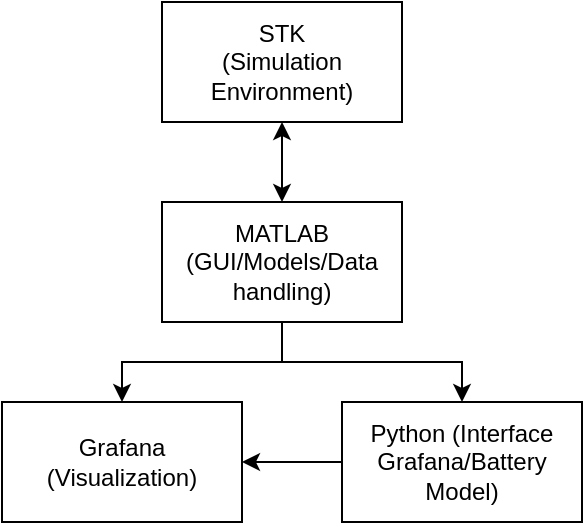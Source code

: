 <mxfile version="24.0.4" type="device" pages="7">
  <diagram id="aMQpLHUqhZNpvuhoeNzR" name="General_Overview">
    <mxGraphModel dx="1434" dy="844" grid="1" gridSize="10" guides="1" tooltips="1" connect="1" arrows="1" fold="1" page="0" pageScale="1" pageWidth="1169" pageHeight="827" math="0" shadow="0">
      <root>
        <mxCell id="0" />
        <mxCell id="1" parent="0" />
        <mxCell id="OlZyRN-BgURtWz12Xa58-6" style="edgeStyle=orthogonalEdgeStyle;rounded=0;orthogonalLoop=1;jettySize=auto;html=1;exitX=0.5;exitY=1;exitDx=0;exitDy=0;entryX=0.5;entryY=0;entryDx=0;entryDy=0;startArrow=classic;startFill=1;" parent="1" source="OlZyRN-BgURtWz12Xa58-2" target="OlZyRN-BgURtWz12Xa58-3" edge="1">
          <mxGeometry relative="1" as="geometry" />
        </mxCell>
        <mxCell id="OlZyRN-BgURtWz12Xa58-2" value="STK&lt;br&gt;(Simulation Environment)" style="rounded=0;whiteSpace=wrap;html=1;" parent="1" vertex="1">
          <mxGeometry x="340" y="20" width="120" height="60" as="geometry" />
        </mxCell>
        <mxCell id="OlZyRN-BgURtWz12Xa58-7" style="edgeStyle=orthogonalEdgeStyle;rounded=0;orthogonalLoop=1;jettySize=auto;html=1;exitX=0.5;exitY=1;exitDx=0;exitDy=0;entryX=0.5;entryY=0;entryDx=0;entryDy=0;" parent="1" source="OlZyRN-BgURtWz12Xa58-3" target="OlZyRN-BgURtWz12Xa58-4" edge="1">
          <mxGeometry relative="1" as="geometry" />
        </mxCell>
        <mxCell id="OlZyRN-BgURtWz12Xa58-8" style="edgeStyle=orthogonalEdgeStyle;rounded=0;orthogonalLoop=1;jettySize=auto;html=1;exitX=0.5;exitY=1;exitDx=0;exitDy=0;entryX=0.5;entryY=0;entryDx=0;entryDy=0;" parent="1" source="OlZyRN-BgURtWz12Xa58-3" target="OlZyRN-BgURtWz12Xa58-5" edge="1">
          <mxGeometry relative="1" as="geometry" />
        </mxCell>
        <mxCell id="OlZyRN-BgURtWz12Xa58-3" value="MATLAB&lt;br&gt;(GUI/Models/Data handling)" style="rounded=0;whiteSpace=wrap;html=1;" parent="1" vertex="1">
          <mxGeometry x="340" y="120" width="120" height="60" as="geometry" />
        </mxCell>
        <mxCell id="OlZyRN-BgURtWz12Xa58-4" value="Grafana (Visualization)" style="rounded=0;whiteSpace=wrap;html=1;" parent="1" vertex="1">
          <mxGeometry x="260" y="220" width="120" height="60" as="geometry" />
        </mxCell>
        <mxCell id="OlZyRN-BgURtWz12Xa58-9" style="edgeStyle=orthogonalEdgeStyle;rounded=0;orthogonalLoop=1;jettySize=auto;html=1;exitX=0;exitY=0.5;exitDx=0;exitDy=0;entryX=1;entryY=0.5;entryDx=0;entryDy=0;" parent="1" source="OlZyRN-BgURtWz12Xa58-5" target="OlZyRN-BgURtWz12Xa58-4" edge="1">
          <mxGeometry relative="1" as="geometry" />
        </mxCell>
        <mxCell id="OlZyRN-BgURtWz12Xa58-5" value="Python (Interface Grafana/Battery Model)" style="rounded=0;whiteSpace=wrap;html=1;" parent="1" vertex="1">
          <mxGeometry x="430" y="220" width="120" height="60" as="geometry" />
        </mxCell>
      </root>
    </mxGraphModel>
  </diagram>
  <diagram name="Original_STP_Structure" id="ok-1Bp9Suj6VTaAm5dv-">
    <mxGraphModel dx="4607" dy="2335" grid="1" gridSize="10" guides="1" tooltips="1" connect="1" arrows="1" fold="1" page="0" pageScale="1" pageWidth="827" pageHeight="1169" math="0" shadow="0">
      <root>
        <mxCell id="0" />
        <mxCell id="1" parent="0" />
        <mxCell id="ZZ9NTfbwT22kjqelHPW--180" value="" style="rounded=0;whiteSpace=wrap;html=1;strokeColor=default;fillColor=none;strokeWidth=2;" parent="1" vertex="1">
          <mxGeometry x="-590" y="-650" width="2160" height="580" as="geometry" />
        </mxCell>
        <mxCell id="ZZ9NTfbwT22kjqelHPW--312" value="" style="rounded=0;whiteSpace=wrap;html=1;strokeColor=default;fillColor=none;" parent="1" vertex="1">
          <mxGeometry x="-490" y="-470" width="670" height="370" as="geometry" />
        </mxCell>
        <mxCell id="ZZ9NTfbwT22kjqelHPW--436" value="" style="rounded=0;whiteSpace=wrap;html=1;fillColor=none;" parent="1" vertex="1">
          <mxGeometry x="-380" y="-370" width="190" height="250" as="geometry" />
        </mxCell>
        <mxCell id="ZZ9NTfbwT22kjqelHPW--446" style="edgeStyle=orthogonalEdgeStyle;rounded=0;orthogonalLoop=1;jettySize=auto;html=1;exitX=0.25;exitY=0;exitDx=0;exitDy=0;entryX=0.5;entryY=1;entryDx=0;entryDy=0;" parent="1" source="ZZ9NTfbwT22kjqelHPW--1" target="ZZ9NTfbwT22kjqelHPW--436" edge="1">
          <mxGeometry relative="1" as="geometry" />
        </mxCell>
        <mxCell id="ZZ9NTfbwT22kjqelHPW--468" style="edgeStyle=orthogonalEdgeStyle;rounded=0;orthogonalLoop=1;jettySize=auto;html=1;exitX=0;exitY=0;exitDx=0;exitDy=0;" parent="1" source="ZZ9NTfbwT22kjqelHPW--1" edge="1">
          <mxGeometry relative="1" as="geometry">
            <mxPoint x="-380" y="-410" as="targetPoint" />
            <Array as="points">
              <mxPoint x="-430" y="80" />
              <mxPoint x="-430" y="-410" />
            </Array>
          </mxGeometry>
        </mxCell>
        <mxCell id="ZZ9NTfbwT22kjqelHPW--1" value="" style="rounded=0;whiteSpace=wrap;html=1;strokeColor=default;fillColor=none;" parent="1" vertex="1">
          <mxGeometry x="-490" y="80" width="720" height="370" as="geometry" />
        </mxCell>
        <mxCell id="ZZ9NTfbwT22kjqelHPW--2" value="&lt;b&gt;&lt;font style=&quot;font-size: 24px;&quot;&gt;STK&lt;/font&gt;&lt;/b&gt;" style="text;html=1;align=center;verticalAlign=middle;whiteSpace=wrap;rounded=0;" parent="1" vertex="1">
          <mxGeometry x="-15" y="100" width="60" height="30" as="geometry" />
        </mxCell>
        <mxCell id="ZZ9NTfbwT22kjqelHPW--3" value="" style="childLayout=tableLayout;recursiveResize=0;shadow=0;fillColor=none;" parent="1" vertex="1">
          <mxGeometry x="-170" y="150" width="370" height="270.0" as="geometry" />
        </mxCell>
        <mxCell id="ZZ9NTfbwT22kjqelHPW--4" value="" style="shape=tableRow;horizontal=0;startSize=0;swimlaneHead=0;swimlaneBody=0;top=0;left=0;bottom=0;right=0;dropTarget=0;collapsible=0;recursiveResize=0;expand=0;fontStyle=0;fillColor=none;strokeColor=inherit;" parent="ZZ9NTfbwT22kjqelHPW--3" vertex="1">
          <mxGeometry width="370" height="30" as="geometry" />
        </mxCell>
        <mxCell id="ZZ9NTfbwT22kjqelHPW--5" value="Contact Times" style="connectable=0;recursiveResize=0;strokeColor=inherit;fillColor=none;align=left;whiteSpace=wrap;html=1;spacingLeft=7;" parent="ZZ9NTfbwT22kjqelHPW--4" vertex="1">
          <mxGeometry width="150" height="30" as="geometry">
            <mxRectangle width="150" height="30" as="alternateBounds" />
          </mxGeometry>
        </mxCell>
        <mxCell id="ZZ9NTfbwT22kjqelHPW--6" value="Access_schedule.csv" style="connectable=0;recursiveResize=0;strokeColor=inherit;fillColor=none;align=left;whiteSpace=wrap;html=1;spacingLeft=6;" parent="ZZ9NTfbwT22kjqelHPW--4" vertex="1">
          <mxGeometry x="150" width="190" height="30" as="geometry">
            <mxRectangle width="190" height="30" as="alternateBounds" />
          </mxGeometry>
        </mxCell>
        <mxCell id="ZZ9NTfbwT22kjqelHPW--7" value="" style="connectable=0;recursiveResize=0;strokeColor=inherit;fillColor=none;align=center;whiteSpace=wrap;html=1;" parent="ZZ9NTfbwT22kjqelHPW--4" vertex="1">
          <mxGeometry x="340" width="30" height="30" as="geometry">
            <mxRectangle width="30" height="30" as="alternateBounds" />
          </mxGeometry>
        </mxCell>
        <mxCell id="ZZ9NTfbwT22kjqelHPW--8" style="shape=tableRow;horizontal=0;startSize=0;swimlaneHead=0;swimlaneBody=0;top=0;left=0;bottom=0;right=0;dropTarget=0;collapsible=0;recursiveResize=0;expand=0;fontStyle=0;fillColor=none;strokeColor=inherit;" parent="ZZ9NTfbwT22kjqelHPW--3" vertex="1">
          <mxGeometry y="30" width="370" height="30" as="geometry" />
        </mxCell>
        <mxCell id="ZZ9NTfbwT22kjqelHPW--9" value="Angular Momentum" style="connectable=0;recursiveResize=0;strokeColor=inherit;fillColor=none;align=left;whiteSpace=wrap;html=1;spacingLeft=7;" parent="ZZ9NTfbwT22kjqelHPW--8" vertex="1">
          <mxGeometry width="150" height="30" as="geometry">
            <mxRectangle width="150" height="30" as="alternateBounds" />
          </mxGeometry>
        </mxCell>
        <mxCell id="ZZ9NTfbwT22kjqelHPW--10" value="AngularMomentum.csv" style="connectable=0;recursiveResize=0;strokeColor=inherit;fillColor=none;align=left;whiteSpace=wrap;html=1;spacingLeft=6;" parent="ZZ9NTfbwT22kjqelHPW--8" vertex="1">
          <mxGeometry x="150" width="190" height="30" as="geometry">
            <mxRectangle width="190" height="30" as="alternateBounds" />
          </mxGeometry>
        </mxCell>
        <mxCell id="ZZ9NTfbwT22kjqelHPW--11" value="" style="connectable=0;recursiveResize=0;strokeColor=inherit;fillColor=none;align=center;whiteSpace=wrap;html=1;" parent="ZZ9NTfbwT22kjqelHPW--8" vertex="1">
          <mxGeometry x="340" width="30" height="30" as="geometry">
            <mxRectangle width="30" height="30" as="alternateBounds" />
          </mxGeometry>
        </mxCell>
        <mxCell id="ZZ9NTfbwT22kjqelHPW--12" style="shape=tableRow;horizontal=0;startSize=0;swimlaneHead=0;swimlaneBody=0;top=0;left=0;bottom=0;right=0;dropTarget=0;collapsible=0;recursiveResize=0;expand=0;fontStyle=0;fillColor=none;strokeColor=inherit;" parent="ZZ9NTfbwT22kjqelHPW--3" vertex="1">
          <mxGeometry y="60" width="370" height="30" as="geometry" />
        </mxCell>
        <mxCell id="ZZ9NTfbwT22kjqelHPW--13" value="Power Parameters" style="connectable=0;recursiveResize=0;strokeColor=inherit;fillColor=none;align=left;whiteSpace=wrap;html=1;spacingLeft=7;" parent="ZZ9NTfbwT22kjqelHPW--12" vertex="1">
          <mxGeometry width="150" height="30" as="geometry">
            <mxRectangle width="150" height="30" as="alternateBounds" />
          </mxGeometry>
        </mxCell>
        <mxCell id="ZZ9NTfbwT22kjqelHPW--14" value="CLIMB_Solar_Panel_Power.csv" style="connectable=0;recursiveResize=0;strokeColor=inherit;fillColor=none;align=left;whiteSpace=wrap;html=1;spacingLeft=6;" parent="ZZ9NTfbwT22kjqelHPW--12" vertex="1">
          <mxGeometry x="150" width="190" height="30" as="geometry">
            <mxRectangle width="190" height="30" as="alternateBounds" />
          </mxGeometry>
        </mxCell>
        <mxCell id="ZZ9NTfbwT22kjqelHPW--15" value="" style="connectable=0;recursiveResize=0;strokeColor=inherit;fillColor=none;align=center;whiteSpace=wrap;html=1;" parent="ZZ9NTfbwT22kjqelHPW--12" vertex="1">
          <mxGeometry x="340" width="30" height="30" as="geometry">
            <mxRectangle width="30" height="30" as="alternateBounds" />
          </mxGeometry>
        </mxCell>
        <mxCell id="ZZ9NTfbwT22kjqelHPW--16" style="shape=tableRow;horizontal=0;startSize=0;swimlaneHead=0;swimlaneBody=0;top=0;left=0;bottom=0;right=0;dropTarget=0;collapsible=0;recursiveResize=0;expand=0;fontStyle=0;fillColor=none;strokeColor=inherit;" parent="ZZ9NTfbwT22kjqelHPW--3" vertex="1">
          <mxGeometry y="90" width="370" height="30" as="geometry" />
        </mxCell>
        <mxCell id="ZZ9NTfbwT22kjqelHPW--17" value="Thruster Times" style="connectable=0;recursiveResize=0;strokeColor=inherit;fillColor=none;align=left;whiteSpace=wrap;html=1;spacingLeft=7;" parent="ZZ9NTfbwT22kjqelHPW--16" vertex="1">
          <mxGeometry width="150" height="30" as="geometry">
            <mxRectangle width="150" height="30" as="alternateBounds" />
          </mxGeometry>
        </mxCell>
        <mxCell id="ZZ9NTfbwT22kjqelHPW--18" value="Fire_schedule.csv" style="connectable=0;recursiveResize=0;strokeColor=inherit;fillColor=none;align=left;whiteSpace=wrap;html=1;spacingLeft=6;" parent="ZZ9NTfbwT22kjqelHPW--16" vertex="1">
          <mxGeometry x="150" width="190" height="30" as="geometry">
            <mxRectangle width="190" height="30" as="alternateBounds" />
          </mxGeometry>
        </mxCell>
        <mxCell id="ZZ9NTfbwT22kjqelHPW--19" value="" style="connectable=0;recursiveResize=0;strokeColor=inherit;fillColor=none;align=center;whiteSpace=wrap;html=1;" parent="ZZ9NTfbwT22kjqelHPW--16" vertex="1">
          <mxGeometry x="340" width="30" height="30" as="geometry">
            <mxRectangle width="30" height="30" as="alternateBounds" />
          </mxGeometry>
        </mxCell>
        <mxCell id="ZZ9NTfbwT22kjqelHPW--20" style="shape=tableRow;horizontal=0;startSize=0;swimlaneHead=0;swimlaneBody=0;top=0;left=0;bottom=0;right=0;dropTarget=0;collapsible=0;recursiveResize=0;expand=0;fontStyle=0;fillColor=none;strokeColor=inherit;" parent="ZZ9NTfbwT22kjqelHPW--3" vertex="1">
          <mxGeometry y="120" width="370" height="30" as="geometry" />
        </mxCell>
        <mxCell id="ZZ9NTfbwT22kjqelHPW--21" value="Scenario Start/End Time" style="connectable=0;recursiveResize=0;strokeColor=inherit;fillColor=none;align=left;whiteSpace=wrap;html=1;spacingLeft=7;" parent="ZZ9NTfbwT22kjqelHPW--20" vertex="1">
          <mxGeometry width="150" height="30" as="geometry">
            <mxRectangle width="150" height="30" as="alternateBounds" />
          </mxGeometry>
        </mxCell>
        <mxCell id="ZZ9NTfbwT22kjqelHPW--22" value="Scenario_time.csv" style="connectable=0;recursiveResize=0;strokeColor=inherit;fillColor=none;align=left;whiteSpace=wrap;html=1;spacingLeft=6;" parent="ZZ9NTfbwT22kjqelHPW--20" vertex="1">
          <mxGeometry x="150" width="190" height="30" as="geometry">
            <mxRectangle width="190" height="30" as="alternateBounds" />
          </mxGeometry>
        </mxCell>
        <mxCell id="ZZ9NTfbwT22kjqelHPW--23" value="" style="connectable=0;recursiveResize=0;strokeColor=inherit;fillColor=none;align=center;whiteSpace=wrap;html=1;" parent="ZZ9NTfbwT22kjqelHPW--20" vertex="1">
          <mxGeometry x="340" width="30" height="30" as="geometry">
            <mxRectangle width="30" height="30" as="alternateBounds" />
          </mxGeometry>
        </mxCell>
        <mxCell id="ZZ9NTfbwT22kjqelHPW--26" style="shape=tableRow;horizontal=0;startSize=0;swimlaneHead=0;swimlaneBody=0;top=0;left=0;bottom=0;right=0;dropTarget=0;collapsible=0;recursiveResize=0;expand=0;fontStyle=0;fillColor=none;strokeColor=inherit;" parent="ZZ9NTfbwT22kjqelHPW--3" vertex="1">
          <mxGeometry y="150" width="370" height="30" as="geometry" />
        </mxCell>
        <mxCell id="ZZ9NTfbwT22kjqelHPW--27" value="Tourque" style="connectable=0;recursiveResize=0;strokeColor=inherit;fillColor=none;align=left;whiteSpace=wrap;html=1;spacingLeft=7;" parent="ZZ9NTfbwT22kjqelHPW--26" vertex="1">
          <mxGeometry width="150" height="30" as="geometry">
            <mxRectangle width="150" height="30" as="alternateBounds" />
          </mxGeometry>
        </mxCell>
        <mxCell id="ZZ9NTfbwT22kjqelHPW--28" value="Torque.csv" style="connectable=0;recursiveResize=0;strokeColor=inherit;fillColor=none;align=left;whiteSpace=wrap;html=1;spacingLeft=6;" parent="ZZ9NTfbwT22kjqelHPW--26" vertex="1">
          <mxGeometry x="150" width="190" height="30" as="geometry">
            <mxRectangle width="190" height="30" as="alternateBounds" />
          </mxGeometry>
        </mxCell>
        <mxCell id="ZZ9NTfbwT22kjqelHPW--29" value="" style="connectable=0;recursiveResize=0;strokeColor=inherit;fillColor=none;align=center;whiteSpace=wrap;html=1;" parent="ZZ9NTfbwT22kjqelHPW--26" vertex="1">
          <mxGeometry x="340" width="30" height="30" as="geometry">
            <mxRectangle width="30" height="30" as="alternateBounds" />
          </mxGeometry>
        </mxCell>
        <mxCell id="ZZ9NTfbwT22kjqelHPW--30" style="shape=tableRow;horizontal=0;startSize=0;swimlaneHead=0;swimlaneBody=0;top=0;left=0;bottom=0;right=0;dropTarget=0;collapsible=0;recursiveResize=0;expand=0;fontStyle=0;fillColor=none;strokeColor=inherit;" parent="ZZ9NTfbwT22kjqelHPW--3" vertex="1">
          <mxGeometry y="180" width="370" height="30" as="geometry" />
        </mxCell>
        <mxCell id="ZZ9NTfbwT22kjqelHPW--31" value="YPR" style="connectable=0;recursiveResize=0;strokeColor=inherit;fillColor=none;align=left;whiteSpace=wrap;html=1;spacingLeft=7;" parent="ZZ9NTfbwT22kjqelHPW--30" vertex="1">
          <mxGeometry width="150" height="30" as="geometry">
            <mxRectangle width="150" height="30" as="alternateBounds" />
          </mxGeometry>
        </mxCell>
        <mxCell id="ZZ9NTfbwT22kjqelHPW--32" value="YPR.CSV" style="connectable=0;recursiveResize=0;strokeColor=inherit;fillColor=none;align=left;whiteSpace=wrap;html=1;spacingLeft=6;" parent="ZZ9NTfbwT22kjqelHPW--30" vertex="1">
          <mxGeometry x="150" width="190" height="30" as="geometry">
            <mxRectangle width="190" height="30" as="alternateBounds" />
          </mxGeometry>
        </mxCell>
        <mxCell id="ZZ9NTfbwT22kjqelHPW--33" value="" style="connectable=0;recursiveResize=0;strokeColor=inherit;fillColor=none;align=center;whiteSpace=wrap;html=1;" parent="ZZ9NTfbwT22kjqelHPW--30" vertex="1">
          <mxGeometry x="340" width="30" height="30" as="geometry">
            <mxRectangle width="30" height="30" as="alternateBounds" />
          </mxGeometry>
        </mxCell>
        <mxCell id="ZZ9NTfbwT22kjqelHPW--73" style="shape=tableRow;horizontal=0;startSize=0;swimlaneHead=0;swimlaneBody=0;top=0;left=0;bottom=0;right=0;dropTarget=0;collapsible=0;recursiveResize=0;expand=0;fontStyle=0;fillColor=none;strokeColor=inherit;" parent="ZZ9NTfbwT22kjqelHPW--3" vertex="1">
          <mxGeometry y="210" width="370" height="30" as="geometry" />
        </mxCell>
        <mxCell id="ZZ9NTfbwT22kjqelHPW--74" value="Wheel RPM (?)" style="connectable=0;recursiveResize=0;strokeColor=inherit;fillColor=none;align=left;whiteSpace=wrap;html=1;spacingLeft=7;" parent="ZZ9NTfbwT22kjqelHPW--73" vertex="1">
          <mxGeometry width="150" height="30" as="geometry">
            <mxRectangle width="150" height="30" as="alternateBounds" />
          </mxGeometry>
        </mxCell>
        <mxCell id="ZZ9NTfbwT22kjqelHPW--75" value="RPM_overTime.CSV" style="connectable=0;recursiveResize=0;strokeColor=inherit;fillColor=none;align=left;whiteSpace=wrap;html=1;spacingLeft=6;" parent="ZZ9NTfbwT22kjqelHPW--73" vertex="1">
          <mxGeometry x="150" width="190" height="30" as="geometry">
            <mxRectangle width="190" height="30" as="alternateBounds" />
          </mxGeometry>
        </mxCell>
        <mxCell id="ZZ9NTfbwT22kjqelHPW--76" value="" style="connectable=0;recursiveResize=0;strokeColor=inherit;fillColor=none;align=center;whiteSpace=wrap;html=1;" parent="ZZ9NTfbwT22kjqelHPW--73" vertex="1">
          <mxGeometry x="340" width="30" height="30" as="geometry">
            <mxRectangle width="30" height="30" as="alternateBounds" />
          </mxGeometry>
        </mxCell>
        <mxCell id="ZZ9NTfbwT22kjqelHPW--78" style="shape=tableRow;horizontal=0;startSize=0;swimlaneHead=0;swimlaneBody=0;top=0;left=0;bottom=0;right=0;dropTarget=0;collapsible=0;recursiveResize=0;expand=0;fontStyle=0;fillColor=none;strokeColor=inherit;" parent="ZZ9NTfbwT22kjqelHPW--3" vertex="1">
          <mxGeometry y="240" width="370" height="30" as="geometry" />
        </mxCell>
        <mxCell id="ZZ9NTfbwT22kjqelHPW--79" value="Wheel RPM (?)" style="connectable=0;recursiveResize=0;strokeColor=inherit;fillColor=none;align=left;whiteSpace=wrap;html=1;spacingLeft=7;" parent="ZZ9NTfbwT22kjqelHPW--78" vertex="1">
          <mxGeometry width="150" height="30" as="geometry">
            <mxRectangle width="150" height="30" as="alternateBounds" />
          </mxGeometry>
        </mxCell>
        <mxCell id="ZZ9NTfbwT22kjqelHPW--80" value="RPM_grafana_format.csv" style="connectable=0;recursiveResize=0;strokeColor=inherit;fillColor=none;align=left;whiteSpace=wrap;html=1;spacingLeft=6;" parent="ZZ9NTfbwT22kjqelHPW--78" vertex="1">
          <mxGeometry x="150" width="190" height="30" as="geometry">
            <mxRectangle width="190" height="30" as="alternateBounds" />
          </mxGeometry>
        </mxCell>
        <mxCell id="ZZ9NTfbwT22kjqelHPW--81" value="" style="connectable=0;recursiveResize=0;strokeColor=inherit;fillColor=none;align=center;whiteSpace=wrap;html=1;" parent="ZZ9NTfbwT22kjqelHPW--78" vertex="1">
          <mxGeometry x="340" width="30" height="30" as="geometry">
            <mxRectangle width="30" height="30" as="alternateBounds" />
          </mxGeometry>
        </mxCell>
        <mxCell id="ZZ9NTfbwT22kjqelHPW--467" style="edgeStyle=orthogonalEdgeStyle;rounded=0;orthogonalLoop=1;jettySize=auto;html=1;exitX=1;exitY=0.5;exitDx=0;exitDy=0;entryX=0;entryY=0.5;entryDx=0;entryDy=0;" parent="1" source="ZZ9NTfbwT22kjqelHPW--38" target="ZZ9NTfbwT22kjqelHPW--234" edge="1">
          <mxGeometry relative="1" as="geometry" />
        </mxCell>
        <mxCell id="ZZ9NTfbwT22kjqelHPW--38" value="" style="rounded=0;whiteSpace=wrap;html=1;strokeColor=default;fillColor=none;" parent="1" vertex="1">
          <mxGeometry x="460" y="760" width="450" height="360" as="geometry" />
        </mxCell>
        <mxCell id="ZZ9NTfbwT22kjqelHPW--39" value="&lt;b&gt;&lt;font style=&quot;font-size: 24px;&quot;&gt;Python Power Tool&lt;/font&gt;&lt;/b&gt;" style="text;html=1;align=center;verticalAlign=middle;whiteSpace=wrap;rounded=0;" parent="1" vertex="1">
          <mxGeometry x="570" y="775" width="220" height="30" as="geometry" />
        </mxCell>
        <mxCell id="ZZ9NTfbwT22kjqelHPW--83" value="" style="rounded=0;whiteSpace=wrap;html=1;strokeColor=default;fillColor=none;" parent="1" vertex="1">
          <mxGeometry x="-350" y="784" width="650" height="370" as="geometry" />
        </mxCell>
        <mxCell id="ZZ9NTfbwT22kjqelHPW--84" value="&lt;span style=&quot;font-size: 24px;&quot;&gt;&lt;b&gt;External Data&lt;/b&gt;&lt;/span&gt;" style="text;html=1;align=center;verticalAlign=middle;whiteSpace=wrap;rounded=0;" parent="1" vertex="1">
          <mxGeometry x="-50" y="794" width="220" height="30" as="geometry" />
        </mxCell>
        <mxCell id="ZZ9NTfbwT22kjqelHPW--85" value="" style="childLayout=tableLayout;recursiveResize=0;shadow=0;fillColor=none;" parent="1" vertex="1">
          <mxGeometry x="-300" y="834" width="540" height="270" as="geometry" />
        </mxCell>
        <mxCell id="ZZ9NTfbwT22kjqelHPW--86" value="" style="shape=tableRow;horizontal=0;startSize=0;swimlaneHead=0;swimlaneBody=0;top=0;left=0;bottom=0;right=0;dropTarget=0;collapsible=0;recursiveResize=0;expand=0;fontStyle=0;fillColor=none;strokeColor=inherit;" parent="ZZ9NTfbwT22kjqelHPW--85" vertex="1">
          <mxGeometry width="540" height="30" as="geometry" />
        </mxCell>
        <mxCell id="ZZ9NTfbwT22kjqelHPW--87" value="CLIMB Power Param" style="connectable=0;recursiveResize=0;strokeColor=inherit;fillColor=none;align=left;whiteSpace=wrap;html=1;spacingLeft=7;" parent="ZZ9NTfbwT22kjqelHPW--86" vertex="1">
          <mxGeometry width="190" height="30" as="geometry">
            <mxRectangle width="190" height="30" as="alternateBounds" />
          </mxGeometry>
        </mxCell>
        <mxCell id="ZZ9NTfbwT22kjqelHPW--88" value="&lt;div style=&quot;font-family: Consolas, &amp;quot;Courier New&amp;quot;, monospace; font-size: 14px; line-height: 19px; white-space: pre;&quot;&gt;&lt;span style=&quot;background-color: rgb(255, 255, 255);&quot;&gt;CLIMB Power Budget V2.xlsx&lt;/span&gt;&lt;/div&gt;" style="connectable=0;recursiveResize=0;strokeColor=inherit;fillColor=none;align=left;whiteSpace=wrap;html=1;spacingLeft=6;" parent="ZZ9NTfbwT22kjqelHPW--86" vertex="1">
          <mxGeometry x="190" width="321" height="30" as="geometry">
            <mxRectangle width="321" height="30" as="alternateBounds" />
          </mxGeometry>
        </mxCell>
        <mxCell id="ZZ9NTfbwT22kjqelHPW--89" value="" style="connectable=0;recursiveResize=0;strokeColor=inherit;fillColor=none;align=center;whiteSpace=wrap;html=1;" parent="ZZ9NTfbwT22kjqelHPW--86" vertex="1">
          <mxGeometry x="511" width="29" height="30" as="geometry">
            <mxRectangle width="29" height="30" as="alternateBounds" />
          </mxGeometry>
        </mxCell>
        <mxCell id="ZZ9NTfbwT22kjqelHPW--90" style="shape=tableRow;horizontal=0;startSize=0;swimlaneHead=0;swimlaneBody=0;top=0;left=0;bottom=0;right=0;dropTarget=0;collapsible=0;recursiveResize=0;expand=0;fontStyle=0;fillColor=none;strokeColor=inherit;" parent="ZZ9NTfbwT22kjqelHPW--85" vertex="1">
          <mxGeometry y="30" width="540" height="30" as="geometry" />
        </mxCell>
        <mxCell id="ZZ9NTfbwT22kjqelHPW--91" value="" style="connectable=0;recursiveResize=0;strokeColor=inherit;fillColor=none;align=left;whiteSpace=wrap;html=1;spacingLeft=7;" parent="ZZ9NTfbwT22kjqelHPW--90" vertex="1">
          <mxGeometry width="190" height="30" as="geometry">
            <mxRectangle width="190" height="30" as="alternateBounds" />
          </mxGeometry>
        </mxCell>
        <mxCell id="ZZ9NTfbwT22kjqelHPW--92" value="Battery_InitialStatus_Model_Parameters.xlsx" style="connectable=0;recursiveResize=0;strokeColor=inherit;fillColor=none;align=left;whiteSpace=wrap;html=1;spacingLeft=6;" parent="ZZ9NTfbwT22kjqelHPW--90" vertex="1">
          <mxGeometry x="190" width="321" height="30" as="geometry">
            <mxRectangle width="321" height="30" as="alternateBounds" />
          </mxGeometry>
        </mxCell>
        <mxCell id="ZZ9NTfbwT22kjqelHPW--93" value="" style="connectable=0;recursiveResize=0;strokeColor=inherit;fillColor=none;align=center;whiteSpace=wrap;html=1;" parent="ZZ9NTfbwT22kjqelHPW--90" vertex="1">
          <mxGeometry x="511" width="29" height="30" as="geometry">
            <mxRectangle width="29" height="30" as="alternateBounds" />
          </mxGeometry>
        </mxCell>
        <mxCell id="ZZ9NTfbwT22kjqelHPW--94" style="shape=tableRow;horizontal=0;startSize=0;swimlaneHead=0;swimlaneBody=0;top=0;left=0;bottom=0;right=0;dropTarget=0;collapsible=0;recursiveResize=0;expand=0;fontStyle=0;fillColor=none;strokeColor=inherit;" parent="ZZ9NTfbwT22kjqelHPW--85" vertex="1">
          <mxGeometry y="60" width="540" height="30" as="geometry" />
        </mxCell>
        <mxCell id="ZZ9NTfbwT22kjqelHPW--95" value="" style="connectable=0;recursiveResize=0;strokeColor=inherit;fillColor=none;align=left;whiteSpace=wrap;html=1;spacingLeft=7;" parent="ZZ9NTfbwT22kjqelHPW--94" vertex="1">
          <mxGeometry width="190" height="30" as="geometry">
            <mxRectangle width="190" height="30" as="alternateBounds" />
          </mxGeometry>
        </mxCell>
        <mxCell id="ZZ9NTfbwT22kjqelHPW--96" value="Torque_tool_data.xlsx" style="connectable=0;recursiveResize=0;strokeColor=inherit;fillColor=none;align=left;whiteSpace=wrap;html=1;spacingLeft=6;" parent="ZZ9NTfbwT22kjqelHPW--94" vertex="1">
          <mxGeometry x="190" width="321" height="30" as="geometry">
            <mxRectangle width="321" height="30" as="alternateBounds" />
          </mxGeometry>
        </mxCell>
        <mxCell id="ZZ9NTfbwT22kjqelHPW--97" value="" style="connectable=0;recursiveResize=0;strokeColor=inherit;fillColor=none;align=center;whiteSpace=wrap;html=1;" parent="ZZ9NTfbwT22kjqelHPW--94" vertex="1">
          <mxGeometry x="511" width="29" height="30" as="geometry">
            <mxRectangle width="29" height="30" as="alternateBounds" />
          </mxGeometry>
        </mxCell>
        <mxCell id="ZZ9NTfbwT22kjqelHPW--98" style="shape=tableRow;horizontal=0;startSize=0;swimlaneHead=0;swimlaneBody=0;top=0;left=0;bottom=0;right=0;dropTarget=0;collapsible=0;recursiveResize=0;expand=0;fontStyle=0;fillColor=none;strokeColor=inherit;" parent="ZZ9NTfbwT22kjqelHPW--85" vertex="1">
          <mxGeometry y="90" width="540" height="30" as="geometry" />
        </mxCell>
        <mxCell id="ZZ9NTfbwT22kjqelHPW--99" value="" style="connectable=0;recursiveResize=0;strokeColor=inherit;fillColor=none;align=left;whiteSpace=wrap;html=1;spacingLeft=7;" parent="ZZ9NTfbwT22kjqelHPW--98" vertex="1">
          <mxGeometry width="190" height="30" as="geometry">
            <mxRectangle width="190" height="30" as="alternateBounds" />
          </mxGeometry>
        </mxCell>
        <mxCell id="ZZ9NTfbwT22kjqelHPW--100" value="" style="connectable=0;recursiveResize=0;strokeColor=inherit;fillColor=none;align=left;whiteSpace=wrap;html=1;spacingLeft=6;" parent="ZZ9NTfbwT22kjqelHPW--98" vertex="1">
          <mxGeometry x="190" width="321" height="30" as="geometry">
            <mxRectangle width="321" height="30" as="alternateBounds" />
          </mxGeometry>
        </mxCell>
        <mxCell id="ZZ9NTfbwT22kjqelHPW--101" value="" style="connectable=0;recursiveResize=0;strokeColor=inherit;fillColor=none;align=center;whiteSpace=wrap;html=1;" parent="ZZ9NTfbwT22kjqelHPW--98" vertex="1">
          <mxGeometry x="511" width="29" height="30" as="geometry">
            <mxRectangle width="29" height="30" as="alternateBounds" />
          </mxGeometry>
        </mxCell>
        <mxCell id="ZZ9NTfbwT22kjqelHPW--102" style="shape=tableRow;horizontal=0;startSize=0;swimlaneHead=0;swimlaneBody=0;top=0;left=0;bottom=0;right=0;dropTarget=0;collapsible=0;recursiveResize=0;expand=0;fontStyle=0;fillColor=none;strokeColor=inherit;" parent="ZZ9NTfbwT22kjqelHPW--85" vertex="1">
          <mxGeometry y="120" width="540" height="30" as="geometry" />
        </mxCell>
        <mxCell id="ZZ9NTfbwT22kjqelHPW--103" value="" style="connectable=0;recursiveResize=0;strokeColor=inherit;fillColor=none;align=left;whiteSpace=wrap;html=1;spacingLeft=7;" parent="ZZ9NTfbwT22kjqelHPW--102" vertex="1">
          <mxGeometry width="190" height="30" as="geometry">
            <mxRectangle width="190" height="30" as="alternateBounds" />
          </mxGeometry>
        </mxCell>
        <mxCell id="ZZ9NTfbwT22kjqelHPW--104" value="" style="connectable=0;recursiveResize=0;strokeColor=inherit;fillColor=none;align=left;whiteSpace=wrap;html=1;spacingLeft=6;" parent="ZZ9NTfbwT22kjqelHPW--102" vertex="1">
          <mxGeometry x="190" width="321" height="30" as="geometry">
            <mxRectangle width="321" height="30" as="alternateBounds" />
          </mxGeometry>
        </mxCell>
        <mxCell id="ZZ9NTfbwT22kjqelHPW--105" value="" style="connectable=0;recursiveResize=0;strokeColor=inherit;fillColor=none;align=center;whiteSpace=wrap;html=1;" parent="ZZ9NTfbwT22kjqelHPW--102" vertex="1">
          <mxGeometry x="511" width="29" height="30" as="geometry">
            <mxRectangle width="29" height="30" as="alternateBounds" />
          </mxGeometry>
        </mxCell>
        <mxCell id="ZZ9NTfbwT22kjqelHPW--106" style="shape=tableRow;horizontal=0;startSize=0;swimlaneHead=0;swimlaneBody=0;top=0;left=0;bottom=0;right=0;dropTarget=0;collapsible=0;recursiveResize=0;expand=0;fontStyle=0;fillColor=none;strokeColor=inherit;" parent="ZZ9NTfbwT22kjqelHPW--85" vertex="1">
          <mxGeometry y="150" width="540" height="30" as="geometry" />
        </mxCell>
        <mxCell id="ZZ9NTfbwT22kjqelHPW--107" value="" style="connectable=0;recursiveResize=0;strokeColor=inherit;fillColor=none;align=left;whiteSpace=wrap;html=1;spacingLeft=7;" parent="ZZ9NTfbwT22kjqelHPW--106" vertex="1">
          <mxGeometry width="190" height="30" as="geometry">
            <mxRectangle width="190" height="30" as="alternateBounds" />
          </mxGeometry>
        </mxCell>
        <mxCell id="ZZ9NTfbwT22kjqelHPW--108" value="" style="connectable=0;recursiveResize=0;strokeColor=inherit;fillColor=none;align=left;whiteSpace=wrap;html=1;spacingLeft=6;" parent="ZZ9NTfbwT22kjqelHPW--106" vertex="1">
          <mxGeometry x="190" width="321" height="30" as="geometry">
            <mxRectangle width="321" height="30" as="alternateBounds" />
          </mxGeometry>
        </mxCell>
        <mxCell id="ZZ9NTfbwT22kjqelHPW--109" value="" style="connectable=0;recursiveResize=0;strokeColor=inherit;fillColor=none;align=center;whiteSpace=wrap;html=1;" parent="ZZ9NTfbwT22kjqelHPW--106" vertex="1">
          <mxGeometry x="511" width="29" height="30" as="geometry">
            <mxRectangle width="29" height="30" as="alternateBounds" />
          </mxGeometry>
        </mxCell>
        <mxCell id="ZZ9NTfbwT22kjqelHPW--110" style="shape=tableRow;horizontal=0;startSize=0;swimlaneHead=0;swimlaneBody=0;top=0;left=0;bottom=0;right=0;dropTarget=0;collapsible=0;recursiveResize=0;expand=0;fontStyle=0;fillColor=none;strokeColor=inherit;" parent="ZZ9NTfbwT22kjqelHPW--85" vertex="1">
          <mxGeometry y="180" width="540" height="30" as="geometry" />
        </mxCell>
        <mxCell id="ZZ9NTfbwT22kjqelHPW--111" value="" style="connectable=0;recursiveResize=0;strokeColor=inherit;fillColor=none;align=left;whiteSpace=wrap;html=1;spacingLeft=7;" parent="ZZ9NTfbwT22kjqelHPW--110" vertex="1">
          <mxGeometry width="190" height="30" as="geometry">
            <mxRectangle width="190" height="30" as="alternateBounds" />
          </mxGeometry>
        </mxCell>
        <mxCell id="ZZ9NTfbwT22kjqelHPW--112" value="" style="connectable=0;recursiveResize=0;strokeColor=inherit;fillColor=none;align=left;whiteSpace=wrap;html=1;spacingLeft=6;" parent="ZZ9NTfbwT22kjqelHPW--110" vertex="1">
          <mxGeometry x="190" width="321" height="30" as="geometry">
            <mxRectangle width="321" height="30" as="alternateBounds" />
          </mxGeometry>
        </mxCell>
        <mxCell id="ZZ9NTfbwT22kjqelHPW--113" value="" style="connectable=0;recursiveResize=0;strokeColor=inherit;fillColor=none;align=center;whiteSpace=wrap;html=1;" parent="ZZ9NTfbwT22kjqelHPW--110" vertex="1">
          <mxGeometry x="511" width="29" height="30" as="geometry">
            <mxRectangle width="29" height="30" as="alternateBounds" />
          </mxGeometry>
        </mxCell>
        <mxCell id="ZZ9NTfbwT22kjqelHPW--114" style="shape=tableRow;horizontal=0;startSize=0;swimlaneHead=0;swimlaneBody=0;top=0;left=0;bottom=0;right=0;dropTarget=0;collapsible=0;recursiveResize=0;expand=0;fontStyle=0;fillColor=none;strokeColor=inherit;" parent="ZZ9NTfbwT22kjqelHPW--85" vertex="1">
          <mxGeometry y="210" width="540" height="30" as="geometry" />
        </mxCell>
        <mxCell id="ZZ9NTfbwT22kjqelHPW--115" value="" style="connectable=0;recursiveResize=0;strokeColor=inherit;fillColor=none;align=left;whiteSpace=wrap;html=1;spacingLeft=7;" parent="ZZ9NTfbwT22kjqelHPW--114" vertex="1">
          <mxGeometry width="190" height="30" as="geometry">
            <mxRectangle width="190" height="30" as="alternateBounds" />
          </mxGeometry>
        </mxCell>
        <mxCell id="ZZ9NTfbwT22kjqelHPW--116" value="" style="connectable=0;recursiveResize=0;strokeColor=inherit;fillColor=none;align=left;whiteSpace=wrap;html=1;spacingLeft=6;" parent="ZZ9NTfbwT22kjqelHPW--114" vertex="1">
          <mxGeometry x="190" width="321" height="30" as="geometry">
            <mxRectangle width="321" height="30" as="alternateBounds" />
          </mxGeometry>
        </mxCell>
        <mxCell id="ZZ9NTfbwT22kjqelHPW--117" value="" style="connectable=0;recursiveResize=0;strokeColor=inherit;fillColor=none;align=center;whiteSpace=wrap;html=1;" parent="ZZ9NTfbwT22kjqelHPW--114" vertex="1">
          <mxGeometry x="511" width="29" height="30" as="geometry">
            <mxRectangle width="29" height="30" as="alternateBounds" />
          </mxGeometry>
        </mxCell>
        <mxCell id="ZZ9NTfbwT22kjqelHPW--118" style="shape=tableRow;horizontal=0;startSize=0;swimlaneHead=0;swimlaneBody=0;top=0;left=0;bottom=0;right=0;dropTarget=0;collapsible=0;recursiveResize=0;expand=0;fontStyle=0;fillColor=none;strokeColor=inherit;" parent="ZZ9NTfbwT22kjqelHPW--85" vertex="1">
          <mxGeometry y="240" width="540" height="30" as="geometry" />
        </mxCell>
        <mxCell id="ZZ9NTfbwT22kjqelHPW--119" value="" style="connectable=0;recursiveResize=0;strokeColor=inherit;fillColor=none;align=left;whiteSpace=wrap;html=1;spacingLeft=7;" parent="ZZ9NTfbwT22kjqelHPW--118" vertex="1">
          <mxGeometry width="190" height="30" as="geometry">
            <mxRectangle width="190" height="30" as="alternateBounds" />
          </mxGeometry>
        </mxCell>
        <mxCell id="ZZ9NTfbwT22kjqelHPW--120" value="" style="connectable=0;recursiveResize=0;strokeColor=inherit;fillColor=none;align=left;whiteSpace=wrap;html=1;spacingLeft=6;" parent="ZZ9NTfbwT22kjqelHPW--118" vertex="1">
          <mxGeometry x="190" width="321" height="30" as="geometry">
            <mxRectangle width="321" height="30" as="alternateBounds" />
          </mxGeometry>
        </mxCell>
        <mxCell id="ZZ9NTfbwT22kjqelHPW--121" value="" style="connectable=0;recursiveResize=0;strokeColor=inherit;fillColor=none;align=center;whiteSpace=wrap;html=1;" parent="ZZ9NTfbwT22kjqelHPW--118" vertex="1">
          <mxGeometry x="511" width="29" height="30" as="geometry">
            <mxRectangle width="29" height="30" as="alternateBounds" />
          </mxGeometry>
        </mxCell>
        <mxCell id="ZZ9NTfbwT22kjqelHPW--124" style="edgeStyle=orthogonalEdgeStyle;rounded=0;orthogonalLoop=1;jettySize=auto;html=1;exitX=1;exitY=0.5;exitDx=0;exitDy=0;entryX=0;entryY=0.25;entryDx=0;entryDy=0;" parent="1" source="ZZ9NTfbwT22kjqelHPW--86" target="ZZ9NTfbwT22kjqelHPW--38" edge="1">
          <mxGeometry relative="1" as="geometry" />
        </mxCell>
        <mxCell id="ZZ9NTfbwT22kjqelHPW--130" value="" style="childLayout=tableLayout;recursiveResize=0;shadow=0;fillColor=none;" parent="1" vertex="1">
          <mxGeometry x="490" y="820" width="370" height="270.0" as="geometry" />
        </mxCell>
        <mxCell id="ZZ9NTfbwT22kjqelHPW--131" value="" style="shape=tableRow;horizontal=0;startSize=0;swimlaneHead=0;swimlaneBody=0;top=0;left=0;bottom=0;right=0;dropTarget=0;collapsible=0;recursiveResize=0;expand=0;fontStyle=0;fillColor=none;strokeColor=inherit;" parent="ZZ9NTfbwT22kjqelHPW--130" vertex="1">
          <mxGeometry width="370" height="30" as="geometry" />
        </mxCell>
        <mxCell id="ZZ9NTfbwT22kjqelHPW--132" value="" style="connectable=0;recursiveResize=0;strokeColor=inherit;fillColor=none;align=left;whiteSpace=wrap;html=1;spacingLeft=7;" parent="ZZ9NTfbwT22kjqelHPW--131" vertex="1">
          <mxGeometry width="150" height="30" as="geometry">
            <mxRectangle width="150" height="30" as="alternateBounds" />
          </mxGeometry>
        </mxCell>
        <mxCell id="ZZ9NTfbwT22kjqelHPW--133" value="" style="connectable=0;recursiveResize=0;strokeColor=inherit;fillColor=none;align=left;whiteSpace=wrap;html=1;spacingLeft=6;" parent="ZZ9NTfbwT22kjqelHPW--131" vertex="1">
          <mxGeometry x="150" width="190" height="30" as="geometry">
            <mxRectangle width="190" height="30" as="alternateBounds" />
          </mxGeometry>
        </mxCell>
        <mxCell id="ZZ9NTfbwT22kjqelHPW--134" value="" style="connectable=0;recursiveResize=0;strokeColor=inherit;fillColor=none;align=center;whiteSpace=wrap;html=1;" parent="ZZ9NTfbwT22kjqelHPW--131" vertex="1">
          <mxGeometry x="340" width="30" height="30" as="geometry">
            <mxRectangle width="30" height="30" as="alternateBounds" />
          </mxGeometry>
        </mxCell>
        <mxCell id="ZZ9NTfbwT22kjqelHPW--135" style="shape=tableRow;horizontal=0;startSize=0;swimlaneHead=0;swimlaneBody=0;top=0;left=0;bottom=0;right=0;dropTarget=0;collapsible=0;recursiveResize=0;expand=0;fontStyle=0;fillColor=none;strokeColor=inherit;" parent="ZZ9NTfbwT22kjqelHPW--130" vertex="1">
          <mxGeometry y="30" width="370" height="30" as="geometry" />
        </mxCell>
        <mxCell id="ZZ9NTfbwT22kjqelHPW--136" value="" style="connectable=0;recursiveResize=0;strokeColor=inherit;fillColor=none;align=left;whiteSpace=wrap;html=1;spacingLeft=7;" parent="ZZ9NTfbwT22kjqelHPW--135" vertex="1">
          <mxGeometry width="150" height="30" as="geometry">
            <mxRectangle width="150" height="30" as="alternateBounds" />
          </mxGeometry>
        </mxCell>
        <mxCell id="ZZ9NTfbwT22kjqelHPW--137" value="" style="connectable=0;recursiveResize=0;strokeColor=inherit;fillColor=none;align=left;whiteSpace=wrap;html=1;spacingLeft=6;" parent="ZZ9NTfbwT22kjqelHPW--135" vertex="1">
          <mxGeometry x="150" width="190" height="30" as="geometry">
            <mxRectangle width="190" height="30" as="alternateBounds" />
          </mxGeometry>
        </mxCell>
        <mxCell id="ZZ9NTfbwT22kjqelHPW--138" value="" style="connectable=0;recursiveResize=0;strokeColor=inherit;fillColor=none;align=center;whiteSpace=wrap;html=1;" parent="ZZ9NTfbwT22kjqelHPW--135" vertex="1">
          <mxGeometry x="340" width="30" height="30" as="geometry">
            <mxRectangle width="30" height="30" as="alternateBounds" />
          </mxGeometry>
        </mxCell>
        <mxCell id="ZZ9NTfbwT22kjqelHPW--139" style="shape=tableRow;horizontal=0;startSize=0;swimlaneHead=0;swimlaneBody=0;top=0;left=0;bottom=0;right=0;dropTarget=0;collapsible=0;recursiveResize=0;expand=0;fontStyle=0;fillColor=none;strokeColor=inherit;" parent="ZZ9NTfbwT22kjqelHPW--130" vertex="1">
          <mxGeometry y="60" width="370" height="30" as="geometry" />
        </mxCell>
        <mxCell id="ZZ9NTfbwT22kjqelHPW--140" value="" style="connectable=0;recursiveResize=0;strokeColor=inherit;fillColor=none;align=left;whiteSpace=wrap;html=1;spacingLeft=7;" parent="ZZ9NTfbwT22kjqelHPW--139" vertex="1">
          <mxGeometry width="150" height="30" as="geometry">
            <mxRectangle width="150" height="30" as="alternateBounds" />
          </mxGeometry>
        </mxCell>
        <mxCell id="ZZ9NTfbwT22kjqelHPW--141" value="" style="connectable=0;recursiveResize=0;strokeColor=inherit;fillColor=none;align=left;whiteSpace=wrap;html=1;spacingLeft=6;" parent="ZZ9NTfbwT22kjqelHPW--139" vertex="1">
          <mxGeometry x="150" width="190" height="30" as="geometry">
            <mxRectangle width="190" height="30" as="alternateBounds" />
          </mxGeometry>
        </mxCell>
        <mxCell id="ZZ9NTfbwT22kjqelHPW--142" value="" style="connectable=0;recursiveResize=0;strokeColor=inherit;fillColor=none;align=center;whiteSpace=wrap;html=1;" parent="ZZ9NTfbwT22kjqelHPW--139" vertex="1">
          <mxGeometry x="340" width="30" height="30" as="geometry">
            <mxRectangle width="30" height="30" as="alternateBounds" />
          </mxGeometry>
        </mxCell>
        <mxCell id="ZZ9NTfbwT22kjqelHPW--143" style="shape=tableRow;horizontal=0;startSize=0;swimlaneHead=0;swimlaneBody=0;top=0;left=0;bottom=0;right=0;dropTarget=0;collapsible=0;recursiveResize=0;expand=0;fontStyle=0;fillColor=none;strokeColor=inherit;" parent="ZZ9NTfbwT22kjqelHPW--130" vertex="1">
          <mxGeometry y="90" width="370" height="30" as="geometry" />
        </mxCell>
        <mxCell id="ZZ9NTfbwT22kjqelHPW--144" value="" style="connectable=0;recursiveResize=0;strokeColor=inherit;fillColor=none;align=left;whiteSpace=wrap;html=1;spacingLeft=7;" parent="ZZ9NTfbwT22kjqelHPW--143" vertex="1">
          <mxGeometry width="150" height="30" as="geometry">
            <mxRectangle width="150" height="30" as="alternateBounds" />
          </mxGeometry>
        </mxCell>
        <mxCell id="ZZ9NTfbwT22kjqelHPW--145" value="" style="connectable=0;recursiveResize=0;strokeColor=inherit;fillColor=none;align=left;whiteSpace=wrap;html=1;spacingLeft=6;" parent="ZZ9NTfbwT22kjqelHPW--143" vertex="1">
          <mxGeometry x="150" width="190" height="30" as="geometry">
            <mxRectangle width="190" height="30" as="alternateBounds" />
          </mxGeometry>
        </mxCell>
        <mxCell id="ZZ9NTfbwT22kjqelHPW--146" value="" style="connectable=0;recursiveResize=0;strokeColor=inherit;fillColor=none;align=center;whiteSpace=wrap;html=1;" parent="ZZ9NTfbwT22kjqelHPW--143" vertex="1">
          <mxGeometry x="340" width="30" height="30" as="geometry">
            <mxRectangle width="30" height="30" as="alternateBounds" />
          </mxGeometry>
        </mxCell>
        <mxCell id="ZZ9NTfbwT22kjqelHPW--147" style="shape=tableRow;horizontal=0;startSize=0;swimlaneHead=0;swimlaneBody=0;top=0;left=0;bottom=0;right=0;dropTarget=0;collapsible=0;recursiveResize=0;expand=0;fontStyle=0;fillColor=none;strokeColor=inherit;" parent="ZZ9NTfbwT22kjqelHPW--130" vertex="1">
          <mxGeometry y="120" width="370" height="30" as="geometry" />
        </mxCell>
        <mxCell id="ZZ9NTfbwT22kjqelHPW--148" value="" style="connectable=0;recursiveResize=0;strokeColor=inherit;fillColor=none;align=left;whiteSpace=wrap;html=1;spacingLeft=7;" parent="ZZ9NTfbwT22kjqelHPW--147" vertex="1">
          <mxGeometry width="150" height="30" as="geometry">
            <mxRectangle width="150" height="30" as="alternateBounds" />
          </mxGeometry>
        </mxCell>
        <mxCell id="ZZ9NTfbwT22kjqelHPW--149" value="" style="connectable=0;recursiveResize=0;strokeColor=inherit;fillColor=none;align=left;whiteSpace=wrap;html=1;spacingLeft=6;" parent="ZZ9NTfbwT22kjqelHPW--147" vertex="1">
          <mxGeometry x="150" width="190" height="30" as="geometry">
            <mxRectangle width="190" height="30" as="alternateBounds" />
          </mxGeometry>
        </mxCell>
        <mxCell id="ZZ9NTfbwT22kjqelHPW--150" value="" style="connectable=0;recursiveResize=0;strokeColor=inherit;fillColor=none;align=center;whiteSpace=wrap;html=1;" parent="ZZ9NTfbwT22kjqelHPW--147" vertex="1">
          <mxGeometry x="340" width="30" height="30" as="geometry">
            <mxRectangle width="30" height="30" as="alternateBounds" />
          </mxGeometry>
        </mxCell>
        <mxCell id="ZZ9NTfbwT22kjqelHPW--151" style="shape=tableRow;horizontal=0;startSize=0;swimlaneHead=0;swimlaneBody=0;top=0;left=0;bottom=0;right=0;dropTarget=0;collapsible=0;recursiveResize=0;expand=0;fontStyle=0;fillColor=none;strokeColor=inherit;" parent="ZZ9NTfbwT22kjqelHPW--130" vertex="1">
          <mxGeometry y="150" width="370" height="30" as="geometry" />
        </mxCell>
        <mxCell id="ZZ9NTfbwT22kjqelHPW--152" value="" style="connectable=0;recursiveResize=0;strokeColor=inherit;fillColor=none;align=left;whiteSpace=wrap;html=1;spacingLeft=7;" parent="ZZ9NTfbwT22kjqelHPW--151" vertex="1">
          <mxGeometry width="150" height="30" as="geometry">
            <mxRectangle width="150" height="30" as="alternateBounds" />
          </mxGeometry>
        </mxCell>
        <mxCell id="ZZ9NTfbwT22kjqelHPW--153" value="" style="connectable=0;recursiveResize=0;strokeColor=inherit;fillColor=none;align=left;whiteSpace=wrap;html=1;spacingLeft=6;" parent="ZZ9NTfbwT22kjqelHPW--151" vertex="1">
          <mxGeometry x="150" width="190" height="30" as="geometry">
            <mxRectangle width="190" height="30" as="alternateBounds" />
          </mxGeometry>
        </mxCell>
        <mxCell id="ZZ9NTfbwT22kjqelHPW--154" value="" style="connectable=0;recursiveResize=0;strokeColor=inherit;fillColor=none;align=center;whiteSpace=wrap;html=1;" parent="ZZ9NTfbwT22kjqelHPW--151" vertex="1">
          <mxGeometry x="340" width="30" height="30" as="geometry">
            <mxRectangle width="30" height="30" as="alternateBounds" />
          </mxGeometry>
        </mxCell>
        <mxCell id="ZZ9NTfbwT22kjqelHPW--155" style="shape=tableRow;horizontal=0;startSize=0;swimlaneHead=0;swimlaneBody=0;top=0;left=0;bottom=0;right=0;dropTarget=0;collapsible=0;recursiveResize=0;expand=0;fontStyle=0;fillColor=none;strokeColor=inherit;" parent="ZZ9NTfbwT22kjqelHPW--130" vertex="1">
          <mxGeometry y="180" width="370" height="30" as="geometry" />
        </mxCell>
        <mxCell id="ZZ9NTfbwT22kjqelHPW--156" value="" style="connectable=0;recursiveResize=0;strokeColor=inherit;fillColor=none;align=left;whiteSpace=wrap;html=1;spacingLeft=7;" parent="ZZ9NTfbwT22kjqelHPW--155" vertex="1">
          <mxGeometry width="150" height="30" as="geometry">
            <mxRectangle width="150" height="30" as="alternateBounds" />
          </mxGeometry>
        </mxCell>
        <mxCell id="ZZ9NTfbwT22kjqelHPW--157" value="" style="connectable=0;recursiveResize=0;strokeColor=inherit;fillColor=none;align=left;whiteSpace=wrap;html=1;spacingLeft=6;" parent="ZZ9NTfbwT22kjqelHPW--155" vertex="1">
          <mxGeometry x="150" width="190" height="30" as="geometry">
            <mxRectangle width="190" height="30" as="alternateBounds" />
          </mxGeometry>
        </mxCell>
        <mxCell id="ZZ9NTfbwT22kjqelHPW--158" value="" style="connectable=0;recursiveResize=0;strokeColor=inherit;fillColor=none;align=center;whiteSpace=wrap;html=1;" parent="ZZ9NTfbwT22kjqelHPW--155" vertex="1">
          <mxGeometry x="340" width="30" height="30" as="geometry">
            <mxRectangle width="30" height="30" as="alternateBounds" />
          </mxGeometry>
        </mxCell>
        <mxCell id="ZZ9NTfbwT22kjqelHPW--159" style="shape=tableRow;horizontal=0;startSize=0;swimlaneHead=0;swimlaneBody=0;top=0;left=0;bottom=0;right=0;dropTarget=0;collapsible=0;recursiveResize=0;expand=0;fontStyle=0;fillColor=none;strokeColor=inherit;" parent="ZZ9NTfbwT22kjqelHPW--130" vertex="1">
          <mxGeometry y="210" width="370" height="30" as="geometry" />
        </mxCell>
        <mxCell id="ZZ9NTfbwT22kjqelHPW--160" value="" style="connectable=0;recursiveResize=0;strokeColor=inherit;fillColor=none;align=left;whiteSpace=wrap;html=1;spacingLeft=7;" parent="ZZ9NTfbwT22kjqelHPW--159" vertex="1">
          <mxGeometry width="150" height="30" as="geometry">
            <mxRectangle width="150" height="30" as="alternateBounds" />
          </mxGeometry>
        </mxCell>
        <mxCell id="ZZ9NTfbwT22kjqelHPW--161" value="" style="connectable=0;recursiveResize=0;strokeColor=inherit;fillColor=none;align=left;whiteSpace=wrap;html=1;spacingLeft=6;" parent="ZZ9NTfbwT22kjqelHPW--159" vertex="1">
          <mxGeometry x="150" width="190" height="30" as="geometry">
            <mxRectangle width="190" height="30" as="alternateBounds" />
          </mxGeometry>
        </mxCell>
        <mxCell id="ZZ9NTfbwT22kjqelHPW--162" value="" style="connectable=0;recursiveResize=0;strokeColor=inherit;fillColor=none;align=center;whiteSpace=wrap;html=1;" parent="ZZ9NTfbwT22kjqelHPW--159" vertex="1">
          <mxGeometry x="340" width="30" height="30" as="geometry">
            <mxRectangle width="30" height="30" as="alternateBounds" />
          </mxGeometry>
        </mxCell>
        <mxCell id="ZZ9NTfbwT22kjqelHPW--163" style="shape=tableRow;horizontal=0;startSize=0;swimlaneHead=0;swimlaneBody=0;top=0;left=0;bottom=0;right=0;dropTarget=0;collapsible=0;recursiveResize=0;expand=0;fontStyle=0;fillColor=none;strokeColor=inherit;" parent="ZZ9NTfbwT22kjqelHPW--130" vertex="1">
          <mxGeometry y="240" width="370" height="30" as="geometry" />
        </mxCell>
        <mxCell id="ZZ9NTfbwT22kjqelHPW--164" value="" style="connectable=0;recursiveResize=0;strokeColor=inherit;fillColor=none;align=left;whiteSpace=wrap;html=1;spacingLeft=7;" parent="ZZ9NTfbwT22kjqelHPW--163" vertex="1">
          <mxGeometry width="150" height="30" as="geometry">
            <mxRectangle width="150" height="30" as="alternateBounds" />
          </mxGeometry>
        </mxCell>
        <mxCell id="ZZ9NTfbwT22kjqelHPW--165" value="" style="connectable=0;recursiveResize=0;strokeColor=inherit;fillColor=none;align=left;whiteSpace=wrap;html=1;spacingLeft=6;" parent="ZZ9NTfbwT22kjqelHPW--163" vertex="1">
          <mxGeometry x="150" width="190" height="30" as="geometry">
            <mxRectangle width="190" height="30" as="alternateBounds" />
          </mxGeometry>
        </mxCell>
        <mxCell id="ZZ9NTfbwT22kjqelHPW--166" value="" style="connectable=0;recursiveResize=0;strokeColor=inherit;fillColor=none;align=center;whiteSpace=wrap;html=1;" parent="ZZ9NTfbwT22kjqelHPW--163" vertex="1">
          <mxGeometry x="340" width="30" height="30" as="geometry">
            <mxRectangle width="30" height="30" as="alternateBounds" />
          </mxGeometry>
        </mxCell>
        <mxCell id="ZZ9NTfbwT22kjqelHPW--169" style="edgeStyle=orthogonalEdgeStyle;rounded=0;orthogonalLoop=1;jettySize=auto;html=1;exitX=1;exitY=0.5;exitDx=0;exitDy=0;entryX=0.044;entryY=0;entryDx=0;entryDy=0;entryPerimeter=0;" parent="1" source="ZZ9NTfbwT22kjqelHPW--73" target="ZZ9NTfbwT22kjqelHPW--38" edge="1">
          <mxGeometry relative="1" as="geometry" />
        </mxCell>
        <mxCell id="ZZ9NTfbwT22kjqelHPW--170" style="edgeStyle=orthogonalEdgeStyle;rounded=0;orthogonalLoop=1;jettySize=auto;html=1;exitX=1;exitY=0.5;exitDx=0;exitDy=0;entryX=0.089;entryY=0;entryDx=0;entryDy=0;entryPerimeter=0;" parent="1" source="ZZ9NTfbwT22kjqelHPW--20" target="ZZ9NTfbwT22kjqelHPW--38" edge="1">
          <mxGeometry relative="1" as="geometry" />
        </mxCell>
        <mxCell id="ZZ9NTfbwT22kjqelHPW--171" style="edgeStyle=orthogonalEdgeStyle;rounded=0;orthogonalLoop=1;jettySize=auto;html=1;exitX=1;exitY=0.5;exitDx=0;exitDy=0;entryX=0.134;entryY=0.001;entryDx=0;entryDy=0;entryPerimeter=0;" parent="1" source="ZZ9NTfbwT22kjqelHPW--16" target="ZZ9NTfbwT22kjqelHPW--38" edge="1">
          <mxGeometry relative="1" as="geometry" />
        </mxCell>
        <mxCell id="ZZ9NTfbwT22kjqelHPW--172" style="edgeStyle=orthogonalEdgeStyle;rounded=0;orthogonalLoop=1;jettySize=auto;html=1;exitX=1;exitY=0.5;exitDx=0;exitDy=0;entryX=0.178;entryY=-0.001;entryDx=0;entryDy=0;entryPerimeter=0;" parent="1" source="ZZ9NTfbwT22kjqelHPW--12" target="ZZ9NTfbwT22kjqelHPW--38" edge="1">
          <mxGeometry relative="1" as="geometry" />
        </mxCell>
        <mxCell id="ZZ9NTfbwT22kjqelHPW--173" style="edgeStyle=orthogonalEdgeStyle;rounded=0;orthogonalLoop=1;jettySize=auto;html=1;exitX=1;exitY=0.5;exitDx=0;exitDy=0;entryX=0.221;entryY=-0.001;entryDx=0;entryDy=0;entryPerimeter=0;" parent="1" source="ZZ9NTfbwT22kjqelHPW--4" target="ZZ9NTfbwT22kjqelHPW--38" edge="1">
          <mxGeometry relative="1" as="geometry" />
        </mxCell>
        <mxCell id="ZZ9NTfbwT22kjqelHPW--177" style="edgeStyle=orthogonalEdgeStyle;rounded=0;orthogonalLoop=1;jettySize=auto;html=1;exitX=1;exitY=0.5;exitDx=0;exitDy=0;entryX=0;entryY=0;entryDx=0;entryDy=0;" parent="1" source="ZZ9NTfbwT22kjqelHPW--175" target="ZZ9NTfbwT22kjqelHPW--20" edge="1">
          <mxGeometry relative="1" as="geometry">
            <mxPoint x="-250" y="540" as="targetPoint" />
            <Array as="points">
              <mxPoint x="-260" y="270" />
            </Array>
          </mxGeometry>
        </mxCell>
        <mxCell id="ZZ9NTfbwT22kjqelHPW--175" value="" style="rounded=0;whiteSpace=wrap;html=1;fillColor=none;" parent="1" vertex="1">
          <mxGeometry x="-380" y="150" width="120" height="160" as="geometry" />
        </mxCell>
        <mxCell id="ZZ9NTfbwT22kjqelHPW--176" value="&lt;b&gt;Astrogator&lt;/b&gt;" style="text;html=1;align=center;verticalAlign=middle;whiteSpace=wrap;rounded=0;" parent="1" vertex="1">
          <mxGeometry x="-350" y="160" width="60" height="30" as="geometry" />
        </mxCell>
        <mxCell id="ZZ9NTfbwT22kjqelHPW--178" value="&lt;ul&gt;&lt;li&gt;Delta-v&lt;/li&gt;&lt;li&gt;Altitude Gain&lt;/li&gt;&lt;/ul&gt;" style="text;html=1;align=left;verticalAlign=middle;whiteSpace=wrap;rounded=0;" parent="1" vertex="1">
          <mxGeometry x="-395" y="200" width="150" height="30" as="geometry" />
        </mxCell>
        <mxCell id="ZZ9NTfbwT22kjqelHPW--181" value="&lt;b&gt;&lt;font style=&quot;font-size: 24px;&quot;&gt;MATLAB&lt;/font&gt;&lt;/b&gt;" style="text;html=1;align=center;verticalAlign=middle;whiteSpace=wrap;rounded=0;" parent="1" vertex="1">
          <mxGeometry x="-535" y="-620" width="60" height="30" as="geometry" />
        </mxCell>
        <mxCell id="ZZ9NTfbwT22kjqelHPW--182" value="" style="childLayout=tableLayout;recursiveResize=0;shadow=0;fillColor=none;" parent="1" vertex="1">
          <mxGeometry x="-1550" y="-190" width="370" height="270.0" as="geometry" />
        </mxCell>
        <mxCell id="ZZ9NTfbwT22kjqelHPW--183" value="" style="shape=tableRow;horizontal=0;startSize=0;swimlaneHead=0;swimlaneBody=0;top=0;left=0;bottom=0;right=0;dropTarget=0;collapsible=0;recursiveResize=0;expand=0;fontStyle=0;fillColor=none;strokeColor=inherit;" parent="ZZ9NTfbwT22kjqelHPW--182" vertex="1">
          <mxGeometry width="370" height="30" as="geometry" />
        </mxCell>
        <mxCell id="ZZ9NTfbwT22kjqelHPW--184" value="" style="connectable=0;recursiveResize=0;strokeColor=inherit;fillColor=none;align=left;whiteSpace=wrap;html=1;spacingLeft=7;" parent="ZZ9NTfbwT22kjqelHPW--183" vertex="1">
          <mxGeometry width="150" height="30" as="geometry">
            <mxRectangle width="150" height="30" as="alternateBounds" />
          </mxGeometry>
        </mxCell>
        <mxCell id="ZZ9NTfbwT22kjqelHPW--185" value="" style="connectable=0;recursiveResize=0;strokeColor=inherit;fillColor=none;align=left;whiteSpace=wrap;html=1;spacingLeft=6;" parent="ZZ9NTfbwT22kjqelHPW--183" vertex="1">
          <mxGeometry x="150" width="190" height="30" as="geometry">
            <mxRectangle width="190" height="30" as="alternateBounds" />
          </mxGeometry>
        </mxCell>
        <mxCell id="ZZ9NTfbwT22kjqelHPW--186" value="" style="connectable=0;recursiveResize=0;strokeColor=inherit;fillColor=none;align=center;whiteSpace=wrap;html=1;" parent="ZZ9NTfbwT22kjqelHPW--183" vertex="1">
          <mxGeometry x="340" width="30" height="30" as="geometry">
            <mxRectangle width="30" height="30" as="alternateBounds" />
          </mxGeometry>
        </mxCell>
        <mxCell id="ZZ9NTfbwT22kjqelHPW--187" style="shape=tableRow;horizontal=0;startSize=0;swimlaneHead=0;swimlaneBody=0;top=0;left=0;bottom=0;right=0;dropTarget=0;collapsible=0;recursiveResize=0;expand=0;fontStyle=0;fillColor=none;strokeColor=inherit;" parent="ZZ9NTfbwT22kjqelHPW--182" vertex="1">
          <mxGeometry y="30" width="370" height="30" as="geometry" />
        </mxCell>
        <mxCell id="ZZ9NTfbwT22kjqelHPW--188" value="" style="connectable=0;recursiveResize=0;strokeColor=inherit;fillColor=none;align=left;whiteSpace=wrap;html=1;spacingLeft=7;" parent="ZZ9NTfbwT22kjqelHPW--187" vertex="1">
          <mxGeometry width="150" height="30" as="geometry">
            <mxRectangle width="150" height="30" as="alternateBounds" />
          </mxGeometry>
        </mxCell>
        <mxCell id="ZZ9NTfbwT22kjqelHPW--189" value="" style="connectable=0;recursiveResize=0;strokeColor=inherit;fillColor=none;align=left;whiteSpace=wrap;html=1;spacingLeft=6;" parent="ZZ9NTfbwT22kjqelHPW--187" vertex="1">
          <mxGeometry x="150" width="190" height="30" as="geometry">
            <mxRectangle width="190" height="30" as="alternateBounds" />
          </mxGeometry>
        </mxCell>
        <mxCell id="ZZ9NTfbwT22kjqelHPW--190" value="" style="connectable=0;recursiveResize=0;strokeColor=inherit;fillColor=none;align=center;whiteSpace=wrap;html=1;" parent="ZZ9NTfbwT22kjqelHPW--187" vertex="1">
          <mxGeometry x="340" width="30" height="30" as="geometry">
            <mxRectangle width="30" height="30" as="alternateBounds" />
          </mxGeometry>
        </mxCell>
        <mxCell id="ZZ9NTfbwT22kjqelHPW--191" style="shape=tableRow;horizontal=0;startSize=0;swimlaneHead=0;swimlaneBody=0;top=0;left=0;bottom=0;right=0;dropTarget=0;collapsible=0;recursiveResize=0;expand=0;fontStyle=0;fillColor=none;strokeColor=inherit;" parent="ZZ9NTfbwT22kjqelHPW--182" vertex="1">
          <mxGeometry y="60" width="370" height="30" as="geometry" />
        </mxCell>
        <mxCell id="ZZ9NTfbwT22kjqelHPW--192" value="" style="connectable=0;recursiveResize=0;strokeColor=inherit;fillColor=none;align=left;whiteSpace=wrap;html=1;spacingLeft=7;" parent="ZZ9NTfbwT22kjqelHPW--191" vertex="1">
          <mxGeometry width="150" height="30" as="geometry">
            <mxRectangle width="150" height="30" as="alternateBounds" />
          </mxGeometry>
        </mxCell>
        <mxCell id="ZZ9NTfbwT22kjqelHPW--193" value="" style="connectable=0;recursiveResize=0;strokeColor=inherit;fillColor=none;align=left;whiteSpace=wrap;html=1;spacingLeft=6;" parent="ZZ9NTfbwT22kjqelHPW--191" vertex="1">
          <mxGeometry x="150" width="190" height="30" as="geometry">
            <mxRectangle width="190" height="30" as="alternateBounds" />
          </mxGeometry>
        </mxCell>
        <mxCell id="ZZ9NTfbwT22kjqelHPW--194" value="" style="connectable=0;recursiveResize=0;strokeColor=inherit;fillColor=none;align=center;whiteSpace=wrap;html=1;" parent="ZZ9NTfbwT22kjqelHPW--191" vertex="1">
          <mxGeometry x="340" width="30" height="30" as="geometry">
            <mxRectangle width="30" height="30" as="alternateBounds" />
          </mxGeometry>
        </mxCell>
        <mxCell id="ZZ9NTfbwT22kjqelHPW--195" style="shape=tableRow;horizontal=0;startSize=0;swimlaneHead=0;swimlaneBody=0;top=0;left=0;bottom=0;right=0;dropTarget=0;collapsible=0;recursiveResize=0;expand=0;fontStyle=0;fillColor=none;strokeColor=inherit;" parent="ZZ9NTfbwT22kjqelHPW--182" vertex="1">
          <mxGeometry y="90" width="370" height="30" as="geometry" />
        </mxCell>
        <mxCell id="ZZ9NTfbwT22kjqelHPW--196" value="" style="connectable=0;recursiveResize=0;strokeColor=inherit;fillColor=none;align=left;whiteSpace=wrap;html=1;spacingLeft=7;" parent="ZZ9NTfbwT22kjqelHPW--195" vertex="1">
          <mxGeometry width="150" height="30" as="geometry">
            <mxRectangle width="150" height="30" as="alternateBounds" />
          </mxGeometry>
        </mxCell>
        <mxCell id="ZZ9NTfbwT22kjqelHPW--197" value="" style="connectable=0;recursiveResize=0;strokeColor=inherit;fillColor=none;align=left;whiteSpace=wrap;html=1;spacingLeft=6;" parent="ZZ9NTfbwT22kjqelHPW--195" vertex="1">
          <mxGeometry x="150" width="190" height="30" as="geometry">
            <mxRectangle width="190" height="30" as="alternateBounds" />
          </mxGeometry>
        </mxCell>
        <mxCell id="ZZ9NTfbwT22kjqelHPW--198" value="" style="connectable=0;recursiveResize=0;strokeColor=inherit;fillColor=none;align=center;whiteSpace=wrap;html=1;" parent="ZZ9NTfbwT22kjqelHPW--195" vertex="1">
          <mxGeometry x="340" width="30" height="30" as="geometry">
            <mxRectangle width="30" height="30" as="alternateBounds" />
          </mxGeometry>
        </mxCell>
        <mxCell id="ZZ9NTfbwT22kjqelHPW--199" style="shape=tableRow;horizontal=0;startSize=0;swimlaneHead=0;swimlaneBody=0;top=0;left=0;bottom=0;right=0;dropTarget=0;collapsible=0;recursiveResize=0;expand=0;fontStyle=0;fillColor=none;strokeColor=inherit;" parent="ZZ9NTfbwT22kjqelHPW--182" vertex="1">
          <mxGeometry y="120" width="370" height="30" as="geometry" />
        </mxCell>
        <mxCell id="ZZ9NTfbwT22kjqelHPW--200" value="" style="connectable=0;recursiveResize=0;strokeColor=inherit;fillColor=none;align=left;whiteSpace=wrap;html=1;spacingLeft=7;" parent="ZZ9NTfbwT22kjqelHPW--199" vertex="1">
          <mxGeometry width="150" height="30" as="geometry">
            <mxRectangle width="150" height="30" as="alternateBounds" />
          </mxGeometry>
        </mxCell>
        <mxCell id="ZZ9NTfbwT22kjqelHPW--201" value="" style="connectable=0;recursiveResize=0;strokeColor=inherit;fillColor=none;align=left;whiteSpace=wrap;html=1;spacingLeft=6;" parent="ZZ9NTfbwT22kjqelHPW--199" vertex="1">
          <mxGeometry x="150" width="190" height="30" as="geometry">
            <mxRectangle width="190" height="30" as="alternateBounds" />
          </mxGeometry>
        </mxCell>
        <mxCell id="ZZ9NTfbwT22kjqelHPW--202" value="" style="connectable=0;recursiveResize=0;strokeColor=inherit;fillColor=none;align=center;whiteSpace=wrap;html=1;" parent="ZZ9NTfbwT22kjqelHPW--199" vertex="1">
          <mxGeometry x="340" width="30" height="30" as="geometry">
            <mxRectangle width="30" height="30" as="alternateBounds" />
          </mxGeometry>
        </mxCell>
        <mxCell id="ZZ9NTfbwT22kjqelHPW--203" style="shape=tableRow;horizontal=0;startSize=0;swimlaneHead=0;swimlaneBody=0;top=0;left=0;bottom=0;right=0;dropTarget=0;collapsible=0;recursiveResize=0;expand=0;fontStyle=0;fillColor=none;strokeColor=inherit;" parent="ZZ9NTfbwT22kjqelHPW--182" vertex="1">
          <mxGeometry y="150" width="370" height="30" as="geometry" />
        </mxCell>
        <mxCell id="ZZ9NTfbwT22kjqelHPW--204" value="" style="connectable=0;recursiveResize=0;strokeColor=inherit;fillColor=none;align=left;whiteSpace=wrap;html=1;spacingLeft=7;" parent="ZZ9NTfbwT22kjqelHPW--203" vertex="1">
          <mxGeometry width="150" height="30" as="geometry">
            <mxRectangle width="150" height="30" as="alternateBounds" />
          </mxGeometry>
        </mxCell>
        <mxCell id="ZZ9NTfbwT22kjqelHPW--205" value="" style="connectable=0;recursiveResize=0;strokeColor=inherit;fillColor=none;align=left;whiteSpace=wrap;html=1;spacingLeft=6;" parent="ZZ9NTfbwT22kjqelHPW--203" vertex="1">
          <mxGeometry x="150" width="190" height="30" as="geometry">
            <mxRectangle width="190" height="30" as="alternateBounds" />
          </mxGeometry>
        </mxCell>
        <mxCell id="ZZ9NTfbwT22kjqelHPW--206" value="" style="connectable=0;recursiveResize=0;strokeColor=inherit;fillColor=none;align=center;whiteSpace=wrap;html=1;" parent="ZZ9NTfbwT22kjqelHPW--203" vertex="1">
          <mxGeometry x="340" width="30" height="30" as="geometry">
            <mxRectangle width="30" height="30" as="alternateBounds" />
          </mxGeometry>
        </mxCell>
        <mxCell id="ZZ9NTfbwT22kjqelHPW--207" style="shape=tableRow;horizontal=0;startSize=0;swimlaneHead=0;swimlaneBody=0;top=0;left=0;bottom=0;right=0;dropTarget=0;collapsible=0;recursiveResize=0;expand=0;fontStyle=0;fillColor=none;strokeColor=inherit;" parent="ZZ9NTfbwT22kjqelHPW--182" vertex="1">
          <mxGeometry y="180" width="370" height="30" as="geometry" />
        </mxCell>
        <mxCell id="ZZ9NTfbwT22kjqelHPW--208" value="" style="connectable=0;recursiveResize=0;strokeColor=inherit;fillColor=none;align=left;whiteSpace=wrap;html=1;spacingLeft=7;" parent="ZZ9NTfbwT22kjqelHPW--207" vertex="1">
          <mxGeometry width="150" height="30" as="geometry">
            <mxRectangle width="150" height="30" as="alternateBounds" />
          </mxGeometry>
        </mxCell>
        <mxCell id="ZZ9NTfbwT22kjqelHPW--209" value="" style="connectable=0;recursiveResize=0;strokeColor=inherit;fillColor=none;align=left;whiteSpace=wrap;html=1;spacingLeft=6;" parent="ZZ9NTfbwT22kjqelHPW--207" vertex="1">
          <mxGeometry x="150" width="190" height="30" as="geometry">
            <mxRectangle width="190" height="30" as="alternateBounds" />
          </mxGeometry>
        </mxCell>
        <mxCell id="ZZ9NTfbwT22kjqelHPW--210" value="" style="connectable=0;recursiveResize=0;strokeColor=inherit;fillColor=none;align=center;whiteSpace=wrap;html=1;" parent="ZZ9NTfbwT22kjqelHPW--207" vertex="1">
          <mxGeometry x="340" width="30" height="30" as="geometry">
            <mxRectangle width="30" height="30" as="alternateBounds" />
          </mxGeometry>
        </mxCell>
        <mxCell id="ZZ9NTfbwT22kjqelHPW--211" style="shape=tableRow;horizontal=0;startSize=0;swimlaneHead=0;swimlaneBody=0;top=0;left=0;bottom=0;right=0;dropTarget=0;collapsible=0;recursiveResize=0;expand=0;fontStyle=0;fillColor=none;strokeColor=inherit;" parent="ZZ9NTfbwT22kjqelHPW--182" vertex="1">
          <mxGeometry y="210" width="370" height="30" as="geometry" />
        </mxCell>
        <mxCell id="ZZ9NTfbwT22kjqelHPW--212" value="" style="connectable=0;recursiveResize=0;strokeColor=inherit;fillColor=none;align=left;whiteSpace=wrap;html=1;spacingLeft=7;" parent="ZZ9NTfbwT22kjqelHPW--211" vertex="1">
          <mxGeometry width="150" height="30" as="geometry">
            <mxRectangle width="150" height="30" as="alternateBounds" />
          </mxGeometry>
        </mxCell>
        <mxCell id="ZZ9NTfbwT22kjqelHPW--213" value="" style="connectable=0;recursiveResize=0;strokeColor=inherit;fillColor=none;align=left;whiteSpace=wrap;html=1;spacingLeft=6;" parent="ZZ9NTfbwT22kjqelHPW--211" vertex="1">
          <mxGeometry x="150" width="190" height="30" as="geometry">
            <mxRectangle width="190" height="30" as="alternateBounds" />
          </mxGeometry>
        </mxCell>
        <mxCell id="ZZ9NTfbwT22kjqelHPW--214" value="" style="connectable=0;recursiveResize=0;strokeColor=inherit;fillColor=none;align=center;whiteSpace=wrap;html=1;" parent="ZZ9NTfbwT22kjqelHPW--211" vertex="1">
          <mxGeometry x="340" width="30" height="30" as="geometry">
            <mxRectangle width="30" height="30" as="alternateBounds" />
          </mxGeometry>
        </mxCell>
        <mxCell id="ZZ9NTfbwT22kjqelHPW--215" style="shape=tableRow;horizontal=0;startSize=0;swimlaneHead=0;swimlaneBody=0;top=0;left=0;bottom=0;right=0;dropTarget=0;collapsible=0;recursiveResize=0;expand=0;fontStyle=0;fillColor=none;strokeColor=inherit;" parent="ZZ9NTfbwT22kjqelHPW--182" vertex="1">
          <mxGeometry y="240" width="370" height="30" as="geometry" />
        </mxCell>
        <mxCell id="ZZ9NTfbwT22kjqelHPW--216" value="" style="connectable=0;recursiveResize=0;strokeColor=inherit;fillColor=none;align=left;whiteSpace=wrap;html=1;spacingLeft=7;" parent="ZZ9NTfbwT22kjqelHPW--215" vertex="1">
          <mxGeometry width="150" height="30" as="geometry">
            <mxRectangle width="150" height="30" as="alternateBounds" />
          </mxGeometry>
        </mxCell>
        <mxCell id="ZZ9NTfbwT22kjqelHPW--217" value="" style="connectable=0;recursiveResize=0;strokeColor=inherit;fillColor=none;align=left;whiteSpace=wrap;html=1;spacingLeft=6;" parent="ZZ9NTfbwT22kjqelHPW--215" vertex="1">
          <mxGeometry x="150" width="190" height="30" as="geometry">
            <mxRectangle width="190" height="30" as="alternateBounds" />
          </mxGeometry>
        </mxCell>
        <mxCell id="ZZ9NTfbwT22kjqelHPW--218" value="" style="connectable=0;recursiveResize=0;strokeColor=inherit;fillColor=none;align=center;whiteSpace=wrap;html=1;" parent="ZZ9NTfbwT22kjqelHPW--215" vertex="1">
          <mxGeometry x="340" width="30" height="30" as="geometry">
            <mxRectangle width="30" height="30" as="alternateBounds" />
          </mxGeometry>
        </mxCell>
        <mxCell id="ZZ9NTfbwT22kjqelHPW--220" value="" style="rounded=0;whiteSpace=wrap;html=1;fillColor=none;" parent="1" vertex="1">
          <mxGeometry x="-1760" y="-750" width="225" height="280" as="geometry" />
        </mxCell>
        <mxCell id="ZZ9NTfbwT22kjqelHPW--221" value="&lt;b&gt;AppDesigner&lt;/b&gt;" style="text;html=1;align=center;verticalAlign=middle;whiteSpace=wrap;rounded=0;" parent="1" vertex="1">
          <mxGeometry x="-1730" y="-740" width="60" height="30" as="geometry" />
        </mxCell>
        <mxCell id="ZZ9NTfbwT22kjqelHPW--234" value="" style="rounded=0;whiteSpace=wrap;html=1;strokeColor=default;fillColor=none;" parent="1" vertex="1">
          <mxGeometry x="1250" y="810" width="450" height="360" as="geometry" />
        </mxCell>
        <mxCell id="ZZ9NTfbwT22kjqelHPW--235" value="&lt;b&gt;&lt;font style=&quot;font-size: 24px;&quot;&gt;Grafana Power&lt;/font&gt;&lt;/b&gt;" style="text;html=1;align=center;verticalAlign=middle;whiteSpace=wrap;rounded=0;" parent="1" vertex="1">
          <mxGeometry x="1360" y="825" width="220" height="30" as="geometry" />
        </mxCell>
        <mxCell id="ZZ9NTfbwT22kjqelHPW--236" value="" style="childLayout=tableLayout;recursiveResize=0;shadow=0;fillColor=none;" parent="1" vertex="1">
          <mxGeometry x="1280" y="870" width="370" height="270.0" as="geometry" />
        </mxCell>
        <mxCell id="ZZ9NTfbwT22kjqelHPW--237" value="" style="shape=tableRow;horizontal=0;startSize=0;swimlaneHead=0;swimlaneBody=0;top=0;left=0;bottom=0;right=0;dropTarget=0;collapsible=0;recursiveResize=0;expand=0;fontStyle=0;fillColor=none;strokeColor=inherit;" parent="ZZ9NTfbwT22kjqelHPW--236" vertex="1">
          <mxGeometry width="370" height="30" as="geometry" />
        </mxCell>
        <mxCell id="ZZ9NTfbwT22kjqelHPW--238" value="" style="connectable=0;recursiveResize=0;strokeColor=inherit;fillColor=none;align=left;whiteSpace=wrap;html=1;spacingLeft=7;" parent="ZZ9NTfbwT22kjqelHPW--237" vertex="1">
          <mxGeometry width="150" height="30" as="geometry">
            <mxRectangle width="150" height="30" as="alternateBounds" />
          </mxGeometry>
        </mxCell>
        <mxCell id="ZZ9NTfbwT22kjqelHPW--239" value="" style="connectable=0;recursiveResize=0;strokeColor=inherit;fillColor=none;align=left;whiteSpace=wrap;html=1;spacingLeft=6;" parent="ZZ9NTfbwT22kjqelHPW--237" vertex="1">
          <mxGeometry x="150" width="190" height="30" as="geometry">
            <mxRectangle width="190" height="30" as="alternateBounds" />
          </mxGeometry>
        </mxCell>
        <mxCell id="ZZ9NTfbwT22kjqelHPW--240" value="" style="connectable=0;recursiveResize=0;strokeColor=inherit;fillColor=none;align=center;whiteSpace=wrap;html=1;" parent="ZZ9NTfbwT22kjqelHPW--237" vertex="1">
          <mxGeometry x="340" width="30" height="30" as="geometry">
            <mxRectangle width="30" height="30" as="alternateBounds" />
          </mxGeometry>
        </mxCell>
        <mxCell id="ZZ9NTfbwT22kjqelHPW--241" style="shape=tableRow;horizontal=0;startSize=0;swimlaneHead=0;swimlaneBody=0;top=0;left=0;bottom=0;right=0;dropTarget=0;collapsible=0;recursiveResize=0;expand=0;fontStyle=0;fillColor=none;strokeColor=inherit;" parent="ZZ9NTfbwT22kjqelHPW--236" vertex="1">
          <mxGeometry y="30" width="370" height="30" as="geometry" />
        </mxCell>
        <mxCell id="ZZ9NTfbwT22kjqelHPW--242" value="" style="connectable=0;recursiveResize=0;strokeColor=inherit;fillColor=none;align=left;whiteSpace=wrap;html=1;spacingLeft=7;" parent="ZZ9NTfbwT22kjqelHPW--241" vertex="1">
          <mxGeometry width="150" height="30" as="geometry">
            <mxRectangle width="150" height="30" as="alternateBounds" />
          </mxGeometry>
        </mxCell>
        <mxCell id="ZZ9NTfbwT22kjqelHPW--243" value="" style="connectable=0;recursiveResize=0;strokeColor=inherit;fillColor=none;align=left;whiteSpace=wrap;html=1;spacingLeft=6;" parent="ZZ9NTfbwT22kjqelHPW--241" vertex="1">
          <mxGeometry x="150" width="190" height="30" as="geometry">
            <mxRectangle width="190" height="30" as="alternateBounds" />
          </mxGeometry>
        </mxCell>
        <mxCell id="ZZ9NTfbwT22kjqelHPW--244" value="" style="connectable=0;recursiveResize=0;strokeColor=inherit;fillColor=none;align=center;whiteSpace=wrap;html=1;" parent="ZZ9NTfbwT22kjqelHPW--241" vertex="1">
          <mxGeometry x="340" width="30" height="30" as="geometry">
            <mxRectangle width="30" height="30" as="alternateBounds" />
          </mxGeometry>
        </mxCell>
        <mxCell id="ZZ9NTfbwT22kjqelHPW--245" style="shape=tableRow;horizontal=0;startSize=0;swimlaneHead=0;swimlaneBody=0;top=0;left=0;bottom=0;right=0;dropTarget=0;collapsible=0;recursiveResize=0;expand=0;fontStyle=0;fillColor=none;strokeColor=inherit;" parent="ZZ9NTfbwT22kjqelHPW--236" vertex="1">
          <mxGeometry y="60" width="370" height="30" as="geometry" />
        </mxCell>
        <mxCell id="ZZ9NTfbwT22kjqelHPW--246" value="" style="connectable=0;recursiveResize=0;strokeColor=inherit;fillColor=none;align=left;whiteSpace=wrap;html=1;spacingLeft=7;" parent="ZZ9NTfbwT22kjqelHPW--245" vertex="1">
          <mxGeometry width="150" height="30" as="geometry">
            <mxRectangle width="150" height="30" as="alternateBounds" />
          </mxGeometry>
        </mxCell>
        <mxCell id="ZZ9NTfbwT22kjqelHPW--247" value="" style="connectable=0;recursiveResize=0;strokeColor=inherit;fillColor=none;align=left;whiteSpace=wrap;html=1;spacingLeft=6;" parent="ZZ9NTfbwT22kjqelHPW--245" vertex="1">
          <mxGeometry x="150" width="190" height="30" as="geometry">
            <mxRectangle width="190" height="30" as="alternateBounds" />
          </mxGeometry>
        </mxCell>
        <mxCell id="ZZ9NTfbwT22kjqelHPW--248" value="" style="connectable=0;recursiveResize=0;strokeColor=inherit;fillColor=none;align=center;whiteSpace=wrap;html=1;" parent="ZZ9NTfbwT22kjqelHPW--245" vertex="1">
          <mxGeometry x="340" width="30" height="30" as="geometry">
            <mxRectangle width="30" height="30" as="alternateBounds" />
          </mxGeometry>
        </mxCell>
        <mxCell id="ZZ9NTfbwT22kjqelHPW--249" style="shape=tableRow;horizontal=0;startSize=0;swimlaneHead=0;swimlaneBody=0;top=0;left=0;bottom=0;right=0;dropTarget=0;collapsible=0;recursiveResize=0;expand=0;fontStyle=0;fillColor=none;strokeColor=inherit;" parent="ZZ9NTfbwT22kjqelHPW--236" vertex="1">
          <mxGeometry y="90" width="370" height="30" as="geometry" />
        </mxCell>
        <mxCell id="ZZ9NTfbwT22kjqelHPW--250" value="" style="connectable=0;recursiveResize=0;strokeColor=inherit;fillColor=none;align=left;whiteSpace=wrap;html=1;spacingLeft=7;" parent="ZZ9NTfbwT22kjqelHPW--249" vertex="1">
          <mxGeometry width="150" height="30" as="geometry">
            <mxRectangle width="150" height="30" as="alternateBounds" />
          </mxGeometry>
        </mxCell>
        <mxCell id="ZZ9NTfbwT22kjqelHPW--251" value="" style="connectable=0;recursiveResize=0;strokeColor=inherit;fillColor=none;align=left;whiteSpace=wrap;html=1;spacingLeft=6;" parent="ZZ9NTfbwT22kjqelHPW--249" vertex="1">
          <mxGeometry x="150" width="190" height="30" as="geometry">
            <mxRectangle width="190" height="30" as="alternateBounds" />
          </mxGeometry>
        </mxCell>
        <mxCell id="ZZ9NTfbwT22kjqelHPW--252" value="" style="connectable=0;recursiveResize=0;strokeColor=inherit;fillColor=none;align=center;whiteSpace=wrap;html=1;" parent="ZZ9NTfbwT22kjqelHPW--249" vertex="1">
          <mxGeometry x="340" width="30" height="30" as="geometry">
            <mxRectangle width="30" height="30" as="alternateBounds" />
          </mxGeometry>
        </mxCell>
        <mxCell id="ZZ9NTfbwT22kjqelHPW--253" style="shape=tableRow;horizontal=0;startSize=0;swimlaneHead=0;swimlaneBody=0;top=0;left=0;bottom=0;right=0;dropTarget=0;collapsible=0;recursiveResize=0;expand=0;fontStyle=0;fillColor=none;strokeColor=inherit;" parent="ZZ9NTfbwT22kjqelHPW--236" vertex="1">
          <mxGeometry y="120" width="370" height="30" as="geometry" />
        </mxCell>
        <mxCell id="ZZ9NTfbwT22kjqelHPW--254" value="" style="connectable=0;recursiveResize=0;strokeColor=inherit;fillColor=none;align=left;whiteSpace=wrap;html=1;spacingLeft=7;" parent="ZZ9NTfbwT22kjqelHPW--253" vertex="1">
          <mxGeometry width="150" height="30" as="geometry">
            <mxRectangle width="150" height="30" as="alternateBounds" />
          </mxGeometry>
        </mxCell>
        <mxCell id="ZZ9NTfbwT22kjqelHPW--255" value="" style="connectable=0;recursiveResize=0;strokeColor=inherit;fillColor=none;align=left;whiteSpace=wrap;html=1;spacingLeft=6;" parent="ZZ9NTfbwT22kjqelHPW--253" vertex="1">
          <mxGeometry x="150" width="190" height="30" as="geometry">
            <mxRectangle width="190" height="30" as="alternateBounds" />
          </mxGeometry>
        </mxCell>
        <mxCell id="ZZ9NTfbwT22kjqelHPW--256" value="" style="connectable=0;recursiveResize=0;strokeColor=inherit;fillColor=none;align=center;whiteSpace=wrap;html=1;" parent="ZZ9NTfbwT22kjqelHPW--253" vertex="1">
          <mxGeometry x="340" width="30" height="30" as="geometry">
            <mxRectangle width="30" height="30" as="alternateBounds" />
          </mxGeometry>
        </mxCell>
        <mxCell id="ZZ9NTfbwT22kjqelHPW--257" style="shape=tableRow;horizontal=0;startSize=0;swimlaneHead=0;swimlaneBody=0;top=0;left=0;bottom=0;right=0;dropTarget=0;collapsible=0;recursiveResize=0;expand=0;fontStyle=0;fillColor=none;strokeColor=inherit;" parent="ZZ9NTfbwT22kjqelHPW--236" vertex="1">
          <mxGeometry y="150" width="370" height="30" as="geometry" />
        </mxCell>
        <mxCell id="ZZ9NTfbwT22kjqelHPW--258" value="" style="connectable=0;recursiveResize=0;strokeColor=inherit;fillColor=none;align=left;whiteSpace=wrap;html=1;spacingLeft=7;" parent="ZZ9NTfbwT22kjqelHPW--257" vertex="1">
          <mxGeometry width="150" height="30" as="geometry">
            <mxRectangle width="150" height="30" as="alternateBounds" />
          </mxGeometry>
        </mxCell>
        <mxCell id="ZZ9NTfbwT22kjqelHPW--259" value="" style="connectable=0;recursiveResize=0;strokeColor=inherit;fillColor=none;align=left;whiteSpace=wrap;html=1;spacingLeft=6;" parent="ZZ9NTfbwT22kjqelHPW--257" vertex="1">
          <mxGeometry x="150" width="190" height="30" as="geometry">
            <mxRectangle width="190" height="30" as="alternateBounds" />
          </mxGeometry>
        </mxCell>
        <mxCell id="ZZ9NTfbwT22kjqelHPW--260" value="" style="connectable=0;recursiveResize=0;strokeColor=inherit;fillColor=none;align=center;whiteSpace=wrap;html=1;" parent="ZZ9NTfbwT22kjqelHPW--257" vertex="1">
          <mxGeometry x="340" width="30" height="30" as="geometry">
            <mxRectangle width="30" height="30" as="alternateBounds" />
          </mxGeometry>
        </mxCell>
        <mxCell id="ZZ9NTfbwT22kjqelHPW--261" style="shape=tableRow;horizontal=0;startSize=0;swimlaneHead=0;swimlaneBody=0;top=0;left=0;bottom=0;right=0;dropTarget=0;collapsible=0;recursiveResize=0;expand=0;fontStyle=0;fillColor=none;strokeColor=inherit;" parent="ZZ9NTfbwT22kjqelHPW--236" vertex="1">
          <mxGeometry y="180" width="370" height="30" as="geometry" />
        </mxCell>
        <mxCell id="ZZ9NTfbwT22kjqelHPW--262" value="" style="connectable=0;recursiveResize=0;strokeColor=inherit;fillColor=none;align=left;whiteSpace=wrap;html=1;spacingLeft=7;" parent="ZZ9NTfbwT22kjqelHPW--261" vertex="1">
          <mxGeometry width="150" height="30" as="geometry">
            <mxRectangle width="150" height="30" as="alternateBounds" />
          </mxGeometry>
        </mxCell>
        <mxCell id="ZZ9NTfbwT22kjqelHPW--263" value="" style="connectable=0;recursiveResize=0;strokeColor=inherit;fillColor=none;align=left;whiteSpace=wrap;html=1;spacingLeft=6;" parent="ZZ9NTfbwT22kjqelHPW--261" vertex="1">
          <mxGeometry x="150" width="190" height="30" as="geometry">
            <mxRectangle width="190" height="30" as="alternateBounds" />
          </mxGeometry>
        </mxCell>
        <mxCell id="ZZ9NTfbwT22kjqelHPW--264" value="" style="connectable=0;recursiveResize=0;strokeColor=inherit;fillColor=none;align=center;whiteSpace=wrap;html=1;" parent="ZZ9NTfbwT22kjqelHPW--261" vertex="1">
          <mxGeometry x="340" width="30" height="30" as="geometry">
            <mxRectangle width="30" height="30" as="alternateBounds" />
          </mxGeometry>
        </mxCell>
        <mxCell id="ZZ9NTfbwT22kjqelHPW--265" style="shape=tableRow;horizontal=0;startSize=0;swimlaneHead=0;swimlaneBody=0;top=0;left=0;bottom=0;right=0;dropTarget=0;collapsible=0;recursiveResize=0;expand=0;fontStyle=0;fillColor=none;strokeColor=inherit;" parent="ZZ9NTfbwT22kjqelHPW--236" vertex="1">
          <mxGeometry y="210" width="370" height="30" as="geometry" />
        </mxCell>
        <mxCell id="ZZ9NTfbwT22kjqelHPW--266" value="" style="connectable=0;recursiveResize=0;strokeColor=inherit;fillColor=none;align=left;whiteSpace=wrap;html=1;spacingLeft=7;" parent="ZZ9NTfbwT22kjqelHPW--265" vertex="1">
          <mxGeometry width="150" height="30" as="geometry">
            <mxRectangle width="150" height="30" as="alternateBounds" />
          </mxGeometry>
        </mxCell>
        <mxCell id="ZZ9NTfbwT22kjqelHPW--267" value="" style="connectable=0;recursiveResize=0;strokeColor=inherit;fillColor=none;align=left;whiteSpace=wrap;html=1;spacingLeft=6;" parent="ZZ9NTfbwT22kjqelHPW--265" vertex="1">
          <mxGeometry x="150" width="190" height="30" as="geometry">
            <mxRectangle width="190" height="30" as="alternateBounds" />
          </mxGeometry>
        </mxCell>
        <mxCell id="ZZ9NTfbwT22kjqelHPW--268" value="" style="connectable=0;recursiveResize=0;strokeColor=inherit;fillColor=none;align=center;whiteSpace=wrap;html=1;" parent="ZZ9NTfbwT22kjqelHPW--265" vertex="1">
          <mxGeometry x="340" width="30" height="30" as="geometry">
            <mxRectangle width="30" height="30" as="alternateBounds" />
          </mxGeometry>
        </mxCell>
        <mxCell id="ZZ9NTfbwT22kjqelHPW--269" style="shape=tableRow;horizontal=0;startSize=0;swimlaneHead=0;swimlaneBody=0;top=0;left=0;bottom=0;right=0;dropTarget=0;collapsible=0;recursiveResize=0;expand=0;fontStyle=0;fillColor=none;strokeColor=inherit;" parent="ZZ9NTfbwT22kjqelHPW--236" vertex="1">
          <mxGeometry y="240" width="370" height="30" as="geometry" />
        </mxCell>
        <mxCell id="ZZ9NTfbwT22kjqelHPW--270" value="" style="connectable=0;recursiveResize=0;strokeColor=inherit;fillColor=none;align=left;whiteSpace=wrap;html=1;spacingLeft=7;" parent="ZZ9NTfbwT22kjqelHPW--269" vertex="1">
          <mxGeometry width="150" height="30" as="geometry">
            <mxRectangle width="150" height="30" as="alternateBounds" />
          </mxGeometry>
        </mxCell>
        <mxCell id="ZZ9NTfbwT22kjqelHPW--271" value="" style="connectable=0;recursiveResize=0;strokeColor=inherit;fillColor=none;align=left;whiteSpace=wrap;html=1;spacingLeft=6;" parent="ZZ9NTfbwT22kjqelHPW--269" vertex="1">
          <mxGeometry x="150" width="190" height="30" as="geometry">
            <mxRectangle width="190" height="30" as="alternateBounds" />
          </mxGeometry>
        </mxCell>
        <mxCell id="ZZ9NTfbwT22kjqelHPW--272" value="" style="connectable=0;recursiveResize=0;strokeColor=inherit;fillColor=none;align=center;whiteSpace=wrap;html=1;" parent="ZZ9NTfbwT22kjqelHPW--269" vertex="1">
          <mxGeometry x="340" width="30" height="30" as="geometry">
            <mxRectangle width="30" height="30" as="alternateBounds" />
          </mxGeometry>
        </mxCell>
        <mxCell id="ZZ9NTfbwT22kjqelHPW--273" value="" style="rounded=0;whiteSpace=wrap;html=1;strokeColor=default;fillColor=none;" parent="1" vertex="1">
          <mxGeometry x="1250" y="1260" width="450" height="360" as="geometry" />
        </mxCell>
        <mxCell id="ZZ9NTfbwT22kjqelHPW--274" value="&lt;b&gt;&lt;font style=&quot;font-size: 24px;&quot;&gt;Grafana Propulsion&lt;/font&gt;&lt;/b&gt;" style="text;html=1;align=center;verticalAlign=middle;whiteSpace=wrap;rounded=0;" parent="1" vertex="1">
          <mxGeometry x="1335" y="1275" width="260" height="30" as="geometry" />
        </mxCell>
        <mxCell id="ZZ9NTfbwT22kjqelHPW--275" value="" style="childLayout=tableLayout;recursiveResize=0;shadow=0;fillColor=none;" parent="1" vertex="1">
          <mxGeometry x="1280" y="1320" width="370" height="270.0" as="geometry" />
        </mxCell>
        <mxCell id="ZZ9NTfbwT22kjqelHPW--276" value="" style="shape=tableRow;horizontal=0;startSize=0;swimlaneHead=0;swimlaneBody=0;top=0;left=0;bottom=0;right=0;dropTarget=0;collapsible=0;recursiveResize=0;expand=0;fontStyle=0;fillColor=none;strokeColor=inherit;" parent="ZZ9NTfbwT22kjqelHPW--275" vertex="1">
          <mxGeometry width="370" height="30" as="geometry" />
        </mxCell>
        <mxCell id="ZZ9NTfbwT22kjqelHPW--277" value="" style="connectable=0;recursiveResize=0;strokeColor=inherit;fillColor=none;align=left;whiteSpace=wrap;html=1;spacingLeft=7;" parent="ZZ9NTfbwT22kjqelHPW--276" vertex="1">
          <mxGeometry width="150" height="30" as="geometry">
            <mxRectangle width="150" height="30" as="alternateBounds" />
          </mxGeometry>
        </mxCell>
        <mxCell id="ZZ9NTfbwT22kjqelHPW--278" value="" style="connectable=0;recursiveResize=0;strokeColor=inherit;fillColor=none;align=left;whiteSpace=wrap;html=1;spacingLeft=6;" parent="ZZ9NTfbwT22kjqelHPW--276" vertex="1">
          <mxGeometry x="150" width="190" height="30" as="geometry">
            <mxRectangle width="190" height="30" as="alternateBounds" />
          </mxGeometry>
        </mxCell>
        <mxCell id="ZZ9NTfbwT22kjqelHPW--279" value="" style="connectable=0;recursiveResize=0;strokeColor=inherit;fillColor=none;align=center;whiteSpace=wrap;html=1;" parent="ZZ9NTfbwT22kjqelHPW--276" vertex="1">
          <mxGeometry x="340" width="30" height="30" as="geometry">
            <mxRectangle width="30" height="30" as="alternateBounds" />
          </mxGeometry>
        </mxCell>
        <mxCell id="ZZ9NTfbwT22kjqelHPW--280" style="shape=tableRow;horizontal=0;startSize=0;swimlaneHead=0;swimlaneBody=0;top=0;left=0;bottom=0;right=0;dropTarget=0;collapsible=0;recursiveResize=0;expand=0;fontStyle=0;fillColor=none;strokeColor=inherit;" parent="ZZ9NTfbwT22kjqelHPW--275" vertex="1">
          <mxGeometry y="30" width="370" height="30" as="geometry" />
        </mxCell>
        <mxCell id="ZZ9NTfbwT22kjqelHPW--281" value="" style="connectable=0;recursiveResize=0;strokeColor=inherit;fillColor=none;align=left;whiteSpace=wrap;html=1;spacingLeft=7;" parent="ZZ9NTfbwT22kjqelHPW--280" vertex="1">
          <mxGeometry width="150" height="30" as="geometry">
            <mxRectangle width="150" height="30" as="alternateBounds" />
          </mxGeometry>
        </mxCell>
        <mxCell id="ZZ9NTfbwT22kjqelHPW--282" value="" style="connectable=0;recursiveResize=0;strokeColor=inherit;fillColor=none;align=left;whiteSpace=wrap;html=1;spacingLeft=6;" parent="ZZ9NTfbwT22kjqelHPW--280" vertex="1">
          <mxGeometry x="150" width="190" height="30" as="geometry">
            <mxRectangle width="190" height="30" as="alternateBounds" />
          </mxGeometry>
        </mxCell>
        <mxCell id="ZZ9NTfbwT22kjqelHPW--283" value="" style="connectable=0;recursiveResize=0;strokeColor=inherit;fillColor=none;align=center;whiteSpace=wrap;html=1;" parent="ZZ9NTfbwT22kjqelHPW--280" vertex="1">
          <mxGeometry x="340" width="30" height="30" as="geometry">
            <mxRectangle width="30" height="30" as="alternateBounds" />
          </mxGeometry>
        </mxCell>
        <mxCell id="ZZ9NTfbwT22kjqelHPW--284" style="shape=tableRow;horizontal=0;startSize=0;swimlaneHead=0;swimlaneBody=0;top=0;left=0;bottom=0;right=0;dropTarget=0;collapsible=0;recursiveResize=0;expand=0;fontStyle=0;fillColor=none;strokeColor=inherit;" parent="ZZ9NTfbwT22kjqelHPW--275" vertex="1">
          <mxGeometry y="60" width="370" height="30" as="geometry" />
        </mxCell>
        <mxCell id="ZZ9NTfbwT22kjqelHPW--285" value="" style="connectable=0;recursiveResize=0;strokeColor=inherit;fillColor=none;align=left;whiteSpace=wrap;html=1;spacingLeft=7;" parent="ZZ9NTfbwT22kjqelHPW--284" vertex="1">
          <mxGeometry width="150" height="30" as="geometry">
            <mxRectangle width="150" height="30" as="alternateBounds" />
          </mxGeometry>
        </mxCell>
        <mxCell id="ZZ9NTfbwT22kjqelHPW--286" value="" style="connectable=0;recursiveResize=0;strokeColor=inherit;fillColor=none;align=left;whiteSpace=wrap;html=1;spacingLeft=6;" parent="ZZ9NTfbwT22kjqelHPW--284" vertex="1">
          <mxGeometry x="150" width="190" height="30" as="geometry">
            <mxRectangle width="190" height="30" as="alternateBounds" />
          </mxGeometry>
        </mxCell>
        <mxCell id="ZZ9NTfbwT22kjqelHPW--287" value="" style="connectable=0;recursiveResize=0;strokeColor=inherit;fillColor=none;align=center;whiteSpace=wrap;html=1;" parent="ZZ9NTfbwT22kjqelHPW--284" vertex="1">
          <mxGeometry x="340" width="30" height="30" as="geometry">
            <mxRectangle width="30" height="30" as="alternateBounds" />
          </mxGeometry>
        </mxCell>
        <mxCell id="ZZ9NTfbwT22kjqelHPW--288" style="shape=tableRow;horizontal=0;startSize=0;swimlaneHead=0;swimlaneBody=0;top=0;left=0;bottom=0;right=0;dropTarget=0;collapsible=0;recursiveResize=0;expand=0;fontStyle=0;fillColor=none;strokeColor=inherit;" parent="ZZ9NTfbwT22kjqelHPW--275" vertex="1">
          <mxGeometry y="90" width="370" height="30" as="geometry" />
        </mxCell>
        <mxCell id="ZZ9NTfbwT22kjqelHPW--289" value="" style="connectable=0;recursiveResize=0;strokeColor=inherit;fillColor=none;align=left;whiteSpace=wrap;html=1;spacingLeft=7;" parent="ZZ9NTfbwT22kjqelHPW--288" vertex="1">
          <mxGeometry width="150" height="30" as="geometry">
            <mxRectangle width="150" height="30" as="alternateBounds" />
          </mxGeometry>
        </mxCell>
        <mxCell id="ZZ9NTfbwT22kjqelHPW--290" value="" style="connectable=0;recursiveResize=0;strokeColor=inherit;fillColor=none;align=left;whiteSpace=wrap;html=1;spacingLeft=6;" parent="ZZ9NTfbwT22kjqelHPW--288" vertex="1">
          <mxGeometry x="150" width="190" height="30" as="geometry">
            <mxRectangle width="190" height="30" as="alternateBounds" />
          </mxGeometry>
        </mxCell>
        <mxCell id="ZZ9NTfbwT22kjqelHPW--291" value="" style="connectable=0;recursiveResize=0;strokeColor=inherit;fillColor=none;align=center;whiteSpace=wrap;html=1;" parent="ZZ9NTfbwT22kjqelHPW--288" vertex="1">
          <mxGeometry x="340" width="30" height="30" as="geometry">
            <mxRectangle width="30" height="30" as="alternateBounds" />
          </mxGeometry>
        </mxCell>
        <mxCell id="ZZ9NTfbwT22kjqelHPW--292" style="shape=tableRow;horizontal=0;startSize=0;swimlaneHead=0;swimlaneBody=0;top=0;left=0;bottom=0;right=0;dropTarget=0;collapsible=0;recursiveResize=0;expand=0;fontStyle=0;fillColor=none;strokeColor=inherit;" parent="ZZ9NTfbwT22kjqelHPW--275" vertex="1">
          <mxGeometry y="120" width="370" height="30" as="geometry" />
        </mxCell>
        <mxCell id="ZZ9NTfbwT22kjqelHPW--293" value="" style="connectable=0;recursiveResize=0;strokeColor=inherit;fillColor=none;align=left;whiteSpace=wrap;html=1;spacingLeft=7;" parent="ZZ9NTfbwT22kjqelHPW--292" vertex="1">
          <mxGeometry width="150" height="30" as="geometry">
            <mxRectangle width="150" height="30" as="alternateBounds" />
          </mxGeometry>
        </mxCell>
        <mxCell id="ZZ9NTfbwT22kjqelHPW--294" value="" style="connectable=0;recursiveResize=0;strokeColor=inherit;fillColor=none;align=left;whiteSpace=wrap;html=1;spacingLeft=6;" parent="ZZ9NTfbwT22kjqelHPW--292" vertex="1">
          <mxGeometry x="150" width="190" height="30" as="geometry">
            <mxRectangle width="190" height="30" as="alternateBounds" />
          </mxGeometry>
        </mxCell>
        <mxCell id="ZZ9NTfbwT22kjqelHPW--295" value="" style="connectable=0;recursiveResize=0;strokeColor=inherit;fillColor=none;align=center;whiteSpace=wrap;html=1;" parent="ZZ9NTfbwT22kjqelHPW--292" vertex="1">
          <mxGeometry x="340" width="30" height="30" as="geometry">
            <mxRectangle width="30" height="30" as="alternateBounds" />
          </mxGeometry>
        </mxCell>
        <mxCell id="ZZ9NTfbwT22kjqelHPW--296" style="shape=tableRow;horizontal=0;startSize=0;swimlaneHead=0;swimlaneBody=0;top=0;left=0;bottom=0;right=0;dropTarget=0;collapsible=0;recursiveResize=0;expand=0;fontStyle=0;fillColor=none;strokeColor=inherit;" parent="ZZ9NTfbwT22kjqelHPW--275" vertex="1">
          <mxGeometry y="150" width="370" height="30" as="geometry" />
        </mxCell>
        <mxCell id="ZZ9NTfbwT22kjqelHPW--297" value="" style="connectable=0;recursiveResize=0;strokeColor=inherit;fillColor=none;align=left;whiteSpace=wrap;html=1;spacingLeft=7;" parent="ZZ9NTfbwT22kjqelHPW--296" vertex="1">
          <mxGeometry width="150" height="30" as="geometry">
            <mxRectangle width="150" height="30" as="alternateBounds" />
          </mxGeometry>
        </mxCell>
        <mxCell id="ZZ9NTfbwT22kjqelHPW--298" value="" style="connectable=0;recursiveResize=0;strokeColor=inherit;fillColor=none;align=left;whiteSpace=wrap;html=1;spacingLeft=6;" parent="ZZ9NTfbwT22kjqelHPW--296" vertex="1">
          <mxGeometry x="150" width="190" height="30" as="geometry">
            <mxRectangle width="190" height="30" as="alternateBounds" />
          </mxGeometry>
        </mxCell>
        <mxCell id="ZZ9NTfbwT22kjqelHPW--299" value="" style="connectable=0;recursiveResize=0;strokeColor=inherit;fillColor=none;align=center;whiteSpace=wrap;html=1;" parent="ZZ9NTfbwT22kjqelHPW--296" vertex="1">
          <mxGeometry x="340" width="30" height="30" as="geometry">
            <mxRectangle width="30" height="30" as="alternateBounds" />
          </mxGeometry>
        </mxCell>
        <mxCell id="ZZ9NTfbwT22kjqelHPW--300" style="shape=tableRow;horizontal=0;startSize=0;swimlaneHead=0;swimlaneBody=0;top=0;left=0;bottom=0;right=0;dropTarget=0;collapsible=0;recursiveResize=0;expand=0;fontStyle=0;fillColor=none;strokeColor=inherit;" parent="ZZ9NTfbwT22kjqelHPW--275" vertex="1">
          <mxGeometry y="180" width="370" height="30" as="geometry" />
        </mxCell>
        <mxCell id="ZZ9NTfbwT22kjqelHPW--301" value="" style="connectable=0;recursiveResize=0;strokeColor=inherit;fillColor=none;align=left;whiteSpace=wrap;html=1;spacingLeft=7;" parent="ZZ9NTfbwT22kjqelHPW--300" vertex="1">
          <mxGeometry width="150" height="30" as="geometry">
            <mxRectangle width="150" height="30" as="alternateBounds" />
          </mxGeometry>
        </mxCell>
        <mxCell id="ZZ9NTfbwT22kjqelHPW--302" value="" style="connectable=0;recursiveResize=0;strokeColor=inherit;fillColor=none;align=left;whiteSpace=wrap;html=1;spacingLeft=6;" parent="ZZ9NTfbwT22kjqelHPW--300" vertex="1">
          <mxGeometry x="150" width="190" height="30" as="geometry">
            <mxRectangle width="190" height="30" as="alternateBounds" />
          </mxGeometry>
        </mxCell>
        <mxCell id="ZZ9NTfbwT22kjqelHPW--303" value="" style="connectable=0;recursiveResize=0;strokeColor=inherit;fillColor=none;align=center;whiteSpace=wrap;html=1;" parent="ZZ9NTfbwT22kjqelHPW--300" vertex="1">
          <mxGeometry x="340" width="30" height="30" as="geometry">
            <mxRectangle width="30" height="30" as="alternateBounds" />
          </mxGeometry>
        </mxCell>
        <mxCell id="ZZ9NTfbwT22kjqelHPW--304" style="shape=tableRow;horizontal=0;startSize=0;swimlaneHead=0;swimlaneBody=0;top=0;left=0;bottom=0;right=0;dropTarget=0;collapsible=0;recursiveResize=0;expand=0;fontStyle=0;fillColor=none;strokeColor=inherit;" parent="ZZ9NTfbwT22kjqelHPW--275" vertex="1">
          <mxGeometry y="210" width="370" height="30" as="geometry" />
        </mxCell>
        <mxCell id="ZZ9NTfbwT22kjqelHPW--305" value="" style="connectable=0;recursiveResize=0;strokeColor=inherit;fillColor=none;align=left;whiteSpace=wrap;html=1;spacingLeft=7;" parent="ZZ9NTfbwT22kjqelHPW--304" vertex="1">
          <mxGeometry width="150" height="30" as="geometry">
            <mxRectangle width="150" height="30" as="alternateBounds" />
          </mxGeometry>
        </mxCell>
        <mxCell id="ZZ9NTfbwT22kjqelHPW--306" value="" style="connectable=0;recursiveResize=0;strokeColor=inherit;fillColor=none;align=left;whiteSpace=wrap;html=1;spacingLeft=6;" parent="ZZ9NTfbwT22kjqelHPW--304" vertex="1">
          <mxGeometry x="150" width="190" height="30" as="geometry">
            <mxRectangle width="190" height="30" as="alternateBounds" />
          </mxGeometry>
        </mxCell>
        <mxCell id="ZZ9NTfbwT22kjqelHPW--307" value="" style="connectable=0;recursiveResize=0;strokeColor=inherit;fillColor=none;align=center;whiteSpace=wrap;html=1;" parent="ZZ9NTfbwT22kjqelHPW--304" vertex="1">
          <mxGeometry x="340" width="30" height="30" as="geometry">
            <mxRectangle width="30" height="30" as="alternateBounds" />
          </mxGeometry>
        </mxCell>
        <mxCell id="ZZ9NTfbwT22kjqelHPW--308" style="shape=tableRow;horizontal=0;startSize=0;swimlaneHead=0;swimlaneBody=0;top=0;left=0;bottom=0;right=0;dropTarget=0;collapsible=0;recursiveResize=0;expand=0;fontStyle=0;fillColor=none;strokeColor=inherit;" parent="ZZ9NTfbwT22kjqelHPW--275" vertex="1">
          <mxGeometry y="240" width="370" height="30" as="geometry" />
        </mxCell>
        <mxCell id="ZZ9NTfbwT22kjqelHPW--309" value="" style="connectable=0;recursiveResize=0;strokeColor=inherit;fillColor=none;align=left;whiteSpace=wrap;html=1;spacingLeft=7;" parent="ZZ9NTfbwT22kjqelHPW--308" vertex="1">
          <mxGeometry width="150" height="30" as="geometry">
            <mxRectangle width="150" height="30" as="alternateBounds" />
          </mxGeometry>
        </mxCell>
        <mxCell id="ZZ9NTfbwT22kjqelHPW--310" value="" style="connectable=0;recursiveResize=0;strokeColor=inherit;fillColor=none;align=left;whiteSpace=wrap;html=1;spacingLeft=6;" parent="ZZ9NTfbwT22kjqelHPW--308" vertex="1">
          <mxGeometry x="150" width="190" height="30" as="geometry">
            <mxRectangle width="190" height="30" as="alternateBounds" />
          </mxGeometry>
        </mxCell>
        <mxCell id="ZZ9NTfbwT22kjqelHPW--311" value="" style="connectable=0;recursiveResize=0;strokeColor=inherit;fillColor=none;align=center;whiteSpace=wrap;html=1;" parent="ZZ9NTfbwT22kjqelHPW--308" vertex="1">
          <mxGeometry x="340" width="30" height="30" as="geometry">
            <mxRectangle width="30" height="30" as="alternateBounds" />
          </mxGeometry>
        </mxCell>
        <mxCell id="ZZ9NTfbwT22kjqelHPW--313" value="&lt;b&gt;&lt;font style=&quot;font-size: 24px;&quot;&gt;AppDesigner Main&lt;/font&gt;&lt;/b&gt;" style="text;html=1;align=center;verticalAlign=middle;whiteSpace=wrap;rounded=0;" parent="1" vertex="1">
          <mxGeometry x="-490" y="-460" width="235" height="30" as="geometry" />
        </mxCell>
        <mxCell id="ZZ9NTfbwT22kjqelHPW--447" style="edgeStyle=orthogonalEdgeStyle;rounded=0;orthogonalLoop=1;jettySize=auto;html=1;exitX=0.5;exitY=1;exitDx=0;exitDy=0;endArrow=none;endFill=0;startArrow=classic;startFill=1;" parent="1" source="ZZ9NTfbwT22kjqelHPW--416" target="ZZ9NTfbwT22kjqelHPW--1" edge="1">
          <mxGeometry relative="1" as="geometry" />
        </mxCell>
        <mxCell id="ZZ9NTfbwT22kjqelHPW--416" value="" style="rounded=0;whiteSpace=wrap;html=1;fillColor=none;" parent="1" vertex="1">
          <mxGeometry x="-60" y="-370" width="100" height="250" as="geometry" />
        </mxCell>
        <mxCell id="ZZ9NTfbwT22kjqelHPW--417" value="" style="rounded=0;whiteSpace=wrap;html=1;fillColor=none;" parent="1" vertex="1">
          <mxGeometry x="40" y="-370" width="100" height="250" as="geometry" />
        </mxCell>
        <mxCell id="ZZ9NTfbwT22kjqelHPW--418" value="&lt;b&gt;Perigee pass times&lt;/b&gt;" style="text;html=1;align=center;verticalAlign=middle;whiteSpace=wrap;rounded=0;" parent="1" vertex="1">
          <mxGeometry x="-50" y="-360" width="80" height="30" as="geometry" />
        </mxCell>
        <mxCell id="ZZ9NTfbwT22kjqelHPW--419" value="&lt;b&gt;Maneuver select&lt;/b&gt;" style="text;html=1;align=center;verticalAlign=middle;whiteSpace=wrap;rounded=0;" parent="1" vertex="1">
          <mxGeometry x="60" y="-360" width="60" height="30" as="geometry" />
        </mxCell>
        <mxCell id="ZZ9NTfbwT22kjqelHPW--427" value="Access window start" style="connectable=0;recursiveResize=0;strokeColor=inherit;fillColor=none;align=left;whiteSpace=wrap;html=1;spacingLeft=7;" parent="1" vertex="1">
          <mxGeometry x="-360" y="-310" width="150" height="30" as="geometry">
            <mxRectangle width="150" height="30" as="alternateBounds" />
          </mxGeometry>
        </mxCell>
        <mxCell id="ZZ9NTfbwT22kjqelHPW--428" value="Access window stop" style="connectable=0;recursiveResize=0;strokeColor=inherit;fillColor=none;align=left;whiteSpace=wrap;html=1;spacingLeft=7;" parent="1" vertex="1">
          <mxGeometry x="-360" y="-280" width="150" height="30" as="geometry">
            <mxRectangle width="150" height="30" as="alternateBounds" />
          </mxGeometry>
        </mxCell>
        <mxCell id="ZZ9NTfbwT22kjqelHPW--429" value="Access window duration" style="connectable=0;recursiveResize=0;strokeColor=inherit;fillColor=none;align=left;whiteSpace=wrap;html=1;spacingLeft=7;" parent="1" vertex="1">
          <mxGeometry x="-360" y="-250" width="150" height="30" as="geometry">
            <mxRectangle width="150" height="30" as="alternateBounds" />
          </mxGeometry>
        </mxCell>
        <mxCell id="ZZ9NTfbwT22kjqelHPW--430" value="Access status" style="connectable=0;recursiveResize=0;strokeColor=inherit;fillColor=none;align=left;whiteSpace=wrap;html=1;spacingLeft=7;" parent="1" vertex="1">
          <mxGeometry x="-360" y="-220" width="150" height="30" as="geometry">
            <mxRectangle width="150" height="30" as="alternateBounds" />
          </mxGeometry>
        </mxCell>
        <mxCell id="ZZ9NTfbwT22kjqelHPW--437" value="&lt;b&gt;Access&lt;/b&gt;" style="text;html=1;align=center;verticalAlign=middle;whiteSpace=wrap;rounded=0;" parent="1" vertex="1">
          <mxGeometry x="-315" y="-360" width="60" height="30" as="geometry" />
        </mxCell>
        <mxCell id="ZZ9NTfbwT22kjqelHPW--438" value="Scenario Start Time" style="connectable=0;recursiveResize=0;strokeColor=inherit;fillColor=none;align=left;whiteSpace=wrap;html=1;spacingLeft=7;" parent="1" vertex="1">
          <mxGeometry x="-380" y="-420" width="120" height="30" as="geometry">
            <mxRectangle width="150" height="30" as="alternateBounds" />
          </mxGeometry>
        </mxCell>
        <mxCell id="ZZ9NTfbwT22kjqelHPW--439" value="&lt;span style=&quot;color: rgb(0, 0, 0); font-family: Helvetica; font-size: 12px; font-style: normal; font-variant-ligatures: normal; font-variant-caps: normal; font-weight: 400; letter-spacing: normal; orphans: 2; text-align: left; text-indent: 0px; text-transform: none; widows: 2; word-spacing: 0px; -webkit-text-stroke-width: 0px; white-space: normal; background-color: rgb(255, 255, 255); text-decoration-thickness: initial; text-decoration-style: initial; text-decoration-color: initial; display: inline !important; float: none;&quot;&gt;Scenario Start Time&lt;/span&gt;" style="connectable=0;recursiveResize=0;strokeColor=inherit;fillColor=none;align=left;whiteSpace=wrap;html=1;spacingLeft=6;" parent="1" vertex="1">
          <mxGeometry x="-260" y="-420" width="120" height="30" as="geometry">
            <mxRectangle width="190" height="30" as="alternateBounds" />
          </mxGeometry>
        </mxCell>
        <mxCell id="ZZ9NTfbwT22kjqelHPW--444" style="edgeStyle=orthogonalEdgeStyle;rounded=0;orthogonalLoop=1;jettySize=auto;html=1;exitX=0.5;exitY=1;exitDx=0;exitDy=0;entryX=0.804;entryY=-0.001;entryDx=0;entryDy=0;entryPerimeter=0;" parent="1" source="ZZ9NTfbwT22kjqelHPW--417" target="ZZ9NTfbwT22kjqelHPW--1" edge="1">
          <mxGeometry relative="1" as="geometry" />
        </mxCell>
        <mxCell id="Pnb0_-UbqOCPgZHriQCg-1" style="edgeStyle=orthogonalEdgeStyle;rounded=0;orthogonalLoop=1;jettySize=auto;html=1;exitX=0;exitY=0.5;exitDx=0;exitDy=0;entryX=0;entryY=0.75;entryDx=0;entryDy=0;" edge="1" parent="1" source="ZZ9NTfbwT22kjqelHPW--94" target="ZZ9NTfbwT22kjqelHPW--180">
          <mxGeometry relative="1" as="geometry">
            <Array as="points">
              <mxPoint x="-800" y="909" />
              <mxPoint x="-800" y="-215" />
            </Array>
          </mxGeometry>
        </mxCell>
      </root>
    </mxGraphModel>
  </diagram>
  <diagram name="Original_STP_Structure_V2" id="J1QFnu4qacklXsIy2VXW">
    <mxGraphModel dx="4634" dy="1644" grid="1" gridSize="10" guides="1" tooltips="1" connect="1" arrows="1" fold="1" page="0" pageScale="1" pageWidth="827" pageHeight="1169" math="0" shadow="0">
      <root>
        <mxCell id="YH83rQBcrPq7OAv-4jZq-0" />
        <mxCell id="YH83rQBcrPq7OAv-4jZq-1" parent="YH83rQBcrPq7OAv-4jZq-0" />
        <mxCell id="YH83rQBcrPq7OAv-4jZq-2" value="" style="rounded=0;whiteSpace=wrap;html=1;strokeColor=default;fillColor=none;strokeWidth=2;" vertex="1" parent="YH83rQBcrPq7OAv-4jZq-1">
          <mxGeometry x="-590" y="-650" width="2160" height="580" as="geometry" />
        </mxCell>
        <mxCell id="YH83rQBcrPq7OAv-4jZq-3" value="" style="rounded=0;whiteSpace=wrap;html=1;strokeColor=default;fillColor=none;" vertex="1" parent="YH83rQBcrPq7OAv-4jZq-1">
          <mxGeometry x="-490" y="-470" width="670" height="370" as="geometry" />
        </mxCell>
        <mxCell id="YH83rQBcrPq7OAv-4jZq-4" value="" style="rounded=0;whiteSpace=wrap;html=1;fillColor=none;" vertex="1" parent="YH83rQBcrPq7OAv-4jZq-1">
          <mxGeometry x="-380" y="-370" width="190" height="250" as="geometry" />
        </mxCell>
        <mxCell id="YH83rQBcrPq7OAv-4jZq-5" style="edgeStyle=orthogonalEdgeStyle;rounded=0;orthogonalLoop=1;jettySize=auto;html=1;exitX=0.25;exitY=0;exitDx=0;exitDy=0;entryX=0.5;entryY=1;entryDx=0;entryDy=0;" edge="1" parent="YH83rQBcrPq7OAv-4jZq-1" source="YH83rQBcrPq7OAv-4jZq-7" target="YH83rQBcrPq7OAv-4jZq-4">
          <mxGeometry relative="1" as="geometry" />
        </mxCell>
        <mxCell id="YH83rQBcrPq7OAv-4jZq-6" style="edgeStyle=orthogonalEdgeStyle;rounded=0;orthogonalLoop=1;jettySize=auto;html=1;exitX=0;exitY=0;exitDx=0;exitDy=0;" edge="1" parent="YH83rQBcrPq7OAv-4jZq-1" source="YH83rQBcrPq7OAv-4jZq-7">
          <mxGeometry relative="1" as="geometry">
            <mxPoint x="-380" y="-410" as="targetPoint" />
            <Array as="points">
              <mxPoint x="-430" y="80" />
              <mxPoint x="-430" y="-410" />
            </Array>
          </mxGeometry>
        </mxCell>
        <mxCell id="YH83rQBcrPq7OAv-4jZq-7" value="" style="rounded=0;whiteSpace=wrap;html=1;strokeColor=default;fillColor=none;" vertex="1" parent="YH83rQBcrPq7OAv-4jZq-1">
          <mxGeometry x="-490" y="80" width="720" height="370" as="geometry" />
        </mxCell>
        <mxCell id="YH83rQBcrPq7OAv-4jZq-8" value="&lt;b&gt;&lt;font style=&quot;font-size: 24px;&quot;&gt;STK&lt;/font&gt;&lt;/b&gt;" style="text;html=1;align=center;verticalAlign=middle;whiteSpace=wrap;rounded=0;" vertex="1" parent="YH83rQBcrPq7OAv-4jZq-1">
          <mxGeometry x="-15" y="100" width="60" height="30" as="geometry" />
        </mxCell>
        <mxCell id="YH83rQBcrPq7OAv-4jZq-9" value="" style="childLayout=tableLayout;recursiveResize=0;shadow=0;fillColor=none;" vertex="1" parent="YH83rQBcrPq7OAv-4jZq-1">
          <mxGeometry x="-170" y="150" width="370" height="270.0" as="geometry" />
        </mxCell>
        <mxCell id="YH83rQBcrPq7OAv-4jZq-10" value="" style="shape=tableRow;horizontal=0;startSize=0;swimlaneHead=0;swimlaneBody=0;top=0;left=0;bottom=0;right=0;dropTarget=0;collapsible=0;recursiveResize=0;expand=0;fontStyle=0;fillColor=none;strokeColor=inherit;" vertex="1" parent="YH83rQBcrPq7OAv-4jZq-9">
          <mxGeometry width="370" height="30" as="geometry" />
        </mxCell>
        <mxCell id="YH83rQBcrPq7OAv-4jZq-11" value="Contact Times" style="connectable=0;recursiveResize=0;strokeColor=inherit;fillColor=none;align=left;whiteSpace=wrap;html=1;spacingLeft=7;" vertex="1" parent="YH83rQBcrPq7OAv-4jZq-10">
          <mxGeometry width="150" height="30" as="geometry">
            <mxRectangle width="150" height="30" as="alternateBounds" />
          </mxGeometry>
        </mxCell>
        <mxCell id="YH83rQBcrPq7OAv-4jZq-12" value="Access_schedule.csv" style="connectable=0;recursiveResize=0;strokeColor=inherit;fillColor=none;align=left;whiteSpace=wrap;html=1;spacingLeft=6;" vertex="1" parent="YH83rQBcrPq7OAv-4jZq-10">
          <mxGeometry x="150" width="190" height="30" as="geometry">
            <mxRectangle width="190" height="30" as="alternateBounds" />
          </mxGeometry>
        </mxCell>
        <mxCell id="YH83rQBcrPq7OAv-4jZq-13" value="" style="connectable=0;recursiveResize=0;strokeColor=inherit;fillColor=none;align=center;whiteSpace=wrap;html=1;" vertex="1" parent="YH83rQBcrPq7OAv-4jZq-10">
          <mxGeometry x="340" width="30" height="30" as="geometry">
            <mxRectangle width="30" height="30" as="alternateBounds" />
          </mxGeometry>
        </mxCell>
        <mxCell id="YH83rQBcrPq7OAv-4jZq-14" style="shape=tableRow;horizontal=0;startSize=0;swimlaneHead=0;swimlaneBody=0;top=0;left=0;bottom=0;right=0;dropTarget=0;collapsible=0;recursiveResize=0;expand=0;fontStyle=0;fillColor=none;strokeColor=inherit;" vertex="1" parent="YH83rQBcrPq7OAv-4jZq-9">
          <mxGeometry y="30" width="370" height="30" as="geometry" />
        </mxCell>
        <mxCell id="YH83rQBcrPq7OAv-4jZq-15" value="Angular Momentum" style="connectable=0;recursiveResize=0;strokeColor=inherit;fillColor=none;align=left;whiteSpace=wrap;html=1;spacingLeft=7;" vertex="1" parent="YH83rQBcrPq7OAv-4jZq-14">
          <mxGeometry width="150" height="30" as="geometry">
            <mxRectangle width="150" height="30" as="alternateBounds" />
          </mxGeometry>
        </mxCell>
        <mxCell id="YH83rQBcrPq7OAv-4jZq-16" value="AngularMomentum.csv" style="connectable=0;recursiveResize=0;strokeColor=inherit;fillColor=none;align=left;whiteSpace=wrap;html=1;spacingLeft=6;" vertex="1" parent="YH83rQBcrPq7OAv-4jZq-14">
          <mxGeometry x="150" width="190" height="30" as="geometry">
            <mxRectangle width="190" height="30" as="alternateBounds" />
          </mxGeometry>
        </mxCell>
        <mxCell id="YH83rQBcrPq7OAv-4jZq-17" value="" style="connectable=0;recursiveResize=0;strokeColor=inherit;fillColor=none;align=center;whiteSpace=wrap;html=1;" vertex="1" parent="YH83rQBcrPq7OAv-4jZq-14">
          <mxGeometry x="340" width="30" height="30" as="geometry">
            <mxRectangle width="30" height="30" as="alternateBounds" />
          </mxGeometry>
        </mxCell>
        <mxCell id="YH83rQBcrPq7OAv-4jZq-18" style="shape=tableRow;horizontal=0;startSize=0;swimlaneHead=0;swimlaneBody=0;top=0;left=0;bottom=0;right=0;dropTarget=0;collapsible=0;recursiveResize=0;expand=0;fontStyle=0;fillColor=none;strokeColor=inherit;" vertex="1" parent="YH83rQBcrPq7OAv-4jZq-9">
          <mxGeometry y="60" width="370" height="30" as="geometry" />
        </mxCell>
        <mxCell id="YH83rQBcrPq7OAv-4jZq-19" value="Power Parameters" style="connectable=0;recursiveResize=0;strokeColor=inherit;fillColor=none;align=left;whiteSpace=wrap;html=1;spacingLeft=7;" vertex="1" parent="YH83rQBcrPq7OAv-4jZq-18">
          <mxGeometry width="150" height="30" as="geometry">
            <mxRectangle width="150" height="30" as="alternateBounds" />
          </mxGeometry>
        </mxCell>
        <mxCell id="YH83rQBcrPq7OAv-4jZq-20" value="CLIMB_Solar_Panel_Power.csv" style="connectable=0;recursiveResize=0;strokeColor=inherit;fillColor=none;align=left;whiteSpace=wrap;html=1;spacingLeft=6;" vertex="1" parent="YH83rQBcrPq7OAv-4jZq-18">
          <mxGeometry x="150" width="190" height="30" as="geometry">
            <mxRectangle width="190" height="30" as="alternateBounds" />
          </mxGeometry>
        </mxCell>
        <mxCell id="YH83rQBcrPq7OAv-4jZq-21" value="" style="connectable=0;recursiveResize=0;strokeColor=inherit;fillColor=none;align=center;whiteSpace=wrap;html=1;" vertex="1" parent="YH83rQBcrPq7OAv-4jZq-18">
          <mxGeometry x="340" width="30" height="30" as="geometry">
            <mxRectangle width="30" height="30" as="alternateBounds" />
          </mxGeometry>
        </mxCell>
        <mxCell id="YH83rQBcrPq7OAv-4jZq-22" style="shape=tableRow;horizontal=0;startSize=0;swimlaneHead=0;swimlaneBody=0;top=0;left=0;bottom=0;right=0;dropTarget=0;collapsible=0;recursiveResize=0;expand=0;fontStyle=0;fillColor=none;strokeColor=inherit;" vertex="1" parent="YH83rQBcrPq7OAv-4jZq-9">
          <mxGeometry y="90" width="370" height="30" as="geometry" />
        </mxCell>
        <mxCell id="YH83rQBcrPq7OAv-4jZq-23" value="Thruster Times" style="connectable=0;recursiveResize=0;strokeColor=inherit;fillColor=none;align=left;whiteSpace=wrap;html=1;spacingLeft=7;" vertex="1" parent="YH83rQBcrPq7OAv-4jZq-22">
          <mxGeometry width="150" height="30" as="geometry">
            <mxRectangle width="150" height="30" as="alternateBounds" />
          </mxGeometry>
        </mxCell>
        <mxCell id="YH83rQBcrPq7OAv-4jZq-24" value="Fire_schedule.csv" style="connectable=0;recursiveResize=0;strokeColor=inherit;fillColor=none;align=left;whiteSpace=wrap;html=1;spacingLeft=6;" vertex="1" parent="YH83rQBcrPq7OAv-4jZq-22">
          <mxGeometry x="150" width="190" height="30" as="geometry">
            <mxRectangle width="190" height="30" as="alternateBounds" />
          </mxGeometry>
        </mxCell>
        <mxCell id="YH83rQBcrPq7OAv-4jZq-25" value="" style="connectable=0;recursiveResize=0;strokeColor=inherit;fillColor=none;align=center;whiteSpace=wrap;html=1;" vertex="1" parent="YH83rQBcrPq7OAv-4jZq-22">
          <mxGeometry x="340" width="30" height="30" as="geometry">
            <mxRectangle width="30" height="30" as="alternateBounds" />
          </mxGeometry>
        </mxCell>
        <mxCell id="YH83rQBcrPq7OAv-4jZq-26" style="shape=tableRow;horizontal=0;startSize=0;swimlaneHead=0;swimlaneBody=0;top=0;left=0;bottom=0;right=0;dropTarget=0;collapsible=0;recursiveResize=0;expand=0;fontStyle=0;fillColor=none;strokeColor=inherit;" vertex="1" parent="YH83rQBcrPq7OAv-4jZq-9">
          <mxGeometry y="120" width="370" height="30" as="geometry" />
        </mxCell>
        <mxCell id="YH83rQBcrPq7OAv-4jZq-27" value="Scenario Start/End Time" style="connectable=0;recursiveResize=0;strokeColor=inherit;fillColor=none;align=left;whiteSpace=wrap;html=1;spacingLeft=7;" vertex="1" parent="YH83rQBcrPq7OAv-4jZq-26">
          <mxGeometry width="150" height="30" as="geometry">
            <mxRectangle width="150" height="30" as="alternateBounds" />
          </mxGeometry>
        </mxCell>
        <mxCell id="YH83rQBcrPq7OAv-4jZq-28" value="Scenario_time.csv" style="connectable=0;recursiveResize=0;strokeColor=inherit;fillColor=none;align=left;whiteSpace=wrap;html=1;spacingLeft=6;" vertex="1" parent="YH83rQBcrPq7OAv-4jZq-26">
          <mxGeometry x="150" width="190" height="30" as="geometry">
            <mxRectangle width="190" height="30" as="alternateBounds" />
          </mxGeometry>
        </mxCell>
        <mxCell id="YH83rQBcrPq7OAv-4jZq-29" value="" style="connectable=0;recursiveResize=0;strokeColor=inherit;fillColor=none;align=center;whiteSpace=wrap;html=1;" vertex="1" parent="YH83rQBcrPq7OAv-4jZq-26">
          <mxGeometry x="340" width="30" height="30" as="geometry">
            <mxRectangle width="30" height="30" as="alternateBounds" />
          </mxGeometry>
        </mxCell>
        <mxCell id="YH83rQBcrPq7OAv-4jZq-30" style="shape=tableRow;horizontal=0;startSize=0;swimlaneHead=0;swimlaneBody=0;top=0;left=0;bottom=0;right=0;dropTarget=0;collapsible=0;recursiveResize=0;expand=0;fontStyle=0;fillColor=none;strokeColor=inherit;" vertex="1" parent="YH83rQBcrPq7OAv-4jZq-9">
          <mxGeometry y="150" width="370" height="30" as="geometry" />
        </mxCell>
        <mxCell id="YH83rQBcrPq7OAv-4jZq-31" value="Tourque" style="connectable=0;recursiveResize=0;strokeColor=inherit;fillColor=none;align=left;whiteSpace=wrap;html=1;spacingLeft=7;" vertex="1" parent="YH83rQBcrPq7OAv-4jZq-30">
          <mxGeometry width="150" height="30" as="geometry">
            <mxRectangle width="150" height="30" as="alternateBounds" />
          </mxGeometry>
        </mxCell>
        <mxCell id="YH83rQBcrPq7OAv-4jZq-32" value="Torque.csv" style="connectable=0;recursiveResize=0;strokeColor=inherit;fillColor=none;align=left;whiteSpace=wrap;html=1;spacingLeft=6;" vertex="1" parent="YH83rQBcrPq7OAv-4jZq-30">
          <mxGeometry x="150" width="190" height="30" as="geometry">
            <mxRectangle width="190" height="30" as="alternateBounds" />
          </mxGeometry>
        </mxCell>
        <mxCell id="YH83rQBcrPq7OAv-4jZq-33" value="" style="connectable=0;recursiveResize=0;strokeColor=inherit;fillColor=none;align=center;whiteSpace=wrap;html=1;" vertex="1" parent="YH83rQBcrPq7OAv-4jZq-30">
          <mxGeometry x="340" width="30" height="30" as="geometry">
            <mxRectangle width="30" height="30" as="alternateBounds" />
          </mxGeometry>
        </mxCell>
        <mxCell id="YH83rQBcrPq7OAv-4jZq-34" style="shape=tableRow;horizontal=0;startSize=0;swimlaneHead=0;swimlaneBody=0;top=0;left=0;bottom=0;right=0;dropTarget=0;collapsible=0;recursiveResize=0;expand=0;fontStyle=0;fillColor=none;strokeColor=inherit;" vertex="1" parent="YH83rQBcrPq7OAv-4jZq-9">
          <mxGeometry y="180" width="370" height="30" as="geometry" />
        </mxCell>
        <mxCell id="YH83rQBcrPq7OAv-4jZq-35" value="YPR" style="connectable=0;recursiveResize=0;strokeColor=inherit;fillColor=none;align=left;whiteSpace=wrap;html=1;spacingLeft=7;" vertex="1" parent="YH83rQBcrPq7OAv-4jZq-34">
          <mxGeometry width="150" height="30" as="geometry">
            <mxRectangle width="150" height="30" as="alternateBounds" />
          </mxGeometry>
        </mxCell>
        <mxCell id="YH83rQBcrPq7OAv-4jZq-36" value="YPR.CSV" style="connectable=0;recursiveResize=0;strokeColor=inherit;fillColor=none;align=left;whiteSpace=wrap;html=1;spacingLeft=6;" vertex="1" parent="YH83rQBcrPq7OAv-4jZq-34">
          <mxGeometry x="150" width="190" height="30" as="geometry">
            <mxRectangle width="190" height="30" as="alternateBounds" />
          </mxGeometry>
        </mxCell>
        <mxCell id="YH83rQBcrPq7OAv-4jZq-37" value="" style="connectable=0;recursiveResize=0;strokeColor=inherit;fillColor=none;align=center;whiteSpace=wrap;html=1;" vertex="1" parent="YH83rQBcrPq7OAv-4jZq-34">
          <mxGeometry x="340" width="30" height="30" as="geometry">
            <mxRectangle width="30" height="30" as="alternateBounds" />
          </mxGeometry>
        </mxCell>
        <mxCell id="YH83rQBcrPq7OAv-4jZq-38" style="shape=tableRow;horizontal=0;startSize=0;swimlaneHead=0;swimlaneBody=0;top=0;left=0;bottom=0;right=0;dropTarget=0;collapsible=0;recursiveResize=0;expand=0;fontStyle=0;fillColor=none;strokeColor=inherit;" vertex="1" parent="YH83rQBcrPq7OAv-4jZq-9">
          <mxGeometry y="210" width="370" height="30" as="geometry" />
        </mxCell>
        <mxCell id="YH83rQBcrPq7OAv-4jZq-39" value="Wheel RPM (?)" style="connectable=0;recursiveResize=0;strokeColor=inherit;fillColor=none;align=left;whiteSpace=wrap;html=1;spacingLeft=7;" vertex="1" parent="YH83rQBcrPq7OAv-4jZq-38">
          <mxGeometry width="150" height="30" as="geometry">
            <mxRectangle width="150" height="30" as="alternateBounds" />
          </mxGeometry>
        </mxCell>
        <mxCell id="YH83rQBcrPq7OAv-4jZq-40" value="RPM_overTime.CSV" style="connectable=0;recursiveResize=0;strokeColor=inherit;fillColor=none;align=left;whiteSpace=wrap;html=1;spacingLeft=6;" vertex="1" parent="YH83rQBcrPq7OAv-4jZq-38">
          <mxGeometry x="150" width="190" height="30" as="geometry">
            <mxRectangle width="190" height="30" as="alternateBounds" />
          </mxGeometry>
        </mxCell>
        <mxCell id="YH83rQBcrPq7OAv-4jZq-41" value="" style="connectable=0;recursiveResize=0;strokeColor=inherit;fillColor=none;align=center;whiteSpace=wrap;html=1;" vertex="1" parent="YH83rQBcrPq7OAv-4jZq-38">
          <mxGeometry x="340" width="30" height="30" as="geometry">
            <mxRectangle width="30" height="30" as="alternateBounds" />
          </mxGeometry>
        </mxCell>
        <mxCell id="YH83rQBcrPq7OAv-4jZq-42" style="shape=tableRow;horizontal=0;startSize=0;swimlaneHead=0;swimlaneBody=0;top=0;left=0;bottom=0;right=0;dropTarget=0;collapsible=0;recursiveResize=0;expand=0;fontStyle=0;fillColor=none;strokeColor=inherit;" vertex="1" parent="YH83rQBcrPq7OAv-4jZq-9">
          <mxGeometry y="240" width="370" height="30" as="geometry" />
        </mxCell>
        <mxCell id="YH83rQBcrPq7OAv-4jZq-43" value="Wheel RPM (?)" style="connectable=0;recursiveResize=0;strokeColor=inherit;fillColor=none;align=left;whiteSpace=wrap;html=1;spacingLeft=7;" vertex="1" parent="YH83rQBcrPq7OAv-4jZq-42">
          <mxGeometry width="150" height="30" as="geometry">
            <mxRectangle width="150" height="30" as="alternateBounds" />
          </mxGeometry>
        </mxCell>
        <mxCell id="YH83rQBcrPq7OAv-4jZq-44" value="RPM_grafana_format.csv" style="connectable=0;recursiveResize=0;strokeColor=inherit;fillColor=none;align=left;whiteSpace=wrap;html=1;spacingLeft=6;" vertex="1" parent="YH83rQBcrPq7OAv-4jZq-42">
          <mxGeometry x="150" width="190" height="30" as="geometry">
            <mxRectangle width="190" height="30" as="alternateBounds" />
          </mxGeometry>
        </mxCell>
        <mxCell id="YH83rQBcrPq7OAv-4jZq-45" value="" style="connectable=0;recursiveResize=0;strokeColor=inherit;fillColor=none;align=center;whiteSpace=wrap;html=1;" vertex="1" parent="YH83rQBcrPq7OAv-4jZq-42">
          <mxGeometry x="340" width="30" height="30" as="geometry">
            <mxRectangle width="30" height="30" as="alternateBounds" />
          </mxGeometry>
        </mxCell>
        <mxCell id="YH83rQBcrPq7OAv-4jZq-46" style="edgeStyle=orthogonalEdgeStyle;rounded=0;orthogonalLoop=1;jettySize=auto;html=1;exitX=1;exitY=0.5;exitDx=0;exitDy=0;entryX=0;entryY=0.5;entryDx=0;entryDy=0;" edge="1" parent="YH83rQBcrPq7OAv-4jZq-1" source="YH83rQBcrPq7OAv-4jZq-47" target="YH83rQBcrPq7OAv-4jZq-175">
          <mxGeometry relative="1" as="geometry" />
        </mxCell>
        <mxCell id="YH83rQBcrPq7OAv-4jZq-47" value="" style="rounded=0;whiteSpace=wrap;html=1;strokeColor=default;fillColor=none;" vertex="1" parent="YH83rQBcrPq7OAv-4jZq-1">
          <mxGeometry x="460" y="760" width="450" height="360" as="geometry" />
        </mxCell>
        <mxCell id="YH83rQBcrPq7OAv-4jZq-48" value="&lt;b&gt;&lt;font style=&quot;font-size: 24px;&quot;&gt;Python Power Tool&lt;/font&gt;&lt;/b&gt;" style="text;html=1;align=center;verticalAlign=middle;whiteSpace=wrap;rounded=0;" vertex="1" parent="YH83rQBcrPq7OAv-4jZq-1">
          <mxGeometry x="570" y="775" width="220" height="30" as="geometry" />
        </mxCell>
        <mxCell id="YH83rQBcrPq7OAv-4jZq-49" value="" style="rounded=0;whiteSpace=wrap;html=1;strokeColor=default;fillColor=none;" vertex="1" parent="YH83rQBcrPq7OAv-4jZq-1">
          <mxGeometry x="-350" y="784" width="650" height="370" as="geometry" />
        </mxCell>
        <mxCell id="YH83rQBcrPq7OAv-4jZq-50" value="&lt;span style=&quot;font-size: 24px;&quot;&gt;&lt;b&gt;External Data&lt;/b&gt;&lt;/span&gt;" style="text;html=1;align=center;verticalAlign=middle;whiteSpace=wrap;rounded=0;" vertex="1" parent="YH83rQBcrPq7OAv-4jZq-1">
          <mxGeometry x="-50" y="794" width="220" height="30" as="geometry" />
        </mxCell>
        <mxCell id="YH83rQBcrPq7OAv-4jZq-51" value="" style="childLayout=tableLayout;recursiveResize=0;shadow=0;fillColor=none;" vertex="1" parent="YH83rQBcrPq7OAv-4jZq-1">
          <mxGeometry x="-300" y="834" width="540" height="270" as="geometry" />
        </mxCell>
        <mxCell id="YH83rQBcrPq7OAv-4jZq-52" value="" style="shape=tableRow;horizontal=0;startSize=0;swimlaneHead=0;swimlaneBody=0;top=0;left=0;bottom=0;right=0;dropTarget=0;collapsible=0;recursiveResize=0;expand=0;fontStyle=0;fillColor=none;strokeColor=inherit;" vertex="1" parent="YH83rQBcrPq7OAv-4jZq-51">
          <mxGeometry width="540" height="30" as="geometry" />
        </mxCell>
        <mxCell id="YH83rQBcrPq7OAv-4jZq-53" value="CLIMB Power Param" style="connectable=0;recursiveResize=0;strokeColor=inherit;fillColor=none;align=left;whiteSpace=wrap;html=1;spacingLeft=7;" vertex="1" parent="YH83rQBcrPq7OAv-4jZq-52">
          <mxGeometry width="190" height="30" as="geometry">
            <mxRectangle width="190" height="30" as="alternateBounds" />
          </mxGeometry>
        </mxCell>
        <mxCell id="YH83rQBcrPq7OAv-4jZq-54" value="&lt;div style=&quot;font-family: Consolas, &amp;quot;Courier New&amp;quot;, monospace; font-size: 14px; line-height: 19px; white-space: pre;&quot;&gt;&lt;span style=&quot;background-color: rgb(255, 255, 255);&quot;&gt;CLIMB Power Budget V2.xlsx&lt;/span&gt;&lt;/div&gt;" style="connectable=0;recursiveResize=0;strokeColor=inherit;fillColor=none;align=left;whiteSpace=wrap;html=1;spacingLeft=6;" vertex="1" parent="YH83rQBcrPq7OAv-4jZq-52">
          <mxGeometry x="190" width="321" height="30" as="geometry">
            <mxRectangle width="321" height="30" as="alternateBounds" />
          </mxGeometry>
        </mxCell>
        <mxCell id="YH83rQBcrPq7OAv-4jZq-55" value="" style="connectable=0;recursiveResize=0;strokeColor=inherit;fillColor=none;align=center;whiteSpace=wrap;html=1;" vertex="1" parent="YH83rQBcrPq7OAv-4jZq-52">
          <mxGeometry x="511" width="29" height="30" as="geometry">
            <mxRectangle width="29" height="30" as="alternateBounds" />
          </mxGeometry>
        </mxCell>
        <mxCell id="YH83rQBcrPq7OAv-4jZq-56" style="shape=tableRow;horizontal=0;startSize=0;swimlaneHead=0;swimlaneBody=0;top=0;left=0;bottom=0;right=0;dropTarget=0;collapsible=0;recursiveResize=0;expand=0;fontStyle=0;fillColor=none;strokeColor=inherit;" vertex="1" parent="YH83rQBcrPq7OAv-4jZq-51">
          <mxGeometry y="30" width="540" height="30" as="geometry" />
        </mxCell>
        <mxCell id="YH83rQBcrPq7OAv-4jZq-57" value="" style="connectable=0;recursiveResize=0;strokeColor=inherit;fillColor=none;align=left;whiteSpace=wrap;html=1;spacingLeft=7;" vertex="1" parent="YH83rQBcrPq7OAv-4jZq-56">
          <mxGeometry width="190" height="30" as="geometry">
            <mxRectangle width="190" height="30" as="alternateBounds" />
          </mxGeometry>
        </mxCell>
        <mxCell id="YH83rQBcrPq7OAv-4jZq-58" value="Battery_InitialStatus_Model_Parameters.xlsx" style="connectable=0;recursiveResize=0;strokeColor=inherit;fillColor=none;align=left;whiteSpace=wrap;html=1;spacingLeft=6;" vertex="1" parent="YH83rQBcrPq7OAv-4jZq-56">
          <mxGeometry x="190" width="321" height="30" as="geometry">
            <mxRectangle width="321" height="30" as="alternateBounds" />
          </mxGeometry>
        </mxCell>
        <mxCell id="YH83rQBcrPq7OAv-4jZq-59" value="" style="connectable=0;recursiveResize=0;strokeColor=inherit;fillColor=none;align=center;whiteSpace=wrap;html=1;" vertex="1" parent="YH83rQBcrPq7OAv-4jZq-56">
          <mxGeometry x="511" width="29" height="30" as="geometry">
            <mxRectangle width="29" height="30" as="alternateBounds" />
          </mxGeometry>
        </mxCell>
        <mxCell id="YH83rQBcrPq7OAv-4jZq-60" style="shape=tableRow;horizontal=0;startSize=0;swimlaneHead=0;swimlaneBody=0;top=0;left=0;bottom=0;right=0;dropTarget=0;collapsible=0;recursiveResize=0;expand=0;fontStyle=0;fillColor=none;strokeColor=inherit;" vertex="1" parent="YH83rQBcrPq7OAv-4jZq-51">
          <mxGeometry y="60" width="540" height="30" as="geometry" />
        </mxCell>
        <mxCell id="YH83rQBcrPq7OAv-4jZq-61" value="" style="connectable=0;recursiveResize=0;strokeColor=inherit;fillColor=none;align=left;whiteSpace=wrap;html=1;spacingLeft=7;" vertex="1" parent="YH83rQBcrPq7OAv-4jZq-60">
          <mxGeometry width="190" height="30" as="geometry">
            <mxRectangle width="190" height="30" as="alternateBounds" />
          </mxGeometry>
        </mxCell>
        <mxCell id="YH83rQBcrPq7OAv-4jZq-62" value="Torque_tool_data.xlsx" style="connectable=0;recursiveResize=0;strokeColor=inherit;fillColor=none;align=left;whiteSpace=wrap;html=1;spacingLeft=6;" vertex="1" parent="YH83rQBcrPq7OAv-4jZq-60">
          <mxGeometry x="190" width="321" height="30" as="geometry">
            <mxRectangle width="321" height="30" as="alternateBounds" />
          </mxGeometry>
        </mxCell>
        <mxCell id="YH83rQBcrPq7OAv-4jZq-63" value="" style="connectable=0;recursiveResize=0;strokeColor=inherit;fillColor=none;align=center;whiteSpace=wrap;html=1;" vertex="1" parent="YH83rQBcrPq7OAv-4jZq-60">
          <mxGeometry x="511" width="29" height="30" as="geometry">
            <mxRectangle width="29" height="30" as="alternateBounds" />
          </mxGeometry>
        </mxCell>
        <mxCell id="YH83rQBcrPq7OAv-4jZq-64" style="shape=tableRow;horizontal=0;startSize=0;swimlaneHead=0;swimlaneBody=0;top=0;left=0;bottom=0;right=0;dropTarget=0;collapsible=0;recursiveResize=0;expand=0;fontStyle=0;fillColor=none;strokeColor=inherit;" vertex="1" parent="YH83rQBcrPq7OAv-4jZq-51">
          <mxGeometry y="90" width="540" height="30" as="geometry" />
        </mxCell>
        <mxCell id="YH83rQBcrPq7OAv-4jZq-65" value="" style="connectable=0;recursiveResize=0;strokeColor=inherit;fillColor=none;align=left;whiteSpace=wrap;html=1;spacingLeft=7;" vertex="1" parent="YH83rQBcrPq7OAv-4jZq-64">
          <mxGeometry width="190" height="30" as="geometry">
            <mxRectangle width="190" height="30" as="alternateBounds" />
          </mxGeometry>
        </mxCell>
        <mxCell id="YH83rQBcrPq7OAv-4jZq-66" value="" style="connectable=0;recursiveResize=0;strokeColor=inherit;fillColor=none;align=left;whiteSpace=wrap;html=1;spacingLeft=6;" vertex="1" parent="YH83rQBcrPq7OAv-4jZq-64">
          <mxGeometry x="190" width="321" height="30" as="geometry">
            <mxRectangle width="321" height="30" as="alternateBounds" />
          </mxGeometry>
        </mxCell>
        <mxCell id="YH83rQBcrPq7OAv-4jZq-67" value="" style="connectable=0;recursiveResize=0;strokeColor=inherit;fillColor=none;align=center;whiteSpace=wrap;html=1;" vertex="1" parent="YH83rQBcrPq7OAv-4jZq-64">
          <mxGeometry x="511" width="29" height="30" as="geometry">
            <mxRectangle width="29" height="30" as="alternateBounds" />
          </mxGeometry>
        </mxCell>
        <mxCell id="YH83rQBcrPq7OAv-4jZq-68" style="shape=tableRow;horizontal=0;startSize=0;swimlaneHead=0;swimlaneBody=0;top=0;left=0;bottom=0;right=0;dropTarget=0;collapsible=0;recursiveResize=0;expand=0;fontStyle=0;fillColor=none;strokeColor=inherit;" vertex="1" parent="YH83rQBcrPq7OAv-4jZq-51">
          <mxGeometry y="120" width="540" height="30" as="geometry" />
        </mxCell>
        <mxCell id="YH83rQBcrPq7OAv-4jZq-69" value="" style="connectable=0;recursiveResize=0;strokeColor=inherit;fillColor=none;align=left;whiteSpace=wrap;html=1;spacingLeft=7;" vertex="1" parent="YH83rQBcrPq7OAv-4jZq-68">
          <mxGeometry width="190" height="30" as="geometry">
            <mxRectangle width="190" height="30" as="alternateBounds" />
          </mxGeometry>
        </mxCell>
        <mxCell id="YH83rQBcrPq7OAv-4jZq-70" value="" style="connectable=0;recursiveResize=0;strokeColor=inherit;fillColor=none;align=left;whiteSpace=wrap;html=1;spacingLeft=6;" vertex="1" parent="YH83rQBcrPq7OAv-4jZq-68">
          <mxGeometry x="190" width="321" height="30" as="geometry">
            <mxRectangle width="321" height="30" as="alternateBounds" />
          </mxGeometry>
        </mxCell>
        <mxCell id="YH83rQBcrPq7OAv-4jZq-71" value="" style="connectable=0;recursiveResize=0;strokeColor=inherit;fillColor=none;align=center;whiteSpace=wrap;html=1;" vertex="1" parent="YH83rQBcrPq7OAv-4jZq-68">
          <mxGeometry x="511" width="29" height="30" as="geometry">
            <mxRectangle width="29" height="30" as="alternateBounds" />
          </mxGeometry>
        </mxCell>
        <mxCell id="YH83rQBcrPq7OAv-4jZq-72" style="shape=tableRow;horizontal=0;startSize=0;swimlaneHead=0;swimlaneBody=0;top=0;left=0;bottom=0;right=0;dropTarget=0;collapsible=0;recursiveResize=0;expand=0;fontStyle=0;fillColor=none;strokeColor=inherit;" vertex="1" parent="YH83rQBcrPq7OAv-4jZq-51">
          <mxGeometry y="150" width="540" height="30" as="geometry" />
        </mxCell>
        <mxCell id="YH83rQBcrPq7OAv-4jZq-73" value="" style="connectable=0;recursiveResize=0;strokeColor=inherit;fillColor=none;align=left;whiteSpace=wrap;html=1;spacingLeft=7;" vertex="1" parent="YH83rQBcrPq7OAv-4jZq-72">
          <mxGeometry width="190" height="30" as="geometry">
            <mxRectangle width="190" height="30" as="alternateBounds" />
          </mxGeometry>
        </mxCell>
        <mxCell id="YH83rQBcrPq7OAv-4jZq-74" value="" style="connectable=0;recursiveResize=0;strokeColor=inherit;fillColor=none;align=left;whiteSpace=wrap;html=1;spacingLeft=6;" vertex="1" parent="YH83rQBcrPq7OAv-4jZq-72">
          <mxGeometry x="190" width="321" height="30" as="geometry">
            <mxRectangle width="321" height="30" as="alternateBounds" />
          </mxGeometry>
        </mxCell>
        <mxCell id="YH83rQBcrPq7OAv-4jZq-75" value="" style="connectable=0;recursiveResize=0;strokeColor=inherit;fillColor=none;align=center;whiteSpace=wrap;html=1;" vertex="1" parent="YH83rQBcrPq7OAv-4jZq-72">
          <mxGeometry x="511" width="29" height="30" as="geometry">
            <mxRectangle width="29" height="30" as="alternateBounds" />
          </mxGeometry>
        </mxCell>
        <mxCell id="YH83rQBcrPq7OAv-4jZq-76" style="shape=tableRow;horizontal=0;startSize=0;swimlaneHead=0;swimlaneBody=0;top=0;left=0;bottom=0;right=0;dropTarget=0;collapsible=0;recursiveResize=0;expand=0;fontStyle=0;fillColor=none;strokeColor=inherit;" vertex="1" parent="YH83rQBcrPq7OAv-4jZq-51">
          <mxGeometry y="180" width="540" height="30" as="geometry" />
        </mxCell>
        <mxCell id="YH83rQBcrPq7OAv-4jZq-77" value="" style="connectable=0;recursiveResize=0;strokeColor=inherit;fillColor=none;align=left;whiteSpace=wrap;html=1;spacingLeft=7;" vertex="1" parent="YH83rQBcrPq7OAv-4jZq-76">
          <mxGeometry width="190" height="30" as="geometry">
            <mxRectangle width="190" height="30" as="alternateBounds" />
          </mxGeometry>
        </mxCell>
        <mxCell id="YH83rQBcrPq7OAv-4jZq-78" value="" style="connectable=0;recursiveResize=0;strokeColor=inherit;fillColor=none;align=left;whiteSpace=wrap;html=1;spacingLeft=6;" vertex="1" parent="YH83rQBcrPq7OAv-4jZq-76">
          <mxGeometry x="190" width="321" height="30" as="geometry">
            <mxRectangle width="321" height="30" as="alternateBounds" />
          </mxGeometry>
        </mxCell>
        <mxCell id="YH83rQBcrPq7OAv-4jZq-79" value="" style="connectable=0;recursiveResize=0;strokeColor=inherit;fillColor=none;align=center;whiteSpace=wrap;html=1;" vertex="1" parent="YH83rQBcrPq7OAv-4jZq-76">
          <mxGeometry x="511" width="29" height="30" as="geometry">
            <mxRectangle width="29" height="30" as="alternateBounds" />
          </mxGeometry>
        </mxCell>
        <mxCell id="YH83rQBcrPq7OAv-4jZq-80" style="shape=tableRow;horizontal=0;startSize=0;swimlaneHead=0;swimlaneBody=0;top=0;left=0;bottom=0;right=0;dropTarget=0;collapsible=0;recursiveResize=0;expand=0;fontStyle=0;fillColor=none;strokeColor=inherit;" vertex="1" parent="YH83rQBcrPq7OAv-4jZq-51">
          <mxGeometry y="210" width="540" height="30" as="geometry" />
        </mxCell>
        <mxCell id="YH83rQBcrPq7OAv-4jZq-81" value="" style="connectable=0;recursiveResize=0;strokeColor=inherit;fillColor=none;align=left;whiteSpace=wrap;html=1;spacingLeft=7;" vertex="1" parent="YH83rQBcrPq7OAv-4jZq-80">
          <mxGeometry width="190" height="30" as="geometry">
            <mxRectangle width="190" height="30" as="alternateBounds" />
          </mxGeometry>
        </mxCell>
        <mxCell id="YH83rQBcrPq7OAv-4jZq-82" value="" style="connectable=0;recursiveResize=0;strokeColor=inherit;fillColor=none;align=left;whiteSpace=wrap;html=1;spacingLeft=6;" vertex="1" parent="YH83rQBcrPq7OAv-4jZq-80">
          <mxGeometry x="190" width="321" height="30" as="geometry">
            <mxRectangle width="321" height="30" as="alternateBounds" />
          </mxGeometry>
        </mxCell>
        <mxCell id="YH83rQBcrPq7OAv-4jZq-83" value="" style="connectable=0;recursiveResize=0;strokeColor=inherit;fillColor=none;align=center;whiteSpace=wrap;html=1;" vertex="1" parent="YH83rQBcrPq7OAv-4jZq-80">
          <mxGeometry x="511" width="29" height="30" as="geometry">
            <mxRectangle width="29" height="30" as="alternateBounds" />
          </mxGeometry>
        </mxCell>
        <mxCell id="YH83rQBcrPq7OAv-4jZq-84" style="shape=tableRow;horizontal=0;startSize=0;swimlaneHead=0;swimlaneBody=0;top=0;left=0;bottom=0;right=0;dropTarget=0;collapsible=0;recursiveResize=0;expand=0;fontStyle=0;fillColor=none;strokeColor=inherit;" vertex="1" parent="YH83rQBcrPq7OAv-4jZq-51">
          <mxGeometry y="240" width="540" height="30" as="geometry" />
        </mxCell>
        <mxCell id="YH83rQBcrPq7OAv-4jZq-85" value="" style="connectable=0;recursiveResize=0;strokeColor=inherit;fillColor=none;align=left;whiteSpace=wrap;html=1;spacingLeft=7;" vertex="1" parent="YH83rQBcrPq7OAv-4jZq-84">
          <mxGeometry width="190" height="30" as="geometry">
            <mxRectangle width="190" height="30" as="alternateBounds" />
          </mxGeometry>
        </mxCell>
        <mxCell id="YH83rQBcrPq7OAv-4jZq-86" value="" style="connectable=0;recursiveResize=0;strokeColor=inherit;fillColor=none;align=left;whiteSpace=wrap;html=1;spacingLeft=6;" vertex="1" parent="YH83rQBcrPq7OAv-4jZq-84">
          <mxGeometry x="190" width="321" height="30" as="geometry">
            <mxRectangle width="321" height="30" as="alternateBounds" />
          </mxGeometry>
        </mxCell>
        <mxCell id="YH83rQBcrPq7OAv-4jZq-87" value="" style="connectable=0;recursiveResize=0;strokeColor=inherit;fillColor=none;align=center;whiteSpace=wrap;html=1;" vertex="1" parent="YH83rQBcrPq7OAv-4jZq-84">
          <mxGeometry x="511" width="29" height="30" as="geometry">
            <mxRectangle width="29" height="30" as="alternateBounds" />
          </mxGeometry>
        </mxCell>
        <mxCell id="YH83rQBcrPq7OAv-4jZq-88" style="edgeStyle=orthogonalEdgeStyle;rounded=0;orthogonalLoop=1;jettySize=auto;html=1;exitX=1;exitY=0.5;exitDx=0;exitDy=0;entryX=0;entryY=0.25;entryDx=0;entryDy=0;" edge="1" parent="YH83rQBcrPq7OAv-4jZq-1" source="YH83rQBcrPq7OAv-4jZq-52" target="YH83rQBcrPq7OAv-4jZq-47">
          <mxGeometry relative="1" as="geometry" />
        </mxCell>
        <mxCell id="YH83rQBcrPq7OAv-4jZq-89" value="" style="childLayout=tableLayout;recursiveResize=0;shadow=0;fillColor=none;" vertex="1" parent="YH83rQBcrPq7OAv-4jZq-1">
          <mxGeometry x="490" y="820" width="370" height="270.0" as="geometry" />
        </mxCell>
        <mxCell id="YH83rQBcrPq7OAv-4jZq-90" value="" style="shape=tableRow;horizontal=0;startSize=0;swimlaneHead=0;swimlaneBody=0;top=0;left=0;bottom=0;right=0;dropTarget=0;collapsible=0;recursiveResize=0;expand=0;fontStyle=0;fillColor=none;strokeColor=inherit;" vertex="1" parent="YH83rQBcrPq7OAv-4jZq-89">
          <mxGeometry width="370" height="30" as="geometry" />
        </mxCell>
        <mxCell id="YH83rQBcrPq7OAv-4jZq-91" value="" style="connectable=0;recursiveResize=0;strokeColor=inherit;fillColor=none;align=left;whiteSpace=wrap;html=1;spacingLeft=7;" vertex="1" parent="YH83rQBcrPq7OAv-4jZq-90">
          <mxGeometry width="150" height="30" as="geometry">
            <mxRectangle width="150" height="30" as="alternateBounds" />
          </mxGeometry>
        </mxCell>
        <mxCell id="YH83rQBcrPq7OAv-4jZq-92" value="" style="connectable=0;recursiveResize=0;strokeColor=inherit;fillColor=none;align=left;whiteSpace=wrap;html=1;spacingLeft=6;" vertex="1" parent="YH83rQBcrPq7OAv-4jZq-90">
          <mxGeometry x="150" width="190" height="30" as="geometry">
            <mxRectangle width="190" height="30" as="alternateBounds" />
          </mxGeometry>
        </mxCell>
        <mxCell id="YH83rQBcrPq7OAv-4jZq-93" value="" style="connectable=0;recursiveResize=0;strokeColor=inherit;fillColor=none;align=center;whiteSpace=wrap;html=1;" vertex="1" parent="YH83rQBcrPq7OAv-4jZq-90">
          <mxGeometry x="340" width="30" height="30" as="geometry">
            <mxRectangle width="30" height="30" as="alternateBounds" />
          </mxGeometry>
        </mxCell>
        <mxCell id="YH83rQBcrPq7OAv-4jZq-94" style="shape=tableRow;horizontal=0;startSize=0;swimlaneHead=0;swimlaneBody=0;top=0;left=0;bottom=0;right=0;dropTarget=0;collapsible=0;recursiveResize=0;expand=0;fontStyle=0;fillColor=none;strokeColor=inherit;" vertex="1" parent="YH83rQBcrPq7OAv-4jZq-89">
          <mxGeometry y="30" width="370" height="30" as="geometry" />
        </mxCell>
        <mxCell id="YH83rQBcrPq7OAv-4jZq-95" value="" style="connectable=0;recursiveResize=0;strokeColor=inherit;fillColor=none;align=left;whiteSpace=wrap;html=1;spacingLeft=7;" vertex="1" parent="YH83rQBcrPq7OAv-4jZq-94">
          <mxGeometry width="150" height="30" as="geometry">
            <mxRectangle width="150" height="30" as="alternateBounds" />
          </mxGeometry>
        </mxCell>
        <mxCell id="YH83rQBcrPq7OAv-4jZq-96" value="" style="connectable=0;recursiveResize=0;strokeColor=inherit;fillColor=none;align=left;whiteSpace=wrap;html=1;spacingLeft=6;" vertex="1" parent="YH83rQBcrPq7OAv-4jZq-94">
          <mxGeometry x="150" width="190" height="30" as="geometry">
            <mxRectangle width="190" height="30" as="alternateBounds" />
          </mxGeometry>
        </mxCell>
        <mxCell id="YH83rQBcrPq7OAv-4jZq-97" value="" style="connectable=0;recursiveResize=0;strokeColor=inherit;fillColor=none;align=center;whiteSpace=wrap;html=1;" vertex="1" parent="YH83rQBcrPq7OAv-4jZq-94">
          <mxGeometry x="340" width="30" height="30" as="geometry">
            <mxRectangle width="30" height="30" as="alternateBounds" />
          </mxGeometry>
        </mxCell>
        <mxCell id="YH83rQBcrPq7OAv-4jZq-98" style="shape=tableRow;horizontal=0;startSize=0;swimlaneHead=0;swimlaneBody=0;top=0;left=0;bottom=0;right=0;dropTarget=0;collapsible=0;recursiveResize=0;expand=0;fontStyle=0;fillColor=none;strokeColor=inherit;" vertex="1" parent="YH83rQBcrPq7OAv-4jZq-89">
          <mxGeometry y="60" width="370" height="30" as="geometry" />
        </mxCell>
        <mxCell id="YH83rQBcrPq7OAv-4jZq-99" value="" style="connectable=0;recursiveResize=0;strokeColor=inherit;fillColor=none;align=left;whiteSpace=wrap;html=1;spacingLeft=7;" vertex="1" parent="YH83rQBcrPq7OAv-4jZq-98">
          <mxGeometry width="150" height="30" as="geometry">
            <mxRectangle width="150" height="30" as="alternateBounds" />
          </mxGeometry>
        </mxCell>
        <mxCell id="YH83rQBcrPq7OAv-4jZq-100" value="" style="connectable=0;recursiveResize=0;strokeColor=inherit;fillColor=none;align=left;whiteSpace=wrap;html=1;spacingLeft=6;" vertex="1" parent="YH83rQBcrPq7OAv-4jZq-98">
          <mxGeometry x="150" width="190" height="30" as="geometry">
            <mxRectangle width="190" height="30" as="alternateBounds" />
          </mxGeometry>
        </mxCell>
        <mxCell id="YH83rQBcrPq7OAv-4jZq-101" value="" style="connectable=0;recursiveResize=0;strokeColor=inherit;fillColor=none;align=center;whiteSpace=wrap;html=1;" vertex="1" parent="YH83rQBcrPq7OAv-4jZq-98">
          <mxGeometry x="340" width="30" height="30" as="geometry">
            <mxRectangle width="30" height="30" as="alternateBounds" />
          </mxGeometry>
        </mxCell>
        <mxCell id="YH83rQBcrPq7OAv-4jZq-102" style="shape=tableRow;horizontal=0;startSize=0;swimlaneHead=0;swimlaneBody=0;top=0;left=0;bottom=0;right=0;dropTarget=0;collapsible=0;recursiveResize=0;expand=0;fontStyle=0;fillColor=none;strokeColor=inherit;" vertex="1" parent="YH83rQBcrPq7OAv-4jZq-89">
          <mxGeometry y="90" width="370" height="30" as="geometry" />
        </mxCell>
        <mxCell id="YH83rQBcrPq7OAv-4jZq-103" value="" style="connectable=0;recursiveResize=0;strokeColor=inherit;fillColor=none;align=left;whiteSpace=wrap;html=1;spacingLeft=7;" vertex="1" parent="YH83rQBcrPq7OAv-4jZq-102">
          <mxGeometry width="150" height="30" as="geometry">
            <mxRectangle width="150" height="30" as="alternateBounds" />
          </mxGeometry>
        </mxCell>
        <mxCell id="YH83rQBcrPq7OAv-4jZq-104" value="" style="connectable=0;recursiveResize=0;strokeColor=inherit;fillColor=none;align=left;whiteSpace=wrap;html=1;spacingLeft=6;" vertex="1" parent="YH83rQBcrPq7OAv-4jZq-102">
          <mxGeometry x="150" width="190" height="30" as="geometry">
            <mxRectangle width="190" height="30" as="alternateBounds" />
          </mxGeometry>
        </mxCell>
        <mxCell id="YH83rQBcrPq7OAv-4jZq-105" value="" style="connectable=0;recursiveResize=0;strokeColor=inherit;fillColor=none;align=center;whiteSpace=wrap;html=1;" vertex="1" parent="YH83rQBcrPq7OAv-4jZq-102">
          <mxGeometry x="340" width="30" height="30" as="geometry">
            <mxRectangle width="30" height="30" as="alternateBounds" />
          </mxGeometry>
        </mxCell>
        <mxCell id="YH83rQBcrPq7OAv-4jZq-106" style="shape=tableRow;horizontal=0;startSize=0;swimlaneHead=0;swimlaneBody=0;top=0;left=0;bottom=0;right=0;dropTarget=0;collapsible=0;recursiveResize=0;expand=0;fontStyle=0;fillColor=none;strokeColor=inherit;" vertex="1" parent="YH83rQBcrPq7OAv-4jZq-89">
          <mxGeometry y="120" width="370" height="30" as="geometry" />
        </mxCell>
        <mxCell id="YH83rQBcrPq7OAv-4jZq-107" value="" style="connectable=0;recursiveResize=0;strokeColor=inherit;fillColor=none;align=left;whiteSpace=wrap;html=1;spacingLeft=7;" vertex="1" parent="YH83rQBcrPq7OAv-4jZq-106">
          <mxGeometry width="150" height="30" as="geometry">
            <mxRectangle width="150" height="30" as="alternateBounds" />
          </mxGeometry>
        </mxCell>
        <mxCell id="YH83rQBcrPq7OAv-4jZq-108" value="" style="connectable=0;recursiveResize=0;strokeColor=inherit;fillColor=none;align=left;whiteSpace=wrap;html=1;spacingLeft=6;" vertex="1" parent="YH83rQBcrPq7OAv-4jZq-106">
          <mxGeometry x="150" width="190" height="30" as="geometry">
            <mxRectangle width="190" height="30" as="alternateBounds" />
          </mxGeometry>
        </mxCell>
        <mxCell id="YH83rQBcrPq7OAv-4jZq-109" value="" style="connectable=0;recursiveResize=0;strokeColor=inherit;fillColor=none;align=center;whiteSpace=wrap;html=1;" vertex="1" parent="YH83rQBcrPq7OAv-4jZq-106">
          <mxGeometry x="340" width="30" height="30" as="geometry">
            <mxRectangle width="30" height="30" as="alternateBounds" />
          </mxGeometry>
        </mxCell>
        <mxCell id="YH83rQBcrPq7OAv-4jZq-110" style="shape=tableRow;horizontal=0;startSize=0;swimlaneHead=0;swimlaneBody=0;top=0;left=0;bottom=0;right=0;dropTarget=0;collapsible=0;recursiveResize=0;expand=0;fontStyle=0;fillColor=none;strokeColor=inherit;" vertex="1" parent="YH83rQBcrPq7OAv-4jZq-89">
          <mxGeometry y="150" width="370" height="30" as="geometry" />
        </mxCell>
        <mxCell id="YH83rQBcrPq7OAv-4jZq-111" value="" style="connectable=0;recursiveResize=0;strokeColor=inherit;fillColor=none;align=left;whiteSpace=wrap;html=1;spacingLeft=7;" vertex="1" parent="YH83rQBcrPq7OAv-4jZq-110">
          <mxGeometry width="150" height="30" as="geometry">
            <mxRectangle width="150" height="30" as="alternateBounds" />
          </mxGeometry>
        </mxCell>
        <mxCell id="YH83rQBcrPq7OAv-4jZq-112" value="" style="connectable=0;recursiveResize=0;strokeColor=inherit;fillColor=none;align=left;whiteSpace=wrap;html=1;spacingLeft=6;" vertex="1" parent="YH83rQBcrPq7OAv-4jZq-110">
          <mxGeometry x="150" width="190" height="30" as="geometry">
            <mxRectangle width="190" height="30" as="alternateBounds" />
          </mxGeometry>
        </mxCell>
        <mxCell id="YH83rQBcrPq7OAv-4jZq-113" value="" style="connectable=0;recursiveResize=0;strokeColor=inherit;fillColor=none;align=center;whiteSpace=wrap;html=1;" vertex="1" parent="YH83rQBcrPq7OAv-4jZq-110">
          <mxGeometry x="340" width="30" height="30" as="geometry">
            <mxRectangle width="30" height="30" as="alternateBounds" />
          </mxGeometry>
        </mxCell>
        <mxCell id="YH83rQBcrPq7OAv-4jZq-114" style="shape=tableRow;horizontal=0;startSize=0;swimlaneHead=0;swimlaneBody=0;top=0;left=0;bottom=0;right=0;dropTarget=0;collapsible=0;recursiveResize=0;expand=0;fontStyle=0;fillColor=none;strokeColor=inherit;" vertex="1" parent="YH83rQBcrPq7OAv-4jZq-89">
          <mxGeometry y="180" width="370" height="30" as="geometry" />
        </mxCell>
        <mxCell id="YH83rQBcrPq7OAv-4jZq-115" value="" style="connectable=0;recursiveResize=0;strokeColor=inherit;fillColor=none;align=left;whiteSpace=wrap;html=1;spacingLeft=7;" vertex="1" parent="YH83rQBcrPq7OAv-4jZq-114">
          <mxGeometry width="150" height="30" as="geometry">
            <mxRectangle width="150" height="30" as="alternateBounds" />
          </mxGeometry>
        </mxCell>
        <mxCell id="YH83rQBcrPq7OAv-4jZq-116" value="" style="connectable=0;recursiveResize=0;strokeColor=inherit;fillColor=none;align=left;whiteSpace=wrap;html=1;spacingLeft=6;" vertex="1" parent="YH83rQBcrPq7OAv-4jZq-114">
          <mxGeometry x="150" width="190" height="30" as="geometry">
            <mxRectangle width="190" height="30" as="alternateBounds" />
          </mxGeometry>
        </mxCell>
        <mxCell id="YH83rQBcrPq7OAv-4jZq-117" value="" style="connectable=0;recursiveResize=0;strokeColor=inherit;fillColor=none;align=center;whiteSpace=wrap;html=1;" vertex="1" parent="YH83rQBcrPq7OAv-4jZq-114">
          <mxGeometry x="340" width="30" height="30" as="geometry">
            <mxRectangle width="30" height="30" as="alternateBounds" />
          </mxGeometry>
        </mxCell>
        <mxCell id="YH83rQBcrPq7OAv-4jZq-118" style="shape=tableRow;horizontal=0;startSize=0;swimlaneHead=0;swimlaneBody=0;top=0;left=0;bottom=0;right=0;dropTarget=0;collapsible=0;recursiveResize=0;expand=0;fontStyle=0;fillColor=none;strokeColor=inherit;" vertex="1" parent="YH83rQBcrPq7OAv-4jZq-89">
          <mxGeometry y="210" width="370" height="30" as="geometry" />
        </mxCell>
        <mxCell id="YH83rQBcrPq7OAv-4jZq-119" value="" style="connectable=0;recursiveResize=0;strokeColor=inherit;fillColor=none;align=left;whiteSpace=wrap;html=1;spacingLeft=7;" vertex="1" parent="YH83rQBcrPq7OAv-4jZq-118">
          <mxGeometry width="150" height="30" as="geometry">
            <mxRectangle width="150" height="30" as="alternateBounds" />
          </mxGeometry>
        </mxCell>
        <mxCell id="YH83rQBcrPq7OAv-4jZq-120" value="" style="connectable=0;recursiveResize=0;strokeColor=inherit;fillColor=none;align=left;whiteSpace=wrap;html=1;spacingLeft=6;" vertex="1" parent="YH83rQBcrPq7OAv-4jZq-118">
          <mxGeometry x="150" width="190" height="30" as="geometry">
            <mxRectangle width="190" height="30" as="alternateBounds" />
          </mxGeometry>
        </mxCell>
        <mxCell id="YH83rQBcrPq7OAv-4jZq-121" value="" style="connectable=0;recursiveResize=0;strokeColor=inherit;fillColor=none;align=center;whiteSpace=wrap;html=1;" vertex="1" parent="YH83rQBcrPq7OAv-4jZq-118">
          <mxGeometry x="340" width="30" height="30" as="geometry">
            <mxRectangle width="30" height="30" as="alternateBounds" />
          </mxGeometry>
        </mxCell>
        <mxCell id="YH83rQBcrPq7OAv-4jZq-122" style="shape=tableRow;horizontal=0;startSize=0;swimlaneHead=0;swimlaneBody=0;top=0;left=0;bottom=0;right=0;dropTarget=0;collapsible=0;recursiveResize=0;expand=0;fontStyle=0;fillColor=none;strokeColor=inherit;" vertex="1" parent="YH83rQBcrPq7OAv-4jZq-89">
          <mxGeometry y="240" width="370" height="30" as="geometry" />
        </mxCell>
        <mxCell id="YH83rQBcrPq7OAv-4jZq-123" value="" style="connectable=0;recursiveResize=0;strokeColor=inherit;fillColor=none;align=left;whiteSpace=wrap;html=1;spacingLeft=7;" vertex="1" parent="YH83rQBcrPq7OAv-4jZq-122">
          <mxGeometry width="150" height="30" as="geometry">
            <mxRectangle width="150" height="30" as="alternateBounds" />
          </mxGeometry>
        </mxCell>
        <mxCell id="YH83rQBcrPq7OAv-4jZq-124" value="" style="connectable=0;recursiveResize=0;strokeColor=inherit;fillColor=none;align=left;whiteSpace=wrap;html=1;spacingLeft=6;" vertex="1" parent="YH83rQBcrPq7OAv-4jZq-122">
          <mxGeometry x="150" width="190" height="30" as="geometry">
            <mxRectangle width="190" height="30" as="alternateBounds" />
          </mxGeometry>
        </mxCell>
        <mxCell id="YH83rQBcrPq7OAv-4jZq-125" value="" style="connectable=0;recursiveResize=0;strokeColor=inherit;fillColor=none;align=center;whiteSpace=wrap;html=1;" vertex="1" parent="YH83rQBcrPq7OAv-4jZq-122">
          <mxGeometry x="340" width="30" height="30" as="geometry">
            <mxRectangle width="30" height="30" as="alternateBounds" />
          </mxGeometry>
        </mxCell>
        <mxCell id="YH83rQBcrPq7OAv-4jZq-126" style="edgeStyle=orthogonalEdgeStyle;rounded=0;orthogonalLoop=1;jettySize=auto;html=1;exitX=1;exitY=0.5;exitDx=0;exitDy=0;entryX=0.044;entryY=0;entryDx=0;entryDy=0;entryPerimeter=0;" edge="1" parent="YH83rQBcrPq7OAv-4jZq-1" source="YH83rQBcrPq7OAv-4jZq-38" target="YH83rQBcrPq7OAv-4jZq-47">
          <mxGeometry relative="1" as="geometry" />
        </mxCell>
        <mxCell id="YH83rQBcrPq7OAv-4jZq-127" style="edgeStyle=orthogonalEdgeStyle;rounded=0;orthogonalLoop=1;jettySize=auto;html=1;exitX=1;exitY=0.5;exitDx=0;exitDy=0;entryX=0.089;entryY=0;entryDx=0;entryDy=0;entryPerimeter=0;" edge="1" parent="YH83rQBcrPq7OAv-4jZq-1" source="YH83rQBcrPq7OAv-4jZq-26" target="YH83rQBcrPq7OAv-4jZq-47">
          <mxGeometry relative="1" as="geometry" />
        </mxCell>
        <mxCell id="YH83rQBcrPq7OAv-4jZq-128" style="edgeStyle=orthogonalEdgeStyle;rounded=0;orthogonalLoop=1;jettySize=auto;html=1;exitX=1;exitY=0.5;exitDx=0;exitDy=0;entryX=0.134;entryY=0.001;entryDx=0;entryDy=0;entryPerimeter=0;" edge="1" parent="YH83rQBcrPq7OAv-4jZq-1" source="YH83rQBcrPq7OAv-4jZq-22" target="YH83rQBcrPq7OAv-4jZq-47">
          <mxGeometry relative="1" as="geometry" />
        </mxCell>
        <mxCell id="YH83rQBcrPq7OAv-4jZq-129" style="edgeStyle=orthogonalEdgeStyle;rounded=0;orthogonalLoop=1;jettySize=auto;html=1;exitX=1;exitY=0.5;exitDx=0;exitDy=0;entryX=0.178;entryY=-0.001;entryDx=0;entryDy=0;entryPerimeter=0;" edge="1" parent="YH83rQBcrPq7OAv-4jZq-1" source="YH83rQBcrPq7OAv-4jZq-18" target="YH83rQBcrPq7OAv-4jZq-47">
          <mxGeometry relative="1" as="geometry" />
        </mxCell>
        <mxCell id="YH83rQBcrPq7OAv-4jZq-130" style="edgeStyle=orthogonalEdgeStyle;rounded=0;orthogonalLoop=1;jettySize=auto;html=1;exitX=1;exitY=0.5;exitDx=0;exitDy=0;entryX=0.221;entryY=-0.001;entryDx=0;entryDy=0;entryPerimeter=0;" edge="1" parent="YH83rQBcrPq7OAv-4jZq-1" source="YH83rQBcrPq7OAv-4jZq-10" target="YH83rQBcrPq7OAv-4jZq-47">
          <mxGeometry relative="1" as="geometry" />
        </mxCell>
        <mxCell id="YH83rQBcrPq7OAv-4jZq-131" style="edgeStyle=orthogonalEdgeStyle;rounded=0;orthogonalLoop=1;jettySize=auto;html=1;exitX=1;exitY=0.5;exitDx=0;exitDy=0;entryX=0;entryY=0;entryDx=0;entryDy=0;" edge="1" parent="YH83rQBcrPq7OAv-4jZq-1" source="YH83rQBcrPq7OAv-4jZq-132" target="YH83rQBcrPq7OAv-4jZq-26">
          <mxGeometry relative="1" as="geometry">
            <mxPoint x="-250" y="540" as="targetPoint" />
            <Array as="points">
              <mxPoint x="-260" y="270" />
            </Array>
          </mxGeometry>
        </mxCell>
        <mxCell id="YH83rQBcrPq7OAv-4jZq-132" value="" style="rounded=0;whiteSpace=wrap;html=1;fillColor=none;" vertex="1" parent="YH83rQBcrPq7OAv-4jZq-1">
          <mxGeometry x="-380" y="150" width="120" height="160" as="geometry" />
        </mxCell>
        <mxCell id="YH83rQBcrPq7OAv-4jZq-133" value="&lt;b&gt;Astrogator&lt;/b&gt;" style="text;html=1;align=center;verticalAlign=middle;whiteSpace=wrap;rounded=0;" vertex="1" parent="YH83rQBcrPq7OAv-4jZq-1">
          <mxGeometry x="-350" y="160" width="60" height="30" as="geometry" />
        </mxCell>
        <mxCell id="YH83rQBcrPq7OAv-4jZq-134" value="&lt;ul&gt;&lt;li&gt;Delta-v&lt;/li&gt;&lt;li&gt;Altitude Gain&lt;/li&gt;&lt;/ul&gt;" style="text;html=1;align=left;verticalAlign=middle;whiteSpace=wrap;rounded=0;" vertex="1" parent="YH83rQBcrPq7OAv-4jZq-1">
          <mxGeometry x="-395" y="200" width="150" height="30" as="geometry" />
        </mxCell>
        <mxCell id="YH83rQBcrPq7OAv-4jZq-135" value="&lt;b&gt;&lt;font style=&quot;font-size: 24px;&quot;&gt;MATLAB&lt;/font&gt;&lt;/b&gt;" style="text;html=1;align=center;verticalAlign=middle;whiteSpace=wrap;rounded=0;" vertex="1" parent="YH83rQBcrPq7OAv-4jZq-1">
          <mxGeometry x="-535" y="-620" width="60" height="30" as="geometry" />
        </mxCell>
        <mxCell id="YH83rQBcrPq7OAv-4jZq-175" value="" style="rounded=0;whiteSpace=wrap;html=1;strokeColor=default;fillColor=none;" vertex="1" parent="YH83rQBcrPq7OAv-4jZq-1">
          <mxGeometry x="1250" y="810" width="450" height="360" as="geometry" />
        </mxCell>
        <mxCell id="YH83rQBcrPq7OAv-4jZq-176" value="&lt;b&gt;&lt;font style=&quot;font-size: 24px;&quot;&gt;Grafana Power&lt;/font&gt;&lt;/b&gt;" style="text;html=1;align=center;verticalAlign=middle;whiteSpace=wrap;rounded=0;" vertex="1" parent="YH83rQBcrPq7OAv-4jZq-1">
          <mxGeometry x="1360" y="825" width="220" height="30" as="geometry" />
        </mxCell>
        <mxCell id="YH83rQBcrPq7OAv-4jZq-177" value="" style="childLayout=tableLayout;recursiveResize=0;shadow=0;fillColor=none;" vertex="1" parent="YH83rQBcrPq7OAv-4jZq-1">
          <mxGeometry x="1280" y="870" width="370" height="270.0" as="geometry" />
        </mxCell>
        <mxCell id="YH83rQBcrPq7OAv-4jZq-178" value="" style="shape=tableRow;horizontal=0;startSize=0;swimlaneHead=0;swimlaneBody=0;top=0;left=0;bottom=0;right=0;dropTarget=0;collapsible=0;recursiveResize=0;expand=0;fontStyle=0;fillColor=none;strokeColor=inherit;" vertex="1" parent="YH83rQBcrPq7OAv-4jZq-177">
          <mxGeometry width="370" height="30" as="geometry" />
        </mxCell>
        <mxCell id="YH83rQBcrPq7OAv-4jZq-179" value="" style="connectable=0;recursiveResize=0;strokeColor=inherit;fillColor=none;align=left;whiteSpace=wrap;html=1;spacingLeft=7;" vertex="1" parent="YH83rQBcrPq7OAv-4jZq-178">
          <mxGeometry width="150" height="30" as="geometry">
            <mxRectangle width="150" height="30" as="alternateBounds" />
          </mxGeometry>
        </mxCell>
        <mxCell id="YH83rQBcrPq7OAv-4jZq-180" value="" style="connectable=0;recursiveResize=0;strokeColor=inherit;fillColor=none;align=left;whiteSpace=wrap;html=1;spacingLeft=6;" vertex="1" parent="YH83rQBcrPq7OAv-4jZq-178">
          <mxGeometry x="150" width="190" height="30" as="geometry">
            <mxRectangle width="190" height="30" as="alternateBounds" />
          </mxGeometry>
        </mxCell>
        <mxCell id="YH83rQBcrPq7OAv-4jZq-181" value="" style="connectable=0;recursiveResize=0;strokeColor=inherit;fillColor=none;align=center;whiteSpace=wrap;html=1;" vertex="1" parent="YH83rQBcrPq7OAv-4jZq-178">
          <mxGeometry x="340" width="30" height="30" as="geometry">
            <mxRectangle width="30" height="30" as="alternateBounds" />
          </mxGeometry>
        </mxCell>
        <mxCell id="YH83rQBcrPq7OAv-4jZq-182" style="shape=tableRow;horizontal=0;startSize=0;swimlaneHead=0;swimlaneBody=0;top=0;left=0;bottom=0;right=0;dropTarget=0;collapsible=0;recursiveResize=0;expand=0;fontStyle=0;fillColor=none;strokeColor=inherit;" vertex="1" parent="YH83rQBcrPq7OAv-4jZq-177">
          <mxGeometry y="30" width="370" height="30" as="geometry" />
        </mxCell>
        <mxCell id="YH83rQBcrPq7OAv-4jZq-183" value="" style="connectable=0;recursiveResize=0;strokeColor=inherit;fillColor=none;align=left;whiteSpace=wrap;html=1;spacingLeft=7;" vertex="1" parent="YH83rQBcrPq7OAv-4jZq-182">
          <mxGeometry width="150" height="30" as="geometry">
            <mxRectangle width="150" height="30" as="alternateBounds" />
          </mxGeometry>
        </mxCell>
        <mxCell id="YH83rQBcrPq7OAv-4jZq-184" value="" style="connectable=0;recursiveResize=0;strokeColor=inherit;fillColor=none;align=left;whiteSpace=wrap;html=1;spacingLeft=6;" vertex="1" parent="YH83rQBcrPq7OAv-4jZq-182">
          <mxGeometry x="150" width="190" height="30" as="geometry">
            <mxRectangle width="190" height="30" as="alternateBounds" />
          </mxGeometry>
        </mxCell>
        <mxCell id="YH83rQBcrPq7OAv-4jZq-185" value="" style="connectable=0;recursiveResize=0;strokeColor=inherit;fillColor=none;align=center;whiteSpace=wrap;html=1;" vertex="1" parent="YH83rQBcrPq7OAv-4jZq-182">
          <mxGeometry x="340" width="30" height="30" as="geometry">
            <mxRectangle width="30" height="30" as="alternateBounds" />
          </mxGeometry>
        </mxCell>
        <mxCell id="YH83rQBcrPq7OAv-4jZq-186" style="shape=tableRow;horizontal=0;startSize=0;swimlaneHead=0;swimlaneBody=0;top=0;left=0;bottom=0;right=0;dropTarget=0;collapsible=0;recursiveResize=0;expand=0;fontStyle=0;fillColor=none;strokeColor=inherit;" vertex="1" parent="YH83rQBcrPq7OAv-4jZq-177">
          <mxGeometry y="60" width="370" height="30" as="geometry" />
        </mxCell>
        <mxCell id="YH83rQBcrPq7OAv-4jZq-187" value="" style="connectable=0;recursiveResize=0;strokeColor=inherit;fillColor=none;align=left;whiteSpace=wrap;html=1;spacingLeft=7;" vertex="1" parent="YH83rQBcrPq7OAv-4jZq-186">
          <mxGeometry width="150" height="30" as="geometry">
            <mxRectangle width="150" height="30" as="alternateBounds" />
          </mxGeometry>
        </mxCell>
        <mxCell id="YH83rQBcrPq7OAv-4jZq-188" value="" style="connectable=0;recursiveResize=0;strokeColor=inherit;fillColor=none;align=left;whiteSpace=wrap;html=1;spacingLeft=6;" vertex="1" parent="YH83rQBcrPq7OAv-4jZq-186">
          <mxGeometry x="150" width="190" height="30" as="geometry">
            <mxRectangle width="190" height="30" as="alternateBounds" />
          </mxGeometry>
        </mxCell>
        <mxCell id="YH83rQBcrPq7OAv-4jZq-189" value="" style="connectable=0;recursiveResize=0;strokeColor=inherit;fillColor=none;align=center;whiteSpace=wrap;html=1;" vertex="1" parent="YH83rQBcrPq7OAv-4jZq-186">
          <mxGeometry x="340" width="30" height="30" as="geometry">
            <mxRectangle width="30" height="30" as="alternateBounds" />
          </mxGeometry>
        </mxCell>
        <mxCell id="YH83rQBcrPq7OAv-4jZq-190" style="shape=tableRow;horizontal=0;startSize=0;swimlaneHead=0;swimlaneBody=0;top=0;left=0;bottom=0;right=0;dropTarget=0;collapsible=0;recursiveResize=0;expand=0;fontStyle=0;fillColor=none;strokeColor=inherit;" vertex="1" parent="YH83rQBcrPq7OAv-4jZq-177">
          <mxGeometry y="90" width="370" height="30" as="geometry" />
        </mxCell>
        <mxCell id="YH83rQBcrPq7OAv-4jZq-191" value="" style="connectable=0;recursiveResize=0;strokeColor=inherit;fillColor=none;align=left;whiteSpace=wrap;html=1;spacingLeft=7;" vertex="1" parent="YH83rQBcrPq7OAv-4jZq-190">
          <mxGeometry width="150" height="30" as="geometry">
            <mxRectangle width="150" height="30" as="alternateBounds" />
          </mxGeometry>
        </mxCell>
        <mxCell id="YH83rQBcrPq7OAv-4jZq-192" value="" style="connectable=0;recursiveResize=0;strokeColor=inherit;fillColor=none;align=left;whiteSpace=wrap;html=1;spacingLeft=6;" vertex="1" parent="YH83rQBcrPq7OAv-4jZq-190">
          <mxGeometry x="150" width="190" height="30" as="geometry">
            <mxRectangle width="190" height="30" as="alternateBounds" />
          </mxGeometry>
        </mxCell>
        <mxCell id="YH83rQBcrPq7OAv-4jZq-193" value="" style="connectable=0;recursiveResize=0;strokeColor=inherit;fillColor=none;align=center;whiteSpace=wrap;html=1;" vertex="1" parent="YH83rQBcrPq7OAv-4jZq-190">
          <mxGeometry x="340" width="30" height="30" as="geometry">
            <mxRectangle width="30" height="30" as="alternateBounds" />
          </mxGeometry>
        </mxCell>
        <mxCell id="YH83rQBcrPq7OAv-4jZq-194" style="shape=tableRow;horizontal=0;startSize=0;swimlaneHead=0;swimlaneBody=0;top=0;left=0;bottom=0;right=0;dropTarget=0;collapsible=0;recursiveResize=0;expand=0;fontStyle=0;fillColor=none;strokeColor=inherit;" vertex="1" parent="YH83rQBcrPq7OAv-4jZq-177">
          <mxGeometry y="120" width="370" height="30" as="geometry" />
        </mxCell>
        <mxCell id="YH83rQBcrPq7OAv-4jZq-195" value="" style="connectable=0;recursiveResize=0;strokeColor=inherit;fillColor=none;align=left;whiteSpace=wrap;html=1;spacingLeft=7;" vertex="1" parent="YH83rQBcrPq7OAv-4jZq-194">
          <mxGeometry width="150" height="30" as="geometry">
            <mxRectangle width="150" height="30" as="alternateBounds" />
          </mxGeometry>
        </mxCell>
        <mxCell id="YH83rQBcrPq7OAv-4jZq-196" value="" style="connectable=0;recursiveResize=0;strokeColor=inherit;fillColor=none;align=left;whiteSpace=wrap;html=1;spacingLeft=6;" vertex="1" parent="YH83rQBcrPq7OAv-4jZq-194">
          <mxGeometry x="150" width="190" height="30" as="geometry">
            <mxRectangle width="190" height="30" as="alternateBounds" />
          </mxGeometry>
        </mxCell>
        <mxCell id="YH83rQBcrPq7OAv-4jZq-197" value="" style="connectable=0;recursiveResize=0;strokeColor=inherit;fillColor=none;align=center;whiteSpace=wrap;html=1;" vertex="1" parent="YH83rQBcrPq7OAv-4jZq-194">
          <mxGeometry x="340" width="30" height="30" as="geometry">
            <mxRectangle width="30" height="30" as="alternateBounds" />
          </mxGeometry>
        </mxCell>
        <mxCell id="YH83rQBcrPq7OAv-4jZq-198" style="shape=tableRow;horizontal=0;startSize=0;swimlaneHead=0;swimlaneBody=0;top=0;left=0;bottom=0;right=0;dropTarget=0;collapsible=0;recursiveResize=0;expand=0;fontStyle=0;fillColor=none;strokeColor=inherit;" vertex="1" parent="YH83rQBcrPq7OAv-4jZq-177">
          <mxGeometry y="150" width="370" height="30" as="geometry" />
        </mxCell>
        <mxCell id="YH83rQBcrPq7OAv-4jZq-199" value="" style="connectable=0;recursiveResize=0;strokeColor=inherit;fillColor=none;align=left;whiteSpace=wrap;html=1;spacingLeft=7;" vertex="1" parent="YH83rQBcrPq7OAv-4jZq-198">
          <mxGeometry width="150" height="30" as="geometry">
            <mxRectangle width="150" height="30" as="alternateBounds" />
          </mxGeometry>
        </mxCell>
        <mxCell id="YH83rQBcrPq7OAv-4jZq-200" value="" style="connectable=0;recursiveResize=0;strokeColor=inherit;fillColor=none;align=left;whiteSpace=wrap;html=1;spacingLeft=6;" vertex="1" parent="YH83rQBcrPq7OAv-4jZq-198">
          <mxGeometry x="150" width="190" height="30" as="geometry">
            <mxRectangle width="190" height="30" as="alternateBounds" />
          </mxGeometry>
        </mxCell>
        <mxCell id="YH83rQBcrPq7OAv-4jZq-201" value="" style="connectable=0;recursiveResize=0;strokeColor=inherit;fillColor=none;align=center;whiteSpace=wrap;html=1;" vertex="1" parent="YH83rQBcrPq7OAv-4jZq-198">
          <mxGeometry x="340" width="30" height="30" as="geometry">
            <mxRectangle width="30" height="30" as="alternateBounds" />
          </mxGeometry>
        </mxCell>
        <mxCell id="YH83rQBcrPq7OAv-4jZq-202" style="shape=tableRow;horizontal=0;startSize=0;swimlaneHead=0;swimlaneBody=0;top=0;left=0;bottom=0;right=0;dropTarget=0;collapsible=0;recursiveResize=0;expand=0;fontStyle=0;fillColor=none;strokeColor=inherit;" vertex="1" parent="YH83rQBcrPq7OAv-4jZq-177">
          <mxGeometry y="180" width="370" height="30" as="geometry" />
        </mxCell>
        <mxCell id="YH83rQBcrPq7OAv-4jZq-203" value="" style="connectable=0;recursiveResize=0;strokeColor=inherit;fillColor=none;align=left;whiteSpace=wrap;html=1;spacingLeft=7;" vertex="1" parent="YH83rQBcrPq7OAv-4jZq-202">
          <mxGeometry width="150" height="30" as="geometry">
            <mxRectangle width="150" height="30" as="alternateBounds" />
          </mxGeometry>
        </mxCell>
        <mxCell id="YH83rQBcrPq7OAv-4jZq-204" value="" style="connectable=0;recursiveResize=0;strokeColor=inherit;fillColor=none;align=left;whiteSpace=wrap;html=1;spacingLeft=6;" vertex="1" parent="YH83rQBcrPq7OAv-4jZq-202">
          <mxGeometry x="150" width="190" height="30" as="geometry">
            <mxRectangle width="190" height="30" as="alternateBounds" />
          </mxGeometry>
        </mxCell>
        <mxCell id="YH83rQBcrPq7OAv-4jZq-205" value="" style="connectable=0;recursiveResize=0;strokeColor=inherit;fillColor=none;align=center;whiteSpace=wrap;html=1;" vertex="1" parent="YH83rQBcrPq7OAv-4jZq-202">
          <mxGeometry x="340" width="30" height="30" as="geometry">
            <mxRectangle width="30" height="30" as="alternateBounds" />
          </mxGeometry>
        </mxCell>
        <mxCell id="YH83rQBcrPq7OAv-4jZq-206" style="shape=tableRow;horizontal=0;startSize=0;swimlaneHead=0;swimlaneBody=0;top=0;left=0;bottom=0;right=0;dropTarget=0;collapsible=0;recursiveResize=0;expand=0;fontStyle=0;fillColor=none;strokeColor=inherit;" vertex="1" parent="YH83rQBcrPq7OAv-4jZq-177">
          <mxGeometry y="210" width="370" height="30" as="geometry" />
        </mxCell>
        <mxCell id="YH83rQBcrPq7OAv-4jZq-207" value="" style="connectable=0;recursiveResize=0;strokeColor=inherit;fillColor=none;align=left;whiteSpace=wrap;html=1;spacingLeft=7;" vertex="1" parent="YH83rQBcrPq7OAv-4jZq-206">
          <mxGeometry width="150" height="30" as="geometry">
            <mxRectangle width="150" height="30" as="alternateBounds" />
          </mxGeometry>
        </mxCell>
        <mxCell id="YH83rQBcrPq7OAv-4jZq-208" value="" style="connectable=0;recursiveResize=0;strokeColor=inherit;fillColor=none;align=left;whiteSpace=wrap;html=1;spacingLeft=6;" vertex="1" parent="YH83rQBcrPq7OAv-4jZq-206">
          <mxGeometry x="150" width="190" height="30" as="geometry">
            <mxRectangle width="190" height="30" as="alternateBounds" />
          </mxGeometry>
        </mxCell>
        <mxCell id="YH83rQBcrPq7OAv-4jZq-209" value="" style="connectable=0;recursiveResize=0;strokeColor=inherit;fillColor=none;align=center;whiteSpace=wrap;html=1;" vertex="1" parent="YH83rQBcrPq7OAv-4jZq-206">
          <mxGeometry x="340" width="30" height="30" as="geometry">
            <mxRectangle width="30" height="30" as="alternateBounds" />
          </mxGeometry>
        </mxCell>
        <mxCell id="YH83rQBcrPq7OAv-4jZq-210" style="shape=tableRow;horizontal=0;startSize=0;swimlaneHead=0;swimlaneBody=0;top=0;left=0;bottom=0;right=0;dropTarget=0;collapsible=0;recursiveResize=0;expand=0;fontStyle=0;fillColor=none;strokeColor=inherit;" vertex="1" parent="YH83rQBcrPq7OAv-4jZq-177">
          <mxGeometry y="240" width="370" height="30" as="geometry" />
        </mxCell>
        <mxCell id="YH83rQBcrPq7OAv-4jZq-211" value="" style="connectable=0;recursiveResize=0;strokeColor=inherit;fillColor=none;align=left;whiteSpace=wrap;html=1;spacingLeft=7;" vertex="1" parent="YH83rQBcrPq7OAv-4jZq-210">
          <mxGeometry width="150" height="30" as="geometry">
            <mxRectangle width="150" height="30" as="alternateBounds" />
          </mxGeometry>
        </mxCell>
        <mxCell id="YH83rQBcrPq7OAv-4jZq-212" value="" style="connectable=0;recursiveResize=0;strokeColor=inherit;fillColor=none;align=left;whiteSpace=wrap;html=1;spacingLeft=6;" vertex="1" parent="YH83rQBcrPq7OAv-4jZq-210">
          <mxGeometry x="150" width="190" height="30" as="geometry">
            <mxRectangle width="190" height="30" as="alternateBounds" />
          </mxGeometry>
        </mxCell>
        <mxCell id="YH83rQBcrPq7OAv-4jZq-213" value="" style="connectable=0;recursiveResize=0;strokeColor=inherit;fillColor=none;align=center;whiteSpace=wrap;html=1;" vertex="1" parent="YH83rQBcrPq7OAv-4jZq-210">
          <mxGeometry x="340" width="30" height="30" as="geometry">
            <mxRectangle width="30" height="30" as="alternateBounds" />
          </mxGeometry>
        </mxCell>
        <mxCell id="YH83rQBcrPq7OAv-4jZq-214" value="" style="rounded=0;whiteSpace=wrap;html=1;strokeColor=default;fillColor=none;" vertex="1" parent="YH83rQBcrPq7OAv-4jZq-1">
          <mxGeometry x="1250" y="1260" width="450" height="360" as="geometry" />
        </mxCell>
        <mxCell id="YH83rQBcrPq7OAv-4jZq-215" value="&lt;b&gt;&lt;font style=&quot;font-size: 24px;&quot;&gt;Grafana Propulsion&lt;/font&gt;&lt;/b&gt;" style="text;html=1;align=center;verticalAlign=middle;whiteSpace=wrap;rounded=0;" vertex="1" parent="YH83rQBcrPq7OAv-4jZq-1">
          <mxGeometry x="1335" y="1275" width="260" height="30" as="geometry" />
        </mxCell>
        <mxCell id="YH83rQBcrPq7OAv-4jZq-216" value="" style="childLayout=tableLayout;recursiveResize=0;shadow=0;fillColor=none;" vertex="1" parent="YH83rQBcrPq7OAv-4jZq-1">
          <mxGeometry x="1280" y="1320" width="370" height="270.0" as="geometry" />
        </mxCell>
        <mxCell id="YH83rQBcrPq7OAv-4jZq-217" value="" style="shape=tableRow;horizontal=0;startSize=0;swimlaneHead=0;swimlaneBody=0;top=0;left=0;bottom=0;right=0;dropTarget=0;collapsible=0;recursiveResize=0;expand=0;fontStyle=0;fillColor=none;strokeColor=inherit;" vertex="1" parent="YH83rQBcrPq7OAv-4jZq-216">
          <mxGeometry width="370" height="30" as="geometry" />
        </mxCell>
        <mxCell id="YH83rQBcrPq7OAv-4jZq-218" value="" style="connectable=0;recursiveResize=0;strokeColor=inherit;fillColor=none;align=left;whiteSpace=wrap;html=1;spacingLeft=7;" vertex="1" parent="YH83rQBcrPq7OAv-4jZq-217">
          <mxGeometry width="150" height="30" as="geometry">
            <mxRectangle width="150" height="30" as="alternateBounds" />
          </mxGeometry>
        </mxCell>
        <mxCell id="YH83rQBcrPq7OAv-4jZq-219" value="" style="connectable=0;recursiveResize=0;strokeColor=inherit;fillColor=none;align=left;whiteSpace=wrap;html=1;spacingLeft=6;" vertex="1" parent="YH83rQBcrPq7OAv-4jZq-217">
          <mxGeometry x="150" width="190" height="30" as="geometry">
            <mxRectangle width="190" height="30" as="alternateBounds" />
          </mxGeometry>
        </mxCell>
        <mxCell id="YH83rQBcrPq7OAv-4jZq-220" value="" style="connectable=0;recursiveResize=0;strokeColor=inherit;fillColor=none;align=center;whiteSpace=wrap;html=1;" vertex="1" parent="YH83rQBcrPq7OAv-4jZq-217">
          <mxGeometry x="340" width="30" height="30" as="geometry">
            <mxRectangle width="30" height="30" as="alternateBounds" />
          </mxGeometry>
        </mxCell>
        <mxCell id="YH83rQBcrPq7OAv-4jZq-221" style="shape=tableRow;horizontal=0;startSize=0;swimlaneHead=0;swimlaneBody=0;top=0;left=0;bottom=0;right=0;dropTarget=0;collapsible=0;recursiveResize=0;expand=0;fontStyle=0;fillColor=none;strokeColor=inherit;" vertex="1" parent="YH83rQBcrPq7OAv-4jZq-216">
          <mxGeometry y="30" width="370" height="30" as="geometry" />
        </mxCell>
        <mxCell id="YH83rQBcrPq7OAv-4jZq-222" value="" style="connectable=0;recursiveResize=0;strokeColor=inherit;fillColor=none;align=left;whiteSpace=wrap;html=1;spacingLeft=7;" vertex="1" parent="YH83rQBcrPq7OAv-4jZq-221">
          <mxGeometry width="150" height="30" as="geometry">
            <mxRectangle width="150" height="30" as="alternateBounds" />
          </mxGeometry>
        </mxCell>
        <mxCell id="YH83rQBcrPq7OAv-4jZq-223" value="" style="connectable=0;recursiveResize=0;strokeColor=inherit;fillColor=none;align=left;whiteSpace=wrap;html=1;spacingLeft=6;" vertex="1" parent="YH83rQBcrPq7OAv-4jZq-221">
          <mxGeometry x="150" width="190" height="30" as="geometry">
            <mxRectangle width="190" height="30" as="alternateBounds" />
          </mxGeometry>
        </mxCell>
        <mxCell id="YH83rQBcrPq7OAv-4jZq-224" value="" style="connectable=0;recursiveResize=0;strokeColor=inherit;fillColor=none;align=center;whiteSpace=wrap;html=1;" vertex="1" parent="YH83rQBcrPq7OAv-4jZq-221">
          <mxGeometry x="340" width="30" height="30" as="geometry">
            <mxRectangle width="30" height="30" as="alternateBounds" />
          </mxGeometry>
        </mxCell>
        <mxCell id="YH83rQBcrPq7OAv-4jZq-225" style="shape=tableRow;horizontal=0;startSize=0;swimlaneHead=0;swimlaneBody=0;top=0;left=0;bottom=0;right=0;dropTarget=0;collapsible=0;recursiveResize=0;expand=0;fontStyle=0;fillColor=none;strokeColor=inherit;" vertex="1" parent="YH83rQBcrPq7OAv-4jZq-216">
          <mxGeometry y="60" width="370" height="30" as="geometry" />
        </mxCell>
        <mxCell id="YH83rQBcrPq7OAv-4jZq-226" value="" style="connectable=0;recursiveResize=0;strokeColor=inherit;fillColor=none;align=left;whiteSpace=wrap;html=1;spacingLeft=7;" vertex="1" parent="YH83rQBcrPq7OAv-4jZq-225">
          <mxGeometry width="150" height="30" as="geometry">
            <mxRectangle width="150" height="30" as="alternateBounds" />
          </mxGeometry>
        </mxCell>
        <mxCell id="YH83rQBcrPq7OAv-4jZq-227" value="" style="connectable=0;recursiveResize=0;strokeColor=inherit;fillColor=none;align=left;whiteSpace=wrap;html=1;spacingLeft=6;" vertex="1" parent="YH83rQBcrPq7OAv-4jZq-225">
          <mxGeometry x="150" width="190" height="30" as="geometry">
            <mxRectangle width="190" height="30" as="alternateBounds" />
          </mxGeometry>
        </mxCell>
        <mxCell id="YH83rQBcrPq7OAv-4jZq-228" value="" style="connectable=0;recursiveResize=0;strokeColor=inherit;fillColor=none;align=center;whiteSpace=wrap;html=1;" vertex="1" parent="YH83rQBcrPq7OAv-4jZq-225">
          <mxGeometry x="340" width="30" height="30" as="geometry">
            <mxRectangle width="30" height="30" as="alternateBounds" />
          </mxGeometry>
        </mxCell>
        <mxCell id="YH83rQBcrPq7OAv-4jZq-229" style="shape=tableRow;horizontal=0;startSize=0;swimlaneHead=0;swimlaneBody=0;top=0;left=0;bottom=0;right=0;dropTarget=0;collapsible=0;recursiveResize=0;expand=0;fontStyle=0;fillColor=none;strokeColor=inherit;" vertex="1" parent="YH83rQBcrPq7OAv-4jZq-216">
          <mxGeometry y="90" width="370" height="30" as="geometry" />
        </mxCell>
        <mxCell id="YH83rQBcrPq7OAv-4jZq-230" value="" style="connectable=0;recursiveResize=0;strokeColor=inherit;fillColor=none;align=left;whiteSpace=wrap;html=1;spacingLeft=7;" vertex="1" parent="YH83rQBcrPq7OAv-4jZq-229">
          <mxGeometry width="150" height="30" as="geometry">
            <mxRectangle width="150" height="30" as="alternateBounds" />
          </mxGeometry>
        </mxCell>
        <mxCell id="YH83rQBcrPq7OAv-4jZq-231" value="" style="connectable=0;recursiveResize=0;strokeColor=inherit;fillColor=none;align=left;whiteSpace=wrap;html=1;spacingLeft=6;" vertex="1" parent="YH83rQBcrPq7OAv-4jZq-229">
          <mxGeometry x="150" width="190" height="30" as="geometry">
            <mxRectangle width="190" height="30" as="alternateBounds" />
          </mxGeometry>
        </mxCell>
        <mxCell id="YH83rQBcrPq7OAv-4jZq-232" value="" style="connectable=0;recursiveResize=0;strokeColor=inherit;fillColor=none;align=center;whiteSpace=wrap;html=1;" vertex="1" parent="YH83rQBcrPq7OAv-4jZq-229">
          <mxGeometry x="340" width="30" height="30" as="geometry">
            <mxRectangle width="30" height="30" as="alternateBounds" />
          </mxGeometry>
        </mxCell>
        <mxCell id="YH83rQBcrPq7OAv-4jZq-233" style="shape=tableRow;horizontal=0;startSize=0;swimlaneHead=0;swimlaneBody=0;top=0;left=0;bottom=0;right=0;dropTarget=0;collapsible=0;recursiveResize=0;expand=0;fontStyle=0;fillColor=none;strokeColor=inherit;" vertex="1" parent="YH83rQBcrPq7OAv-4jZq-216">
          <mxGeometry y="120" width="370" height="30" as="geometry" />
        </mxCell>
        <mxCell id="YH83rQBcrPq7OAv-4jZq-234" value="" style="connectable=0;recursiveResize=0;strokeColor=inherit;fillColor=none;align=left;whiteSpace=wrap;html=1;spacingLeft=7;" vertex="1" parent="YH83rQBcrPq7OAv-4jZq-233">
          <mxGeometry width="150" height="30" as="geometry">
            <mxRectangle width="150" height="30" as="alternateBounds" />
          </mxGeometry>
        </mxCell>
        <mxCell id="YH83rQBcrPq7OAv-4jZq-235" value="" style="connectable=0;recursiveResize=0;strokeColor=inherit;fillColor=none;align=left;whiteSpace=wrap;html=1;spacingLeft=6;" vertex="1" parent="YH83rQBcrPq7OAv-4jZq-233">
          <mxGeometry x="150" width="190" height="30" as="geometry">
            <mxRectangle width="190" height="30" as="alternateBounds" />
          </mxGeometry>
        </mxCell>
        <mxCell id="YH83rQBcrPq7OAv-4jZq-236" value="" style="connectable=0;recursiveResize=0;strokeColor=inherit;fillColor=none;align=center;whiteSpace=wrap;html=1;" vertex="1" parent="YH83rQBcrPq7OAv-4jZq-233">
          <mxGeometry x="340" width="30" height="30" as="geometry">
            <mxRectangle width="30" height="30" as="alternateBounds" />
          </mxGeometry>
        </mxCell>
        <mxCell id="YH83rQBcrPq7OAv-4jZq-237" style="shape=tableRow;horizontal=0;startSize=0;swimlaneHead=0;swimlaneBody=0;top=0;left=0;bottom=0;right=0;dropTarget=0;collapsible=0;recursiveResize=0;expand=0;fontStyle=0;fillColor=none;strokeColor=inherit;" vertex="1" parent="YH83rQBcrPq7OAv-4jZq-216">
          <mxGeometry y="150" width="370" height="30" as="geometry" />
        </mxCell>
        <mxCell id="YH83rQBcrPq7OAv-4jZq-238" value="" style="connectable=0;recursiveResize=0;strokeColor=inherit;fillColor=none;align=left;whiteSpace=wrap;html=1;spacingLeft=7;" vertex="1" parent="YH83rQBcrPq7OAv-4jZq-237">
          <mxGeometry width="150" height="30" as="geometry">
            <mxRectangle width="150" height="30" as="alternateBounds" />
          </mxGeometry>
        </mxCell>
        <mxCell id="YH83rQBcrPq7OAv-4jZq-239" value="" style="connectable=0;recursiveResize=0;strokeColor=inherit;fillColor=none;align=left;whiteSpace=wrap;html=1;spacingLeft=6;" vertex="1" parent="YH83rQBcrPq7OAv-4jZq-237">
          <mxGeometry x="150" width="190" height="30" as="geometry">
            <mxRectangle width="190" height="30" as="alternateBounds" />
          </mxGeometry>
        </mxCell>
        <mxCell id="YH83rQBcrPq7OAv-4jZq-240" value="" style="connectable=0;recursiveResize=0;strokeColor=inherit;fillColor=none;align=center;whiteSpace=wrap;html=1;" vertex="1" parent="YH83rQBcrPq7OAv-4jZq-237">
          <mxGeometry x="340" width="30" height="30" as="geometry">
            <mxRectangle width="30" height="30" as="alternateBounds" />
          </mxGeometry>
        </mxCell>
        <mxCell id="YH83rQBcrPq7OAv-4jZq-241" style="shape=tableRow;horizontal=0;startSize=0;swimlaneHead=0;swimlaneBody=0;top=0;left=0;bottom=0;right=0;dropTarget=0;collapsible=0;recursiveResize=0;expand=0;fontStyle=0;fillColor=none;strokeColor=inherit;" vertex="1" parent="YH83rQBcrPq7OAv-4jZq-216">
          <mxGeometry y="180" width="370" height="30" as="geometry" />
        </mxCell>
        <mxCell id="YH83rQBcrPq7OAv-4jZq-242" value="" style="connectable=0;recursiveResize=0;strokeColor=inherit;fillColor=none;align=left;whiteSpace=wrap;html=1;spacingLeft=7;" vertex="1" parent="YH83rQBcrPq7OAv-4jZq-241">
          <mxGeometry width="150" height="30" as="geometry">
            <mxRectangle width="150" height="30" as="alternateBounds" />
          </mxGeometry>
        </mxCell>
        <mxCell id="YH83rQBcrPq7OAv-4jZq-243" value="" style="connectable=0;recursiveResize=0;strokeColor=inherit;fillColor=none;align=left;whiteSpace=wrap;html=1;spacingLeft=6;" vertex="1" parent="YH83rQBcrPq7OAv-4jZq-241">
          <mxGeometry x="150" width="190" height="30" as="geometry">
            <mxRectangle width="190" height="30" as="alternateBounds" />
          </mxGeometry>
        </mxCell>
        <mxCell id="YH83rQBcrPq7OAv-4jZq-244" value="" style="connectable=0;recursiveResize=0;strokeColor=inherit;fillColor=none;align=center;whiteSpace=wrap;html=1;" vertex="1" parent="YH83rQBcrPq7OAv-4jZq-241">
          <mxGeometry x="340" width="30" height="30" as="geometry">
            <mxRectangle width="30" height="30" as="alternateBounds" />
          </mxGeometry>
        </mxCell>
        <mxCell id="YH83rQBcrPq7OAv-4jZq-245" style="shape=tableRow;horizontal=0;startSize=0;swimlaneHead=0;swimlaneBody=0;top=0;left=0;bottom=0;right=0;dropTarget=0;collapsible=0;recursiveResize=0;expand=0;fontStyle=0;fillColor=none;strokeColor=inherit;" vertex="1" parent="YH83rQBcrPq7OAv-4jZq-216">
          <mxGeometry y="210" width="370" height="30" as="geometry" />
        </mxCell>
        <mxCell id="YH83rQBcrPq7OAv-4jZq-246" value="" style="connectable=0;recursiveResize=0;strokeColor=inherit;fillColor=none;align=left;whiteSpace=wrap;html=1;spacingLeft=7;" vertex="1" parent="YH83rQBcrPq7OAv-4jZq-245">
          <mxGeometry width="150" height="30" as="geometry">
            <mxRectangle width="150" height="30" as="alternateBounds" />
          </mxGeometry>
        </mxCell>
        <mxCell id="YH83rQBcrPq7OAv-4jZq-247" value="" style="connectable=0;recursiveResize=0;strokeColor=inherit;fillColor=none;align=left;whiteSpace=wrap;html=1;spacingLeft=6;" vertex="1" parent="YH83rQBcrPq7OAv-4jZq-245">
          <mxGeometry x="150" width="190" height="30" as="geometry">
            <mxRectangle width="190" height="30" as="alternateBounds" />
          </mxGeometry>
        </mxCell>
        <mxCell id="YH83rQBcrPq7OAv-4jZq-248" value="" style="connectable=0;recursiveResize=0;strokeColor=inherit;fillColor=none;align=center;whiteSpace=wrap;html=1;" vertex="1" parent="YH83rQBcrPq7OAv-4jZq-245">
          <mxGeometry x="340" width="30" height="30" as="geometry">
            <mxRectangle width="30" height="30" as="alternateBounds" />
          </mxGeometry>
        </mxCell>
        <mxCell id="YH83rQBcrPq7OAv-4jZq-249" style="shape=tableRow;horizontal=0;startSize=0;swimlaneHead=0;swimlaneBody=0;top=0;left=0;bottom=0;right=0;dropTarget=0;collapsible=0;recursiveResize=0;expand=0;fontStyle=0;fillColor=none;strokeColor=inherit;" vertex="1" parent="YH83rQBcrPq7OAv-4jZq-216">
          <mxGeometry y="240" width="370" height="30" as="geometry" />
        </mxCell>
        <mxCell id="YH83rQBcrPq7OAv-4jZq-250" value="" style="connectable=0;recursiveResize=0;strokeColor=inherit;fillColor=none;align=left;whiteSpace=wrap;html=1;spacingLeft=7;" vertex="1" parent="YH83rQBcrPq7OAv-4jZq-249">
          <mxGeometry width="150" height="30" as="geometry">
            <mxRectangle width="150" height="30" as="alternateBounds" />
          </mxGeometry>
        </mxCell>
        <mxCell id="YH83rQBcrPq7OAv-4jZq-251" value="" style="connectable=0;recursiveResize=0;strokeColor=inherit;fillColor=none;align=left;whiteSpace=wrap;html=1;spacingLeft=6;" vertex="1" parent="YH83rQBcrPq7OAv-4jZq-249">
          <mxGeometry x="150" width="190" height="30" as="geometry">
            <mxRectangle width="190" height="30" as="alternateBounds" />
          </mxGeometry>
        </mxCell>
        <mxCell id="YH83rQBcrPq7OAv-4jZq-252" value="" style="connectable=0;recursiveResize=0;strokeColor=inherit;fillColor=none;align=center;whiteSpace=wrap;html=1;" vertex="1" parent="YH83rQBcrPq7OAv-4jZq-249">
          <mxGeometry x="340" width="30" height="30" as="geometry">
            <mxRectangle width="30" height="30" as="alternateBounds" />
          </mxGeometry>
        </mxCell>
        <mxCell id="YH83rQBcrPq7OAv-4jZq-253" value="&lt;b&gt;&lt;font style=&quot;font-size: 24px;&quot;&gt;AppDesigner Main&lt;/font&gt;&lt;/b&gt;" style="text;html=1;align=center;verticalAlign=middle;whiteSpace=wrap;rounded=0;" vertex="1" parent="YH83rQBcrPq7OAv-4jZq-1">
          <mxGeometry x="-490" y="-460" width="235" height="30" as="geometry" />
        </mxCell>
        <mxCell id="YH83rQBcrPq7OAv-4jZq-254" style="edgeStyle=orthogonalEdgeStyle;rounded=0;orthogonalLoop=1;jettySize=auto;html=1;exitX=0.5;exitY=1;exitDx=0;exitDy=0;endArrow=none;endFill=0;startArrow=classic;startFill=1;" edge="1" parent="YH83rQBcrPq7OAv-4jZq-1" source="YH83rQBcrPq7OAv-4jZq-255" target="YH83rQBcrPq7OAv-4jZq-7">
          <mxGeometry relative="1" as="geometry" />
        </mxCell>
        <mxCell id="YH83rQBcrPq7OAv-4jZq-255" value="" style="rounded=0;whiteSpace=wrap;html=1;fillColor=none;" vertex="1" parent="YH83rQBcrPq7OAv-4jZq-1">
          <mxGeometry x="-60" y="-370" width="100" height="250" as="geometry" />
        </mxCell>
        <mxCell id="YH83rQBcrPq7OAv-4jZq-256" value="" style="rounded=0;whiteSpace=wrap;html=1;fillColor=none;" vertex="1" parent="YH83rQBcrPq7OAv-4jZq-1">
          <mxGeometry x="40" y="-370" width="100" height="250" as="geometry" />
        </mxCell>
        <mxCell id="YH83rQBcrPq7OAv-4jZq-257" value="&lt;b&gt;Perigee pass times&lt;/b&gt;" style="text;html=1;align=center;verticalAlign=middle;whiteSpace=wrap;rounded=0;" vertex="1" parent="YH83rQBcrPq7OAv-4jZq-1">
          <mxGeometry x="-50" y="-360" width="80" height="30" as="geometry" />
        </mxCell>
        <mxCell id="YH83rQBcrPq7OAv-4jZq-258" value="&lt;b&gt;Maneuver select&lt;/b&gt;" style="text;html=1;align=center;verticalAlign=middle;whiteSpace=wrap;rounded=0;" vertex="1" parent="YH83rQBcrPq7OAv-4jZq-1">
          <mxGeometry x="60" y="-360" width="60" height="30" as="geometry" />
        </mxCell>
        <mxCell id="YH83rQBcrPq7OAv-4jZq-259" value="Access window start" style="connectable=0;recursiveResize=0;strokeColor=inherit;fillColor=none;align=left;whiteSpace=wrap;html=1;spacingLeft=7;" vertex="1" parent="YH83rQBcrPq7OAv-4jZq-1">
          <mxGeometry x="-360" y="-310" width="150" height="30" as="geometry">
            <mxRectangle width="150" height="30" as="alternateBounds" />
          </mxGeometry>
        </mxCell>
        <mxCell id="YH83rQBcrPq7OAv-4jZq-260" value="Access window stop" style="connectable=0;recursiveResize=0;strokeColor=inherit;fillColor=none;align=left;whiteSpace=wrap;html=1;spacingLeft=7;" vertex="1" parent="YH83rQBcrPq7OAv-4jZq-1">
          <mxGeometry x="-360" y="-280" width="150" height="30" as="geometry">
            <mxRectangle width="150" height="30" as="alternateBounds" />
          </mxGeometry>
        </mxCell>
        <mxCell id="YH83rQBcrPq7OAv-4jZq-261" value="Access window duration" style="connectable=0;recursiveResize=0;strokeColor=inherit;fillColor=none;align=left;whiteSpace=wrap;html=1;spacingLeft=7;" vertex="1" parent="YH83rQBcrPq7OAv-4jZq-1">
          <mxGeometry x="-360" y="-250" width="150" height="30" as="geometry">
            <mxRectangle width="150" height="30" as="alternateBounds" />
          </mxGeometry>
        </mxCell>
        <mxCell id="YH83rQBcrPq7OAv-4jZq-262" value="Access status" style="connectable=0;recursiveResize=0;strokeColor=inherit;fillColor=none;align=left;whiteSpace=wrap;html=1;spacingLeft=7;" vertex="1" parent="YH83rQBcrPq7OAv-4jZq-1">
          <mxGeometry x="-360" y="-220" width="150" height="30" as="geometry">
            <mxRectangle width="150" height="30" as="alternateBounds" />
          </mxGeometry>
        </mxCell>
        <mxCell id="YH83rQBcrPq7OAv-4jZq-263" value="&lt;b&gt;Access&lt;/b&gt;" style="text;html=1;align=center;verticalAlign=middle;whiteSpace=wrap;rounded=0;" vertex="1" parent="YH83rQBcrPq7OAv-4jZq-1">
          <mxGeometry x="-315" y="-360" width="60" height="30" as="geometry" />
        </mxCell>
        <mxCell id="YH83rQBcrPq7OAv-4jZq-264" value="Scenario Start Time" style="connectable=0;recursiveResize=0;strokeColor=inherit;fillColor=none;align=left;whiteSpace=wrap;html=1;spacingLeft=7;" vertex="1" parent="YH83rQBcrPq7OAv-4jZq-1">
          <mxGeometry x="-380" y="-420" width="120" height="30" as="geometry">
            <mxRectangle width="150" height="30" as="alternateBounds" />
          </mxGeometry>
        </mxCell>
        <mxCell id="YH83rQBcrPq7OAv-4jZq-265" value="&lt;span style=&quot;color: rgb(0, 0, 0); font-family: Helvetica; font-size: 12px; font-style: normal; font-variant-ligatures: normal; font-variant-caps: normal; font-weight: 400; letter-spacing: normal; orphans: 2; text-align: left; text-indent: 0px; text-transform: none; widows: 2; word-spacing: 0px; -webkit-text-stroke-width: 0px; white-space: normal; background-color: rgb(255, 255, 255); text-decoration-thickness: initial; text-decoration-style: initial; text-decoration-color: initial; display: inline !important; float: none;&quot;&gt;Scenario Start Time&lt;/span&gt;" style="connectable=0;recursiveResize=0;strokeColor=inherit;fillColor=none;align=left;whiteSpace=wrap;html=1;spacingLeft=6;" vertex="1" parent="YH83rQBcrPq7OAv-4jZq-1">
          <mxGeometry x="-260" y="-420" width="120" height="30" as="geometry">
            <mxRectangle width="190" height="30" as="alternateBounds" />
          </mxGeometry>
        </mxCell>
        <mxCell id="YH83rQBcrPq7OAv-4jZq-266" style="edgeStyle=orthogonalEdgeStyle;rounded=0;orthogonalLoop=1;jettySize=auto;html=1;exitX=0.5;exitY=1;exitDx=0;exitDy=0;entryX=0.804;entryY=-0.001;entryDx=0;entryDy=0;entryPerimeter=0;" edge="1" parent="YH83rQBcrPq7OAv-4jZq-1" source="YH83rQBcrPq7OAv-4jZq-256" target="YH83rQBcrPq7OAv-4jZq-7">
          <mxGeometry relative="1" as="geometry" />
        </mxCell>
        <mxCell id="YH83rQBcrPq7OAv-4jZq-267" style="edgeStyle=orthogonalEdgeStyle;rounded=0;orthogonalLoop=1;jettySize=auto;html=1;exitX=0;exitY=0.5;exitDx=0;exitDy=0;entryX=0;entryY=0.75;entryDx=0;entryDy=0;" edge="1" parent="YH83rQBcrPq7OAv-4jZq-1" source="YH83rQBcrPq7OAv-4jZq-60" target="YH83rQBcrPq7OAv-4jZq-2">
          <mxGeometry relative="1" as="geometry">
            <Array as="points">
              <mxPoint x="-800" y="909" />
              <mxPoint x="-800" y="-215" />
            </Array>
          </mxGeometry>
        </mxCell>
        <mxCell id="8Q7M3ucZDlTK01xHPY2m-1" value="" style="rounded=0;whiteSpace=wrap;html=1;strokeColor=default;fillColor=none;" vertex="1" parent="YH83rQBcrPq7OAv-4jZq-1">
          <mxGeometry x="-2410" y="-430" width="370" height="370" as="geometry" />
        </mxCell>
        <mxCell id="8Q7M3ucZDlTK01xHPY2m-2" value="" style="rounded=0;whiteSpace=wrap;html=1;fillColor=none;" vertex="1" parent="YH83rQBcrPq7OAv-4jZq-1">
          <mxGeometry x="-2840" y="-320" width="190" height="250" as="geometry" />
        </mxCell>
        <mxCell id="8Q7M3ucZDlTK01xHPY2m-3" value="&lt;b&gt;&lt;font style=&quot;font-size: 24px;&quot;&gt;AppDesigner Main&lt;/font&gt;&lt;/b&gt;" style="text;html=1;align=center;verticalAlign=middle;whiteSpace=wrap;rounded=0;" vertex="1" parent="YH83rQBcrPq7OAv-4jZq-1">
          <mxGeometry x="-2410" y="-420" width="235" height="30" as="geometry" />
        </mxCell>
        <mxCell id="8Q7M3ucZDlTK01xHPY2m-8" value="Access window start" style="connectable=0;recursiveResize=0;strokeColor=inherit;fillColor=none;align=left;whiteSpace=wrap;html=1;spacingLeft=7;" vertex="1" parent="YH83rQBcrPq7OAv-4jZq-1">
          <mxGeometry x="-2820" y="-260" width="150" height="30" as="geometry">
            <mxRectangle width="150" height="30" as="alternateBounds" />
          </mxGeometry>
        </mxCell>
        <mxCell id="8Q7M3ucZDlTK01xHPY2m-9" value="Access window stop" style="connectable=0;recursiveResize=0;strokeColor=inherit;fillColor=none;align=left;whiteSpace=wrap;html=1;spacingLeft=7;" vertex="1" parent="YH83rQBcrPq7OAv-4jZq-1">
          <mxGeometry x="-2820" y="-230" width="150" height="30" as="geometry">
            <mxRectangle width="150" height="30" as="alternateBounds" />
          </mxGeometry>
        </mxCell>
        <mxCell id="8Q7M3ucZDlTK01xHPY2m-10" value="Access window duration" style="connectable=0;recursiveResize=0;strokeColor=inherit;fillColor=none;align=left;whiteSpace=wrap;html=1;spacingLeft=7;" vertex="1" parent="YH83rQBcrPq7OAv-4jZq-1">
          <mxGeometry x="-2820" y="-200" width="150" height="30" as="geometry">
            <mxRectangle width="150" height="30" as="alternateBounds" />
          </mxGeometry>
        </mxCell>
        <mxCell id="8Q7M3ucZDlTK01xHPY2m-11" value="Access status" style="connectable=0;recursiveResize=0;strokeColor=inherit;fillColor=none;align=left;whiteSpace=wrap;html=1;spacingLeft=7;" vertex="1" parent="YH83rQBcrPq7OAv-4jZq-1">
          <mxGeometry x="-2820" y="-170" width="150" height="30" as="geometry">
            <mxRectangle width="150" height="30" as="alternateBounds" />
          </mxGeometry>
        </mxCell>
        <mxCell id="8Q7M3ucZDlTK01xHPY2m-15" value="" style="rounded=0;whiteSpace=wrap;html=1;strokeColor=default;fillColor=none;" vertex="1" parent="YH83rQBcrPq7OAv-4jZq-1">
          <mxGeometry x="-1960" y="-430" width="320" height="990" as="geometry" />
        </mxCell>
        <mxCell id="8Q7M3ucZDlTK01xHPY2m-16" value="&lt;b&gt;&lt;font style=&quot;font-size: 24px;&quot;&gt;Matlab&lt;/font&gt;&lt;/b&gt;" style="text;html=1;align=center;verticalAlign=middle;whiteSpace=wrap;rounded=0;" vertex="1" parent="YH83rQBcrPq7OAv-4jZq-1">
          <mxGeometry x="-1960" y="-420" width="120" height="30" as="geometry" />
        </mxCell>
        <mxCell id="8Q7M3ucZDlTK01xHPY2m-17" value="" style="rounded=0;whiteSpace=wrap;html=1;strokeColor=default;fillColor=none;" vertex="1" parent="YH83rQBcrPq7OAv-4jZq-1">
          <mxGeometry x="-1960" y="580" width="360" height="370" as="geometry" />
        </mxCell>
        <mxCell id="8Q7M3ucZDlTK01xHPY2m-18" value="&lt;b&gt;&lt;font style=&quot;font-size: 24px;&quot;&gt;STK&lt;/font&gt;&lt;/b&gt;" style="text;html=1;align=center;verticalAlign=middle;whiteSpace=wrap;rounded=0;" vertex="1" parent="YH83rQBcrPq7OAv-4jZq-1">
          <mxGeometry x="-1960" y="590" width="120" height="30" as="geometry" />
        </mxCell>
        <mxCell id="8Q7M3ucZDlTK01xHPY2m-19" value="" style="rounded=0;whiteSpace=wrap;html=1;strokeColor=default;fillColor=none;" vertex="1" parent="YH83rQBcrPq7OAv-4jZq-1">
          <mxGeometry x="-1435" y="-130" width="565" height="610" as="geometry" />
        </mxCell>
        <mxCell id="8Q7M3ucZDlTK01xHPY2m-20" value="&lt;b&gt;&lt;font style=&quot;font-size: 24px;&quot;&gt;Excel&lt;/font&gt;&lt;/b&gt;" style="text;html=1;align=center;verticalAlign=middle;whiteSpace=wrap;rounded=0;" vertex="1" parent="YH83rQBcrPq7OAv-4jZq-1">
          <mxGeometry x="-1440" y="-120" width="120" height="30" as="geometry" />
        </mxCell>
        <mxCell id="ar3eWDbTvSGeOceaCMD3-0" value="" style="rounded=0;whiteSpace=wrap;html=1;fillColor=none;" vertex="1" parent="YH83rQBcrPq7OAv-4jZq-1">
          <mxGeometry x="-2387.5" y="-300" width="190" height="30" as="geometry" />
        </mxCell>
        <mxCell id="ar3eWDbTvSGeOceaCMD3-1" value="Output" style="text;html=1;align=center;verticalAlign=middle;whiteSpace=wrap;rounded=0;" vertex="1" parent="YH83rQBcrPq7OAv-4jZq-1">
          <mxGeometry x="-2387.5" y="-300" width="60" height="30" as="geometry" />
        </mxCell>
        <mxCell id="ar3eWDbTvSGeOceaCMD3-3" style="edgeStyle=orthogonalEdgeStyle;rounded=0;orthogonalLoop=1;jettySize=auto;html=1;exitX=1;exitY=0.5;exitDx=0;exitDy=0;entryX=0;entryY=0.5;entryDx=0;entryDy=0;" edge="1" parent="YH83rQBcrPq7OAv-4jZq-1" source="ar3eWDbTvSGeOceaCMD3-2" target="8Q7M3ucZDlTK01xHPY2m-15">
          <mxGeometry relative="1" as="geometry" />
        </mxCell>
        <mxCell id="ar3eWDbTvSGeOceaCMD3-2" value="Selected Maneuvers" style="rounded=0;whiteSpace=wrap;html=1;fillColor=none;" vertex="1" parent="YH83rQBcrPq7OAv-4jZq-1">
          <mxGeometry x="-2387.5" y="-270" width="190" height="30" as="geometry" />
        </mxCell>
        <mxCell id="ar3eWDbTvSGeOceaCMD3-7" value="" style="childLayout=tableLayout;recursiveResize=0;shadow=0;fillColor=none;" vertex="1" parent="YH83rQBcrPq7OAv-4jZq-1">
          <mxGeometry x="-3020" y="120" width="340" height="275.0" as="geometry" />
        </mxCell>
        <mxCell id="ar3eWDbTvSGeOceaCMD3-8" value="" style="shape=tableRow;horizontal=0;startSize=0;swimlaneHead=0;swimlaneBody=0;top=0;left=0;bottom=0;right=0;dropTarget=0;collapsible=0;recursiveResize=0;expand=0;fontStyle=0;fillColor=none;strokeColor=inherit;" vertex="1" parent="ar3eWDbTvSGeOceaCMD3-7">
          <mxGeometry width="340" height="30" as="geometry" />
        </mxCell>
        <mxCell id="ar3eWDbTvSGeOceaCMD3-9" value="&lt;b&gt;Torque_tool_data.xlsx&lt;/b&gt;" style="connectable=0;recursiveResize=0;strokeColor=inherit;fillColor=none;align=left;whiteSpace=wrap;html=1;spacingLeft=7;rowspan=1;colspan=2;" vertex="1" parent="ar3eWDbTvSGeOceaCMD3-8">
          <mxGeometry width="340" height="30" as="geometry">
            <mxRectangle width="150" height="30" as="alternateBounds" />
          </mxGeometry>
        </mxCell>
        <mxCell id="ar3eWDbTvSGeOceaCMD3-10" value="" style="connectable=0;recursiveResize=0;strokeColor=inherit;fillColor=none;align=left;whiteSpace=wrap;html=1;spacingLeft=6;" vertex="1" visible="0" parent="ar3eWDbTvSGeOceaCMD3-8">
          <mxGeometry x="150" width="190" height="30" as="geometry">
            <mxRectangle width="190" height="30" as="alternateBounds" />
          </mxGeometry>
        </mxCell>
        <mxCell id="ar3eWDbTvSGeOceaCMD3-52" value="" style="shape=tableRow;horizontal=0;startSize=0;swimlaneHead=0;swimlaneBody=0;top=0;left=0;bottom=0;right=0;dropTarget=0;collapsible=0;recursiveResize=0;expand=0;fontStyle=0;fillColor=none;strokeColor=inherit;" vertex="1" parent="ar3eWDbTvSGeOceaCMD3-7">
          <mxGeometry y="30" width="340" height="30" as="geometry" />
        </mxCell>
        <mxCell id="ar3eWDbTvSGeOceaCMD3-53" value="CAD Moment of Inertia" style="connectable=0;recursiveResize=0;strokeColor=inherit;fillColor=none;align=left;whiteSpace=wrap;html=1;spacingLeft=7;" vertex="1" parent="ar3eWDbTvSGeOceaCMD3-52">
          <mxGeometry width="150" height="30" as="geometry">
            <mxRectangle width="150" height="30" as="alternateBounds" />
          </mxGeometry>
        </mxCell>
        <mxCell id="ar3eWDbTvSGeOceaCMD3-54" value="Ixx,Iyy,Izz" style="connectable=0;recursiveResize=0;strokeColor=inherit;fillColor=none;align=left;whiteSpace=wrap;html=1;spacingLeft=6;" vertex="1" parent="ar3eWDbTvSGeOceaCMD3-52">
          <mxGeometry x="150" width="190" height="30" as="geometry">
            <mxRectangle width="190" height="30" as="alternateBounds" />
          </mxGeometry>
        </mxCell>
        <mxCell id="ar3eWDbTvSGeOceaCMD3-12" style="shape=tableRow;horizontal=0;startSize=0;swimlaneHead=0;swimlaneBody=0;top=0;left=0;bottom=0;right=0;dropTarget=0;collapsible=0;recursiveResize=0;expand=0;fontStyle=0;fillColor=none;strokeColor=inherit;" vertex="1" parent="ar3eWDbTvSGeOceaCMD3-7">
          <mxGeometry y="60" width="340" height="30" as="geometry" />
        </mxCell>
        <mxCell id="ar3eWDbTvSGeOceaCMD3-13" value="Center of Gravity shift" style="connectable=0;recursiveResize=0;strokeColor=inherit;fillColor=none;align=left;whiteSpace=wrap;html=1;spacingLeft=7;" vertex="1" parent="ar3eWDbTvSGeOceaCMD3-12">
          <mxGeometry width="150" height="30" as="geometry">
            <mxRectangle width="150" height="30" as="alternateBounds" />
          </mxGeometry>
        </mxCell>
        <mxCell id="ar3eWDbTvSGeOceaCMD3-14" value="x,y" style="connectable=0;recursiveResize=0;strokeColor=inherit;fillColor=none;align=left;whiteSpace=wrap;html=1;spacingLeft=6;" vertex="1" parent="ar3eWDbTvSGeOceaCMD3-12">
          <mxGeometry x="150" width="190" height="30" as="geometry">
            <mxRectangle width="190" height="30" as="alternateBounds" />
          </mxGeometry>
        </mxCell>
        <mxCell id="ar3eWDbTvSGeOceaCMD3-16" style="shape=tableRow;horizontal=0;startSize=0;swimlaneHead=0;swimlaneBody=0;top=0;left=0;bottom=0;right=0;dropTarget=0;collapsible=0;recursiveResize=0;expand=0;fontStyle=0;fillColor=none;strokeColor=inherit;" vertex="1" parent="ar3eWDbTvSGeOceaCMD3-7">
          <mxGeometry y="90" width="340" height="30" as="geometry" />
        </mxCell>
        <mxCell id="ar3eWDbTvSGeOceaCMD3-17" value="Distance from CG to thruster head" style="connectable=0;recursiveResize=0;strokeColor=inherit;fillColor=none;align=left;whiteSpace=wrap;html=1;spacingLeft=7;" vertex="1" parent="ar3eWDbTvSGeOceaCMD3-16">
          <mxGeometry width="150" height="30" as="geometry">
            <mxRectangle width="150" height="30" as="alternateBounds" />
          </mxGeometry>
        </mxCell>
        <mxCell id="ar3eWDbTvSGeOceaCMD3-18" value="Iz" style="connectable=0;recursiveResize=0;strokeColor=inherit;fillColor=none;align=left;whiteSpace=wrap;html=1;spacingLeft=6;" vertex="1" parent="ar3eWDbTvSGeOceaCMD3-16">
          <mxGeometry x="150" width="190" height="30" as="geometry">
            <mxRectangle width="190" height="30" as="alternateBounds" />
          </mxGeometry>
        </mxCell>
        <mxCell id="ar3eWDbTvSGeOceaCMD3-20" style="shape=tableRow;horizontal=0;startSize=0;swimlaneHead=0;swimlaneBody=0;top=0;left=0;bottom=0;right=0;dropTarget=0;collapsible=0;recursiveResize=0;expand=0;fontStyle=0;fillColor=none;strokeColor=inherit;" vertex="1" parent="ar3eWDbTvSGeOceaCMD3-7">
          <mxGeometry y="120" width="340" height="35" as="geometry" />
        </mxCell>
        <mxCell id="ar3eWDbTvSGeOceaCMD3-21" value="Thruster values" style="connectable=0;recursiveResize=0;strokeColor=inherit;fillColor=none;align=left;whiteSpace=wrap;html=1;spacingLeft=7;" vertex="1" parent="ar3eWDbTvSGeOceaCMD3-20">
          <mxGeometry width="150" height="35" as="geometry">
            <mxRectangle width="150" height="35" as="alternateBounds" />
          </mxGeometry>
        </mxCell>
        <mxCell id="ar3eWDbTvSGeOceaCMD3-22" value="Thrust,Thrust duration, Missalignment angle" style="connectable=0;recursiveResize=0;strokeColor=inherit;fillColor=none;align=left;whiteSpace=wrap;html=1;spacingLeft=6;" vertex="1" parent="ar3eWDbTvSGeOceaCMD3-20">
          <mxGeometry x="150" width="190" height="35" as="geometry">
            <mxRectangle width="190" height="35" as="alternateBounds" />
          </mxGeometry>
        </mxCell>
        <mxCell id="ar3eWDbTvSGeOceaCMD3-24" style="shape=tableRow;horizontal=0;startSize=0;swimlaneHead=0;swimlaneBody=0;top=0;left=0;bottom=0;right=0;dropTarget=0;collapsible=0;recursiveResize=0;expand=0;fontStyle=0;fillColor=none;strokeColor=inherit;" vertex="1" parent="ar3eWDbTvSGeOceaCMD3-7">
          <mxGeometry y="155" width="340" height="35" as="geometry" />
        </mxCell>
        <mxCell id="ar3eWDbTvSGeOceaCMD3-25" value="Slew times" style="connectable=0;recursiveResize=0;strokeColor=inherit;fillColor=none;align=left;whiteSpace=wrap;html=1;spacingLeft=7;" vertex="1" parent="ar3eWDbTvSGeOceaCMD3-24">
          <mxGeometry width="150" height="35" as="geometry">
            <mxRectangle width="150" height="35" as="alternateBounds" />
          </mxGeometry>
        </mxCell>
        <mxCell id="ar3eWDbTvSGeOceaCMD3-26" value="slew duration, thurst half time, thurst lead time" style="connectable=0;recursiveResize=0;strokeColor=inherit;fillColor=none;align=left;whiteSpace=wrap;html=1;spacingLeft=6;" vertex="1" parent="ar3eWDbTvSGeOceaCMD3-24">
          <mxGeometry x="150" width="190" height="35" as="geometry">
            <mxRectangle width="190" height="35" as="alternateBounds" />
          </mxGeometry>
        </mxCell>
        <mxCell id="ar3eWDbTvSGeOceaCMD3-28" style="shape=tableRow;horizontal=0;startSize=0;swimlaneHead=0;swimlaneBody=0;top=0;left=0;bottom=0;right=0;dropTarget=0;collapsible=0;recursiveResize=0;expand=0;fontStyle=0;fillColor=none;strokeColor=inherit;" vertex="1" parent="ar3eWDbTvSGeOceaCMD3-7">
          <mxGeometry y="190" width="340" height="55" as="geometry" />
        </mxCell>
        <mxCell id="ar3eWDbTvSGeOceaCMD3-29" value="ADCS data sheet" style="connectable=0;recursiveResize=0;strokeColor=inherit;fillColor=none;align=left;whiteSpace=wrap;html=1;spacingLeft=7;" vertex="1" parent="ar3eWDbTvSGeOceaCMD3-28">
          <mxGeometry width="150" height="55" as="geometry">
            <mxRectangle width="150" height="55" as="alternateBounds" />
          </mxGeometry>
        </mxCell>
        <mxCell id="ar3eWDbTvSGeOceaCMD3-30" value="Max Torque, Max angular momentum, max RPM, moment of inertia" style="connectable=0;recursiveResize=0;strokeColor=inherit;fillColor=none;align=left;whiteSpace=wrap;html=1;spacingLeft=6;" vertex="1" parent="ar3eWDbTvSGeOceaCMD3-28">
          <mxGeometry x="150" width="190" height="55" as="geometry">
            <mxRectangle width="190" height="55" as="alternateBounds" />
          </mxGeometry>
        </mxCell>
        <mxCell id="ar3eWDbTvSGeOceaCMD3-32" style="shape=tableRow;horizontal=0;startSize=0;swimlaneHead=0;swimlaneBody=0;top=0;left=0;bottom=0;right=0;dropTarget=0;collapsible=0;recursiveResize=0;expand=0;fontStyle=0;fillColor=none;strokeColor=inherit;" vertex="1" parent="ar3eWDbTvSGeOceaCMD3-7">
          <mxGeometry y="245" width="340" height="30" as="geometry" />
        </mxCell>
        <mxCell id="ar3eWDbTvSGeOceaCMD3-33" value="ADCS data: last update" style="connectable=0;recursiveResize=0;strokeColor=inherit;fillColor=none;align=left;whiteSpace=wrap;html=1;spacingLeft=7;" vertex="1" parent="ar3eWDbTvSGeOceaCMD3-32">
          <mxGeometry width="150" height="30" as="geometry">
            <mxRectangle width="150" height="30" as="alternateBounds" />
          </mxGeometry>
        </mxCell>
        <mxCell id="ar3eWDbTvSGeOceaCMD3-34" value="?" style="connectable=0;recursiveResize=0;strokeColor=inherit;fillColor=none;align=left;whiteSpace=wrap;html=1;spacingLeft=6;" vertex="1" parent="ar3eWDbTvSGeOceaCMD3-32">
          <mxGeometry x="150" width="190" height="30" as="geometry">
            <mxRectangle width="190" height="30" as="alternateBounds" />
          </mxGeometry>
        </mxCell>
        <mxCell id="ar3eWDbTvSGeOceaCMD3-56" value="" style="rounded=0;whiteSpace=wrap;html=1;fillColor=none;" vertex="1" parent="YH83rQBcrPq7OAv-4jZq-1">
          <mxGeometry x="-1880" y="-320" width="160" height="80" as="geometry" />
        </mxCell>
        <mxCell id="ar3eWDbTvSGeOceaCMD3-57" value="First Propagation" style="text;html=1;align=center;verticalAlign=middle;whiteSpace=wrap;rounded=0;" vertex="1" parent="YH83rQBcrPq7OAv-4jZq-1">
          <mxGeometry x="-1880" y="-320" width="100" height="30" as="geometry" />
        </mxCell>
        <mxCell id="ar3eWDbTvSGeOceaCMD3-58" value="" style="rounded=0;whiteSpace=wrap;html=1;fillColor=none;" vertex="1" parent="YH83rQBcrPq7OAv-4jZq-1">
          <mxGeometry x="-1880" y="-200" width="160" height="80" as="geometry" />
        </mxCell>
        <mxCell id="ar3eWDbTvSGeOceaCMD3-59" value="2nd Propagation" style="text;html=1;align=center;verticalAlign=middle;whiteSpace=wrap;rounded=0;" vertex="1" parent="YH83rQBcrPq7OAv-4jZq-1">
          <mxGeometry x="-1880" y="-200" width="100" height="30" as="geometry" />
        </mxCell>
        <mxCell id="ar3eWDbTvSGeOceaCMD3-60" value="" style="rounded=0;whiteSpace=wrap;html=1;fillColor=none;" vertex="1" parent="YH83rQBcrPq7OAv-4jZq-1">
          <mxGeometry x="-1880" y="-80" width="160" height="80" as="geometry" />
        </mxCell>
        <mxCell id="ar3eWDbTvSGeOceaCMD3-61" value="Attitude" style="text;html=1;align=center;verticalAlign=middle;whiteSpace=wrap;rounded=0;" vertex="1" parent="YH83rQBcrPq7OAv-4jZq-1">
          <mxGeometry x="-1880" y="-80" width="60" height="30" as="geometry" />
        </mxCell>
        <mxCell id="ar3eWDbTvSGeOceaCMD3-62" style="edgeStyle=orthogonalEdgeStyle;rounded=0;orthogonalLoop=1;jettySize=auto;html=1;exitX=1;exitY=0.5;exitDx=0;exitDy=0;entryX=0;entryY=0.5;entryDx=0;entryDy=0;" edge="1" parent="YH83rQBcrPq7OAv-4jZq-1" source="ar3eWDbTvSGeOceaCMD3-24" target="ar3eWDbTvSGeOceaCMD3-60">
          <mxGeometry relative="1" as="geometry">
            <Array as="points">
              <mxPoint x="-2600" y="293" />
              <mxPoint x="-2600" y="-40" />
            </Array>
          </mxGeometry>
        </mxCell>
        <mxCell id="ar3eWDbTvSGeOceaCMD3-65" style="edgeStyle=orthogonalEdgeStyle;rounded=0;orthogonalLoop=1;jettySize=auto;html=1;exitX=1;exitY=0.5;exitDx=0;exitDy=0;" edge="1" parent="YH83rQBcrPq7OAv-4jZq-1" source="ar3eWDbTvSGeOceaCMD3-63">
          <mxGeometry relative="1" as="geometry">
            <mxPoint x="-1400" y="30" as="targetPoint" />
            <Array as="points">
              <mxPoint x="-1490" y="80" />
              <mxPoint x="-1490" y="30" />
            </Array>
          </mxGeometry>
        </mxCell>
        <mxCell id="ar3eWDbTvSGeOceaCMD3-63" value="" style="rounded=0;whiteSpace=wrap;html=1;fillColor=none;" vertex="1" parent="YH83rQBcrPq7OAv-4jZq-1">
          <mxGeometry x="-1880" y="40" width="160" height="80" as="geometry" />
        </mxCell>
        <mxCell id="ar3eWDbTvSGeOceaCMD3-64" value="Create Schedule Output" style="text;html=1;align=left;verticalAlign=middle;whiteSpace=wrap;rounded=0;" vertex="1" parent="YH83rQBcrPq7OAv-4jZq-1">
          <mxGeometry x="-1880" y="40" width="160" height="30" as="geometry" />
        </mxCell>
        <mxCell id="ar3eWDbTvSGeOceaCMD3-84" value="Access_schedule.csv" style="connectable=0;recursiveResize=0;strokeColor=inherit;fillColor=none;align=left;whiteSpace=wrap;html=1;spacingLeft=6;" vertex="1" parent="YH83rQBcrPq7OAv-4jZq-1">
          <mxGeometry x="-1400" y="-10" width="190" height="30" as="geometry">
            <mxRectangle width="190" height="30" as="alternateBounds" />
          </mxGeometry>
        </mxCell>
        <mxCell id="ar3eWDbTvSGeOceaCMD3-85" value="access start, access stop, duration, Status (logic(1 or 0))" style="connectable=0;recursiveResize=0;strokeColor=inherit;fillColor=none;align=left;whiteSpace=wrap;html=1;" vertex="1" parent="YH83rQBcrPq7OAv-4jZq-1">
          <mxGeometry x="-1210" y="-10" width="220" height="30" as="geometry">
            <mxRectangle width="30" height="30" as="alternateBounds" />
          </mxGeometry>
        </mxCell>
        <mxCell id="ar3eWDbTvSGeOceaCMD3-86" value="AngularMomentum.csv" style="connectable=0;recursiveResize=0;strokeColor=inherit;fillColor=none;align=left;whiteSpace=wrap;html=1;spacingLeft=6;" vertex="1" parent="YH83rQBcrPq7OAv-4jZq-1">
          <mxGeometry x="-1390" y="335" width="190" height="30" as="geometry">
            <mxRectangle width="190" height="30" as="alternateBounds" />
          </mxGeometry>
        </mxCell>
        <mxCell id="ar3eWDbTvSGeOceaCMD3-87" value="" style="connectable=0;recursiveResize=0;strokeColor=inherit;fillColor=none;align=center;whiteSpace=wrap;html=1;" vertex="1" parent="YH83rQBcrPq7OAv-4jZq-1">
          <mxGeometry x="-1200" y="335" width="30" height="30" as="geometry">
            <mxRectangle width="30" height="30" as="alternateBounds" />
          </mxGeometry>
        </mxCell>
        <mxCell id="ar3eWDbTvSGeOceaCMD3-88" value="CLIMB_Solar_Panel_Power.csv" style="connectable=0;recursiveResize=0;strokeColor=inherit;fillColor=none;align=left;whiteSpace=wrap;html=1;spacingLeft=6;" vertex="1" parent="YH83rQBcrPq7OAv-4jZq-1">
          <mxGeometry x="-1390" y="365" width="190" height="30" as="geometry">
            <mxRectangle width="190" height="30" as="alternateBounds" />
          </mxGeometry>
        </mxCell>
        <mxCell id="ar3eWDbTvSGeOceaCMD3-89" value="" style="connectable=0;recursiveResize=0;strokeColor=inherit;fillColor=none;align=center;whiteSpace=wrap;html=1;" vertex="1" parent="YH83rQBcrPq7OAv-4jZq-1">
          <mxGeometry x="-1200" y="365" width="30" height="30" as="geometry">
            <mxRectangle width="30" height="30" as="alternateBounds" />
          </mxGeometry>
        </mxCell>
        <mxCell id="ar3eWDbTvSGeOceaCMD3-90" value="Fire_schedule.csv" style="connectable=0;recursiveResize=0;strokeColor=inherit;fillColor=none;align=left;whiteSpace=wrap;html=1;spacingLeft=6;" vertex="1" parent="YH83rQBcrPq7OAv-4jZq-1">
          <mxGeometry x="-1400" y="20" width="190" height="30" as="geometry">
            <mxRectangle width="190" height="30" as="alternateBounds" />
          </mxGeometry>
        </mxCell>
        <mxCell id="ar3eWDbTvSGeOceaCMD3-91" value="Perigee pass time, on/off (logic(1 or 0))" style="connectable=0;recursiveResize=0;strokeColor=inherit;fillColor=none;align=left;whiteSpace=wrap;html=1;" vertex="1" parent="YH83rQBcrPq7OAv-4jZq-1">
          <mxGeometry x="-1210" y="20" width="220" height="30" as="geometry">
            <mxRectangle width="30" height="30" as="alternateBounds" />
          </mxGeometry>
        </mxCell>
        <mxCell id="ar3eWDbTvSGeOceaCMD3-92" value="Scenario_time.csv" style="connectable=0;recursiveResize=0;strokeColor=inherit;fillColor=none;align=left;whiteSpace=wrap;html=1;spacingLeft=6;" vertex="1" parent="YH83rQBcrPq7OAv-4jZq-1">
          <mxGeometry x="-1400" y="50" width="190" height="30" as="geometry">
            <mxRectangle width="190" height="30" as="alternateBounds" />
          </mxGeometry>
        </mxCell>
        <mxCell id="ar3eWDbTvSGeOceaCMD3-93" value="Scenario Start time, Stop time" style="connectable=0;recursiveResize=0;strokeColor=inherit;fillColor=none;align=left;whiteSpace=wrap;html=1;" vertex="1" parent="YH83rQBcrPq7OAv-4jZq-1">
          <mxGeometry x="-1210" y="50" width="220" height="30" as="geometry">
            <mxRectangle width="30" height="30" as="alternateBounds" />
          </mxGeometry>
        </mxCell>
        <mxCell id="ar3eWDbTvSGeOceaCMD3-94" value="Torque.csv" style="connectable=0;recursiveResize=0;strokeColor=inherit;fillColor=none;align=left;whiteSpace=wrap;html=1;spacingLeft=6;" vertex="1" parent="YH83rQBcrPq7OAv-4jZq-1">
          <mxGeometry x="-1390" y="190" width="190" height="30" as="geometry">
            <mxRectangle width="190" height="30" as="alternateBounds" />
          </mxGeometry>
        </mxCell>
        <mxCell id="ar3eWDbTvSGeOceaCMD3-95" value="" style="connectable=0;recursiveResize=0;strokeColor=inherit;fillColor=none;align=center;whiteSpace=wrap;html=1;" vertex="1" parent="YH83rQBcrPq7OAv-4jZq-1">
          <mxGeometry x="-1200" y="190" width="30" height="30" as="geometry">
            <mxRectangle width="30" height="30" as="alternateBounds" />
          </mxGeometry>
        </mxCell>
        <mxCell id="ar3eWDbTvSGeOceaCMD3-96" value="YPR.CSV" style="connectable=0;recursiveResize=0;strokeColor=inherit;fillColor=none;align=left;whiteSpace=wrap;html=1;spacingLeft=6;" vertex="1" parent="YH83rQBcrPq7OAv-4jZq-1">
          <mxGeometry x="-1390" y="220" width="190" height="30" as="geometry">
            <mxRectangle width="190" height="30" as="alternateBounds" />
          </mxGeometry>
        </mxCell>
        <mxCell id="ar3eWDbTvSGeOceaCMD3-97" value="" style="connectable=0;recursiveResize=0;strokeColor=inherit;fillColor=none;align=center;whiteSpace=wrap;html=1;" vertex="1" parent="YH83rQBcrPq7OAv-4jZq-1">
          <mxGeometry x="-1200" y="220" width="30" height="30" as="geometry">
            <mxRectangle width="30" height="30" as="alternateBounds" />
          </mxGeometry>
        </mxCell>
        <mxCell id="ar3eWDbTvSGeOceaCMD3-98" value="RPM_overTime.CSV" style="connectable=0;recursiveResize=0;strokeColor=inherit;fillColor=none;align=left;whiteSpace=wrap;html=1;spacingLeft=6;" vertex="1" parent="YH83rQBcrPq7OAv-4jZq-1">
          <mxGeometry x="-1390" y="250" width="190" height="30" as="geometry">
            <mxRectangle width="190" height="30" as="alternateBounds" />
          </mxGeometry>
        </mxCell>
        <mxCell id="ar3eWDbTvSGeOceaCMD3-99" value="" style="connectable=0;recursiveResize=0;strokeColor=inherit;fillColor=none;align=center;whiteSpace=wrap;html=1;" vertex="1" parent="YH83rQBcrPq7OAv-4jZq-1">
          <mxGeometry x="-1200" y="250" width="30" height="30" as="geometry">
            <mxRectangle width="30" height="30" as="alternateBounds" />
          </mxGeometry>
        </mxCell>
        <mxCell id="ar3eWDbTvSGeOceaCMD3-100" value="RPM_grafana_format.csv" style="connectable=0;recursiveResize=0;strokeColor=inherit;fillColor=none;align=left;whiteSpace=wrap;html=1;spacingLeft=6;" vertex="1" parent="YH83rQBcrPq7OAv-4jZq-1">
          <mxGeometry x="-1390" y="280" width="190" height="30" as="geometry">
            <mxRectangle width="190" height="30" as="alternateBounds" />
          </mxGeometry>
        </mxCell>
        <mxCell id="ar3eWDbTvSGeOceaCMD3-101" value="" style="connectable=0;recursiveResize=0;strokeColor=inherit;fillColor=none;align=center;whiteSpace=wrap;html=1;" vertex="1" parent="YH83rQBcrPq7OAv-4jZq-1">
          <mxGeometry x="-1200" y="280" width="30" height="30" as="geometry">
            <mxRectangle width="30" height="30" as="alternateBounds" />
          </mxGeometry>
        </mxCell>
        <mxCell id="ar3eWDbTvSGeOceaCMD3-102" value="" style="rounded=0;whiteSpace=wrap;html=1;fillColor=none;" vertex="1" parent="YH83rQBcrPq7OAv-4jZq-1">
          <mxGeometry x="-1880" y="160" width="160" height="80" as="geometry" />
        </mxCell>
        <mxCell id="ar3eWDbTvSGeOceaCMD3-103" value="Create Solar Power report" style="text;html=1;align=left;verticalAlign=middle;whiteSpace=wrap;rounded=0;" vertex="1" parent="YH83rQBcrPq7OAv-4jZq-1">
          <mxGeometry x="-1880" y="160" width="160" height="30" as="geometry" />
        </mxCell>
      </root>
    </mxGraphModel>
  </diagram>
  <diagram id="GlYvVlo6J2cnGDEd3iVJ" name="Adapted_Structure_V1">
    <mxGraphModel dx="7293" dy="4260" grid="1" gridSize="10" guides="1" tooltips="1" connect="1" arrows="1" fold="1" page="0" pageScale="1" pageWidth="827" pageHeight="1169" math="0" shadow="0">
      <root>
        <mxCell id="0" />
        <mxCell id="1" parent="0" />
        <mxCell id="gP7un_mr_6VFxDd6-0IE-1" value="" style="shape=partialRectangle;whiteSpace=wrap;html=1;bottom=1;right=1;left=1;top=0;fillColor=none;routingCenterX=-0.5;strokeWidth=2;" parent="1" vertex="1">
          <mxGeometry x="690" y="-70" width="880" height="550" as="geometry" />
        </mxCell>
        <mxCell id="gP7un_mr_6VFxDd6-0IE-2" value="" style="rounded=0;whiteSpace=wrap;html=1;fillColor=none;" parent="1" vertex="1">
          <mxGeometry x="1740" y="-100" width="190" height="220" as="geometry" />
        </mxCell>
        <mxCell id="gP7un_mr_6VFxDd6-0IE-3" value="" style="rounded=0;whiteSpace=wrap;html=1;strokeColor=default;fillColor=none;strokeWidth=2;" parent="1" vertex="1">
          <mxGeometry x="-590" y="-650" width="2160" height="580" as="geometry" />
        </mxCell>
        <mxCell id="gP7un_mr_6VFxDd6-0IE-4" value="" style="rounded=0;whiteSpace=wrap;html=1;strokeColor=default;fillColor=none;" parent="1" vertex="1">
          <mxGeometry x="-490" y="-470" width="720" height="370" as="geometry" />
        </mxCell>
        <mxCell id="gP7un_mr_6VFxDd6-0IE-5" value="" style="rounded=0;whiteSpace=wrap;html=1;fillColor=none;" parent="1" vertex="1">
          <mxGeometry x="-380" y="-370" width="190" height="250" as="geometry" />
        </mxCell>
        <mxCell id="gP7un_mr_6VFxDd6-0IE-6" style="edgeStyle=orthogonalEdgeStyle;rounded=0;orthogonalLoop=1;jettySize=auto;html=1;exitX=0.5;exitY=1;exitDx=0;exitDy=0;entryX=0.5;entryY=0;entryDx=0;entryDy=0;" parent="1" source="gP7un_mr_6VFxDd6-0IE-7" target="gP7un_mr_6VFxDd6-0IE-50" edge="1">
          <mxGeometry relative="1" as="geometry" />
        </mxCell>
        <mxCell id="gP7un_mr_6VFxDd6-0IE-7" value="" style="rounded=0;whiteSpace=wrap;html=1;strokeColor=default;fillColor=none;" parent="1" vertex="1">
          <mxGeometry x="720" y="80" width="800" height="370" as="geometry" />
        </mxCell>
        <mxCell id="gP7un_mr_6VFxDd6-0IE-8" style="edgeStyle=orthogonalEdgeStyle;rounded=0;orthogonalLoop=1;jettySize=auto;html=1;exitX=0.25;exitY=0;exitDx=0;exitDy=0;entryX=0.5;entryY=1;entryDx=0;entryDy=0;" parent="1" source="gP7un_mr_6VFxDd6-0IE-10" target="gP7un_mr_6VFxDd6-0IE-5" edge="1">
          <mxGeometry relative="1" as="geometry" />
        </mxCell>
        <mxCell id="gP7un_mr_6VFxDd6-0IE-9" style="edgeStyle=orthogonalEdgeStyle;rounded=0;orthogonalLoop=1;jettySize=auto;html=1;exitX=0;exitY=0;exitDx=0;exitDy=0;" parent="1" source="gP7un_mr_6VFxDd6-0IE-10" edge="1">
          <mxGeometry relative="1" as="geometry">
            <mxPoint x="-380" y="-410" as="targetPoint" />
            <Array as="points">
              <mxPoint x="-430" y="80" />
              <mxPoint x="-430" y="-410" />
            </Array>
          </mxGeometry>
        </mxCell>
        <mxCell id="gP7un_mr_6VFxDd6-0IE-10" value="" style="rounded=0;whiteSpace=wrap;html=1;strokeColor=default;fillColor=none;" parent="1" vertex="1">
          <mxGeometry x="-490" y="80" width="720" height="370" as="geometry" />
        </mxCell>
        <mxCell id="gP7un_mr_6VFxDd6-0IE-11" value="&lt;b&gt;&lt;font style=&quot;font-size: 24px;&quot;&gt;STK&lt;/font&gt;&lt;/b&gt;" style="text;html=1;align=center;verticalAlign=middle;whiteSpace=wrap;rounded=0;" parent="1" vertex="1">
          <mxGeometry x="-15" y="100" width="60" height="30" as="geometry" />
        </mxCell>
        <mxCell id="gP7un_mr_6VFxDd6-0IE-12" value="" style="childLayout=tableLayout;recursiveResize=0;shadow=0;fillColor=none;" parent="1" vertex="1">
          <mxGeometry x="-170" y="150" width="370" height="270.0" as="geometry" />
        </mxCell>
        <mxCell id="gP7un_mr_6VFxDd6-0IE-13" value="" style="shape=tableRow;horizontal=0;startSize=0;swimlaneHead=0;swimlaneBody=0;top=0;left=0;bottom=0;right=0;dropTarget=0;collapsible=0;recursiveResize=0;expand=0;fontStyle=0;fillColor=none;strokeColor=inherit;" parent="gP7un_mr_6VFxDd6-0IE-12" vertex="1">
          <mxGeometry width="370" height="30" as="geometry" />
        </mxCell>
        <mxCell id="gP7un_mr_6VFxDd6-0IE-14" value="Contact Times" style="connectable=0;recursiveResize=0;strokeColor=inherit;fillColor=none;align=left;whiteSpace=wrap;html=1;spacingLeft=7;" parent="gP7un_mr_6VFxDd6-0IE-13" vertex="1">
          <mxGeometry width="150" height="30" as="geometry">
            <mxRectangle width="150" height="30" as="alternateBounds" />
          </mxGeometry>
        </mxCell>
        <mxCell id="gP7un_mr_6VFxDd6-0IE-15" value="Access_schedule.csv" style="connectable=0;recursiveResize=0;strokeColor=inherit;fillColor=none;align=left;whiteSpace=wrap;html=1;spacingLeft=6;" parent="gP7un_mr_6VFxDd6-0IE-13" vertex="1">
          <mxGeometry x="150" width="190" height="30" as="geometry">
            <mxRectangle width="190" height="30" as="alternateBounds" />
          </mxGeometry>
        </mxCell>
        <mxCell id="gP7un_mr_6VFxDd6-0IE-16" value="" style="connectable=0;recursiveResize=0;strokeColor=inherit;fillColor=none;align=center;whiteSpace=wrap;html=1;" parent="gP7un_mr_6VFxDd6-0IE-13" vertex="1">
          <mxGeometry x="340" width="30" height="30" as="geometry">
            <mxRectangle width="30" height="30" as="alternateBounds" />
          </mxGeometry>
        </mxCell>
        <mxCell id="gP7un_mr_6VFxDd6-0IE-17" style="shape=tableRow;horizontal=0;startSize=0;swimlaneHead=0;swimlaneBody=0;top=0;left=0;bottom=0;right=0;dropTarget=0;collapsible=0;recursiveResize=0;expand=0;fontStyle=0;fillColor=none;strokeColor=inherit;" parent="gP7un_mr_6VFxDd6-0IE-12" vertex="1">
          <mxGeometry y="30" width="370" height="30" as="geometry" />
        </mxCell>
        <mxCell id="gP7un_mr_6VFxDd6-0IE-18" value="Angular Momentum" style="connectable=0;recursiveResize=0;strokeColor=inherit;fillColor=none;align=left;whiteSpace=wrap;html=1;spacingLeft=7;" parent="gP7un_mr_6VFxDd6-0IE-17" vertex="1">
          <mxGeometry width="150" height="30" as="geometry">
            <mxRectangle width="150" height="30" as="alternateBounds" />
          </mxGeometry>
        </mxCell>
        <mxCell id="gP7un_mr_6VFxDd6-0IE-19" value="AngularMomentum.csv" style="connectable=0;recursiveResize=0;strokeColor=inherit;fillColor=none;align=left;whiteSpace=wrap;html=1;spacingLeft=6;" parent="gP7un_mr_6VFxDd6-0IE-17" vertex="1">
          <mxGeometry x="150" width="190" height="30" as="geometry">
            <mxRectangle width="190" height="30" as="alternateBounds" />
          </mxGeometry>
        </mxCell>
        <mxCell id="gP7un_mr_6VFxDd6-0IE-20" value="" style="connectable=0;recursiveResize=0;strokeColor=inherit;fillColor=none;align=center;whiteSpace=wrap;html=1;" parent="gP7un_mr_6VFxDd6-0IE-17" vertex="1">
          <mxGeometry x="340" width="30" height="30" as="geometry">
            <mxRectangle width="30" height="30" as="alternateBounds" />
          </mxGeometry>
        </mxCell>
        <mxCell id="gP7un_mr_6VFxDd6-0IE-21" style="shape=tableRow;horizontal=0;startSize=0;swimlaneHead=0;swimlaneBody=0;top=0;left=0;bottom=0;right=0;dropTarget=0;collapsible=0;recursiveResize=0;expand=0;fontStyle=0;fillColor=none;strokeColor=inherit;" parent="gP7un_mr_6VFxDd6-0IE-12" vertex="1">
          <mxGeometry y="60" width="370" height="30" as="geometry" />
        </mxCell>
        <mxCell id="gP7un_mr_6VFxDd6-0IE-22" value="Power Parameters" style="connectable=0;recursiveResize=0;strokeColor=inherit;fillColor=none;align=left;whiteSpace=wrap;html=1;spacingLeft=7;" parent="gP7un_mr_6VFxDd6-0IE-21" vertex="1">
          <mxGeometry width="150" height="30" as="geometry">
            <mxRectangle width="150" height="30" as="alternateBounds" />
          </mxGeometry>
        </mxCell>
        <mxCell id="gP7un_mr_6VFxDd6-0IE-23" value="CLIMB_Solar_Panel_Power.csv" style="connectable=0;recursiveResize=0;strokeColor=inherit;fillColor=none;align=left;whiteSpace=wrap;html=1;spacingLeft=6;" parent="gP7un_mr_6VFxDd6-0IE-21" vertex="1">
          <mxGeometry x="150" width="190" height="30" as="geometry">
            <mxRectangle width="190" height="30" as="alternateBounds" />
          </mxGeometry>
        </mxCell>
        <mxCell id="gP7un_mr_6VFxDd6-0IE-24" value="" style="connectable=0;recursiveResize=0;strokeColor=inherit;fillColor=none;align=center;whiteSpace=wrap;html=1;" parent="gP7un_mr_6VFxDd6-0IE-21" vertex="1">
          <mxGeometry x="340" width="30" height="30" as="geometry">
            <mxRectangle width="30" height="30" as="alternateBounds" />
          </mxGeometry>
        </mxCell>
        <mxCell id="gP7un_mr_6VFxDd6-0IE-25" style="shape=tableRow;horizontal=0;startSize=0;swimlaneHead=0;swimlaneBody=0;top=0;left=0;bottom=0;right=0;dropTarget=0;collapsible=0;recursiveResize=0;expand=0;fontStyle=0;fillColor=none;strokeColor=inherit;" parent="gP7un_mr_6VFxDd6-0IE-12" vertex="1">
          <mxGeometry y="90" width="370" height="30" as="geometry" />
        </mxCell>
        <mxCell id="gP7un_mr_6VFxDd6-0IE-26" value="Thruster Times" style="connectable=0;recursiveResize=0;strokeColor=inherit;fillColor=none;align=left;whiteSpace=wrap;html=1;spacingLeft=7;" parent="gP7un_mr_6VFxDd6-0IE-25" vertex="1">
          <mxGeometry width="150" height="30" as="geometry">
            <mxRectangle width="150" height="30" as="alternateBounds" />
          </mxGeometry>
        </mxCell>
        <mxCell id="gP7un_mr_6VFxDd6-0IE-27" value="Fire_schedule.csv" style="connectable=0;recursiveResize=0;strokeColor=inherit;fillColor=none;align=left;whiteSpace=wrap;html=1;spacingLeft=6;" parent="gP7un_mr_6VFxDd6-0IE-25" vertex="1">
          <mxGeometry x="150" width="190" height="30" as="geometry">
            <mxRectangle width="190" height="30" as="alternateBounds" />
          </mxGeometry>
        </mxCell>
        <mxCell id="gP7un_mr_6VFxDd6-0IE-28" value="" style="connectable=0;recursiveResize=0;strokeColor=inherit;fillColor=none;align=center;whiteSpace=wrap;html=1;" parent="gP7un_mr_6VFxDd6-0IE-25" vertex="1">
          <mxGeometry x="340" width="30" height="30" as="geometry">
            <mxRectangle width="30" height="30" as="alternateBounds" />
          </mxGeometry>
        </mxCell>
        <mxCell id="gP7un_mr_6VFxDd6-0IE-29" style="shape=tableRow;horizontal=0;startSize=0;swimlaneHead=0;swimlaneBody=0;top=0;left=0;bottom=0;right=0;dropTarget=0;collapsible=0;recursiveResize=0;expand=0;fontStyle=0;fillColor=none;strokeColor=inherit;" parent="gP7un_mr_6VFxDd6-0IE-12" vertex="1">
          <mxGeometry y="120" width="370" height="30" as="geometry" />
        </mxCell>
        <mxCell id="gP7un_mr_6VFxDd6-0IE-30" value="Scenario Start/End Time" style="connectable=0;recursiveResize=0;strokeColor=inherit;fillColor=none;align=left;whiteSpace=wrap;html=1;spacingLeft=7;" parent="gP7un_mr_6VFxDd6-0IE-29" vertex="1">
          <mxGeometry width="150" height="30" as="geometry">
            <mxRectangle width="150" height="30" as="alternateBounds" />
          </mxGeometry>
        </mxCell>
        <mxCell id="gP7un_mr_6VFxDd6-0IE-31" value="Scenario_time.csv" style="connectable=0;recursiveResize=0;strokeColor=inherit;fillColor=none;align=left;whiteSpace=wrap;html=1;spacingLeft=6;" parent="gP7un_mr_6VFxDd6-0IE-29" vertex="1">
          <mxGeometry x="150" width="190" height="30" as="geometry">
            <mxRectangle width="190" height="30" as="alternateBounds" />
          </mxGeometry>
        </mxCell>
        <mxCell id="gP7un_mr_6VFxDd6-0IE-32" value="" style="connectable=0;recursiveResize=0;strokeColor=inherit;fillColor=none;align=center;whiteSpace=wrap;html=1;" parent="gP7un_mr_6VFxDd6-0IE-29" vertex="1">
          <mxGeometry x="340" width="30" height="30" as="geometry">
            <mxRectangle width="30" height="30" as="alternateBounds" />
          </mxGeometry>
        </mxCell>
        <mxCell id="gP7un_mr_6VFxDd6-0IE-33" style="shape=tableRow;horizontal=0;startSize=0;swimlaneHead=0;swimlaneBody=0;top=0;left=0;bottom=0;right=0;dropTarget=0;collapsible=0;recursiveResize=0;expand=0;fontStyle=0;fillColor=none;strokeColor=inherit;" parent="gP7un_mr_6VFxDd6-0IE-12" vertex="1">
          <mxGeometry y="150" width="370" height="30" as="geometry" />
        </mxCell>
        <mxCell id="gP7un_mr_6VFxDd6-0IE-34" value="Tourque" style="connectable=0;recursiveResize=0;strokeColor=inherit;fillColor=none;align=left;whiteSpace=wrap;html=1;spacingLeft=7;" parent="gP7un_mr_6VFxDd6-0IE-33" vertex="1">
          <mxGeometry width="150" height="30" as="geometry">
            <mxRectangle width="150" height="30" as="alternateBounds" />
          </mxGeometry>
        </mxCell>
        <mxCell id="gP7un_mr_6VFxDd6-0IE-35" value="Torque.csv" style="connectable=0;recursiveResize=0;strokeColor=inherit;fillColor=none;align=left;whiteSpace=wrap;html=1;spacingLeft=6;" parent="gP7un_mr_6VFxDd6-0IE-33" vertex="1">
          <mxGeometry x="150" width="190" height="30" as="geometry">
            <mxRectangle width="190" height="30" as="alternateBounds" />
          </mxGeometry>
        </mxCell>
        <mxCell id="gP7un_mr_6VFxDd6-0IE-36" value="" style="connectable=0;recursiveResize=0;strokeColor=inherit;fillColor=none;align=center;whiteSpace=wrap;html=1;" parent="gP7un_mr_6VFxDd6-0IE-33" vertex="1">
          <mxGeometry x="340" width="30" height="30" as="geometry">
            <mxRectangle width="30" height="30" as="alternateBounds" />
          </mxGeometry>
        </mxCell>
        <mxCell id="gP7un_mr_6VFxDd6-0IE-37" style="shape=tableRow;horizontal=0;startSize=0;swimlaneHead=0;swimlaneBody=0;top=0;left=0;bottom=0;right=0;dropTarget=0;collapsible=0;recursiveResize=0;expand=0;fontStyle=0;fillColor=none;strokeColor=inherit;" parent="gP7un_mr_6VFxDd6-0IE-12" vertex="1">
          <mxGeometry y="180" width="370" height="30" as="geometry" />
        </mxCell>
        <mxCell id="gP7un_mr_6VFxDd6-0IE-38" value="YPR" style="connectable=0;recursiveResize=0;strokeColor=inherit;fillColor=none;align=left;whiteSpace=wrap;html=1;spacingLeft=7;" parent="gP7un_mr_6VFxDd6-0IE-37" vertex="1">
          <mxGeometry width="150" height="30" as="geometry">
            <mxRectangle width="150" height="30" as="alternateBounds" />
          </mxGeometry>
        </mxCell>
        <mxCell id="gP7un_mr_6VFxDd6-0IE-39" value="YPR.CSV" style="connectable=0;recursiveResize=0;strokeColor=inherit;fillColor=none;align=left;whiteSpace=wrap;html=1;spacingLeft=6;" parent="gP7un_mr_6VFxDd6-0IE-37" vertex="1">
          <mxGeometry x="150" width="190" height="30" as="geometry">
            <mxRectangle width="190" height="30" as="alternateBounds" />
          </mxGeometry>
        </mxCell>
        <mxCell id="gP7un_mr_6VFxDd6-0IE-40" value="" style="connectable=0;recursiveResize=0;strokeColor=inherit;fillColor=none;align=center;whiteSpace=wrap;html=1;" parent="gP7un_mr_6VFxDd6-0IE-37" vertex="1">
          <mxGeometry x="340" width="30" height="30" as="geometry">
            <mxRectangle width="30" height="30" as="alternateBounds" />
          </mxGeometry>
        </mxCell>
        <mxCell id="gP7un_mr_6VFxDd6-0IE-41" style="shape=tableRow;horizontal=0;startSize=0;swimlaneHead=0;swimlaneBody=0;top=0;left=0;bottom=0;right=0;dropTarget=0;collapsible=0;recursiveResize=0;expand=0;fontStyle=0;fillColor=none;strokeColor=inherit;" parent="gP7un_mr_6VFxDd6-0IE-12" vertex="1">
          <mxGeometry y="210" width="370" height="30" as="geometry" />
        </mxCell>
        <mxCell id="gP7un_mr_6VFxDd6-0IE-42" value="Wheel RPM (?)" style="connectable=0;recursiveResize=0;strokeColor=inherit;fillColor=none;align=left;whiteSpace=wrap;html=1;spacingLeft=7;" parent="gP7un_mr_6VFxDd6-0IE-41" vertex="1">
          <mxGeometry width="150" height="30" as="geometry">
            <mxRectangle width="150" height="30" as="alternateBounds" />
          </mxGeometry>
        </mxCell>
        <mxCell id="gP7un_mr_6VFxDd6-0IE-43" value="RPM_overTime.CSV" style="connectable=0;recursiveResize=0;strokeColor=inherit;fillColor=none;align=left;whiteSpace=wrap;html=1;spacingLeft=6;" parent="gP7un_mr_6VFxDd6-0IE-41" vertex="1">
          <mxGeometry x="150" width="190" height="30" as="geometry">
            <mxRectangle width="190" height="30" as="alternateBounds" />
          </mxGeometry>
        </mxCell>
        <mxCell id="gP7un_mr_6VFxDd6-0IE-44" value="" style="connectable=0;recursiveResize=0;strokeColor=inherit;fillColor=none;align=center;whiteSpace=wrap;html=1;" parent="gP7un_mr_6VFxDd6-0IE-41" vertex="1">
          <mxGeometry x="340" width="30" height="30" as="geometry">
            <mxRectangle width="30" height="30" as="alternateBounds" />
          </mxGeometry>
        </mxCell>
        <mxCell id="gP7un_mr_6VFxDd6-0IE-45" style="shape=tableRow;horizontal=0;startSize=0;swimlaneHead=0;swimlaneBody=0;top=0;left=0;bottom=0;right=0;dropTarget=0;collapsible=0;recursiveResize=0;expand=0;fontStyle=0;fillColor=none;strokeColor=inherit;" parent="gP7un_mr_6VFxDd6-0IE-12" vertex="1">
          <mxGeometry y="240" width="370" height="30" as="geometry" />
        </mxCell>
        <mxCell id="gP7un_mr_6VFxDd6-0IE-46" value="Wheel RPM (?)" style="connectable=0;recursiveResize=0;strokeColor=inherit;fillColor=none;align=left;whiteSpace=wrap;html=1;spacingLeft=7;" parent="gP7un_mr_6VFxDd6-0IE-45" vertex="1">
          <mxGeometry width="150" height="30" as="geometry">
            <mxRectangle width="150" height="30" as="alternateBounds" />
          </mxGeometry>
        </mxCell>
        <mxCell id="gP7un_mr_6VFxDd6-0IE-47" value="RPM_grafana_format.csv" style="connectable=0;recursiveResize=0;strokeColor=inherit;fillColor=none;align=left;whiteSpace=wrap;html=1;spacingLeft=6;" parent="gP7un_mr_6VFxDd6-0IE-45" vertex="1">
          <mxGeometry x="150" width="190" height="30" as="geometry">
            <mxRectangle width="190" height="30" as="alternateBounds" />
          </mxGeometry>
        </mxCell>
        <mxCell id="gP7un_mr_6VFxDd6-0IE-48" value="" style="connectable=0;recursiveResize=0;strokeColor=inherit;fillColor=none;align=center;whiteSpace=wrap;html=1;" parent="gP7un_mr_6VFxDd6-0IE-45" vertex="1">
          <mxGeometry x="340" width="30" height="30" as="geometry">
            <mxRectangle width="30" height="30" as="alternateBounds" />
          </mxGeometry>
        </mxCell>
        <mxCell id="gP7un_mr_6VFxDd6-0IE-49" style="edgeStyle=orthogonalEdgeStyle;rounded=0;orthogonalLoop=1;jettySize=auto;html=1;exitX=1;exitY=0.5;exitDx=0;exitDy=0;entryX=0;entryY=0.5;entryDx=0;entryDy=0;" parent="1" source="gP7un_mr_6VFxDd6-0IE-50" target="gP7un_mr_6VFxDd6-0IE-186" edge="1">
          <mxGeometry relative="1" as="geometry" />
        </mxCell>
        <mxCell id="gP7un_mr_6VFxDd6-0IE-50" value="" style="rounded=0;whiteSpace=wrap;html=1;strokeColor=default;fillColor=none;" parent="1" vertex="1">
          <mxGeometry x="460" y="760" width="450" height="360" as="geometry" />
        </mxCell>
        <mxCell id="gP7un_mr_6VFxDd6-0IE-51" value="&lt;b&gt;&lt;font style=&quot;font-size: 24px;&quot;&gt;Python Power Tool&lt;/font&gt;&lt;/b&gt;" style="text;html=1;align=center;verticalAlign=middle;whiteSpace=wrap;rounded=0;" parent="1" vertex="1">
          <mxGeometry x="570" y="775" width="220" height="30" as="geometry" />
        </mxCell>
        <mxCell id="gP7un_mr_6VFxDd6-0IE-52" value="" style="rounded=0;whiteSpace=wrap;html=1;strokeColor=default;fillColor=none;" parent="1" vertex="1">
          <mxGeometry x="-350" y="784" width="650" height="370" as="geometry" />
        </mxCell>
        <mxCell id="gP7un_mr_6VFxDd6-0IE-53" value="&lt;span style=&quot;font-size: 24px;&quot;&gt;&lt;b&gt;External Data&lt;/b&gt;&lt;/span&gt;" style="text;html=1;align=center;verticalAlign=middle;whiteSpace=wrap;rounded=0;" parent="1" vertex="1">
          <mxGeometry x="-50" y="794" width="220" height="30" as="geometry" />
        </mxCell>
        <mxCell id="gP7un_mr_6VFxDd6-0IE-54" value="" style="childLayout=tableLayout;recursiveResize=0;shadow=0;fillColor=none;" parent="1" vertex="1">
          <mxGeometry x="-300" y="834" width="540" height="270" as="geometry" />
        </mxCell>
        <mxCell id="gP7un_mr_6VFxDd6-0IE-55" value="" style="shape=tableRow;horizontal=0;startSize=0;swimlaneHead=0;swimlaneBody=0;top=0;left=0;bottom=0;right=0;dropTarget=0;collapsible=0;recursiveResize=0;expand=0;fontStyle=0;fillColor=none;strokeColor=inherit;" parent="gP7un_mr_6VFxDd6-0IE-54" vertex="1">
          <mxGeometry width="540" height="30" as="geometry" />
        </mxCell>
        <mxCell id="gP7un_mr_6VFxDd6-0IE-56" value="CLIMB Power Param" style="connectable=0;recursiveResize=0;strokeColor=inherit;fillColor=none;align=left;whiteSpace=wrap;html=1;spacingLeft=7;" parent="gP7un_mr_6VFxDd6-0IE-55" vertex="1">
          <mxGeometry width="190" height="30" as="geometry">
            <mxRectangle width="190" height="30" as="alternateBounds" />
          </mxGeometry>
        </mxCell>
        <mxCell id="gP7un_mr_6VFxDd6-0IE-57" value="&lt;div style=&quot;font-family: Consolas, &amp;quot;Courier New&amp;quot;, monospace; font-size: 14px; line-height: 19px; white-space: pre;&quot;&gt;&lt;span style=&quot;background-color: rgb(255, 255, 255);&quot;&gt;CLIMB Power Budget V2.xlsx&lt;/span&gt;&lt;/div&gt;" style="connectable=0;recursiveResize=0;strokeColor=inherit;fillColor=none;align=left;whiteSpace=wrap;html=1;spacingLeft=6;" parent="gP7un_mr_6VFxDd6-0IE-55" vertex="1">
          <mxGeometry x="190" width="321" height="30" as="geometry">
            <mxRectangle width="321" height="30" as="alternateBounds" />
          </mxGeometry>
        </mxCell>
        <mxCell id="gP7un_mr_6VFxDd6-0IE-58" value="" style="connectable=0;recursiveResize=0;strokeColor=inherit;fillColor=none;align=center;whiteSpace=wrap;html=1;" parent="gP7un_mr_6VFxDd6-0IE-55" vertex="1">
          <mxGeometry x="511" width="29" height="30" as="geometry">
            <mxRectangle width="29" height="30" as="alternateBounds" />
          </mxGeometry>
        </mxCell>
        <mxCell id="gP7un_mr_6VFxDd6-0IE-59" style="shape=tableRow;horizontal=0;startSize=0;swimlaneHead=0;swimlaneBody=0;top=0;left=0;bottom=0;right=0;dropTarget=0;collapsible=0;recursiveResize=0;expand=0;fontStyle=0;fillColor=none;strokeColor=inherit;" parent="gP7un_mr_6VFxDd6-0IE-54" vertex="1">
          <mxGeometry y="30" width="540" height="30" as="geometry" />
        </mxCell>
        <mxCell id="gP7un_mr_6VFxDd6-0IE-60" value="" style="connectable=0;recursiveResize=0;strokeColor=inherit;fillColor=none;align=left;whiteSpace=wrap;html=1;spacingLeft=7;" parent="gP7un_mr_6VFxDd6-0IE-59" vertex="1">
          <mxGeometry width="190" height="30" as="geometry">
            <mxRectangle width="190" height="30" as="alternateBounds" />
          </mxGeometry>
        </mxCell>
        <mxCell id="gP7un_mr_6VFxDd6-0IE-61" value="Battery_InitialStatus_Model_Parameters.xlsx" style="connectable=0;recursiveResize=0;strokeColor=inherit;fillColor=none;align=left;whiteSpace=wrap;html=1;spacingLeft=6;" parent="gP7un_mr_6VFxDd6-0IE-59" vertex="1">
          <mxGeometry x="190" width="321" height="30" as="geometry">
            <mxRectangle width="321" height="30" as="alternateBounds" />
          </mxGeometry>
        </mxCell>
        <mxCell id="gP7un_mr_6VFxDd6-0IE-62" value="" style="connectable=0;recursiveResize=0;strokeColor=inherit;fillColor=none;align=center;whiteSpace=wrap;html=1;" parent="gP7un_mr_6VFxDd6-0IE-59" vertex="1">
          <mxGeometry x="511" width="29" height="30" as="geometry">
            <mxRectangle width="29" height="30" as="alternateBounds" />
          </mxGeometry>
        </mxCell>
        <mxCell id="gP7un_mr_6VFxDd6-0IE-63" style="shape=tableRow;horizontal=0;startSize=0;swimlaneHead=0;swimlaneBody=0;top=0;left=0;bottom=0;right=0;dropTarget=0;collapsible=0;recursiveResize=0;expand=0;fontStyle=0;fillColor=none;strokeColor=inherit;" parent="gP7un_mr_6VFxDd6-0IE-54" vertex="1">
          <mxGeometry y="60" width="540" height="30" as="geometry" />
        </mxCell>
        <mxCell id="gP7un_mr_6VFxDd6-0IE-64" value="" style="connectable=0;recursiveResize=0;strokeColor=inherit;fillColor=none;align=left;whiteSpace=wrap;html=1;spacingLeft=7;" parent="gP7un_mr_6VFxDd6-0IE-63" vertex="1">
          <mxGeometry width="190" height="30" as="geometry">
            <mxRectangle width="190" height="30" as="alternateBounds" />
          </mxGeometry>
        </mxCell>
        <mxCell id="gP7un_mr_6VFxDd6-0IE-65" value="" style="connectable=0;recursiveResize=0;strokeColor=inherit;fillColor=none;align=left;whiteSpace=wrap;html=1;spacingLeft=6;" parent="gP7un_mr_6VFxDd6-0IE-63" vertex="1">
          <mxGeometry x="190" width="321" height="30" as="geometry">
            <mxRectangle width="321" height="30" as="alternateBounds" />
          </mxGeometry>
        </mxCell>
        <mxCell id="gP7un_mr_6VFxDd6-0IE-66" value="" style="connectable=0;recursiveResize=0;strokeColor=inherit;fillColor=none;align=center;whiteSpace=wrap;html=1;" parent="gP7un_mr_6VFxDd6-0IE-63" vertex="1">
          <mxGeometry x="511" width="29" height="30" as="geometry">
            <mxRectangle width="29" height="30" as="alternateBounds" />
          </mxGeometry>
        </mxCell>
        <mxCell id="gP7un_mr_6VFxDd6-0IE-67" style="shape=tableRow;horizontal=0;startSize=0;swimlaneHead=0;swimlaneBody=0;top=0;left=0;bottom=0;right=0;dropTarget=0;collapsible=0;recursiveResize=0;expand=0;fontStyle=0;fillColor=none;strokeColor=inherit;" parent="gP7un_mr_6VFxDd6-0IE-54" vertex="1">
          <mxGeometry y="90" width="540" height="30" as="geometry" />
        </mxCell>
        <mxCell id="gP7un_mr_6VFxDd6-0IE-68" value="" style="connectable=0;recursiveResize=0;strokeColor=inherit;fillColor=none;align=left;whiteSpace=wrap;html=1;spacingLeft=7;" parent="gP7un_mr_6VFxDd6-0IE-67" vertex="1">
          <mxGeometry width="190" height="30" as="geometry">
            <mxRectangle width="190" height="30" as="alternateBounds" />
          </mxGeometry>
        </mxCell>
        <mxCell id="gP7un_mr_6VFxDd6-0IE-69" value="" style="connectable=0;recursiveResize=0;strokeColor=inherit;fillColor=none;align=left;whiteSpace=wrap;html=1;spacingLeft=6;" parent="gP7un_mr_6VFxDd6-0IE-67" vertex="1">
          <mxGeometry x="190" width="321" height="30" as="geometry">
            <mxRectangle width="321" height="30" as="alternateBounds" />
          </mxGeometry>
        </mxCell>
        <mxCell id="gP7un_mr_6VFxDd6-0IE-70" value="" style="connectable=0;recursiveResize=0;strokeColor=inherit;fillColor=none;align=center;whiteSpace=wrap;html=1;" parent="gP7un_mr_6VFxDd6-0IE-67" vertex="1">
          <mxGeometry x="511" width="29" height="30" as="geometry">
            <mxRectangle width="29" height="30" as="alternateBounds" />
          </mxGeometry>
        </mxCell>
        <mxCell id="gP7un_mr_6VFxDd6-0IE-71" style="shape=tableRow;horizontal=0;startSize=0;swimlaneHead=0;swimlaneBody=0;top=0;left=0;bottom=0;right=0;dropTarget=0;collapsible=0;recursiveResize=0;expand=0;fontStyle=0;fillColor=none;strokeColor=inherit;" parent="gP7un_mr_6VFxDd6-0IE-54" vertex="1">
          <mxGeometry y="120" width="540" height="30" as="geometry" />
        </mxCell>
        <mxCell id="gP7un_mr_6VFxDd6-0IE-72" value="" style="connectable=0;recursiveResize=0;strokeColor=inherit;fillColor=none;align=left;whiteSpace=wrap;html=1;spacingLeft=7;" parent="gP7un_mr_6VFxDd6-0IE-71" vertex="1">
          <mxGeometry width="190" height="30" as="geometry">
            <mxRectangle width="190" height="30" as="alternateBounds" />
          </mxGeometry>
        </mxCell>
        <mxCell id="gP7un_mr_6VFxDd6-0IE-73" value="" style="connectable=0;recursiveResize=0;strokeColor=inherit;fillColor=none;align=left;whiteSpace=wrap;html=1;spacingLeft=6;" parent="gP7un_mr_6VFxDd6-0IE-71" vertex="1">
          <mxGeometry x="190" width="321" height="30" as="geometry">
            <mxRectangle width="321" height="30" as="alternateBounds" />
          </mxGeometry>
        </mxCell>
        <mxCell id="gP7un_mr_6VFxDd6-0IE-74" value="" style="connectable=0;recursiveResize=0;strokeColor=inherit;fillColor=none;align=center;whiteSpace=wrap;html=1;" parent="gP7un_mr_6VFxDd6-0IE-71" vertex="1">
          <mxGeometry x="511" width="29" height="30" as="geometry">
            <mxRectangle width="29" height="30" as="alternateBounds" />
          </mxGeometry>
        </mxCell>
        <mxCell id="gP7un_mr_6VFxDd6-0IE-75" style="shape=tableRow;horizontal=0;startSize=0;swimlaneHead=0;swimlaneBody=0;top=0;left=0;bottom=0;right=0;dropTarget=0;collapsible=0;recursiveResize=0;expand=0;fontStyle=0;fillColor=none;strokeColor=inherit;" parent="gP7un_mr_6VFxDd6-0IE-54" vertex="1">
          <mxGeometry y="150" width="540" height="30" as="geometry" />
        </mxCell>
        <mxCell id="gP7un_mr_6VFxDd6-0IE-76" value="" style="connectable=0;recursiveResize=0;strokeColor=inherit;fillColor=none;align=left;whiteSpace=wrap;html=1;spacingLeft=7;" parent="gP7un_mr_6VFxDd6-0IE-75" vertex="1">
          <mxGeometry width="190" height="30" as="geometry">
            <mxRectangle width="190" height="30" as="alternateBounds" />
          </mxGeometry>
        </mxCell>
        <mxCell id="gP7un_mr_6VFxDd6-0IE-77" value="" style="connectable=0;recursiveResize=0;strokeColor=inherit;fillColor=none;align=left;whiteSpace=wrap;html=1;spacingLeft=6;" parent="gP7un_mr_6VFxDd6-0IE-75" vertex="1">
          <mxGeometry x="190" width="321" height="30" as="geometry">
            <mxRectangle width="321" height="30" as="alternateBounds" />
          </mxGeometry>
        </mxCell>
        <mxCell id="gP7un_mr_6VFxDd6-0IE-78" value="" style="connectable=0;recursiveResize=0;strokeColor=inherit;fillColor=none;align=center;whiteSpace=wrap;html=1;" parent="gP7un_mr_6VFxDd6-0IE-75" vertex="1">
          <mxGeometry x="511" width="29" height="30" as="geometry">
            <mxRectangle width="29" height="30" as="alternateBounds" />
          </mxGeometry>
        </mxCell>
        <mxCell id="gP7un_mr_6VFxDd6-0IE-79" style="shape=tableRow;horizontal=0;startSize=0;swimlaneHead=0;swimlaneBody=0;top=0;left=0;bottom=0;right=0;dropTarget=0;collapsible=0;recursiveResize=0;expand=0;fontStyle=0;fillColor=none;strokeColor=inherit;" parent="gP7un_mr_6VFxDd6-0IE-54" vertex="1">
          <mxGeometry y="180" width="540" height="30" as="geometry" />
        </mxCell>
        <mxCell id="gP7un_mr_6VFxDd6-0IE-80" value="" style="connectable=0;recursiveResize=0;strokeColor=inherit;fillColor=none;align=left;whiteSpace=wrap;html=1;spacingLeft=7;" parent="gP7un_mr_6VFxDd6-0IE-79" vertex="1">
          <mxGeometry width="190" height="30" as="geometry">
            <mxRectangle width="190" height="30" as="alternateBounds" />
          </mxGeometry>
        </mxCell>
        <mxCell id="gP7un_mr_6VFxDd6-0IE-81" value="" style="connectable=0;recursiveResize=0;strokeColor=inherit;fillColor=none;align=left;whiteSpace=wrap;html=1;spacingLeft=6;" parent="gP7un_mr_6VFxDd6-0IE-79" vertex="1">
          <mxGeometry x="190" width="321" height="30" as="geometry">
            <mxRectangle width="321" height="30" as="alternateBounds" />
          </mxGeometry>
        </mxCell>
        <mxCell id="gP7un_mr_6VFxDd6-0IE-82" value="" style="connectable=0;recursiveResize=0;strokeColor=inherit;fillColor=none;align=center;whiteSpace=wrap;html=1;" parent="gP7un_mr_6VFxDd6-0IE-79" vertex="1">
          <mxGeometry x="511" width="29" height="30" as="geometry">
            <mxRectangle width="29" height="30" as="alternateBounds" />
          </mxGeometry>
        </mxCell>
        <mxCell id="gP7un_mr_6VFxDd6-0IE-83" style="shape=tableRow;horizontal=0;startSize=0;swimlaneHead=0;swimlaneBody=0;top=0;left=0;bottom=0;right=0;dropTarget=0;collapsible=0;recursiveResize=0;expand=0;fontStyle=0;fillColor=none;strokeColor=inherit;" parent="gP7un_mr_6VFxDd6-0IE-54" vertex="1">
          <mxGeometry y="210" width="540" height="30" as="geometry" />
        </mxCell>
        <mxCell id="gP7un_mr_6VFxDd6-0IE-84" value="" style="connectable=0;recursiveResize=0;strokeColor=inherit;fillColor=none;align=left;whiteSpace=wrap;html=1;spacingLeft=7;" parent="gP7un_mr_6VFxDd6-0IE-83" vertex="1">
          <mxGeometry width="190" height="30" as="geometry">
            <mxRectangle width="190" height="30" as="alternateBounds" />
          </mxGeometry>
        </mxCell>
        <mxCell id="gP7un_mr_6VFxDd6-0IE-85" value="" style="connectable=0;recursiveResize=0;strokeColor=inherit;fillColor=none;align=left;whiteSpace=wrap;html=1;spacingLeft=6;" parent="gP7un_mr_6VFxDd6-0IE-83" vertex="1">
          <mxGeometry x="190" width="321" height="30" as="geometry">
            <mxRectangle width="321" height="30" as="alternateBounds" />
          </mxGeometry>
        </mxCell>
        <mxCell id="gP7un_mr_6VFxDd6-0IE-86" value="" style="connectable=0;recursiveResize=0;strokeColor=inherit;fillColor=none;align=center;whiteSpace=wrap;html=1;" parent="gP7un_mr_6VFxDd6-0IE-83" vertex="1">
          <mxGeometry x="511" width="29" height="30" as="geometry">
            <mxRectangle width="29" height="30" as="alternateBounds" />
          </mxGeometry>
        </mxCell>
        <mxCell id="gP7un_mr_6VFxDd6-0IE-87" style="shape=tableRow;horizontal=0;startSize=0;swimlaneHead=0;swimlaneBody=0;top=0;left=0;bottom=0;right=0;dropTarget=0;collapsible=0;recursiveResize=0;expand=0;fontStyle=0;fillColor=none;strokeColor=inherit;" parent="gP7un_mr_6VFxDd6-0IE-54" vertex="1">
          <mxGeometry y="240" width="540" height="30" as="geometry" />
        </mxCell>
        <mxCell id="gP7un_mr_6VFxDd6-0IE-88" value="" style="connectable=0;recursiveResize=0;strokeColor=inherit;fillColor=none;align=left;whiteSpace=wrap;html=1;spacingLeft=7;" parent="gP7un_mr_6VFxDd6-0IE-87" vertex="1">
          <mxGeometry width="190" height="30" as="geometry">
            <mxRectangle width="190" height="30" as="alternateBounds" />
          </mxGeometry>
        </mxCell>
        <mxCell id="gP7un_mr_6VFxDd6-0IE-89" value="" style="connectable=0;recursiveResize=0;strokeColor=inherit;fillColor=none;align=left;whiteSpace=wrap;html=1;spacingLeft=6;" parent="gP7un_mr_6VFxDd6-0IE-87" vertex="1">
          <mxGeometry x="190" width="321" height="30" as="geometry">
            <mxRectangle width="321" height="30" as="alternateBounds" />
          </mxGeometry>
        </mxCell>
        <mxCell id="gP7un_mr_6VFxDd6-0IE-90" value="" style="connectable=0;recursiveResize=0;strokeColor=inherit;fillColor=none;align=center;whiteSpace=wrap;html=1;" parent="gP7un_mr_6VFxDd6-0IE-87" vertex="1">
          <mxGeometry x="511" width="29" height="30" as="geometry">
            <mxRectangle width="29" height="30" as="alternateBounds" />
          </mxGeometry>
        </mxCell>
        <mxCell id="gP7un_mr_6VFxDd6-0IE-91" style="edgeStyle=orthogonalEdgeStyle;rounded=0;orthogonalLoop=1;jettySize=auto;html=1;exitX=1;exitY=0.5;exitDx=0;exitDy=0;entryX=0;entryY=0.25;entryDx=0;entryDy=0;" parent="1" source="gP7un_mr_6VFxDd6-0IE-55" target="gP7un_mr_6VFxDd6-0IE-50" edge="1">
          <mxGeometry relative="1" as="geometry" />
        </mxCell>
        <mxCell id="gP7un_mr_6VFxDd6-0IE-92" value="" style="childLayout=tableLayout;recursiveResize=0;shadow=0;fillColor=none;" parent="1" vertex="1">
          <mxGeometry x="490" y="820" width="370" height="270.0" as="geometry" />
        </mxCell>
        <mxCell id="gP7un_mr_6VFxDd6-0IE-93" value="" style="shape=tableRow;horizontal=0;startSize=0;swimlaneHead=0;swimlaneBody=0;top=0;left=0;bottom=0;right=0;dropTarget=0;collapsible=0;recursiveResize=0;expand=0;fontStyle=0;fillColor=none;strokeColor=inherit;" parent="gP7un_mr_6VFxDd6-0IE-92" vertex="1">
          <mxGeometry width="370" height="30" as="geometry" />
        </mxCell>
        <mxCell id="gP7un_mr_6VFxDd6-0IE-94" value="" style="connectable=0;recursiveResize=0;strokeColor=inherit;fillColor=none;align=left;whiteSpace=wrap;html=1;spacingLeft=7;" parent="gP7un_mr_6VFxDd6-0IE-93" vertex="1">
          <mxGeometry width="150" height="30" as="geometry">
            <mxRectangle width="150" height="30" as="alternateBounds" />
          </mxGeometry>
        </mxCell>
        <mxCell id="gP7un_mr_6VFxDd6-0IE-95" value="" style="connectable=0;recursiveResize=0;strokeColor=inherit;fillColor=none;align=left;whiteSpace=wrap;html=1;spacingLeft=6;" parent="gP7un_mr_6VFxDd6-0IE-93" vertex="1">
          <mxGeometry x="150" width="190" height="30" as="geometry">
            <mxRectangle width="190" height="30" as="alternateBounds" />
          </mxGeometry>
        </mxCell>
        <mxCell id="gP7un_mr_6VFxDd6-0IE-96" value="" style="connectable=0;recursiveResize=0;strokeColor=inherit;fillColor=none;align=center;whiteSpace=wrap;html=1;" parent="gP7un_mr_6VFxDd6-0IE-93" vertex="1">
          <mxGeometry x="340" width="30" height="30" as="geometry">
            <mxRectangle width="30" height="30" as="alternateBounds" />
          </mxGeometry>
        </mxCell>
        <mxCell id="gP7un_mr_6VFxDd6-0IE-97" style="shape=tableRow;horizontal=0;startSize=0;swimlaneHead=0;swimlaneBody=0;top=0;left=0;bottom=0;right=0;dropTarget=0;collapsible=0;recursiveResize=0;expand=0;fontStyle=0;fillColor=none;strokeColor=inherit;" parent="gP7un_mr_6VFxDd6-0IE-92" vertex="1">
          <mxGeometry y="30" width="370" height="30" as="geometry" />
        </mxCell>
        <mxCell id="gP7un_mr_6VFxDd6-0IE-98" value="" style="connectable=0;recursiveResize=0;strokeColor=inherit;fillColor=none;align=left;whiteSpace=wrap;html=1;spacingLeft=7;" parent="gP7un_mr_6VFxDd6-0IE-97" vertex="1">
          <mxGeometry width="150" height="30" as="geometry">
            <mxRectangle width="150" height="30" as="alternateBounds" />
          </mxGeometry>
        </mxCell>
        <mxCell id="gP7un_mr_6VFxDd6-0IE-99" value="" style="connectable=0;recursiveResize=0;strokeColor=inherit;fillColor=none;align=left;whiteSpace=wrap;html=1;spacingLeft=6;" parent="gP7un_mr_6VFxDd6-0IE-97" vertex="1">
          <mxGeometry x="150" width="190" height="30" as="geometry">
            <mxRectangle width="190" height="30" as="alternateBounds" />
          </mxGeometry>
        </mxCell>
        <mxCell id="gP7un_mr_6VFxDd6-0IE-100" value="" style="connectable=0;recursiveResize=0;strokeColor=inherit;fillColor=none;align=center;whiteSpace=wrap;html=1;" parent="gP7un_mr_6VFxDd6-0IE-97" vertex="1">
          <mxGeometry x="340" width="30" height="30" as="geometry">
            <mxRectangle width="30" height="30" as="alternateBounds" />
          </mxGeometry>
        </mxCell>
        <mxCell id="gP7un_mr_6VFxDd6-0IE-101" style="shape=tableRow;horizontal=0;startSize=0;swimlaneHead=0;swimlaneBody=0;top=0;left=0;bottom=0;right=0;dropTarget=0;collapsible=0;recursiveResize=0;expand=0;fontStyle=0;fillColor=none;strokeColor=inherit;" parent="gP7un_mr_6VFxDd6-0IE-92" vertex="1">
          <mxGeometry y="60" width="370" height="30" as="geometry" />
        </mxCell>
        <mxCell id="gP7un_mr_6VFxDd6-0IE-102" value="" style="connectable=0;recursiveResize=0;strokeColor=inherit;fillColor=none;align=left;whiteSpace=wrap;html=1;spacingLeft=7;" parent="gP7un_mr_6VFxDd6-0IE-101" vertex="1">
          <mxGeometry width="150" height="30" as="geometry">
            <mxRectangle width="150" height="30" as="alternateBounds" />
          </mxGeometry>
        </mxCell>
        <mxCell id="gP7un_mr_6VFxDd6-0IE-103" value="" style="connectable=0;recursiveResize=0;strokeColor=inherit;fillColor=none;align=left;whiteSpace=wrap;html=1;spacingLeft=6;" parent="gP7un_mr_6VFxDd6-0IE-101" vertex="1">
          <mxGeometry x="150" width="190" height="30" as="geometry">
            <mxRectangle width="190" height="30" as="alternateBounds" />
          </mxGeometry>
        </mxCell>
        <mxCell id="gP7un_mr_6VFxDd6-0IE-104" value="" style="connectable=0;recursiveResize=0;strokeColor=inherit;fillColor=none;align=center;whiteSpace=wrap;html=1;" parent="gP7un_mr_6VFxDd6-0IE-101" vertex="1">
          <mxGeometry x="340" width="30" height="30" as="geometry">
            <mxRectangle width="30" height="30" as="alternateBounds" />
          </mxGeometry>
        </mxCell>
        <mxCell id="gP7un_mr_6VFxDd6-0IE-105" style="shape=tableRow;horizontal=0;startSize=0;swimlaneHead=0;swimlaneBody=0;top=0;left=0;bottom=0;right=0;dropTarget=0;collapsible=0;recursiveResize=0;expand=0;fontStyle=0;fillColor=none;strokeColor=inherit;" parent="gP7un_mr_6VFxDd6-0IE-92" vertex="1">
          <mxGeometry y="90" width="370" height="30" as="geometry" />
        </mxCell>
        <mxCell id="gP7un_mr_6VFxDd6-0IE-106" value="" style="connectable=0;recursiveResize=0;strokeColor=inherit;fillColor=none;align=left;whiteSpace=wrap;html=1;spacingLeft=7;" parent="gP7un_mr_6VFxDd6-0IE-105" vertex="1">
          <mxGeometry width="150" height="30" as="geometry">
            <mxRectangle width="150" height="30" as="alternateBounds" />
          </mxGeometry>
        </mxCell>
        <mxCell id="gP7un_mr_6VFxDd6-0IE-107" value="" style="connectable=0;recursiveResize=0;strokeColor=inherit;fillColor=none;align=left;whiteSpace=wrap;html=1;spacingLeft=6;" parent="gP7un_mr_6VFxDd6-0IE-105" vertex="1">
          <mxGeometry x="150" width="190" height="30" as="geometry">
            <mxRectangle width="190" height="30" as="alternateBounds" />
          </mxGeometry>
        </mxCell>
        <mxCell id="gP7un_mr_6VFxDd6-0IE-108" value="" style="connectable=0;recursiveResize=0;strokeColor=inherit;fillColor=none;align=center;whiteSpace=wrap;html=1;" parent="gP7un_mr_6VFxDd6-0IE-105" vertex="1">
          <mxGeometry x="340" width="30" height="30" as="geometry">
            <mxRectangle width="30" height="30" as="alternateBounds" />
          </mxGeometry>
        </mxCell>
        <mxCell id="gP7un_mr_6VFxDd6-0IE-109" style="shape=tableRow;horizontal=0;startSize=0;swimlaneHead=0;swimlaneBody=0;top=0;left=0;bottom=0;right=0;dropTarget=0;collapsible=0;recursiveResize=0;expand=0;fontStyle=0;fillColor=none;strokeColor=inherit;" parent="gP7un_mr_6VFxDd6-0IE-92" vertex="1">
          <mxGeometry y="120" width="370" height="30" as="geometry" />
        </mxCell>
        <mxCell id="gP7un_mr_6VFxDd6-0IE-110" value="" style="connectable=0;recursiveResize=0;strokeColor=inherit;fillColor=none;align=left;whiteSpace=wrap;html=1;spacingLeft=7;" parent="gP7un_mr_6VFxDd6-0IE-109" vertex="1">
          <mxGeometry width="150" height="30" as="geometry">
            <mxRectangle width="150" height="30" as="alternateBounds" />
          </mxGeometry>
        </mxCell>
        <mxCell id="gP7un_mr_6VFxDd6-0IE-111" value="" style="connectable=0;recursiveResize=0;strokeColor=inherit;fillColor=none;align=left;whiteSpace=wrap;html=1;spacingLeft=6;" parent="gP7un_mr_6VFxDd6-0IE-109" vertex="1">
          <mxGeometry x="150" width="190" height="30" as="geometry">
            <mxRectangle width="190" height="30" as="alternateBounds" />
          </mxGeometry>
        </mxCell>
        <mxCell id="gP7un_mr_6VFxDd6-0IE-112" value="" style="connectable=0;recursiveResize=0;strokeColor=inherit;fillColor=none;align=center;whiteSpace=wrap;html=1;" parent="gP7un_mr_6VFxDd6-0IE-109" vertex="1">
          <mxGeometry x="340" width="30" height="30" as="geometry">
            <mxRectangle width="30" height="30" as="alternateBounds" />
          </mxGeometry>
        </mxCell>
        <mxCell id="gP7un_mr_6VFxDd6-0IE-113" style="shape=tableRow;horizontal=0;startSize=0;swimlaneHead=0;swimlaneBody=0;top=0;left=0;bottom=0;right=0;dropTarget=0;collapsible=0;recursiveResize=0;expand=0;fontStyle=0;fillColor=none;strokeColor=inherit;" parent="gP7un_mr_6VFxDd6-0IE-92" vertex="1">
          <mxGeometry y="150" width="370" height="30" as="geometry" />
        </mxCell>
        <mxCell id="gP7un_mr_6VFxDd6-0IE-114" value="" style="connectable=0;recursiveResize=0;strokeColor=inherit;fillColor=none;align=left;whiteSpace=wrap;html=1;spacingLeft=7;" parent="gP7un_mr_6VFxDd6-0IE-113" vertex="1">
          <mxGeometry width="150" height="30" as="geometry">
            <mxRectangle width="150" height="30" as="alternateBounds" />
          </mxGeometry>
        </mxCell>
        <mxCell id="gP7un_mr_6VFxDd6-0IE-115" value="" style="connectable=0;recursiveResize=0;strokeColor=inherit;fillColor=none;align=left;whiteSpace=wrap;html=1;spacingLeft=6;" parent="gP7un_mr_6VFxDd6-0IE-113" vertex="1">
          <mxGeometry x="150" width="190" height="30" as="geometry">
            <mxRectangle width="190" height="30" as="alternateBounds" />
          </mxGeometry>
        </mxCell>
        <mxCell id="gP7un_mr_6VFxDd6-0IE-116" value="" style="connectable=0;recursiveResize=0;strokeColor=inherit;fillColor=none;align=center;whiteSpace=wrap;html=1;" parent="gP7un_mr_6VFxDd6-0IE-113" vertex="1">
          <mxGeometry x="340" width="30" height="30" as="geometry">
            <mxRectangle width="30" height="30" as="alternateBounds" />
          </mxGeometry>
        </mxCell>
        <mxCell id="gP7un_mr_6VFxDd6-0IE-117" style="shape=tableRow;horizontal=0;startSize=0;swimlaneHead=0;swimlaneBody=0;top=0;left=0;bottom=0;right=0;dropTarget=0;collapsible=0;recursiveResize=0;expand=0;fontStyle=0;fillColor=none;strokeColor=inherit;" parent="gP7un_mr_6VFxDd6-0IE-92" vertex="1">
          <mxGeometry y="180" width="370" height="30" as="geometry" />
        </mxCell>
        <mxCell id="gP7un_mr_6VFxDd6-0IE-118" value="" style="connectable=0;recursiveResize=0;strokeColor=inherit;fillColor=none;align=left;whiteSpace=wrap;html=1;spacingLeft=7;" parent="gP7un_mr_6VFxDd6-0IE-117" vertex="1">
          <mxGeometry width="150" height="30" as="geometry">
            <mxRectangle width="150" height="30" as="alternateBounds" />
          </mxGeometry>
        </mxCell>
        <mxCell id="gP7un_mr_6VFxDd6-0IE-119" value="" style="connectable=0;recursiveResize=0;strokeColor=inherit;fillColor=none;align=left;whiteSpace=wrap;html=1;spacingLeft=6;" parent="gP7un_mr_6VFxDd6-0IE-117" vertex="1">
          <mxGeometry x="150" width="190" height="30" as="geometry">
            <mxRectangle width="190" height="30" as="alternateBounds" />
          </mxGeometry>
        </mxCell>
        <mxCell id="gP7un_mr_6VFxDd6-0IE-120" value="" style="connectable=0;recursiveResize=0;strokeColor=inherit;fillColor=none;align=center;whiteSpace=wrap;html=1;" parent="gP7un_mr_6VFxDd6-0IE-117" vertex="1">
          <mxGeometry x="340" width="30" height="30" as="geometry">
            <mxRectangle width="30" height="30" as="alternateBounds" />
          </mxGeometry>
        </mxCell>
        <mxCell id="gP7un_mr_6VFxDd6-0IE-121" style="shape=tableRow;horizontal=0;startSize=0;swimlaneHead=0;swimlaneBody=0;top=0;left=0;bottom=0;right=0;dropTarget=0;collapsible=0;recursiveResize=0;expand=0;fontStyle=0;fillColor=none;strokeColor=inherit;" parent="gP7un_mr_6VFxDd6-0IE-92" vertex="1">
          <mxGeometry y="210" width="370" height="30" as="geometry" />
        </mxCell>
        <mxCell id="gP7un_mr_6VFxDd6-0IE-122" value="" style="connectable=0;recursiveResize=0;strokeColor=inherit;fillColor=none;align=left;whiteSpace=wrap;html=1;spacingLeft=7;" parent="gP7un_mr_6VFxDd6-0IE-121" vertex="1">
          <mxGeometry width="150" height="30" as="geometry">
            <mxRectangle width="150" height="30" as="alternateBounds" />
          </mxGeometry>
        </mxCell>
        <mxCell id="gP7un_mr_6VFxDd6-0IE-123" value="" style="connectable=0;recursiveResize=0;strokeColor=inherit;fillColor=none;align=left;whiteSpace=wrap;html=1;spacingLeft=6;" parent="gP7un_mr_6VFxDd6-0IE-121" vertex="1">
          <mxGeometry x="150" width="190" height="30" as="geometry">
            <mxRectangle width="190" height="30" as="alternateBounds" />
          </mxGeometry>
        </mxCell>
        <mxCell id="gP7un_mr_6VFxDd6-0IE-124" value="" style="connectable=0;recursiveResize=0;strokeColor=inherit;fillColor=none;align=center;whiteSpace=wrap;html=1;" parent="gP7un_mr_6VFxDd6-0IE-121" vertex="1">
          <mxGeometry x="340" width="30" height="30" as="geometry">
            <mxRectangle width="30" height="30" as="alternateBounds" />
          </mxGeometry>
        </mxCell>
        <mxCell id="gP7un_mr_6VFxDd6-0IE-125" style="shape=tableRow;horizontal=0;startSize=0;swimlaneHead=0;swimlaneBody=0;top=0;left=0;bottom=0;right=0;dropTarget=0;collapsible=0;recursiveResize=0;expand=0;fontStyle=0;fillColor=none;strokeColor=inherit;" parent="gP7un_mr_6VFxDd6-0IE-92" vertex="1">
          <mxGeometry y="240" width="370" height="30" as="geometry" />
        </mxCell>
        <mxCell id="gP7un_mr_6VFxDd6-0IE-126" value="" style="connectable=0;recursiveResize=0;strokeColor=inherit;fillColor=none;align=left;whiteSpace=wrap;html=1;spacingLeft=7;" parent="gP7un_mr_6VFxDd6-0IE-125" vertex="1">
          <mxGeometry width="150" height="30" as="geometry">
            <mxRectangle width="150" height="30" as="alternateBounds" />
          </mxGeometry>
        </mxCell>
        <mxCell id="gP7un_mr_6VFxDd6-0IE-127" value="" style="connectable=0;recursiveResize=0;strokeColor=inherit;fillColor=none;align=left;whiteSpace=wrap;html=1;spacingLeft=6;" parent="gP7un_mr_6VFxDd6-0IE-125" vertex="1">
          <mxGeometry x="150" width="190" height="30" as="geometry">
            <mxRectangle width="190" height="30" as="alternateBounds" />
          </mxGeometry>
        </mxCell>
        <mxCell id="gP7un_mr_6VFxDd6-0IE-128" value="" style="connectable=0;recursiveResize=0;strokeColor=inherit;fillColor=none;align=center;whiteSpace=wrap;html=1;" parent="gP7un_mr_6VFxDd6-0IE-125" vertex="1">
          <mxGeometry x="340" width="30" height="30" as="geometry">
            <mxRectangle width="30" height="30" as="alternateBounds" />
          </mxGeometry>
        </mxCell>
        <mxCell id="gP7un_mr_6VFxDd6-0IE-129" style="edgeStyle=orthogonalEdgeStyle;rounded=0;orthogonalLoop=1;jettySize=auto;html=1;exitX=1;exitY=0.5;exitDx=0;exitDy=0;entryX=0.044;entryY=0;entryDx=0;entryDy=0;entryPerimeter=0;" parent="1" source="gP7un_mr_6VFxDd6-0IE-41" target="gP7un_mr_6VFxDd6-0IE-50" edge="1">
          <mxGeometry relative="1" as="geometry" />
        </mxCell>
        <mxCell id="gP7un_mr_6VFxDd6-0IE-130" style="edgeStyle=orthogonalEdgeStyle;rounded=0;orthogonalLoop=1;jettySize=auto;html=1;exitX=1;exitY=0.5;exitDx=0;exitDy=0;entryX=0.089;entryY=0;entryDx=0;entryDy=0;entryPerimeter=0;" parent="1" source="gP7un_mr_6VFxDd6-0IE-29" target="gP7un_mr_6VFxDd6-0IE-50" edge="1">
          <mxGeometry relative="1" as="geometry" />
        </mxCell>
        <mxCell id="gP7un_mr_6VFxDd6-0IE-131" style="edgeStyle=orthogonalEdgeStyle;rounded=0;orthogonalLoop=1;jettySize=auto;html=1;exitX=1;exitY=0.5;exitDx=0;exitDy=0;entryX=0.134;entryY=0.001;entryDx=0;entryDy=0;entryPerimeter=0;" parent="1" source="gP7un_mr_6VFxDd6-0IE-25" target="gP7un_mr_6VFxDd6-0IE-50" edge="1">
          <mxGeometry relative="1" as="geometry" />
        </mxCell>
        <mxCell id="gP7un_mr_6VFxDd6-0IE-132" style="edgeStyle=orthogonalEdgeStyle;rounded=0;orthogonalLoop=1;jettySize=auto;html=1;exitX=1;exitY=0.5;exitDx=0;exitDy=0;entryX=0.178;entryY=-0.001;entryDx=0;entryDy=0;entryPerimeter=0;" parent="1" source="gP7un_mr_6VFxDd6-0IE-21" target="gP7un_mr_6VFxDd6-0IE-50" edge="1">
          <mxGeometry relative="1" as="geometry" />
        </mxCell>
        <mxCell id="gP7un_mr_6VFxDd6-0IE-133" style="edgeStyle=orthogonalEdgeStyle;rounded=0;orthogonalLoop=1;jettySize=auto;html=1;exitX=1;exitY=0.5;exitDx=0;exitDy=0;entryX=0.221;entryY=-0.001;entryDx=0;entryDy=0;entryPerimeter=0;" parent="1" source="gP7un_mr_6VFxDd6-0IE-13" target="gP7un_mr_6VFxDd6-0IE-50" edge="1">
          <mxGeometry relative="1" as="geometry" />
        </mxCell>
        <mxCell id="gP7un_mr_6VFxDd6-0IE-134" style="edgeStyle=orthogonalEdgeStyle;rounded=0;orthogonalLoop=1;jettySize=auto;html=1;exitX=1;exitY=0.5;exitDx=0;exitDy=0;entryX=0;entryY=0;entryDx=0;entryDy=0;" parent="1" source="gP7un_mr_6VFxDd6-0IE-135" target="gP7un_mr_6VFxDd6-0IE-29" edge="1">
          <mxGeometry relative="1" as="geometry">
            <mxPoint x="-250" y="540" as="targetPoint" />
            <Array as="points">
              <mxPoint x="-260" y="270" />
            </Array>
          </mxGeometry>
        </mxCell>
        <mxCell id="gP7un_mr_6VFxDd6-0IE-135" value="" style="rounded=0;whiteSpace=wrap;html=1;fillColor=none;" parent="1" vertex="1">
          <mxGeometry x="-380" y="150" width="120" height="160" as="geometry" />
        </mxCell>
        <mxCell id="gP7un_mr_6VFxDd6-0IE-136" value="&lt;b&gt;Astrogator&lt;/b&gt;" style="text;html=1;align=center;verticalAlign=middle;whiteSpace=wrap;rounded=0;" parent="1" vertex="1">
          <mxGeometry x="-350" y="160" width="60" height="30" as="geometry" />
        </mxCell>
        <mxCell id="gP7un_mr_6VFxDd6-0IE-137" value="&lt;ul&gt;&lt;li&gt;Delta-v&lt;/li&gt;&lt;li&gt;Altitude Gain&lt;/li&gt;&lt;/ul&gt;" style="text;html=1;align=left;verticalAlign=middle;whiteSpace=wrap;rounded=0;" parent="1" vertex="1">
          <mxGeometry x="-395" y="200" width="150" height="30" as="geometry" />
        </mxCell>
        <mxCell id="gP7un_mr_6VFxDd6-0IE-138" value="&lt;b&gt;&lt;font style=&quot;font-size: 24px;&quot;&gt;MATLAB&lt;/font&gt;&lt;/b&gt;" style="text;html=1;align=center;verticalAlign=middle;whiteSpace=wrap;rounded=0;" parent="1" vertex="1">
          <mxGeometry x="-535" y="-620" width="60" height="30" as="geometry" />
        </mxCell>
        <mxCell id="gP7un_mr_6VFxDd6-0IE-139" value="" style="childLayout=tableLayout;recursiveResize=0;shadow=0;fillColor=none;" parent="1" vertex="1">
          <mxGeometry x="-1550" y="-190" width="370" height="270.0" as="geometry" />
        </mxCell>
        <mxCell id="gP7un_mr_6VFxDd6-0IE-140" value="" style="shape=tableRow;horizontal=0;startSize=0;swimlaneHead=0;swimlaneBody=0;top=0;left=0;bottom=0;right=0;dropTarget=0;collapsible=0;recursiveResize=0;expand=0;fontStyle=0;fillColor=none;strokeColor=inherit;" parent="gP7un_mr_6VFxDd6-0IE-139" vertex="1">
          <mxGeometry width="370" height="30" as="geometry" />
        </mxCell>
        <mxCell id="gP7un_mr_6VFxDd6-0IE-141" value="" style="connectable=0;recursiveResize=0;strokeColor=inherit;fillColor=none;align=left;whiteSpace=wrap;html=1;spacingLeft=7;" parent="gP7un_mr_6VFxDd6-0IE-140" vertex="1">
          <mxGeometry width="150" height="30" as="geometry">
            <mxRectangle width="150" height="30" as="alternateBounds" />
          </mxGeometry>
        </mxCell>
        <mxCell id="gP7un_mr_6VFxDd6-0IE-142" value="" style="connectable=0;recursiveResize=0;strokeColor=inherit;fillColor=none;align=left;whiteSpace=wrap;html=1;spacingLeft=6;" parent="gP7un_mr_6VFxDd6-0IE-140" vertex="1">
          <mxGeometry x="150" width="190" height="30" as="geometry">
            <mxRectangle width="190" height="30" as="alternateBounds" />
          </mxGeometry>
        </mxCell>
        <mxCell id="gP7un_mr_6VFxDd6-0IE-143" value="" style="connectable=0;recursiveResize=0;strokeColor=inherit;fillColor=none;align=center;whiteSpace=wrap;html=1;" parent="gP7un_mr_6VFxDd6-0IE-140" vertex="1">
          <mxGeometry x="340" width="30" height="30" as="geometry">
            <mxRectangle width="30" height="30" as="alternateBounds" />
          </mxGeometry>
        </mxCell>
        <mxCell id="gP7un_mr_6VFxDd6-0IE-144" style="shape=tableRow;horizontal=0;startSize=0;swimlaneHead=0;swimlaneBody=0;top=0;left=0;bottom=0;right=0;dropTarget=0;collapsible=0;recursiveResize=0;expand=0;fontStyle=0;fillColor=none;strokeColor=inherit;" parent="gP7un_mr_6VFxDd6-0IE-139" vertex="1">
          <mxGeometry y="30" width="370" height="30" as="geometry" />
        </mxCell>
        <mxCell id="gP7un_mr_6VFxDd6-0IE-145" value="" style="connectable=0;recursiveResize=0;strokeColor=inherit;fillColor=none;align=left;whiteSpace=wrap;html=1;spacingLeft=7;" parent="gP7un_mr_6VFxDd6-0IE-144" vertex="1">
          <mxGeometry width="150" height="30" as="geometry">
            <mxRectangle width="150" height="30" as="alternateBounds" />
          </mxGeometry>
        </mxCell>
        <mxCell id="gP7un_mr_6VFxDd6-0IE-146" value="" style="connectable=0;recursiveResize=0;strokeColor=inherit;fillColor=none;align=left;whiteSpace=wrap;html=1;spacingLeft=6;" parent="gP7un_mr_6VFxDd6-0IE-144" vertex="1">
          <mxGeometry x="150" width="190" height="30" as="geometry">
            <mxRectangle width="190" height="30" as="alternateBounds" />
          </mxGeometry>
        </mxCell>
        <mxCell id="gP7un_mr_6VFxDd6-0IE-147" value="" style="connectable=0;recursiveResize=0;strokeColor=inherit;fillColor=none;align=center;whiteSpace=wrap;html=1;" parent="gP7un_mr_6VFxDd6-0IE-144" vertex="1">
          <mxGeometry x="340" width="30" height="30" as="geometry">
            <mxRectangle width="30" height="30" as="alternateBounds" />
          </mxGeometry>
        </mxCell>
        <mxCell id="gP7un_mr_6VFxDd6-0IE-148" style="shape=tableRow;horizontal=0;startSize=0;swimlaneHead=0;swimlaneBody=0;top=0;left=0;bottom=0;right=0;dropTarget=0;collapsible=0;recursiveResize=0;expand=0;fontStyle=0;fillColor=none;strokeColor=inherit;" parent="gP7un_mr_6VFxDd6-0IE-139" vertex="1">
          <mxGeometry y="60" width="370" height="30" as="geometry" />
        </mxCell>
        <mxCell id="gP7un_mr_6VFxDd6-0IE-149" value="" style="connectable=0;recursiveResize=0;strokeColor=inherit;fillColor=none;align=left;whiteSpace=wrap;html=1;spacingLeft=7;" parent="gP7un_mr_6VFxDd6-0IE-148" vertex="1">
          <mxGeometry width="150" height="30" as="geometry">
            <mxRectangle width="150" height="30" as="alternateBounds" />
          </mxGeometry>
        </mxCell>
        <mxCell id="gP7un_mr_6VFxDd6-0IE-150" value="" style="connectable=0;recursiveResize=0;strokeColor=inherit;fillColor=none;align=left;whiteSpace=wrap;html=1;spacingLeft=6;" parent="gP7un_mr_6VFxDd6-0IE-148" vertex="1">
          <mxGeometry x="150" width="190" height="30" as="geometry">
            <mxRectangle width="190" height="30" as="alternateBounds" />
          </mxGeometry>
        </mxCell>
        <mxCell id="gP7un_mr_6VFxDd6-0IE-151" value="" style="connectable=0;recursiveResize=0;strokeColor=inherit;fillColor=none;align=center;whiteSpace=wrap;html=1;" parent="gP7un_mr_6VFxDd6-0IE-148" vertex="1">
          <mxGeometry x="340" width="30" height="30" as="geometry">
            <mxRectangle width="30" height="30" as="alternateBounds" />
          </mxGeometry>
        </mxCell>
        <mxCell id="gP7un_mr_6VFxDd6-0IE-152" style="shape=tableRow;horizontal=0;startSize=0;swimlaneHead=0;swimlaneBody=0;top=0;left=0;bottom=0;right=0;dropTarget=0;collapsible=0;recursiveResize=0;expand=0;fontStyle=0;fillColor=none;strokeColor=inherit;" parent="gP7un_mr_6VFxDd6-0IE-139" vertex="1">
          <mxGeometry y="90" width="370" height="30" as="geometry" />
        </mxCell>
        <mxCell id="gP7un_mr_6VFxDd6-0IE-153" value="" style="connectable=0;recursiveResize=0;strokeColor=inherit;fillColor=none;align=left;whiteSpace=wrap;html=1;spacingLeft=7;" parent="gP7un_mr_6VFxDd6-0IE-152" vertex="1">
          <mxGeometry width="150" height="30" as="geometry">
            <mxRectangle width="150" height="30" as="alternateBounds" />
          </mxGeometry>
        </mxCell>
        <mxCell id="gP7un_mr_6VFxDd6-0IE-154" value="" style="connectable=0;recursiveResize=0;strokeColor=inherit;fillColor=none;align=left;whiteSpace=wrap;html=1;spacingLeft=6;" parent="gP7un_mr_6VFxDd6-0IE-152" vertex="1">
          <mxGeometry x="150" width="190" height="30" as="geometry">
            <mxRectangle width="190" height="30" as="alternateBounds" />
          </mxGeometry>
        </mxCell>
        <mxCell id="gP7un_mr_6VFxDd6-0IE-155" value="" style="connectable=0;recursiveResize=0;strokeColor=inherit;fillColor=none;align=center;whiteSpace=wrap;html=1;" parent="gP7un_mr_6VFxDd6-0IE-152" vertex="1">
          <mxGeometry x="340" width="30" height="30" as="geometry">
            <mxRectangle width="30" height="30" as="alternateBounds" />
          </mxGeometry>
        </mxCell>
        <mxCell id="gP7un_mr_6VFxDd6-0IE-156" style="shape=tableRow;horizontal=0;startSize=0;swimlaneHead=0;swimlaneBody=0;top=0;left=0;bottom=0;right=0;dropTarget=0;collapsible=0;recursiveResize=0;expand=0;fontStyle=0;fillColor=none;strokeColor=inherit;" parent="gP7un_mr_6VFxDd6-0IE-139" vertex="1">
          <mxGeometry y="120" width="370" height="30" as="geometry" />
        </mxCell>
        <mxCell id="gP7un_mr_6VFxDd6-0IE-157" value="" style="connectable=0;recursiveResize=0;strokeColor=inherit;fillColor=none;align=left;whiteSpace=wrap;html=1;spacingLeft=7;" parent="gP7un_mr_6VFxDd6-0IE-156" vertex="1">
          <mxGeometry width="150" height="30" as="geometry">
            <mxRectangle width="150" height="30" as="alternateBounds" />
          </mxGeometry>
        </mxCell>
        <mxCell id="gP7un_mr_6VFxDd6-0IE-158" value="" style="connectable=0;recursiveResize=0;strokeColor=inherit;fillColor=none;align=left;whiteSpace=wrap;html=1;spacingLeft=6;" parent="gP7un_mr_6VFxDd6-0IE-156" vertex="1">
          <mxGeometry x="150" width="190" height="30" as="geometry">
            <mxRectangle width="190" height="30" as="alternateBounds" />
          </mxGeometry>
        </mxCell>
        <mxCell id="gP7un_mr_6VFxDd6-0IE-159" value="" style="connectable=0;recursiveResize=0;strokeColor=inherit;fillColor=none;align=center;whiteSpace=wrap;html=1;" parent="gP7un_mr_6VFxDd6-0IE-156" vertex="1">
          <mxGeometry x="340" width="30" height="30" as="geometry">
            <mxRectangle width="30" height="30" as="alternateBounds" />
          </mxGeometry>
        </mxCell>
        <mxCell id="gP7un_mr_6VFxDd6-0IE-160" style="shape=tableRow;horizontal=0;startSize=0;swimlaneHead=0;swimlaneBody=0;top=0;left=0;bottom=0;right=0;dropTarget=0;collapsible=0;recursiveResize=0;expand=0;fontStyle=0;fillColor=none;strokeColor=inherit;" parent="gP7un_mr_6VFxDd6-0IE-139" vertex="1">
          <mxGeometry y="150" width="370" height="30" as="geometry" />
        </mxCell>
        <mxCell id="gP7un_mr_6VFxDd6-0IE-161" value="" style="connectable=0;recursiveResize=0;strokeColor=inherit;fillColor=none;align=left;whiteSpace=wrap;html=1;spacingLeft=7;" parent="gP7un_mr_6VFxDd6-0IE-160" vertex="1">
          <mxGeometry width="150" height="30" as="geometry">
            <mxRectangle width="150" height="30" as="alternateBounds" />
          </mxGeometry>
        </mxCell>
        <mxCell id="gP7un_mr_6VFxDd6-0IE-162" value="" style="connectable=0;recursiveResize=0;strokeColor=inherit;fillColor=none;align=left;whiteSpace=wrap;html=1;spacingLeft=6;" parent="gP7un_mr_6VFxDd6-0IE-160" vertex="1">
          <mxGeometry x="150" width="190" height="30" as="geometry">
            <mxRectangle width="190" height="30" as="alternateBounds" />
          </mxGeometry>
        </mxCell>
        <mxCell id="gP7un_mr_6VFxDd6-0IE-163" value="" style="connectable=0;recursiveResize=0;strokeColor=inherit;fillColor=none;align=center;whiteSpace=wrap;html=1;" parent="gP7un_mr_6VFxDd6-0IE-160" vertex="1">
          <mxGeometry x="340" width="30" height="30" as="geometry">
            <mxRectangle width="30" height="30" as="alternateBounds" />
          </mxGeometry>
        </mxCell>
        <mxCell id="gP7un_mr_6VFxDd6-0IE-164" style="shape=tableRow;horizontal=0;startSize=0;swimlaneHead=0;swimlaneBody=0;top=0;left=0;bottom=0;right=0;dropTarget=0;collapsible=0;recursiveResize=0;expand=0;fontStyle=0;fillColor=none;strokeColor=inherit;" parent="gP7un_mr_6VFxDd6-0IE-139" vertex="1">
          <mxGeometry y="180" width="370" height="30" as="geometry" />
        </mxCell>
        <mxCell id="gP7un_mr_6VFxDd6-0IE-165" value="" style="connectable=0;recursiveResize=0;strokeColor=inherit;fillColor=none;align=left;whiteSpace=wrap;html=1;spacingLeft=7;" parent="gP7un_mr_6VFxDd6-0IE-164" vertex="1">
          <mxGeometry width="150" height="30" as="geometry">
            <mxRectangle width="150" height="30" as="alternateBounds" />
          </mxGeometry>
        </mxCell>
        <mxCell id="gP7un_mr_6VFxDd6-0IE-166" value="" style="connectable=0;recursiveResize=0;strokeColor=inherit;fillColor=none;align=left;whiteSpace=wrap;html=1;spacingLeft=6;" parent="gP7un_mr_6VFxDd6-0IE-164" vertex="1">
          <mxGeometry x="150" width="190" height="30" as="geometry">
            <mxRectangle width="190" height="30" as="alternateBounds" />
          </mxGeometry>
        </mxCell>
        <mxCell id="gP7un_mr_6VFxDd6-0IE-167" value="" style="connectable=0;recursiveResize=0;strokeColor=inherit;fillColor=none;align=center;whiteSpace=wrap;html=1;" parent="gP7un_mr_6VFxDd6-0IE-164" vertex="1">
          <mxGeometry x="340" width="30" height="30" as="geometry">
            <mxRectangle width="30" height="30" as="alternateBounds" />
          </mxGeometry>
        </mxCell>
        <mxCell id="gP7un_mr_6VFxDd6-0IE-168" style="shape=tableRow;horizontal=0;startSize=0;swimlaneHead=0;swimlaneBody=0;top=0;left=0;bottom=0;right=0;dropTarget=0;collapsible=0;recursiveResize=0;expand=0;fontStyle=0;fillColor=none;strokeColor=inherit;" parent="gP7un_mr_6VFxDd6-0IE-139" vertex="1">
          <mxGeometry y="210" width="370" height="30" as="geometry" />
        </mxCell>
        <mxCell id="gP7un_mr_6VFxDd6-0IE-169" value="" style="connectable=0;recursiveResize=0;strokeColor=inherit;fillColor=none;align=left;whiteSpace=wrap;html=1;spacingLeft=7;" parent="gP7un_mr_6VFxDd6-0IE-168" vertex="1">
          <mxGeometry width="150" height="30" as="geometry">
            <mxRectangle width="150" height="30" as="alternateBounds" />
          </mxGeometry>
        </mxCell>
        <mxCell id="gP7un_mr_6VFxDd6-0IE-170" value="" style="connectable=0;recursiveResize=0;strokeColor=inherit;fillColor=none;align=left;whiteSpace=wrap;html=1;spacingLeft=6;" parent="gP7un_mr_6VFxDd6-0IE-168" vertex="1">
          <mxGeometry x="150" width="190" height="30" as="geometry">
            <mxRectangle width="190" height="30" as="alternateBounds" />
          </mxGeometry>
        </mxCell>
        <mxCell id="gP7un_mr_6VFxDd6-0IE-171" value="" style="connectable=0;recursiveResize=0;strokeColor=inherit;fillColor=none;align=center;whiteSpace=wrap;html=1;" parent="gP7un_mr_6VFxDd6-0IE-168" vertex="1">
          <mxGeometry x="340" width="30" height="30" as="geometry">
            <mxRectangle width="30" height="30" as="alternateBounds" />
          </mxGeometry>
        </mxCell>
        <mxCell id="gP7un_mr_6VFxDd6-0IE-172" style="shape=tableRow;horizontal=0;startSize=0;swimlaneHead=0;swimlaneBody=0;top=0;left=0;bottom=0;right=0;dropTarget=0;collapsible=0;recursiveResize=0;expand=0;fontStyle=0;fillColor=none;strokeColor=inherit;" parent="gP7un_mr_6VFxDd6-0IE-139" vertex="1">
          <mxGeometry y="240" width="370" height="30" as="geometry" />
        </mxCell>
        <mxCell id="gP7un_mr_6VFxDd6-0IE-173" value="" style="connectable=0;recursiveResize=0;strokeColor=inherit;fillColor=none;align=left;whiteSpace=wrap;html=1;spacingLeft=7;" parent="gP7un_mr_6VFxDd6-0IE-172" vertex="1">
          <mxGeometry width="150" height="30" as="geometry">
            <mxRectangle width="150" height="30" as="alternateBounds" />
          </mxGeometry>
        </mxCell>
        <mxCell id="gP7un_mr_6VFxDd6-0IE-174" value="" style="connectable=0;recursiveResize=0;strokeColor=inherit;fillColor=none;align=left;whiteSpace=wrap;html=1;spacingLeft=6;" parent="gP7un_mr_6VFxDd6-0IE-172" vertex="1">
          <mxGeometry x="150" width="190" height="30" as="geometry">
            <mxRectangle width="190" height="30" as="alternateBounds" />
          </mxGeometry>
        </mxCell>
        <mxCell id="gP7un_mr_6VFxDd6-0IE-175" value="" style="connectable=0;recursiveResize=0;strokeColor=inherit;fillColor=none;align=center;whiteSpace=wrap;html=1;" parent="gP7un_mr_6VFxDd6-0IE-172" vertex="1">
          <mxGeometry x="340" width="30" height="30" as="geometry">
            <mxRectangle width="30" height="30" as="alternateBounds" />
          </mxGeometry>
        </mxCell>
        <mxCell id="gP7un_mr_6VFxDd6-0IE-176" value="" style="rounded=0;whiteSpace=wrap;html=1;fillColor=none;" parent="1" vertex="1">
          <mxGeometry x="-1760" y="-750" width="225" height="280" as="geometry" />
        </mxCell>
        <mxCell id="gP7un_mr_6VFxDd6-0IE-177" value="&lt;b&gt;AppDesigner&lt;/b&gt;" style="text;html=1;align=center;verticalAlign=middle;whiteSpace=wrap;rounded=0;" parent="1" vertex="1">
          <mxGeometry x="-1730" y="-740" width="60" height="30" as="geometry" />
        </mxCell>
        <mxCell id="gP7un_mr_6VFxDd6-0IE-178" value="&lt;b&gt;&lt;font style=&quot;font-size: 24px;&quot;&gt;Mission Planner&lt;/font&gt;&lt;/b&gt;" style="text;html=1;align=center;verticalAlign=middle;whiteSpace=wrap;rounded=0;" parent="1" vertex="1">
          <mxGeometry x="830" y="90" width="215" height="30" as="geometry" />
        </mxCell>
        <mxCell id="gP7un_mr_6VFxDd6-0IE-179" value="" style="rounded=0;whiteSpace=wrap;html=1;fillColor=none;" parent="1" vertex="1">
          <mxGeometry x="1160" y="160" width="120" height="160" as="geometry" />
        </mxCell>
        <mxCell id="gP7un_mr_6VFxDd6-0IE-180" value="&lt;b&gt;Visualization&lt;/b&gt;" style="text;html=1;align=center;verticalAlign=middle;whiteSpace=wrap;rounded=0;" parent="1" vertex="1">
          <mxGeometry x="1190" y="165" width="60" height="30" as="geometry" />
        </mxCell>
        <mxCell id="gP7un_mr_6VFxDd6-0IE-181" style="edgeStyle=orthogonalEdgeStyle;rounded=0;orthogonalLoop=1;jettySize=auto;html=1;exitX=1;exitY=0.5;exitDx=0;exitDy=0;entryX=0;entryY=0.25;entryDx=0;entryDy=0;" parent="1" source="gP7un_mr_6VFxDd6-0IE-13" target="gP7un_mr_6VFxDd6-0IE-279" edge="1">
          <mxGeometry relative="1" as="geometry">
            <Array as="points">
              <mxPoint x="680" y="165" />
              <mxPoint x="680" y="200" />
            </Array>
          </mxGeometry>
        </mxCell>
        <mxCell id="gP7un_mr_6VFxDd6-0IE-182" style="edgeStyle=orthogonalEdgeStyle;rounded=0;orthogonalLoop=1;jettySize=auto;html=1;exitX=1;exitY=0.5;exitDx=0;exitDy=0;entryX=-0.04;entryY=0.594;entryDx=0;entryDy=0;entryPerimeter=0;" parent="1" source="gP7un_mr_6VFxDd6-0IE-25" target="gP7un_mr_6VFxDd6-0IE-279" edge="1">
          <mxGeometry relative="1" as="geometry" />
        </mxCell>
        <mxCell id="gP7un_mr_6VFxDd6-0IE-183" style="edgeStyle=orthogonalEdgeStyle;rounded=0;orthogonalLoop=1;jettySize=auto;html=1;exitX=1;exitY=0.5;exitDx=0;exitDy=0;entryX=0;entryY=0.75;entryDx=0;entryDy=0;" parent="1" source="gP7un_mr_6VFxDd6-0IE-29" target="gP7un_mr_6VFxDd6-0IE-279" edge="1">
          <mxGeometry relative="1" as="geometry" />
        </mxCell>
        <mxCell id="gP7un_mr_6VFxDd6-0IE-184" value="" style="rounded=0;whiteSpace=wrap;html=1;fillColor=none;" parent="1" vertex="1">
          <mxGeometry x="1320" y="160" width="120" height="160" as="geometry" />
        </mxCell>
        <mxCell id="gP7un_mr_6VFxDd6-0IE-185" value="&lt;b&gt;SoE&lt;/b&gt;" style="text;html=1;align=center;verticalAlign=middle;whiteSpace=wrap;rounded=0;" parent="1" vertex="1">
          <mxGeometry x="1350" y="165" width="60" height="30" as="geometry" />
        </mxCell>
        <mxCell id="gP7un_mr_6VFxDd6-0IE-186" value="" style="rounded=0;whiteSpace=wrap;html=1;strokeColor=default;fillColor=none;" parent="1" vertex="1">
          <mxGeometry x="1250" y="810" width="450" height="360" as="geometry" />
        </mxCell>
        <mxCell id="gP7un_mr_6VFxDd6-0IE-187" value="&lt;b&gt;&lt;font style=&quot;font-size: 24px;&quot;&gt;Grafana Power&lt;/font&gt;&lt;/b&gt;" style="text;html=1;align=center;verticalAlign=middle;whiteSpace=wrap;rounded=0;" parent="1" vertex="1">
          <mxGeometry x="1360" y="825" width="220" height="30" as="geometry" />
        </mxCell>
        <mxCell id="gP7un_mr_6VFxDd6-0IE-188" value="" style="childLayout=tableLayout;recursiveResize=0;shadow=0;fillColor=none;" parent="1" vertex="1">
          <mxGeometry x="1280" y="870" width="370" height="270.0" as="geometry" />
        </mxCell>
        <mxCell id="gP7un_mr_6VFxDd6-0IE-189" value="" style="shape=tableRow;horizontal=0;startSize=0;swimlaneHead=0;swimlaneBody=0;top=0;left=0;bottom=0;right=0;dropTarget=0;collapsible=0;recursiveResize=0;expand=0;fontStyle=0;fillColor=none;strokeColor=inherit;" parent="gP7un_mr_6VFxDd6-0IE-188" vertex="1">
          <mxGeometry width="370" height="30" as="geometry" />
        </mxCell>
        <mxCell id="gP7un_mr_6VFxDd6-0IE-190" value="" style="connectable=0;recursiveResize=0;strokeColor=inherit;fillColor=none;align=left;whiteSpace=wrap;html=1;spacingLeft=7;" parent="gP7un_mr_6VFxDd6-0IE-189" vertex="1">
          <mxGeometry width="150" height="30" as="geometry">
            <mxRectangle width="150" height="30" as="alternateBounds" />
          </mxGeometry>
        </mxCell>
        <mxCell id="gP7un_mr_6VFxDd6-0IE-191" value="" style="connectable=0;recursiveResize=0;strokeColor=inherit;fillColor=none;align=left;whiteSpace=wrap;html=1;spacingLeft=6;" parent="gP7un_mr_6VFxDd6-0IE-189" vertex="1">
          <mxGeometry x="150" width="190" height="30" as="geometry">
            <mxRectangle width="190" height="30" as="alternateBounds" />
          </mxGeometry>
        </mxCell>
        <mxCell id="gP7un_mr_6VFxDd6-0IE-192" value="" style="connectable=0;recursiveResize=0;strokeColor=inherit;fillColor=none;align=center;whiteSpace=wrap;html=1;" parent="gP7un_mr_6VFxDd6-0IE-189" vertex="1">
          <mxGeometry x="340" width="30" height="30" as="geometry">
            <mxRectangle width="30" height="30" as="alternateBounds" />
          </mxGeometry>
        </mxCell>
        <mxCell id="gP7un_mr_6VFxDd6-0IE-193" style="shape=tableRow;horizontal=0;startSize=0;swimlaneHead=0;swimlaneBody=0;top=0;left=0;bottom=0;right=0;dropTarget=0;collapsible=0;recursiveResize=0;expand=0;fontStyle=0;fillColor=none;strokeColor=inherit;" parent="gP7un_mr_6VFxDd6-0IE-188" vertex="1">
          <mxGeometry y="30" width="370" height="30" as="geometry" />
        </mxCell>
        <mxCell id="gP7un_mr_6VFxDd6-0IE-194" value="" style="connectable=0;recursiveResize=0;strokeColor=inherit;fillColor=none;align=left;whiteSpace=wrap;html=1;spacingLeft=7;" parent="gP7un_mr_6VFxDd6-0IE-193" vertex="1">
          <mxGeometry width="150" height="30" as="geometry">
            <mxRectangle width="150" height="30" as="alternateBounds" />
          </mxGeometry>
        </mxCell>
        <mxCell id="gP7un_mr_6VFxDd6-0IE-195" value="" style="connectable=0;recursiveResize=0;strokeColor=inherit;fillColor=none;align=left;whiteSpace=wrap;html=1;spacingLeft=6;" parent="gP7un_mr_6VFxDd6-0IE-193" vertex="1">
          <mxGeometry x="150" width="190" height="30" as="geometry">
            <mxRectangle width="190" height="30" as="alternateBounds" />
          </mxGeometry>
        </mxCell>
        <mxCell id="gP7un_mr_6VFxDd6-0IE-196" value="" style="connectable=0;recursiveResize=0;strokeColor=inherit;fillColor=none;align=center;whiteSpace=wrap;html=1;" parent="gP7un_mr_6VFxDd6-0IE-193" vertex="1">
          <mxGeometry x="340" width="30" height="30" as="geometry">
            <mxRectangle width="30" height="30" as="alternateBounds" />
          </mxGeometry>
        </mxCell>
        <mxCell id="gP7un_mr_6VFxDd6-0IE-197" style="shape=tableRow;horizontal=0;startSize=0;swimlaneHead=0;swimlaneBody=0;top=0;left=0;bottom=0;right=0;dropTarget=0;collapsible=0;recursiveResize=0;expand=0;fontStyle=0;fillColor=none;strokeColor=inherit;" parent="gP7un_mr_6VFxDd6-0IE-188" vertex="1">
          <mxGeometry y="60" width="370" height="30" as="geometry" />
        </mxCell>
        <mxCell id="gP7un_mr_6VFxDd6-0IE-198" value="" style="connectable=0;recursiveResize=0;strokeColor=inherit;fillColor=none;align=left;whiteSpace=wrap;html=1;spacingLeft=7;" parent="gP7un_mr_6VFxDd6-0IE-197" vertex="1">
          <mxGeometry width="150" height="30" as="geometry">
            <mxRectangle width="150" height="30" as="alternateBounds" />
          </mxGeometry>
        </mxCell>
        <mxCell id="gP7un_mr_6VFxDd6-0IE-199" value="" style="connectable=0;recursiveResize=0;strokeColor=inherit;fillColor=none;align=left;whiteSpace=wrap;html=1;spacingLeft=6;" parent="gP7un_mr_6VFxDd6-0IE-197" vertex="1">
          <mxGeometry x="150" width="190" height="30" as="geometry">
            <mxRectangle width="190" height="30" as="alternateBounds" />
          </mxGeometry>
        </mxCell>
        <mxCell id="gP7un_mr_6VFxDd6-0IE-200" value="" style="connectable=0;recursiveResize=0;strokeColor=inherit;fillColor=none;align=center;whiteSpace=wrap;html=1;" parent="gP7un_mr_6VFxDd6-0IE-197" vertex="1">
          <mxGeometry x="340" width="30" height="30" as="geometry">
            <mxRectangle width="30" height="30" as="alternateBounds" />
          </mxGeometry>
        </mxCell>
        <mxCell id="gP7un_mr_6VFxDd6-0IE-201" style="shape=tableRow;horizontal=0;startSize=0;swimlaneHead=0;swimlaneBody=0;top=0;left=0;bottom=0;right=0;dropTarget=0;collapsible=0;recursiveResize=0;expand=0;fontStyle=0;fillColor=none;strokeColor=inherit;" parent="gP7un_mr_6VFxDd6-0IE-188" vertex="1">
          <mxGeometry y="90" width="370" height="30" as="geometry" />
        </mxCell>
        <mxCell id="gP7un_mr_6VFxDd6-0IE-202" value="" style="connectable=0;recursiveResize=0;strokeColor=inherit;fillColor=none;align=left;whiteSpace=wrap;html=1;spacingLeft=7;" parent="gP7un_mr_6VFxDd6-0IE-201" vertex="1">
          <mxGeometry width="150" height="30" as="geometry">
            <mxRectangle width="150" height="30" as="alternateBounds" />
          </mxGeometry>
        </mxCell>
        <mxCell id="gP7un_mr_6VFxDd6-0IE-203" value="" style="connectable=0;recursiveResize=0;strokeColor=inherit;fillColor=none;align=left;whiteSpace=wrap;html=1;spacingLeft=6;" parent="gP7un_mr_6VFxDd6-0IE-201" vertex="1">
          <mxGeometry x="150" width="190" height="30" as="geometry">
            <mxRectangle width="190" height="30" as="alternateBounds" />
          </mxGeometry>
        </mxCell>
        <mxCell id="gP7un_mr_6VFxDd6-0IE-204" value="" style="connectable=0;recursiveResize=0;strokeColor=inherit;fillColor=none;align=center;whiteSpace=wrap;html=1;" parent="gP7un_mr_6VFxDd6-0IE-201" vertex="1">
          <mxGeometry x="340" width="30" height="30" as="geometry">
            <mxRectangle width="30" height="30" as="alternateBounds" />
          </mxGeometry>
        </mxCell>
        <mxCell id="gP7un_mr_6VFxDd6-0IE-205" style="shape=tableRow;horizontal=0;startSize=0;swimlaneHead=0;swimlaneBody=0;top=0;left=0;bottom=0;right=0;dropTarget=0;collapsible=0;recursiveResize=0;expand=0;fontStyle=0;fillColor=none;strokeColor=inherit;" parent="gP7un_mr_6VFxDd6-0IE-188" vertex="1">
          <mxGeometry y="120" width="370" height="30" as="geometry" />
        </mxCell>
        <mxCell id="gP7un_mr_6VFxDd6-0IE-206" value="" style="connectable=0;recursiveResize=0;strokeColor=inherit;fillColor=none;align=left;whiteSpace=wrap;html=1;spacingLeft=7;" parent="gP7un_mr_6VFxDd6-0IE-205" vertex="1">
          <mxGeometry width="150" height="30" as="geometry">
            <mxRectangle width="150" height="30" as="alternateBounds" />
          </mxGeometry>
        </mxCell>
        <mxCell id="gP7un_mr_6VFxDd6-0IE-207" value="" style="connectable=0;recursiveResize=0;strokeColor=inherit;fillColor=none;align=left;whiteSpace=wrap;html=1;spacingLeft=6;" parent="gP7un_mr_6VFxDd6-0IE-205" vertex="1">
          <mxGeometry x="150" width="190" height="30" as="geometry">
            <mxRectangle width="190" height="30" as="alternateBounds" />
          </mxGeometry>
        </mxCell>
        <mxCell id="gP7un_mr_6VFxDd6-0IE-208" value="" style="connectable=0;recursiveResize=0;strokeColor=inherit;fillColor=none;align=center;whiteSpace=wrap;html=1;" parent="gP7un_mr_6VFxDd6-0IE-205" vertex="1">
          <mxGeometry x="340" width="30" height="30" as="geometry">
            <mxRectangle width="30" height="30" as="alternateBounds" />
          </mxGeometry>
        </mxCell>
        <mxCell id="gP7un_mr_6VFxDd6-0IE-209" style="shape=tableRow;horizontal=0;startSize=0;swimlaneHead=0;swimlaneBody=0;top=0;left=0;bottom=0;right=0;dropTarget=0;collapsible=0;recursiveResize=0;expand=0;fontStyle=0;fillColor=none;strokeColor=inherit;" parent="gP7un_mr_6VFxDd6-0IE-188" vertex="1">
          <mxGeometry y="150" width="370" height="30" as="geometry" />
        </mxCell>
        <mxCell id="gP7un_mr_6VFxDd6-0IE-210" value="" style="connectable=0;recursiveResize=0;strokeColor=inherit;fillColor=none;align=left;whiteSpace=wrap;html=1;spacingLeft=7;" parent="gP7un_mr_6VFxDd6-0IE-209" vertex="1">
          <mxGeometry width="150" height="30" as="geometry">
            <mxRectangle width="150" height="30" as="alternateBounds" />
          </mxGeometry>
        </mxCell>
        <mxCell id="gP7un_mr_6VFxDd6-0IE-211" value="" style="connectable=0;recursiveResize=0;strokeColor=inherit;fillColor=none;align=left;whiteSpace=wrap;html=1;spacingLeft=6;" parent="gP7un_mr_6VFxDd6-0IE-209" vertex="1">
          <mxGeometry x="150" width="190" height="30" as="geometry">
            <mxRectangle width="190" height="30" as="alternateBounds" />
          </mxGeometry>
        </mxCell>
        <mxCell id="gP7un_mr_6VFxDd6-0IE-212" value="" style="connectable=0;recursiveResize=0;strokeColor=inherit;fillColor=none;align=center;whiteSpace=wrap;html=1;" parent="gP7un_mr_6VFxDd6-0IE-209" vertex="1">
          <mxGeometry x="340" width="30" height="30" as="geometry">
            <mxRectangle width="30" height="30" as="alternateBounds" />
          </mxGeometry>
        </mxCell>
        <mxCell id="gP7un_mr_6VFxDd6-0IE-213" style="shape=tableRow;horizontal=0;startSize=0;swimlaneHead=0;swimlaneBody=0;top=0;left=0;bottom=0;right=0;dropTarget=0;collapsible=0;recursiveResize=0;expand=0;fontStyle=0;fillColor=none;strokeColor=inherit;" parent="gP7un_mr_6VFxDd6-0IE-188" vertex="1">
          <mxGeometry y="180" width="370" height="30" as="geometry" />
        </mxCell>
        <mxCell id="gP7un_mr_6VFxDd6-0IE-214" value="" style="connectable=0;recursiveResize=0;strokeColor=inherit;fillColor=none;align=left;whiteSpace=wrap;html=1;spacingLeft=7;" parent="gP7un_mr_6VFxDd6-0IE-213" vertex="1">
          <mxGeometry width="150" height="30" as="geometry">
            <mxRectangle width="150" height="30" as="alternateBounds" />
          </mxGeometry>
        </mxCell>
        <mxCell id="gP7un_mr_6VFxDd6-0IE-215" value="" style="connectable=0;recursiveResize=0;strokeColor=inherit;fillColor=none;align=left;whiteSpace=wrap;html=1;spacingLeft=6;" parent="gP7un_mr_6VFxDd6-0IE-213" vertex="1">
          <mxGeometry x="150" width="190" height="30" as="geometry">
            <mxRectangle width="190" height="30" as="alternateBounds" />
          </mxGeometry>
        </mxCell>
        <mxCell id="gP7un_mr_6VFxDd6-0IE-216" value="" style="connectable=0;recursiveResize=0;strokeColor=inherit;fillColor=none;align=center;whiteSpace=wrap;html=1;" parent="gP7un_mr_6VFxDd6-0IE-213" vertex="1">
          <mxGeometry x="340" width="30" height="30" as="geometry">
            <mxRectangle width="30" height="30" as="alternateBounds" />
          </mxGeometry>
        </mxCell>
        <mxCell id="gP7un_mr_6VFxDd6-0IE-217" style="shape=tableRow;horizontal=0;startSize=0;swimlaneHead=0;swimlaneBody=0;top=0;left=0;bottom=0;right=0;dropTarget=0;collapsible=0;recursiveResize=0;expand=0;fontStyle=0;fillColor=none;strokeColor=inherit;" parent="gP7un_mr_6VFxDd6-0IE-188" vertex="1">
          <mxGeometry y="210" width="370" height="30" as="geometry" />
        </mxCell>
        <mxCell id="gP7un_mr_6VFxDd6-0IE-218" value="" style="connectable=0;recursiveResize=0;strokeColor=inherit;fillColor=none;align=left;whiteSpace=wrap;html=1;spacingLeft=7;" parent="gP7un_mr_6VFxDd6-0IE-217" vertex="1">
          <mxGeometry width="150" height="30" as="geometry">
            <mxRectangle width="150" height="30" as="alternateBounds" />
          </mxGeometry>
        </mxCell>
        <mxCell id="gP7un_mr_6VFxDd6-0IE-219" value="" style="connectable=0;recursiveResize=0;strokeColor=inherit;fillColor=none;align=left;whiteSpace=wrap;html=1;spacingLeft=6;" parent="gP7un_mr_6VFxDd6-0IE-217" vertex="1">
          <mxGeometry x="150" width="190" height="30" as="geometry">
            <mxRectangle width="190" height="30" as="alternateBounds" />
          </mxGeometry>
        </mxCell>
        <mxCell id="gP7un_mr_6VFxDd6-0IE-220" value="" style="connectable=0;recursiveResize=0;strokeColor=inherit;fillColor=none;align=center;whiteSpace=wrap;html=1;" parent="gP7un_mr_6VFxDd6-0IE-217" vertex="1">
          <mxGeometry x="340" width="30" height="30" as="geometry">
            <mxRectangle width="30" height="30" as="alternateBounds" />
          </mxGeometry>
        </mxCell>
        <mxCell id="gP7un_mr_6VFxDd6-0IE-221" style="shape=tableRow;horizontal=0;startSize=0;swimlaneHead=0;swimlaneBody=0;top=0;left=0;bottom=0;right=0;dropTarget=0;collapsible=0;recursiveResize=0;expand=0;fontStyle=0;fillColor=none;strokeColor=inherit;" parent="gP7un_mr_6VFxDd6-0IE-188" vertex="1">
          <mxGeometry y="240" width="370" height="30" as="geometry" />
        </mxCell>
        <mxCell id="gP7un_mr_6VFxDd6-0IE-222" value="" style="connectable=0;recursiveResize=0;strokeColor=inherit;fillColor=none;align=left;whiteSpace=wrap;html=1;spacingLeft=7;" parent="gP7un_mr_6VFxDd6-0IE-221" vertex="1">
          <mxGeometry width="150" height="30" as="geometry">
            <mxRectangle width="150" height="30" as="alternateBounds" />
          </mxGeometry>
        </mxCell>
        <mxCell id="gP7un_mr_6VFxDd6-0IE-223" value="" style="connectable=0;recursiveResize=0;strokeColor=inherit;fillColor=none;align=left;whiteSpace=wrap;html=1;spacingLeft=6;" parent="gP7un_mr_6VFxDd6-0IE-221" vertex="1">
          <mxGeometry x="150" width="190" height="30" as="geometry">
            <mxRectangle width="190" height="30" as="alternateBounds" />
          </mxGeometry>
        </mxCell>
        <mxCell id="gP7un_mr_6VFxDd6-0IE-224" value="" style="connectable=0;recursiveResize=0;strokeColor=inherit;fillColor=none;align=center;whiteSpace=wrap;html=1;" parent="gP7un_mr_6VFxDd6-0IE-221" vertex="1">
          <mxGeometry x="340" width="30" height="30" as="geometry">
            <mxRectangle width="30" height="30" as="alternateBounds" />
          </mxGeometry>
        </mxCell>
        <mxCell id="gP7un_mr_6VFxDd6-0IE-225" value="" style="rounded=0;whiteSpace=wrap;html=1;strokeColor=default;fillColor=none;" parent="1" vertex="1">
          <mxGeometry x="1250" y="1260" width="450" height="360" as="geometry" />
        </mxCell>
        <mxCell id="gP7un_mr_6VFxDd6-0IE-226" value="&lt;b&gt;&lt;font style=&quot;font-size: 24px;&quot;&gt;Grafana Propulsion&lt;/font&gt;&lt;/b&gt;" style="text;html=1;align=center;verticalAlign=middle;whiteSpace=wrap;rounded=0;" parent="1" vertex="1">
          <mxGeometry x="1335" y="1275" width="260" height="30" as="geometry" />
        </mxCell>
        <mxCell id="gP7un_mr_6VFxDd6-0IE-227" value="" style="childLayout=tableLayout;recursiveResize=0;shadow=0;fillColor=none;" parent="1" vertex="1">
          <mxGeometry x="1280" y="1320" width="370" height="270.0" as="geometry" />
        </mxCell>
        <mxCell id="gP7un_mr_6VFxDd6-0IE-228" value="" style="shape=tableRow;horizontal=0;startSize=0;swimlaneHead=0;swimlaneBody=0;top=0;left=0;bottom=0;right=0;dropTarget=0;collapsible=0;recursiveResize=0;expand=0;fontStyle=0;fillColor=none;strokeColor=inherit;" parent="gP7un_mr_6VFxDd6-0IE-227" vertex="1">
          <mxGeometry width="370" height="30" as="geometry" />
        </mxCell>
        <mxCell id="gP7un_mr_6VFxDd6-0IE-229" value="" style="connectable=0;recursiveResize=0;strokeColor=inherit;fillColor=none;align=left;whiteSpace=wrap;html=1;spacingLeft=7;" parent="gP7un_mr_6VFxDd6-0IE-228" vertex="1">
          <mxGeometry width="150" height="30" as="geometry">
            <mxRectangle width="150" height="30" as="alternateBounds" />
          </mxGeometry>
        </mxCell>
        <mxCell id="gP7un_mr_6VFxDd6-0IE-230" value="" style="connectable=0;recursiveResize=0;strokeColor=inherit;fillColor=none;align=left;whiteSpace=wrap;html=1;spacingLeft=6;" parent="gP7un_mr_6VFxDd6-0IE-228" vertex="1">
          <mxGeometry x="150" width="190" height="30" as="geometry">
            <mxRectangle width="190" height="30" as="alternateBounds" />
          </mxGeometry>
        </mxCell>
        <mxCell id="gP7un_mr_6VFxDd6-0IE-231" value="" style="connectable=0;recursiveResize=0;strokeColor=inherit;fillColor=none;align=center;whiteSpace=wrap;html=1;" parent="gP7un_mr_6VFxDd6-0IE-228" vertex="1">
          <mxGeometry x="340" width="30" height="30" as="geometry">
            <mxRectangle width="30" height="30" as="alternateBounds" />
          </mxGeometry>
        </mxCell>
        <mxCell id="gP7un_mr_6VFxDd6-0IE-232" style="shape=tableRow;horizontal=0;startSize=0;swimlaneHead=0;swimlaneBody=0;top=0;left=0;bottom=0;right=0;dropTarget=0;collapsible=0;recursiveResize=0;expand=0;fontStyle=0;fillColor=none;strokeColor=inherit;" parent="gP7un_mr_6VFxDd6-0IE-227" vertex="1">
          <mxGeometry y="30" width="370" height="30" as="geometry" />
        </mxCell>
        <mxCell id="gP7un_mr_6VFxDd6-0IE-233" value="" style="connectable=0;recursiveResize=0;strokeColor=inherit;fillColor=none;align=left;whiteSpace=wrap;html=1;spacingLeft=7;" parent="gP7un_mr_6VFxDd6-0IE-232" vertex="1">
          <mxGeometry width="150" height="30" as="geometry">
            <mxRectangle width="150" height="30" as="alternateBounds" />
          </mxGeometry>
        </mxCell>
        <mxCell id="gP7un_mr_6VFxDd6-0IE-234" value="" style="connectable=0;recursiveResize=0;strokeColor=inherit;fillColor=none;align=left;whiteSpace=wrap;html=1;spacingLeft=6;" parent="gP7un_mr_6VFxDd6-0IE-232" vertex="1">
          <mxGeometry x="150" width="190" height="30" as="geometry">
            <mxRectangle width="190" height="30" as="alternateBounds" />
          </mxGeometry>
        </mxCell>
        <mxCell id="gP7un_mr_6VFxDd6-0IE-235" value="" style="connectable=0;recursiveResize=0;strokeColor=inherit;fillColor=none;align=center;whiteSpace=wrap;html=1;" parent="gP7un_mr_6VFxDd6-0IE-232" vertex="1">
          <mxGeometry x="340" width="30" height="30" as="geometry">
            <mxRectangle width="30" height="30" as="alternateBounds" />
          </mxGeometry>
        </mxCell>
        <mxCell id="gP7un_mr_6VFxDd6-0IE-236" style="shape=tableRow;horizontal=0;startSize=0;swimlaneHead=0;swimlaneBody=0;top=0;left=0;bottom=0;right=0;dropTarget=0;collapsible=0;recursiveResize=0;expand=0;fontStyle=0;fillColor=none;strokeColor=inherit;" parent="gP7un_mr_6VFxDd6-0IE-227" vertex="1">
          <mxGeometry y="60" width="370" height="30" as="geometry" />
        </mxCell>
        <mxCell id="gP7un_mr_6VFxDd6-0IE-237" value="" style="connectable=0;recursiveResize=0;strokeColor=inherit;fillColor=none;align=left;whiteSpace=wrap;html=1;spacingLeft=7;" parent="gP7un_mr_6VFxDd6-0IE-236" vertex="1">
          <mxGeometry width="150" height="30" as="geometry">
            <mxRectangle width="150" height="30" as="alternateBounds" />
          </mxGeometry>
        </mxCell>
        <mxCell id="gP7un_mr_6VFxDd6-0IE-238" value="" style="connectable=0;recursiveResize=0;strokeColor=inherit;fillColor=none;align=left;whiteSpace=wrap;html=1;spacingLeft=6;" parent="gP7un_mr_6VFxDd6-0IE-236" vertex="1">
          <mxGeometry x="150" width="190" height="30" as="geometry">
            <mxRectangle width="190" height="30" as="alternateBounds" />
          </mxGeometry>
        </mxCell>
        <mxCell id="gP7un_mr_6VFxDd6-0IE-239" value="" style="connectable=0;recursiveResize=0;strokeColor=inherit;fillColor=none;align=center;whiteSpace=wrap;html=1;" parent="gP7un_mr_6VFxDd6-0IE-236" vertex="1">
          <mxGeometry x="340" width="30" height="30" as="geometry">
            <mxRectangle width="30" height="30" as="alternateBounds" />
          </mxGeometry>
        </mxCell>
        <mxCell id="gP7un_mr_6VFxDd6-0IE-240" style="shape=tableRow;horizontal=0;startSize=0;swimlaneHead=0;swimlaneBody=0;top=0;left=0;bottom=0;right=0;dropTarget=0;collapsible=0;recursiveResize=0;expand=0;fontStyle=0;fillColor=none;strokeColor=inherit;" parent="gP7un_mr_6VFxDd6-0IE-227" vertex="1">
          <mxGeometry y="90" width="370" height="30" as="geometry" />
        </mxCell>
        <mxCell id="gP7un_mr_6VFxDd6-0IE-241" value="" style="connectable=0;recursiveResize=0;strokeColor=inherit;fillColor=none;align=left;whiteSpace=wrap;html=1;spacingLeft=7;" parent="gP7un_mr_6VFxDd6-0IE-240" vertex="1">
          <mxGeometry width="150" height="30" as="geometry">
            <mxRectangle width="150" height="30" as="alternateBounds" />
          </mxGeometry>
        </mxCell>
        <mxCell id="gP7un_mr_6VFxDd6-0IE-242" value="" style="connectable=0;recursiveResize=0;strokeColor=inherit;fillColor=none;align=left;whiteSpace=wrap;html=1;spacingLeft=6;" parent="gP7un_mr_6VFxDd6-0IE-240" vertex="1">
          <mxGeometry x="150" width="190" height="30" as="geometry">
            <mxRectangle width="190" height="30" as="alternateBounds" />
          </mxGeometry>
        </mxCell>
        <mxCell id="gP7un_mr_6VFxDd6-0IE-243" value="" style="connectable=0;recursiveResize=0;strokeColor=inherit;fillColor=none;align=center;whiteSpace=wrap;html=1;" parent="gP7un_mr_6VFxDd6-0IE-240" vertex="1">
          <mxGeometry x="340" width="30" height="30" as="geometry">
            <mxRectangle width="30" height="30" as="alternateBounds" />
          </mxGeometry>
        </mxCell>
        <mxCell id="gP7un_mr_6VFxDd6-0IE-244" style="shape=tableRow;horizontal=0;startSize=0;swimlaneHead=0;swimlaneBody=0;top=0;left=0;bottom=0;right=0;dropTarget=0;collapsible=0;recursiveResize=0;expand=0;fontStyle=0;fillColor=none;strokeColor=inherit;" parent="gP7un_mr_6VFxDd6-0IE-227" vertex="1">
          <mxGeometry y="120" width="370" height="30" as="geometry" />
        </mxCell>
        <mxCell id="gP7un_mr_6VFxDd6-0IE-245" value="" style="connectable=0;recursiveResize=0;strokeColor=inherit;fillColor=none;align=left;whiteSpace=wrap;html=1;spacingLeft=7;" parent="gP7un_mr_6VFxDd6-0IE-244" vertex="1">
          <mxGeometry width="150" height="30" as="geometry">
            <mxRectangle width="150" height="30" as="alternateBounds" />
          </mxGeometry>
        </mxCell>
        <mxCell id="gP7un_mr_6VFxDd6-0IE-246" value="" style="connectable=0;recursiveResize=0;strokeColor=inherit;fillColor=none;align=left;whiteSpace=wrap;html=1;spacingLeft=6;" parent="gP7un_mr_6VFxDd6-0IE-244" vertex="1">
          <mxGeometry x="150" width="190" height="30" as="geometry">
            <mxRectangle width="190" height="30" as="alternateBounds" />
          </mxGeometry>
        </mxCell>
        <mxCell id="gP7un_mr_6VFxDd6-0IE-247" value="" style="connectable=0;recursiveResize=0;strokeColor=inherit;fillColor=none;align=center;whiteSpace=wrap;html=1;" parent="gP7un_mr_6VFxDd6-0IE-244" vertex="1">
          <mxGeometry x="340" width="30" height="30" as="geometry">
            <mxRectangle width="30" height="30" as="alternateBounds" />
          </mxGeometry>
        </mxCell>
        <mxCell id="gP7un_mr_6VFxDd6-0IE-248" style="shape=tableRow;horizontal=0;startSize=0;swimlaneHead=0;swimlaneBody=0;top=0;left=0;bottom=0;right=0;dropTarget=0;collapsible=0;recursiveResize=0;expand=0;fontStyle=0;fillColor=none;strokeColor=inherit;" parent="gP7un_mr_6VFxDd6-0IE-227" vertex="1">
          <mxGeometry y="150" width="370" height="30" as="geometry" />
        </mxCell>
        <mxCell id="gP7un_mr_6VFxDd6-0IE-249" value="" style="connectable=0;recursiveResize=0;strokeColor=inherit;fillColor=none;align=left;whiteSpace=wrap;html=1;spacingLeft=7;" parent="gP7un_mr_6VFxDd6-0IE-248" vertex="1">
          <mxGeometry width="150" height="30" as="geometry">
            <mxRectangle width="150" height="30" as="alternateBounds" />
          </mxGeometry>
        </mxCell>
        <mxCell id="gP7un_mr_6VFxDd6-0IE-250" value="" style="connectable=0;recursiveResize=0;strokeColor=inherit;fillColor=none;align=left;whiteSpace=wrap;html=1;spacingLeft=6;" parent="gP7un_mr_6VFxDd6-0IE-248" vertex="1">
          <mxGeometry x="150" width="190" height="30" as="geometry">
            <mxRectangle width="190" height="30" as="alternateBounds" />
          </mxGeometry>
        </mxCell>
        <mxCell id="gP7un_mr_6VFxDd6-0IE-251" value="" style="connectable=0;recursiveResize=0;strokeColor=inherit;fillColor=none;align=center;whiteSpace=wrap;html=1;" parent="gP7un_mr_6VFxDd6-0IE-248" vertex="1">
          <mxGeometry x="340" width="30" height="30" as="geometry">
            <mxRectangle width="30" height="30" as="alternateBounds" />
          </mxGeometry>
        </mxCell>
        <mxCell id="gP7un_mr_6VFxDd6-0IE-252" style="shape=tableRow;horizontal=0;startSize=0;swimlaneHead=0;swimlaneBody=0;top=0;left=0;bottom=0;right=0;dropTarget=0;collapsible=0;recursiveResize=0;expand=0;fontStyle=0;fillColor=none;strokeColor=inherit;" parent="gP7un_mr_6VFxDd6-0IE-227" vertex="1">
          <mxGeometry y="180" width="370" height="30" as="geometry" />
        </mxCell>
        <mxCell id="gP7un_mr_6VFxDd6-0IE-253" value="" style="connectable=0;recursiveResize=0;strokeColor=inherit;fillColor=none;align=left;whiteSpace=wrap;html=1;spacingLeft=7;" parent="gP7un_mr_6VFxDd6-0IE-252" vertex="1">
          <mxGeometry width="150" height="30" as="geometry">
            <mxRectangle width="150" height="30" as="alternateBounds" />
          </mxGeometry>
        </mxCell>
        <mxCell id="gP7un_mr_6VFxDd6-0IE-254" value="" style="connectable=0;recursiveResize=0;strokeColor=inherit;fillColor=none;align=left;whiteSpace=wrap;html=1;spacingLeft=6;" parent="gP7un_mr_6VFxDd6-0IE-252" vertex="1">
          <mxGeometry x="150" width="190" height="30" as="geometry">
            <mxRectangle width="190" height="30" as="alternateBounds" />
          </mxGeometry>
        </mxCell>
        <mxCell id="gP7un_mr_6VFxDd6-0IE-255" value="" style="connectable=0;recursiveResize=0;strokeColor=inherit;fillColor=none;align=center;whiteSpace=wrap;html=1;" parent="gP7un_mr_6VFxDd6-0IE-252" vertex="1">
          <mxGeometry x="340" width="30" height="30" as="geometry">
            <mxRectangle width="30" height="30" as="alternateBounds" />
          </mxGeometry>
        </mxCell>
        <mxCell id="gP7un_mr_6VFxDd6-0IE-256" style="shape=tableRow;horizontal=0;startSize=0;swimlaneHead=0;swimlaneBody=0;top=0;left=0;bottom=0;right=0;dropTarget=0;collapsible=0;recursiveResize=0;expand=0;fontStyle=0;fillColor=none;strokeColor=inherit;" parent="gP7un_mr_6VFxDd6-0IE-227" vertex="1">
          <mxGeometry y="210" width="370" height="30" as="geometry" />
        </mxCell>
        <mxCell id="gP7un_mr_6VFxDd6-0IE-257" value="" style="connectable=0;recursiveResize=0;strokeColor=inherit;fillColor=none;align=left;whiteSpace=wrap;html=1;spacingLeft=7;" parent="gP7un_mr_6VFxDd6-0IE-256" vertex="1">
          <mxGeometry width="150" height="30" as="geometry">
            <mxRectangle width="150" height="30" as="alternateBounds" />
          </mxGeometry>
        </mxCell>
        <mxCell id="gP7un_mr_6VFxDd6-0IE-258" value="" style="connectable=0;recursiveResize=0;strokeColor=inherit;fillColor=none;align=left;whiteSpace=wrap;html=1;spacingLeft=6;" parent="gP7un_mr_6VFxDd6-0IE-256" vertex="1">
          <mxGeometry x="150" width="190" height="30" as="geometry">
            <mxRectangle width="190" height="30" as="alternateBounds" />
          </mxGeometry>
        </mxCell>
        <mxCell id="gP7un_mr_6VFxDd6-0IE-259" value="" style="connectable=0;recursiveResize=0;strokeColor=inherit;fillColor=none;align=center;whiteSpace=wrap;html=1;" parent="gP7un_mr_6VFxDd6-0IE-256" vertex="1">
          <mxGeometry x="340" width="30" height="30" as="geometry">
            <mxRectangle width="30" height="30" as="alternateBounds" />
          </mxGeometry>
        </mxCell>
        <mxCell id="gP7un_mr_6VFxDd6-0IE-260" style="shape=tableRow;horizontal=0;startSize=0;swimlaneHead=0;swimlaneBody=0;top=0;left=0;bottom=0;right=0;dropTarget=0;collapsible=0;recursiveResize=0;expand=0;fontStyle=0;fillColor=none;strokeColor=inherit;" parent="gP7un_mr_6VFxDd6-0IE-227" vertex="1">
          <mxGeometry y="240" width="370" height="30" as="geometry" />
        </mxCell>
        <mxCell id="gP7un_mr_6VFxDd6-0IE-261" value="" style="connectable=0;recursiveResize=0;strokeColor=inherit;fillColor=none;align=left;whiteSpace=wrap;html=1;spacingLeft=7;" parent="gP7un_mr_6VFxDd6-0IE-260" vertex="1">
          <mxGeometry width="150" height="30" as="geometry">
            <mxRectangle width="150" height="30" as="alternateBounds" />
          </mxGeometry>
        </mxCell>
        <mxCell id="gP7un_mr_6VFxDd6-0IE-262" value="" style="connectable=0;recursiveResize=0;strokeColor=inherit;fillColor=none;align=left;whiteSpace=wrap;html=1;spacingLeft=6;" parent="gP7un_mr_6VFxDd6-0IE-260" vertex="1">
          <mxGeometry x="150" width="190" height="30" as="geometry">
            <mxRectangle width="190" height="30" as="alternateBounds" />
          </mxGeometry>
        </mxCell>
        <mxCell id="gP7un_mr_6VFxDd6-0IE-263" value="" style="connectable=0;recursiveResize=0;strokeColor=inherit;fillColor=none;align=center;whiteSpace=wrap;html=1;" parent="gP7un_mr_6VFxDd6-0IE-260" vertex="1">
          <mxGeometry x="340" width="30" height="30" as="geometry">
            <mxRectangle width="30" height="30" as="alternateBounds" />
          </mxGeometry>
        </mxCell>
        <mxCell id="gP7un_mr_6VFxDd6-0IE-264" value="&lt;b&gt;&lt;font style=&quot;font-size: 24px;&quot;&gt;AppDesigner Main&lt;/font&gt;&lt;/b&gt;" style="text;html=1;align=center;verticalAlign=middle;whiteSpace=wrap;rounded=0;" parent="1" vertex="1">
          <mxGeometry x="-415" y="-460" width="235" height="30" as="geometry" />
        </mxCell>
        <mxCell id="gP7un_mr_6VFxDd6-0IE-265" style="edgeStyle=orthogonalEdgeStyle;rounded=0;orthogonalLoop=1;jettySize=auto;html=1;exitX=0.5;exitY=1;exitDx=0;exitDy=0;endArrow=none;endFill=0;startArrow=classic;startFill=1;" parent="1" source="gP7un_mr_6VFxDd6-0IE-266" target="gP7un_mr_6VFxDd6-0IE-10" edge="1">
          <mxGeometry relative="1" as="geometry" />
        </mxCell>
        <mxCell id="gP7un_mr_6VFxDd6-0IE-266" value="" style="rounded=0;whiteSpace=wrap;html=1;fillColor=none;" parent="1" vertex="1">
          <mxGeometry x="-60" y="-370" width="100" height="250" as="geometry" />
        </mxCell>
        <mxCell id="gP7un_mr_6VFxDd6-0IE-267" value="" style="rounded=0;whiteSpace=wrap;html=1;fillColor=none;" parent="1" vertex="1">
          <mxGeometry x="40" y="-370" width="100" height="250" as="geometry" />
        </mxCell>
        <mxCell id="gP7un_mr_6VFxDd6-0IE-268" value="&lt;b&gt;Perigee pass times&lt;/b&gt;" style="text;html=1;align=center;verticalAlign=middle;whiteSpace=wrap;rounded=0;" parent="1" vertex="1">
          <mxGeometry x="-50" y="-360" width="80" height="30" as="geometry" />
        </mxCell>
        <mxCell id="gP7un_mr_6VFxDd6-0IE-269" value="&lt;b&gt;Maneuver select&lt;/b&gt;" style="text;html=1;align=center;verticalAlign=middle;whiteSpace=wrap;rounded=0;" parent="1" vertex="1">
          <mxGeometry x="60" y="-360" width="60" height="30" as="geometry" />
        </mxCell>
        <mxCell id="gP7un_mr_6VFxDd6-0IE-270" value="Access window start" style="connectable=0;recursiveResize=0;strokeColor=inherit;fillColor=none;align=left;whiteSpace=wrap;html=1;spacingLeft=7;" parent="1" vertex="1">
          <mxGeometry x="-360" y="-310" width="150" height="30" as="geometry">
            <mxRectangle width="150" height="30" as="alternateBounds" />
          </mxGeometry>
        </mxCell>
        <mxCell id="gP7un_mr_6VFxDd6-0IE-271" value="Access window stop" style="connectable=0;recursiveResize=0;strokeColor=inherit;fillColor=none;align=left;whiteSpace=wrap;html=1;spacingLeft=7;" parent="1" vertex="1">
          <mxGeometry x="-360" y="-280" width="150" height="30" as="geometry">
            <mxRectangle width="150" height="30" as="alternateBounds" />
          </mxGeometry>
        </mxCell>
        <mxCell id="gP7un_mr_6VFxDd6-0IE-272" value="Access window duration" style="connectable=0;recursiveResize=0;strokeColor=inherit;fillColor=none;align=left;whiteSpace=wrap;html=1;spacingLeft=7;" parent="1" vertex="1">
          <mxGeometry x="-360" y="-250" width="150" height="30" as="geometry">
            <mxRectangle width="150" height="30" as="alternateBounds" />
          </mxGeometry>
        </mxCell>
        <mxCell id="gP7un_mr_6VFxDd6-0IE-273" value="Access status" style="connectable=0;recursiveResize=0;strokeColor=inherit;fillColor=none;align=left;whiteSpace=wrap;html=1;spacingLeft=7;" parent="1" vertex="1">
          <mxGeometry x="-360" y="-220" width="150" height="30" as="geometry">
            <mxRectangle width="150" height="30" as="alternateBounds" />
          </mxGeometry>
        </mxCell>
        <mxCell id="gP7un_mr_6VFxDd6-0IE-274" value="&lt;b&gt;Access&lt;/b&gt;" style="text;html=1;align=center;verticalAlign=middle;whiteSpace=wrap;rounded=0;" parent="1" vertex="1">
          <mxGeometry x="-315" y="-360" width="60" height="30" as="geometry" />
        </mxCell>
        <mxCell id="gP7un_mr_6VFxDd6-0IE-275" value="Scenario Start Time" style="connectable=0;recursiveResize=0;strokeColor=inherit;fillColor=none;align=left;whiteSpace=wrap;html=1;spacingLeft=7;" parent="1" vertex="1">
          <mxGeometry x="-380" y="-420" width="120" height="30" as="geometry">
            <mxRectangle width="150" height="30" as="alternateBounds" />
          </mxGeometry>
        </mxCell>
        <mxCell id="gP7un_mr_6VFxDd6-0IE-276" value="&lt;span style=&quot;color: rgb(0, 0, 0); font-family: Helvetica; font-size: 12px; font-style: normal; font-variant-ligatures: normal; font-variant-caps: normal; font-weight: 400; letter-spacing: normal; orphans: 2; text-align: left; text-indent: 0px; text-transform: none; widows: 2; word-spacing: 0px; -webkit-text-stroke-width: 0px; white-space: normal; background-color: rgb(255, 255, 255); text-decoration-thickness: initial; text-decoration-style: initial; text-decoration-color: initial; display: inline !important; float: none;&quot;&gt;Scenario Start Time&lt;/span&gt;" style="connectable=0;recursiveResize=0;strokeColor=inherit;fillColor=none;align=left;whiteSpace=wrap;html=1;spacingLeft=6;" parent="1" vertex="1">
          <mxGeometry x="-260" y="-420" width="120" height="30" as="geometry">
            <mxRectangle width="190" height="30" as="alternateBounds" />
          </mxGeometry>
        </mxCell>
        <mxCell id="gP7un_mr_6VFxDd6-0IE-277" style="edgeStyle=orthogonalEdgeStyle;rounded=0;orthogonalLoop=1;jettySize=auto;html=1;exitX=0.5;exitY=1;exitDx=0;exitDy=0;entryX=0.804;entryY=-0.001;entryDx=0;entryDy=0;entryPerimeter=0;" parent="1" source="gP7un_mr_6VFxDd6-0IE-267" target="gP7un_mr_6VFxDd6-0IE-10" edge="1">
          <mxGeometry relative="1" as="geometry" />
        </mxCell>
        <mxCell id="gP7un_mr_6VFxDd6-0IE-278" style="edgeStyle=orthogonalEdgeStyle;rounded=0;orthogonalLoop=1;jettySize=auto;html=1;exitX=1;exitY=0.5;exitDx=0;exitDy=0;startArrow=classic;startFill=1;endArrow=none;endFill=0;" parent="1" source="gP7un_mr_6VFxDd6-0IE-279" edge="1">
          <mxGeometry relative="1" as="geometry">
            <mxPoint x="1760" y="30" as="targetPoint" />
            <Array as="points">
              <mxPoint x="1120" y="240" />
              <mxPoint x="1120" y="30" />
              <mxPoint x="1761" y="30" />
            </Array>
          </mxGeometry>
        </mxCell>
        <mxCell id="gP7un_mr_6VFxDd6-0IE-279" value="" style="rounded=0;whiteSpace=wrap;html=1;fillColor=none;" parent="1" vertex="1">
          <mxGeometry x="840" y="160" width="120" height="160" as="geometry" />
        </mxCell>
        <mxCell id="gP7un_mr_6VFxDd6-0IE-280" value="&lt;b&gt;Activities&lt;/b&gt;" style="text;html=1;align=center;verticalAlign=middle;whiteSpace=wrap;rounded=0;" parent="1" vertex="1">
          <mxGeometry x="870" y="165" width="60" height="30" as="geometry" />
        </mxCell>
        <mxCell id="gP7un_mr_6VFxDd6-0IE-281" value="Start/End date" style="connectable=0;recursiveResize=0;strokeColor=inherit;fillColor=none;align=left;whiteSpace=wrap;html=1;spacingLeft=7;" parent="1" vertex="1">
          <mxGeometry x="1760" y="-50" width="150" height="30" as="geometry">
            <mxRectangle width="150" height="30" as="alternateBounds" />
          </mxGeometry>
        </mxCell>
        <mxCell id="gP7un_mr_6VFxDd6-0IE-282" value="Power" style="connectable=0;recursiveResize=0;strokeColor=inherit;fillColor=none;align=left;whiteSpace=wrap;html=1;spacingLeft=7;" parent="1" vertex="1">
          <mxGeometry x="1760" y="-20" width="150" height="30" as="geometry">
            <mxRectangle width="150" height="30" as="alternateBounds" />
          </mxGeometry>
        </mxCell>
        <mxCell id="gP7un_mr_6VFxDd6-0IE-283" value="Pointing" style="connectable=0;recursiveResize=0;strokeColor=inherit;fillColor=none;align=left;whiteSpace=wrap;html=1;spacingLeft=7;" parent="1" vertex="1">
          <mxGeometry x="1760" y="10" width="150" height="30" as="geometry">
            <mxRectangle width="150" height="30" as="alternateBounds" />
          </mxGeometry>
        </mxCell>
        <mxCell id="gP7un_mr_6VFxDd6-0IE-284" value="Mode" style="connectable=0;recursiveResize=0;strokeColor=inherit;fillColor=none;align=left;whiteSpace=wrap;html=1;spacingLeft=7;" parent="1" vertex="1">
          <mxGeometry x="1760" y="40" width="150" height="30" as="geometry">
            <mxRectangle width="150" height="30" as="alternateBounds" />
          </mxGeometry>
        </mxCell>
        <mxCell id="gP7un_mr_6VFxDd6-0IE-285" value="" style="connectable=0;recursiveResize=0;strokeColor=inherit;fillColor=none;align=left;whiteSpace=wrap;html=1;spacingLeft=7;" parent="1" vertex="1">
          <mxGeometry x="1760" y="70" width="150" height="30" as="geometry">
            <mxRectangle width="150" height="30" as="alternateBounds" />
          </mxGeometry>
        </mxCell>
        <mxCell id="gP7un_mr_6VFxDd6-0IE-286" value="&lt;b&gt;External Activities&lt;/b&gt;" style="text;html=1;align=center;verticalAlign=middle;whiteSpace=wrap;rounded=0;" parent="1" vertex="1">
          <mxGeometry x="1805" y="-90" width="60" height="30" as="geometry" />
        </mxCell>
        <mxCell id="gP7un_mr_6VFxDd6-0IE-287" style="edgeStyle=orthogonalEdgeStyle;rounded=0;orthogonalLoop=1;jettySize=auto;html=1;exitX=1;exitY=0.5;exitDx=0;exitDy=0;startArrow=classic;startFill=1;endArrow=none;endFill=0;" parent="1" source="gP7un_mr_6VFxDd6-0IE-289" edge="1">
          <mxGeometry relative="1" as="geometry">
            <mxPoint x="1910" y="-30" as="targetPoint" />
            <Array as="points">
              <mxPoint x="1980" y="-285" />
              <mxPoint x="1980" y="-30" />
            </Array>
          </mxGeometry>
        </mxCell>
        <mxCell id="gP7un_mr_6VFxDd6-0IE-288" style="edgeStyle=orthogonalEdgeStyle;rounded=0;orthogonalLoop=1;jettySize=auto;html=1;exitX=1;exitY=0.5;exitDx=0;exitDy=0;startArrow=classic;startFill=1;endArrow=none;endFill=0;" parent="1" source="gP7un_mr_6VFxDd6-0IE-289" edge="1">
          <mxGeometry relative="1" as="geometry">
            <mxPoint x="1910" y="50" as="targetPoint" />
            <Array as="points">
              <mxPoint x="1980" y="-285" />
              <mxPoint x="1980" y="50" />
            </Array>
          </mxGeometry>
        </mxCell>
        <mxCell id="gP7un_mr_6VFxDd6-0IE-289" value="" style="rounded=0;whiteSpace=wrap;html=1;strokeColor=default;fillColor=none;" parent="1" vertex="1">
          <mxGeometry x="300" y="-470" width="360" height="370" as="geometry" />
        </mxCell>
        <mxCell id="gP7un_mr_6VFxDd6-0IE-290" value="&lt;b&gt;&lt;font style=&quot;font-size: 24px;&quot;&gt;AppDesigner Mode Selecct&lt;/font&gt;&lt;/b&gt;" style="text;html=1;align=center;verticalAlign=middle;whiteSpace=wrap;rounded=0;" parent="1" vertex="1">
          <mxGeometry x="360" y="-450" width="235" height="30" as="geometry" />
        </mxCell>
        <mxCell id="gP7un_mr_6VFxDd6-0IE-291" value="Activity .csv" style="connectable=0;recursiveResize=0;strokeColor=inherit;fillColor=none;align=left;whiteSpace=wrap;html=1;spacingLeft=7;" parent="1" vertex="1">
          <mxGeometry x="430" y="-310" width="150" height="30" as="geometry">
            <mxRectangle width="150" height="30" as="alternateBounds" />
          </mxGeometry>
        </mxCell>
        <mxCell id="gP7un_mr_6VFxDd6-0IE-292" value="" style="connectable=0;recursiveResize=0;strokeColor=inherit;fillColor=none;align=left;whiteSpace=wrap;html=1;spacingLeft=7;" parent="1" vertex="1">
          <mxGeometry x="430" y="-280" width="150" height="30" as="geometry">
            <mxRectangle width="150" height="30" as="alternateBounds" />
          </mxGeometry>
        </mxCell>
        <mxCell id="gP7un_mr_6VFxDd6-0IE-293" value="" style="connectable=0;recursiveResize=0;strokeColor=inherit;fillColor=none;align=left;whiteSpace=wrap;html=1;spacingLeft=7;" parent="1" vertex="1">
          <mxGeometry x="430" y="-250" width="150" height="30" as="geometry">
            <mxRectangle width="150" height="30" as="alternateBounds" />
          </mxGeometry>
        </mxCell>
        <mxCell id="gP7un_mr_6VFxDd6-0IE-294" value="" style="connectable=0;recursiveResize=0;strokeColor=inherit;fillColor=none;align=left;whiteSpace=wrap;html=1;spacingLeft=7;" parent="1" vertex="1">
          <mxGeometry x="430" y="-220" width="150" height="30" as="geometry">
            <mxRectangle width="150" height="30" as="alternateBounds" />
          </mxGeometry>
        </mxCell>
        <mxCell id="gP7un_mr_6VFxDd6-0IE-295" style="edgeStyle=orthogonalEdgeStyle;rounded=0;orthogonalLoop=1;jettySize=auto;html=1;exitX=0.5;exitY=1;exitDx=0;exitDy=0;entryX=0.382;entryY=0;entryDx=0;entryDy=0;entryPerimeter=0;" parent="1" source="gP7un_mr_6VFxDd6-0IE-289" target="gP7un_mr_6VFxDd6-0IE-50" edge="1">
          <mxGeometry relative="1" as="geometry">
            <Array as="points">
              <mxPoint x="480" y="20" />
              <mxPoint x="640" y="20" />
              <mxPoint x="640" y="330" />
              <mxPoint x="632" y="330" />
            </Array>
          </mxGeometry>
        </mxCell>
      </root>
    </mxGraphModel>
  </diagram>
  <diagram name="Adapted_Structure_V2" id="mECKR976N9fDpOB6LlQ2">
    <mxGraphModel dx="2794" dy="1319" grid="1" gridSize="10" guides="1" tooltips="1" connect="1" arrows="1" fold="1" page="0" pageScale="1" pageWidth="827" pageHeight="1169" math="0" shadow="0">
      <root>
        <mxCell id="MugjzFuJEGtsTH26ICHI-0" />
        <mxCell id="MugjzFuJEGtsTH26ICHI-1" parent="MugjzFuJEGtsTH26ICHI-0" />
        <mxCell id="MugjzFuJEGtsTH26ICHI-2" value="" style="shape=partialRectangle;whiteSpace=wrap;html=1;bottom=1;right=1;left=1;top=0;fillColor=none;routingCenterX=-0.5;strokeWidth=2;" vertex="1" parent="MugjzFuJEGtsTH26ICHI-1">
          <mxGeometry x="690" y="-70" width="880" height="550" as="geometry" />
        </mxCell>
        <mxCell id="MugjzFuJEGtsTH26ICHI-3" value="" style="rounded=0;whiteSpace=wrap;html=1;fillColor=none;" vertex="1" parent="MugjzFuJEGtsTH26ICHI-1">
          <mxGeometry x="1740" y="-100" width="190" height="220" as="geometry" />
        </mxCell>
        <mxCell id="MugjzFuJEGtsTH26ICHI-4" value="" style="rounded=0;whiteSpace=wrap;html=1;strokeColor=default;fillColor=none;strokeWidth=2;" vertex="1" parent="MugjzFuJEGtsTH26ICHI-1">
          <mxGeometry x="-590" y="-650" width="2160" height="580" as="geometry" />
        </mxCell>
        <mxCell id="MugjzFuJEGtsTH26ICHI-5" value="" style="rounded=0;whiteSpace=wrap;html=1;strokeColor=default;fillColor=none;" vertex="1" parent="MugjzFuJEGtsTH26ICHI-1">
          <mxGeometry x="-490" y="-470" width="720" height="370" as="geometry" />
        </mxCell>
        <mxCell id="MugjzFuJEGtsTH26ICHI-6" value="" style="rounded=0;whiteSpace=wrap;html=1;fillColor=none;" vertex="1" parent="MugjzFuJEGtsTH26ICHI-1">
          <mxGeometry x="-380" y="-370" width="190" height="250" as="geometry" />
        </mxCell>
        <mxCell id="MugjzFuJEGtsTH26ICHI-7" style="edgeStyle=orthogonalEdgeStyle;rounded=0;orthogonalLoop=1;jettySize=auto;html=1;exitX=0.5;exitY=1;exitDx=0;exitDy=0;entryX=0.5;entryY=0;entryDx=0;entryDy=0;" edge="1" parent="MugjzFuJEGtsTH26ICHI-1" source="MugjzFuJEGtsTH26ICHI-8" target="MugjzFuJEGtsTH26ICHI-51">
          <mxGeometry relative="1" as="geometry" />
        </mxCell>
        <mxCell id="MugjzFuJEGtsTH26ICHI-8" value="" style="rounded=0;whiteSpace=wrap;html=1;strokeColor=default;fillColor=none;" vertex="1" parent="MugjzFuJEGtsTH26ICHI-1">
          <mxGeometry x="720" y="80" width="800" height="370" as="geometry" />
        </mxCell>
        <mxCell id="MugjzFuJEGtsTH26ICHI-9" style="edgeStyle=orthogonalEdgeStyle;rounded=0;orthogonalLoop=1;jettySize=auto;html=1;exitX=0.25;exitY=0;exitDx=0;exitDy=0;entryX=0.5;entryY=1;entryDx=0;entryDy=0;" edge="1" parent="MugjzFuJEGtsTH26ICHI-1" source="MugjzFuJEGtsTH26ICHI-11" target="MugjzFuJEGtsTH26ICHI-6">
          <mxGeometry relative="1" as="geometry" />
        </mxCell>
        <mxCell id="MugjzFuJEGtsTH26ICHI-10" style="edgeStyle=orthogonalEdgeStyle;rounded=0;orthogonalLoop=1;jettySize=auto;html=1;exitX=0;exitY=0;exitDx=0;exitDy=0;" edge="1" parent="MugjzFuJEGtsTH26ICHI-1" source="MugjzFuJEGtsTH26ICHI-11">
          <mxGeometry relative="1" as="geometry">
            <mxPoint x="-380" y="-410" as="targetPoint" />
            <Array as="points">
              <mxPoint x="-430" y="80" />
              <mxPoint x="-430" y="-410" />
            </Array>
          </mxGeometry>
        </mxCell>
        <mxCell id="MugjzFuJEGtsTH26ICHI-11" value="" style="rounded=0;whiteSpace=wrap;html=1;strokeColor=default;fillColor=none;" vertex="1" parent="MugjzFuJEGtsTH26ICHI-1">
          <mxGeometry x="-490" y="80" width="720" height="370" as="geometry" />
        </mxCell>
        <mxCell id="MugjzFuJEGtsTH26ICHI-12" value="&lt;b&gt;&lt;font style=&quot;font-size: 24px;&quot;&gt;STK&lt;/font&gt;&lt;/b&gt;" style="text;html=1;align=center;verticalAlign=middle;whiteSpace=wrap;rounded=0;" vertex="1" parent="MugjzFuJEGtsTH26ICHI-1">
          <mxGeometry x="-15" y="100" width="60" height="30" as="geometry" />
        </mxCell>
        <mxCell id="MugjzFuJEGtsTH26ICHI-13" value="" style="childLayout=tableLayout;recursiveResize=0;shadow=0;fillColor=none;" vertex="1" parent="MugjzFuJEGtsTH26ICHI-1">
          <mxGeometry x="-170" y="150" width="370" height="270.0" as="geometry" />
        </mxCell>
        <mxCell id="MugjzFuJEGtsTH26ICHI-14" value="" style="shape=tableRow;horizontal=0;startSize=0;swimlaneHead=0;swimlaneBody=0;top=0;left=0;bottom=0;right=0;dropTarget=0;collapsible=0;recursiveResize=0;expand=0;fontStyle=0;fillColor=none;strokeColor=inherit;" vertex="1" parent="MugjzFuJEGtsTH26ICHI-13">
          <mxGeometry width="370" height="30" as="geometry" />
        </mxCell>
        <mxCell id="MugjzFuJEGtsTH26ICHI-15" value="Contact Times" style="connectable=0;recursiveResize=0;strokeColor=inherit;fillColor=none;align=left;whiteSpace=wrap;html=1;spacingLeft=7;" vertex="1" parent="MugjzFuJEGtsTH26ICHI-14">
          <mxGeometry width="150" height="30" as="geometry">
            <mxRectangle width="150" height="30" as="alternateBounds" />
          </mxGeometry>
        </mxCell>
        <mxCell id="MugjzFuJEGtsTH26ICHI-16" value="Access_schedule.csv" style="connectable=0;recursiveResize=0;strokeColor=inherit;fillColor=none;align=left;whiteSpace=wrap;html=1;spacingLeft=6;" vertex="1" parent="MugjzFuJEGtsTH26ICHI-14">
          <mxGeometry x="150" width="190" height="30" as="geometry">
            <mxRectangle width="190" height="30" as="alternateBounds" />
          </mxGeometry>
        </mxCell>
        <mxCell id="MugjzFuJEGtsTH26ICHI-17" value="" style="connectable=0;recursiveResize=0;strokeColor=inherit;fillColor=none;align=center;whiteSpace=wrap;html=1;" vertex="1" parent="MugjzFuJEGtsTH26ICHI-14">
          <mxGeometry x="340" width="30" height="30" as="geometry">
            <mxRectangle width="30" height="30" as="alternateBounds" />
          </mxGeometry>
        </mxCell>
        <mxCell id="MugjzFuJEGtsTH26ICHI-18" style="shape=tableRow;horizontal=0;startSize=0;swimlaneHead=0;swimlaneBody=0;top=0;left=0;bottom=0;right=0;dropTarget=0;collapsible=0;recursiveResize=0;expand=0;fontStyle=0;fillColor=none;strokeColor=inherit;" vertex="1" parent="MugjzFuJEGtsTH26ICHI-13">
          <mxGeometry y="30" width="370" height="30" as="geometry" />
        </mxCell>
        <mxCell id="MugjzFuJEGtsTH26ICHI-19" value="Angular Momentum" style="connectable=0;recursiveResize=0;strokeColor=inherit;fillColor=none;align=left;whiteSpace=wrap;html=1;spacingLeft=7;" vertex="1" parent="MugjzFuJEGtsTH26ICHI-18">
          <mxGeometry width="150" height="30" as="geometry">
            <mxRectangle width="150" height="30" as="alternateBounds" />
          </mxGeometry>
        </mxCell>
        <mxCell id="MugjzFuJEGtsTH26ICHI-20" value="AngularMomentum.csv" style="connectable=0;recursiveResize=0;strokeColor=inherit;fillColor=none;align=left;whiteSpace=wrap;html=1;spacingLeft=6;" vertex="1" parent="MugjzFuJEGtsTH26ICHI-18">
          <mxGeometry x="150" width="190" height="30" as="geometry">
            <mxRectangle width="190" height="30" as="alternateBounds" />
          </mxGeometry>
        </mxCell>
        <mxCell id="MugjzFuJEGtsTH26ICHI-21" value="" style="connectable=0;recursiveResize=0;strokeColor=inherit;fillColor=none;align=center;whiteSpace=wrap;html=1;" vertex="1" parent="MugjzFuJEGtsTH26ICHI-18">
          <mxGeometry x="340" width="30" height="30" as="geometry">
            <mxRectangle width="30" height="30" as="alternateBounds" />
          </mxGeometry>
        </mxCell>
        <mxCell id="MugjzFuJEGtsTH26ICHI-22" style="shape=tableRow;horizontal=0;startSize=0;swimlaneHead=0;swimlaneBody=0;top=0;left=0;bottom=0;right=0;dropTarget=0;collapsible=0;recursiveResize=0;expand=0;fontStyle=0;fillColor=none;strokeColor=inherit;" vertex="1" parent="MugjzFuJEGtsTH26ICHI-13">
          <mxGeometry y="60" width="370" height="30" as="geometry" />
        </mxCell>
        <mxCell id="MugjzFuJEGtsTH26ICHI-23" value="Power Parameters" style="connectable=0;recursiveResize=0;strokeColor=inherit;fillColor=none;align=left;whiteSpace=wrap;html=1;spacingLeft=7;" vertex="1" parent="MugjzFuJEGtsTH26ICHI-22">
          <mxGeometry width="150" height="30" as="geometry">
            <mxRectangle width="150" height="30" as="alternateBounds" />
          </mxGeometry>
        </mxCell>
        <mxCell id="MugjzFuJEGtsTH26ICHI-24" value="CLIMB_Solar_Panel_Power.csv" style="connectable=0;recursiveResize=0;strokeColor=inherit;fillColor=none;align=left;whiteSpace=wrap;html=1;spacingLeft=6;" vertex="1" parent="MugjzFuJEGtsTH26ICHI-22">
          <mxGeometry x="150" width="190" height="30" as="geometry">
            <mxRectangle width="190" height="30" as="alternateBounds" />
          </mxGeometry>
        </mxCell>
        <mxCell id="MugjzFuJEGtsTH26ICHI-25" value="" style="connectable=0;recursiveResize=0;strokeColor=inherit;fillColor=none;align=center;whiteSpace=wrap;html=1;" vertex="1" parent="MugjzFuJEGtsTH26ICHI-22">
          <mxGeometry x="340" width="30" height="30" as="geometry">
            <mxRectangle width="30" height="30" as="alternateBounds" />
          </mxGeometry>
        </mxCell>
        <mxCell id="MugjzFuJEGtsTH26ICHI-26" style="shape=tableRow;horizontal=0;startSize=0;swimlaneHead=0;swimlaneBody=0;top=0;left=0;bottom=0;right=0;dropTarget=0;collapsible=0;recursiveResize=0;expand=0;fontStyle=0;fillColor=none;strokeColor=inherit;" vertex="1" parent="MugjzFuJEGtsTH26ICHI-13">
          <mxGeometry y="90" width="370" height="30" as="geometry" />
        </mxCell>
        <mxCell id="MugjzFuJEGtsTH26ICHI-27" value="Thruster Times" style="connectable=0;recursiveResize=0;strokeColor=inherit;fillColor=none;align=left;whiteSpace=wrap;html=1;spacingLeft=7;" vertex="1" parent="MugjzFuJEGtsTH26ICHI-26">
          <mxGeometry width="150" height="30" as="geometry">
            <mxRectangle width="150" height="30" as="alternateBounds" />
          </mxGeometry>
        </mxCell>
        <mxCell id="MugjzFuJEGtsTH26ICHI-28" value="Fire_schedule.csv" style="connectable=0;recursiveResize=0;strokeColor=inherit;fillColor=none;align=left;whiteSpace=wrap;html=1;spacingLeft=6;" vertex="1" parent="MugjzFuJEGtsTH26ICHI-26">
          <mxGeometry x="150" width="190" height="30" as="geometry">
            <mxRectangle width="190" height="30" as="alternateBounds" />
          </mxGeometry>
        </mxCell>
        <mxCell id="MugjzFuJEGtsTH26ICHI-29" value="" style="connectable=0;recursiveResize=0;strokeColor=inherit;fillColor=none;align=center;whiteSpace=wrap;html=1;" vertex="1" parent="MugjzFuJEGtsTH26ICHI-26">
          <mxGeometry x="340" width="30" height="30" as="geometry">
            <mxRectangle width="30" height="30" as="alternateBounds" />
          </mxGeometry>
        </mxCell>
        <mxCell id="MugjzFuJEGtsTH26ICHI-30" style="shape=tableRow;horizontal=0;startSize=0;swimlaneHead=0;swimlaneBody=0;top=0;left=0;bottom=0;right=0;dropTarget=0;collapsible=0;recursiveResize=0;expand=0;fontStyle=0;fillColor=none;strokeColor=inherit;" vertex="1" parent="MugjzFuJEGtsTH26ICHI-13">
          <mxGeometry y="120" width="370" height="30" as="geometry" />
        </mxCell>
        <mxCell id="MugjzFuJEGtsTH26ICHI-31" value="Scenario Start/End Time" style="connectable=0;recursiveResize=0;strokeColor=inherit;fillColor=none;align=left;whiteSpace=wrap;html=1;spacingLeft=7;" vertex="1" parent="MugjzFuJEGtsTH26ICHI-30">
          <mxGeometry width="150" height="30" as="geometry">
            <mxRectangle width="150" height="30" as="alternateBounds" />
          </mxGeometry>
        </mxCell>
        <mxCell id="MugjzFuJEGtsTH26ICHI-32" value="Scenario_time.csv" style="connectable=0;recursiveResize=0;strokeColor=inherit;fillColor=none;align=left;whiteSpace=wrap;html=1;spacingLeft=6;" vertex="1" parent="MugjzFuJEGtsTH26ICHI-30">
          <mxGeometry x="150" width="190" height="30" as="geometry">
            <mxRectangle width="190" height="30" as="alternateBounds" />
          </mxGeometry>
        </mxCell>
        <mxCell id="MugjzFuJEGtsTH26ICHI-33" value="" style="connectable=0;recursiveResize=0;strokeColor=inherit;fillColor=none;align=center;whiteSpace=wrap;html=1;" vertex="1" parent="MugjzFuJEGtsTH26ICHI-30">
          <mxGeometry x="340" width="30" height="30" as="geometry">
            <mxRectangle width="30" height="30" as="alternateBounds" />
          </mxGeometry>
        </mxCell>
        <mxCell id="MugjzFuJEGtsTH26ICHI-34" style="shape=tableRow;horizontal=0;startSize=0;swimlaneHead=0;swimlaneBody=0;top=0;left=0;bottom=0;right=0;dropTarget=0;collapsible=0;recursiveResize=0;expand=0;fontStyle=0;fillColor=none;strokeColor=inherit;" vertex="1" parent="MugjzFuJEGtsTH26ICHI-13">
          <mxGeometry y="150" width="370" height="30" as="geometry" />
        </mxCell>
        <mxCell id="MugjzFuJEGtsTH26ICHI-35" value="Tourque" style="connectable=0;recursiveResize=0;strokeColor=inherit;fillColor=none;align=left;whiteSpace=wrap;html=1;spacingLeft=7;" vertex="1" parent="MugjzFuJEGtsTH26ICHI-34">
          <mxGeometry width="150" height="30" as="geometry">
            <mxRectangle width="150" height="30" as="alternateBounds" />
          </mxGeometry>
        </mxCell>
        <mxCell id="MugjzFuJEGtsTH26ICHI-36" value="Torque.csv" style="connectable=0;recursiveResize=0;strokeColor=inherit;fillColor=none;align=left;whiteSpace=wrap;html=1;spacingLeft=6;" vertex="1" parent="MugjzFuJEGtsTH26ICHI-34">
          <mxGeometry x="150" width="190" height="30" as="geometry">
            <mxRectangle width="190" height="30" as="alternateBounds" />
          </mxGeometry>
        </mxCell>
        <mxCell id="MugjzFuJEGtsTH26ICHI-37" value="" style="connectable=0;recursiveResize=0;strokeColor=inherit;fillColor=none;align=center;whiteSpace=wrap;html=1;" vertex="1" parent="MugjzFuJEGtsTH26ICHI-34">
          <mxGeometry x="340" width="30" height="30" as="geometry">
            <mxRectangle width="30" height="30" as="alternateBounds" />
          </mxGeometry>
        </mxCell>
        <mxCell id="MugjzFuJEGtsTH26ICHI-38" style="shape=tableRow;horizontal=0;startSize=0;swimlaneHead=0;swimlaneBody=0;top=0;left=0;bottom=0;right=0;dropTarget=0;collapsible=0;recursiveResize=0;expand=0;fontStyle=0;fillColor=none;strokeColor=inherit;" vertex="1" parent="MugjzFuJEGtsTH26ICHI-13">
          <mxGeometry y="180" width="370" height="30" as="geometry" />
        </mxCell>
        <mxCell id="MugjzFuJEGtsTH26ICHI-39" value="YPR" style="connectable=0;recursiveResize=0;strokeColor=inherit;fillColor=none;align=left;whiteSpace=wrap;html=1;spacingLeft=7;" vertex="1" parent="MugjzFuJEGtsTH26ICHI-38">
          <mxGeometry width="150" height="30" as="geometry">
            <mxRectangle width="150" height="30" as="alternateBounds" />
          </mxGeometry>
        </mxCell>
        <mxCell id="MugjzFuJEGtsTH26ICHI-40" value="YPR.CSV" style="connectable=0;recursiveResize=0;strokeColor=inherit;fillColor=none;align=left;whiteSpace=wrap;html=1;spacingLeft=6;" vertex="1" parent="MugjzFuJEGtsTH26ICHI-38">
          <mxGeometry x="150" width="190" height="30" as="geometry">
            <mxRectangle width="190" height="30" as="alternateBounds" />
          </mxGeometry>
        </mxCell>
        <mxCell id="MugjzFuJEGtsTH26ICHI-41" value="" style="connectable=0;recursiveResize=0;strokeColor=inherit;fillColor=none;align=center;whiteSpace=wrap;html=1;" vertex="1" parent="MugjzFuJEGtsTH26ICHI-38">
          <mxGeometry x="340" width="30" height="30" as="geometry">
            <mxRectangle width="30" height="30" as="alternateBounds" />
          </mxGeometry>
        </mxCell>
        <mxCell id="MugjzFuJEGtsTH26ICHI-42" style="shape=tableRow;horizontal=0;startSize=0;swimlaneHead=0;swimlaneBody=0;top=0;left=0;bottom=0;right=0;dropTarget=0;collapsible=0;recursiveResize=0;expand=0;fontStyle=0;fillColor=none;strokeColor=inherit;" vertex="1" parent="MugjzFuJEGtsTH26ICHI-13">
          <mxGeometry y="210" width="370" height="30" as="geometry" />
        </mxCell>
        <mxCell id="MugjzFuJEGtsTH26ICHI-43" value="Wheel RPM (?)" style="connectable=0;recursiveResize=0;strokeColor=inherit;fillColor=none;align=left;whiteSpace=wrap;html=1;spacingLeft=7;" vertex="1" parent="MugjzFuJEGtsTH26ICHI-42">
          <mxGeometry width="150" height="30" as="geometry">
            <mxRectangle width="150" height="30" as="alternateBounds" />
          </mxGeometry>
        </mxCell>
        <mxCell id="MugjzFuJEGtsTH26ICHI-44" value="RPM_overTime.CSV" style="connectable=0;recursiveResize=0;strokeColor=inherit;fillColor=none;align=left;whiteSpace=wrap;html=1;spacingLeft=6;" vertex="1" parent="MugjzFuJEGtsTH26ICHI-42">
          <mxGeometry x="150" width="190" height="30" as="geometry">
            <mxRectangle width="190" height="30" as="alternateBounds" />
          </mxGeometry>
        </mxCell>
        <mxCell id="MugjzFuJEGtsTH26ICHI-45" value="" style="connectable=0;recursiveResize=0;strokeColor=inherit;fillColor=none;align=center;whiteSpace=wrap;html=1;" vertex="1" parent="MugjzFuJEGtsTH26ICHI-42">
          <mxGeometry x="340" width="30" height="30" as="geometry">
            <mxRectangle width="30" height="30" as="alternateBounds" />
          </mxGeometry>
        </mxCell>
        <mxCell id="MugjzFuJEGtsTH26ICHI-46" style="shape=tableRow;horizontal=0;startSize=0;swimlaneHead=0;swimlaneBody=0;top=0;left=0;bottom=0;right=0;dropTarget=0;collapsible=0;recursiveResize=0;expand=0;fontStyle=0;fillColor=none;strokeColor=inherit;" vertex="1" parent="MugjzFuJEGtsTH26ICHI-13">
          <mxGeometry y="240" width="370" height="30" as="geometry" />
        </mxCell>
        <mxCell id="MugjzFuJEGtsTH26ICHI-47" value="Wheel RPM (?)" style="connectable=0;recursiveResize=0;strokeColor=inherit;fillColor=none;align=left;whiteSpace=wrap;html=1;spacingLeft=7;" vertex="1" parent="MugjzFuJEGtsTH26ICHI-46">
          <mxGeometry width="150" height="30" as="geometry">
            <mxRectangle width="150" height="30" as="alternateBounds" />
          </mxGeometry>
        </mxCell>
        <mxCell id="MugjzFuJEGtsTH26ICHI-48" value="RPM_grafana_format.csv" style="connectable=0;recursiveResize=0;strokeColor=inherit;fillColor=none;align=left;whiteSpace=wrap;html=1;spacingLeft=6;" vertex="1" parent="MugjzFuJEGtsTH26ICHI-46">
          <mxGeometry x="150" width="190" height="30" as="geometry">
            <mxRectangle width="190" height="30" as="alternateBounds" />
          </mxGeometry>
        </mxCell>
        <mxCell id="MugjzFuJEGtsTH26ICHI-49" value="" style="connectable=0;recursiveResize=0;strokeColor=inherit;fillColor=none;align=center;whiteSpace=wrap;html=1;" vertex="1" parent="MugjzFuJEGtsTH26ICHI-46">
          <mxGeometry x="340" width="30" height="30" as="geometry">
            <mxRectangle width="30" height="30" as="alternateBounds" />
          </mxGeometry>
        </mxCell>
        <mxCell id="MugjzFuJEGtsTH26ICHI-50" style="edgeStyle=orthogonalEdgeStyle;rounded=0;orthogonalLoop=1;jettySize=auto;html=1;exitX=1;exitY=0.5;exitDx=0;exitDy=0;entryX=0;entryY=0.5;entryDx=0;entryDy=0;" edge="1" parent="MugjzFuJEGtsTH26ICHI-1" source="MugjzFuJEGtsTH26ICHI-51" target="MugjzFuJEGtsTH26ICHI-187">
          <mxGeometry relative="1" as="geometry" />
        </mxCell>
        <mxCell id="MugjzFuJEGtsTH26ICHI-51" value="" style="rounded=0;whiteSpace=wrap;html=1;strokeColor=default;fillColor=none;" vertex="1" parent="MugjzFuJEGtsTH26ICHI-1">
          <mxGeometry x="460" y="760" width="450" height="360" as="geometry" />
        </mxCell>
        <mxCell id="MugjzFuJEGtsTH26ICHI-52" value="&lt;b&gt;&lt;font style=&quot;font-size: 24px;&quot;&gt;Python Power Tool&lt;/font&gt;&lt;/b&gt;" style="text;html=1;align=center;verticalAlign=middle;whiteSpace=wrap;rounded=0;" vertex="1" parent="MugjzFuJEGtsTH26ICHI-1">
          <mxGeometry x="570" y="775" width="220" height="30" as="geometry" />
        </mxCell>
        <mxCell id="MugjzFuJEGtsTH26ICHI-53" value="" style="rounded=0;whiteSpace=wrap;html=1;strokeColor=default;fillColor=none;" vertex="1" parent="MugjzFuJEGtsTH26ICHI-1">
          <mxGeometry x="-350" y="784" width="650" height="370" as="geometry" />
        </mxCell>
        <mxCell id="MugjzFuJEGtsTH26ICHI-54" value="&lt;span style=&quot;font-size: 24px;&quot;&gt;&lt;b&gt;External Data&lt;/b&gt;&lt;/span&gt;" style="text;html=1;align=center;verticalAlign=middle;whiteSpace=wrap;rounded=0;" vertex="1" parent="MugjzFuJEGtsTH26ICHI-1">
          <mxGeometry x="-50" y="794" width="220" height="30" as="geometry" />
        </mxCell>
        <mxCell id="MugjzFuJEGtsTH26ICHI-55" value="" style="childLayout=tableLayout;recursiveResize=0;shadow=0;fillColor=none;" vertex="1" parent="MugjzFuJEGtsTH26ICHI-1">
          <mxGeometry x="-300" y="834" width="540" height="270" as="geometry" />
        </mxCell>
        <mxCell id="MugjzFuJEGtsTH26ICHI-56" value="" style="shape=tableRow;horizontal=0;startSize=0;swimlaneHead=0;swimlaneBody=0;top=0;left=0;bottom=0;right=0;dropTarget=0;collapsible=0;recursiveResize=0;expand=0;fontStyle=0;fillColor=none;strokeColor=inherit;" vertex="1" parent="MugjzFuJEGtsTH26ICHI-55">
          <mxGeometry width="540" height="30" as="geometry" />
        </mxCell>
        <mxCell id="MugjzFuJEGtsTH26ICHI-57" value="CLIMB Power Param" style="connectable=0;recursiveResize=0;strokeColor=inherit;fillColor=none;align=left;whiteSpace=wrap;html=1;spacingLeft=7;" vertex="1" parent="MugjzFuJEGtsTH26ICHI-56">
          <mxGeometry width="190" height="30" as="geometry">
            <mxRectangle width="190" height="30" as="alternateBounds" />
          </mxGeometry>
        </mxCell>
        <mxCell id="MugjzFuJEGtsTH26ICHI-58" value="&lt;div style=&quot;font-family: Consolas, &amp;quot;Courier New&amp;quot;, monospace; font-size: 14px; line-height: 19px; white-space: pre;&quot;&gt;&lt;span style=&quot;background-color: rgb(255, 255, 255);&quot;&gt;CLIMB Power Budget V2.xlsx&lt;/span&gt;&lt;/div&gt;" style="connectable=0;recursiveResize=0;strokeColor=inherit;fillColor=none;align=left;whiteSpace=wrap;html=1;spacingLeft=6;" vertex="1" parent="MugjzFuJEGtsTH26ICHI-56">
          <mxGeometry x="190" width="321" height="30" as="geometry">
            <mxRectangle width="321" height="30" as="alternateBounds" />
          </mxGeometry>
        </mxCell>
        <mxCell id="MugjzFuJEGtsTH26ICHI-59" value="" style="connectable=0;recursiveResize=0;strokeColor=inherit;fillColor=none;align=center;whiteSpace=wrap;html=1;" vertex="1" parent="MugjzFuJEGtsTH26ICHI-56">
          <mxGeometry x="511" width="29" height="30" as="geometry">
            <mxRectangle width="29" height="30" as="alternateBounds" />
          </mxGeometry>
        </mxCell>
        <mxCell id="MugjzFuJEGtsTH26ICHI-60" style="shape=tableRow;horizontal=0;startSize=0;swimlaneHead=0;swimlaneBody=0;top=0;left=0;bottom=0;right=0;dropTarget=0;collapsible=0;recursiveResize=0;expand=0;fontStyle=0;fillColor=none;strokeColor=inherit;" vertex="1" parent="MugjzFuJEGtsTH26ICHI-55">
          <mxGeometry y="30" width="540" height="30" as="geometry" />
        </mxCell>
        <mxCell id="MugjzFuJEGtsTH26ICHI-61" value="" style="connectable=0;recursiveResize=0;strokeColor=inherit;fillColor=none;align=left;whiteSpace=wrap;html=1;spacingLeft=7;" vertex="1" parent="MugjzFuJEGtsTH26ICHI-60">
          <mxGeometry width="190" height="30" as="geometry">
            <mxRectangle width="190" height="30" as="alternateBounds" />
          </mxGeometry>
        </mxCell>
        <mxCell id="MugjzFuJEGtsTH26ICHI-62" value="Battery_InitialStatus_Model_Parameters.xlsx" style="connectable=0;recursiveResize=0;strokeColor=inherit;fillColor=none;align=left;whiteSpace=wrap;html=1;spacingLeft=6;" vertex="1" parent="MugjzFuJEGtsTH26ICHI-60">
          <mxGeometry x="190" width="321" height="30" as="geometry">
            <mxRectangle width="321" height="30" as="alternateBounds" />
          </mxGeometry>
        </mxCell>
        <mxCell id="MugjzFuJEGtsTH26ICHI-63" value="" style="connectable=0;recursiveResize=0;strokeColor=inherit;fillColor=none;align=center;whiteSpace=wrap;html=1;" vertex="1" parent="MugjzFuJEGtsTH26ICHI-60">
          <mxGeometry x="511" width="29" height="30" as="geometry">
            <mxRectangle width="29" height="30" as="alternateBounds" />
          </mxGeometry>
        </mxCell>
        <mxCell id="MugjzFuJEGtsTH26ICHI-64" style="shape=tableRow;horizontal=0;startSize=0;swimlaneHead=0;swimlaneBody=0;top=0;left=0;bottom=0;right=0;dropTarget=0;collapsible=0;recursiveResize=0;expand=0;fontStyle=0;fillColor=none;strokeColor=inherit;" vertex="1" parent="MugjzFuJEGtsTH26ICHI-55">
          <mxGeometry y="60" width="540" height="30" as="geometry" />
        </mxCell>
        <mxCell id="MugjzFuJEGtsTH26ICHI-65" value="" style="connectable=0;recursiveResize=0;strokeColor=inherit;fillColor=none;align=left;whiteSpace=wrap;html=1;spacingLeft=7;" vertex="1" parent="MugjzFuJEGtsTH26ICHI-64">
          <mxGeometry width="190" height="30" as="geometry">
            <mxRectangle width="190" height="30" as="alternateBounds" />
          </mxGeometry>
        </mxCell>
        <mxCell id="MugjzFuJEGtsTH26ICHI-66" value="" style="connectable=0;recursiveResize=0;strokeColor=inherit;fillColor=none;align=left;whiteSpace=wrap;html=1;spacingLeft=6;" vertex="1" parent="MugjzFuJEGtsTH26ICHI-64">
          <mxGeometry x="190" width="321" height="30" as="geometry">
            <mxRectangle width="321" height="30" as="alternateBounds" />
          </mxGeometry>
        </mxCell>
        <mxCell id="MugjzFuJEGtsTH26ICHI-67" value="" style="connectable=0;recursiveResize=0;strokeColor=inherit;fillColor=none;align=center;whiteSpace=wrap;html=1;" vertex="1" parent="MugjzFuJEGtsTH26ICHI-64">
          <mxGeometry x="511" width="29" height="30" as="geometry">
            <mxRectangle width="29" height="30" as="alternateBounds" />
          </mxGeometry>
        </mxCell>
        <mxCell id="MugjzFuJEGtsTH26ICHI-68" style="shape=tableRow;horizontal=0;startSize=0;swimlaneHead=0;swimlaneBody=0;top=0;left=0;bottom=0;right=0;dropTarget=0;collapsible=0;recursiveResize=0;expand=0;fontStyle=0;fillColor=none;strokeColor=inherit;" vertex="1" parent="MugjzFuJEGtsTH26ICHI-55">
          <mxGeometry y="90" width="540" height="30" as="geometry" />
        </mxCell>
        <mxCell id="MugjzFuJEGtsTH26ICHI-69" value="" style="connectable=0;recursiveResize=0;strokeColor=inherit;fillColor=none;align=left;whiteSpace=wrap;html=1;spacingLeft=7;" vertex="1" parent="MugjzFuJEGtsTH26ICHI-68">
          <mxGeometry width="190" height="30" as="geometry">
            <mxRectangle width="190" height="30" as="alternateBounds" />
          </mxGeometry>
        </mxCell>
        <mxCell id="MugjzFuJEGtsTH26ICHI-70" value="" style="connectable=0;recursiveResize=0;strokeColor=inherit;fillColor=none;align=left;whiteSpace=wrap;html=1;spacingLeft=6;" vertex="1" parent="MugjzFuJEGtsTH26ICHI-68">
          <mxGeometry x="190" width="321" height="30" as="geometry">
            <mxRectangle width="321" height="30" as="alternateBounds" />
          </mxGeometry>
        </mxCell>
        <mxCell id="MugjzFuJEGtsTH26ICHI-71" value="" style="connectable=0;recursiveResize=0;strokeColor=inherit;fillColor=none;align=center;whiteSpace=wrap;html=1;" vertex="1" parent="MugjzFuJEGtsTH26ICHI-68">
          <mxGeometry x="511" width="29" height="30" as="geometry">
            <mxRectangle width="29" height="30" as="alternateBounds" />
          </mxGeometry>
        </mxCell>
        <mxCell id="MugjzFuJEGtsTH26ICHI-72" style="shape=tableRow;horizontal=0;startSize=0;swimlaneHead=0;swimlaneBody=0;top=0;left=0;bottom=0;right=0;dropTarget=0;collapsible=0;recursiveResize=0;expand=0;fontStyle=0;fillColor=none;strokeColor=inherit;" vertex="1" parent="MugjzFuJEGtsTH26ICHI-55">
          <mxGeometry y="120" width="540" height="30" as="geometry" />
        </mxCell>
        <mxCell id="MugjzFuJEGtsTH26ICHI-73" value="" style="connectable=0;recursiveResize=0;strokeColor=inherit;fillColor=none;align=left;whiteSpace=wrap;html=1;spacingLeft=7;" vertex="1" parent="MugjzFuJEGtsTH26ICHI-72">
          <mxGeometry width="190" height="30" as="geometry">
            <mxRectangle width="190" height="30" as="alternateBounds" />
          </mxGeometry>
        </mxCell>
        <mxCell id="MugjzFuJEGtsTH26ICHI-74" value="" style="connectable=0;recursiveResize=0;strokeColor=inherit;fillColor=none;align=left;whiteSpace=wrap;html=1;spacingLeft=6;" vertex="1" parent="MugjzFuJEGtsTH26ICHI-72">
          <mxGeometry x="190" width="321" height="30" as="geometry">
            <mxRectangle width="321" height="30" as="alternateBounds" />
          </mxGeometry>
        </mxCell>
        <mxCell id="MugjzFuJEGtsTH26ICHI-75" value="" style="connectable=0;recursiveResize=0;strokeColor=inherit;fillColor=none;align=center;whiteSpace=wrap;html=1;" vertex="1" parent="MugjzFuJEGtsTH26ICHI-72">
          <mxGeometry x="511" width="29" height="30" as="geometry">
            <mxRectangle width="29" height="30" as="alternateBounds" />
          </mxGeometry>
        </mxCell>
        <mxCell id="MugjzFuJEGtsTH26ICHI-76" style="shape=tableRow;horizontal=0;startSize=0;swimlaneHead=0;swimlaneBody=0;top=0;left=0;bottom=0;right=0;dropTarget=0;collapsible=0;recursiveResize=0;expand=0;fontStyle=0;fillColor=none;strokeColor=inherit;" vertex="1" parent="MugjzFuJEGtsTH26ICHI-55">
          <mxGeometry y="150" width="540" height="30" as="geometry" />
        </mxCell>
        <mxCell id="MugjzFuJEGtsTH26ICHI-77" value="" style="connectable=0;recursiveResize=0;strokeColor=inherit;fillColor=none;align=left;whiteSpace=wrap;html=1;spacingLeft=7;" vertex="1" parent="MugjzFuJEGtsTH26ICHI-76">
          <mxGeometry width="190" height="30" as="geometry">
            <mxRectangle width="190" height="30" as="alternateBounds" />
          </mxGeometry>
        </mxCell>
        <mxCell id="MugjzFuJEGtsTH26ICHI-78" value="" style="connectable=0;recursiveResize=0;strokeColor=inherit;fillColor=none;align=left;whiteSpace=wrap;html=1;spacingLeft=6;" vertex="1" parent="MugjzFuJEGtsTH26ICHI-76">
          <mxGeometry x="190" width="321" height="30" as="geometry">
            <mxRectangle width="321" height="30" as="alternateBounds" />
          </mxGeometry>
        </mxCell>
        <mxCell id="MugjzFuJEGtsTH26ICHI-79" value="" style="connectable=0;recursiveResize=0;strokeColor=inherit;fillColor=none;align=center;whiteSpace=wrap;html=1;" vertex="1" parent="MugjzFuJEGtsTH26ICHI-76">
          <mxGeometry x="511" width="29" height="30" as="geometry">
            <mxRectangle width="29" height="30" as="alternateBounds" />
          </mxGeometry>
        </mxCell>
        <mxCell id="MugjzFuJEGtsTH26ICHI-80" style="shape=tableRow;horizontal=0;startSize=0;swimlaneHead=0;swimlaneBody=0;top=0;left=0;bottom=0;right=0;dropTarget=0;collapsible=0;recursiveResize=0;expand=0;fontStyle=0;fillColor=none;strokeColor=inherit;" vertex="1" parent="MugjzFuJEGtsTH26ICHI-55">
          <mxGeometry y="180" width="540" height="30" as="geometry" />
        </mxCell>
        <mxCell id="MugjzFuJEGtsTH26ICHI-81" value="" style="connectable=0;recursiveResize=0;strokeColor=inherit;fillColor=none;align=left;whiteSpace=wrap;html=1;spacingLeft=7;" vertex="1" parent="MugjzFuJEGtsTH26ICHI-80">
          <mxGeometry width="190" height="30" as="geometry">
            <mxRectangle width="190" height="30" as="alternateBounds" />
          </mxGeometry>
        </mxCell>
        <mxCell id="MugjzFuJEGtsTH26ICHI-82" value="" style="connectable=0;recursiveResize=0;strokeColor=inherit;fillColor=none;align=left;whiteSpace=wrap;html=1;spacingLeft=6;" vertex="1" parent="MugjzFuJEGtsTH26ICHI-80">
          <mxGeometry x="190" width="321" height="30" as="geometry">
            <mxRectangle width="321" height="30" as="alternateBounds" />
          </mxGeometry>
        </mxCell>
        <mxCell id="MugjzFuJEGtsTH26ICHI-83" value="" style="connectable=0;recursiveResize=0;strokeColor=inherit;fillColor=none;align=center;whiteSpace=wrap;html=1;" vertex="1" parent="MugjzFuJEGtsTH26ICHI-80">
          <mxGeometry x="511" width="29" height="30" as="geometry">
            <mxRectangle width="29" height="30" as="alternateBounds" />
          </mxGeometry>
        </mxCell>
        <mxCell id="MugjzFuJEGtsTH26ICHI-84" style="shape=tableRow;horizontal=0;startSize=0;swimlaneHead=0;swimlaneBody=0;top=0;left=0;bottom=0;right=0;dropTarget=0;collapsible=0;recursiveResize=0;expand=0;fontStyle=0;fillColor=none;strokeColor=inherit;" vertex="1" parent="MugjzFuJEGtsTH26ICHI-55">
          <mxGeometry y="210" width="540" height="30" as="geometry" />
        </mxCell>
        <mxCell id="MugjzFuJEGtsTH26ICHI-85" value="" style="connectable=0;recursiveResize=0;strokeColor=inherit;fillColor=none;align=left;whiteSpace=wrap;html=1;spacingLeft=7;" vertex="1" parent="MugjzFuJEGtsTH26ICHI-84">
          <mxGeometry width="190" height="30" as="geometry">
            <mxRectangle width="190" height="30" as="alternateBounds" />
          </mxGeometry>
        </mxCell>
        <mxCell id="MugjzFuJEGtsTH26ICHI-86" value="" style="connectable=0;recursiveResize=0;strokeColor=inherit;fillColor=none;align=left;whiteSpace=wrap;html=1;spacingLeft=6;" vertex="1" parent="MugjzFuJEGtsTH26ICHI-84">
          <mxGeometry x="190" width="321" height="30" as="geometry">
            <mxRectangle width="321" height="30" as="alternateBounds" />
          </mxGeometry>
        </mxCell>
        <mxCell id="MugjzFuJEGtsTH26ICHI-87" value="" style="connectable=0;recursiveResize=0;strokeColor=inherit;fillColor=none;align=center;whiteSpace=wrap;html=1;" vertex="1" parent="MugjzFuJEGtsTH26ICHI-84">
          <mxGeometry x="511" width="29" height="30" as="geometry">
            <mxRectangle width="29" height="30" as="alternateBounds" />
          </mxGeometry>
        </mxCell>
        <mxCell id="MugjzFuJEGtsTH26ICHI-88" style="shape=tableRow;horizontal=0;startSize=0;swimlaneHead=0;swimlaneBody=0;top=0;left=0;bottom=0;right=0;dropTarget=0;collapsible=0;recursiveResize=0;expand=0;fontStyle=0;fillColor=none;strokeColor=inherit;" vertex="1" parent="MugjzFuJEGtsTH26ICHI-55">
          <mxGeometry y="240" width="540" height="30" as="geometry" />
        </mxCell>
        <mxCell id="MugjzFuJEGtsTH26ICHI-89" value="" style="connectable=0;recursiveResize=0;strokeColor=inherit;fillColor=none;align=left;whiteSpace=wrap;html=1;spacingLeft=7;" vertex="1" parent="MugjzFuJEGtsTH26ICHI-88">
          <mxGeometry width="190" height="30" as="geometry">
            <mxRectangle width="190" height="30" as="alternateBounds" />
          </mxGeometry>
        </mxCell>
        <mxCell id="MugjzFuJEGtsTH26ICHI-90" value="" style="connectable=0;recursiveResize=0;strokeColor=inherit;fillColor=none;align=left;whiteSpace=wrap;html=1;spacingLeft=6;" vertex="1" parent="MugjzFuJEGtsTH26ICHI-88">
          <mxGeometry x="190" width="321" height="30" as="geometry">
            <mxRectangle width="321" height="30" as="alternateBounds" />
          </mxGeometry>
        </mxCell>
        <mxCell id="MugjzFuJEGtsTH26ICHI-91" value="" style="connectable=0;recursiveResize=0;strokeColor=inherit;fillColor=none;align=center;whiteSpace=wrap;html=1;" vertex="1" parent="MugjzFuJEGtsTH26ICHI-88">
          <mxGeometry x="511" width="29" height="30" as="geometry">
            <mxRectangle width="29" height="30" as="alternateBounds" />
          </mxGeometry>
        </mxCell>
        <mxCell id="MugjzFuJEGtsTH26ICHI-92" style="edgeStyle=orthogonalEdgeStyle;rounded=0;orthogonalLoop=1;jettySize=auto;html=1;exitX=1;exitY=0.5;exitDx=0;exitDy=0;entryX=0;entryY=0.25;entryDx=0;entryDy=0;" edge="1" parent="MugjzFuJEGtsTH26ICHI-1" source="MugjzFuJEGtsTH26ICHI-56" target="MugjzFuJEGtsTH26ICHI-51">
          <mxGeometry relative="1" as="geometry" />
        </mxCell>
        <mxCell id="MugjzFuJEGtsTH26ICHI-93" value="" style="childLayout=tableLayout;recursiveResize=0;shadow=0;fillColor=none;" vertex="1" parent="MugjzFuJEGtsTH26ICHI-1">
          <mxGeometry x="490" y="820" width="370" height="270.0" as="geometry" />
        </mxCell>
        <mxCell id="MugjzFuJEGtsTH26ICHI-94" value="" style="shape=tableRow;horizontal=0;startSize=0;swimlaneHead=0;swimlaneBody=0;top=0;left=0;bottom=0;right=0;dropTarget=0;collapsible=0;recursiveResize=0;expand=0;fontStyle=0;fillColor=none;strokeColor=inherit;" vertex="1" parent="MugjzFuJEGtsTH26ICHI-93">
          <mxGeometry width="370" height="30" as="geometry" />
        </mxCell>
        <mxCell id="MugjzFuJEGtsTH26ICHI-95" value="" style="connectable=0;recursiveResize=0;strokeColor=inherit;fillColor=none;align=left;whiteSpace=wrap;html=1;spacingLeft=7;" vertex="1" parent="MugjzFuJEGtsTH26ICHI-94">
          <mxGeometry width="150" height="30" as="geometry">
            <mxRectangle width="150" height="30" as="alternateBounds" />
          </mxGeometry>
        </mxCell>
        <mxCell id="MugjzFuJEGtsTH26ICHI-96" value="" style="connectable=0;recursiveResize=0;strokeColor=inherit;fillColor=none;align=left;whiteSpace=wrap;html=1;spacingLeft=6;" vertex="1" parent="MugjzFuJEGtsTH26ICHI-94">
          <mxGeometry x="150" width="190" height="30" as="geometry">
            <mxRectangle width="190" height="30" as="alternateBounds" />
          </mxGeometry>
        </mxCell>
        <mxCell id="MugjzFuJEGtsTH26ICHI-97" value="" style="connectable=0;recursiveResize=0;strokeColor=inherit;fillColor=none;align=center;whiteSpace=wrap;html=1;" vertex="1" parent="MugjzFuJEGtsTH26ICHI-94">
          <mxGeometry x="340" width="30" height="30" as="geometry">
            <mxRectangle width="30" height="30" as="alternateBounds" />
          </mxGeometry>
        </mxCell>
        <mxCell id="MugjzFuJEGtsTH26ICHI-98" style="shape=tableRow;horizontal=0;startSize=0;swimlaneHead=0;swimlaneBody=0;top=0;left=0;bottom=0;right=0;dropTarget=0;collapsible=0;recursiveResize=0;expand=0;fontStyle=0;fillColor=none;strokeColor=inherit;" vertex="1" parent="MugjzFuJEGtsTH26ICHI-93">
          <mxGeometry y="30" width="370" height="30" as="geometry" />
        </mxCell>
        <mxCell id="MugjzFuJEGtsTH26ICHI-99" value="" style="connectable=0;recursiveResize=0;strokeColor=inherit;fillColor=none;align=left;whiteSpace=wrap;html=1;spacingLeft=7;" vertex="1" parent="MugjzFuJEGtsTH26ICHI-98">
          <mxGeometry width="150" height="30" as="geometry">
            <mxRectangle width="150" height="30" as="alternateBounds" />
          </mxGeometry>
        </mxCell>
        <mxCell id="MugjzFuJEGtsTH26ICHI-100" value="" style="connectable=0;recursiveResize=0;strokeColor=inherit;fillColor=none;align=left;whiteSpace=wrap;html=1;spacingLeft=6;" vertex="1" parent="MugjzFuJEGtsTH26ICHI-98">
          <mxGeometry x="150" width="190" height="30" as="geometry">
            <mxRectangle width="190" height="30" as="alternateBounds" />
          </mxGeometry>
        </mxCell>
        <mxCell id="MugjzFuJEGtsTH26ICHI-101" value="" style="connectable=0;recursiveResize=0;strokeColor=inherit;fillColor=none;align=center;whiteSpace=wrap;html=1;" vertex="1" parent="MugjzFuJEGtsTH26ICHI-98">
          <mxGeometry x="340" width="30" height="30" as="geometry">
            <mxRectangle width="30" height="30" as="alternateBounds" />
          </mxGeometry>
        </mxCell>
        <mxCell id="MugjzFuJEGtsTH26ICHI-102" style="shape=tableRow;horizontal=0;startSize=0;swimlaneHead=0;swimlaneBody=0;top=0;left=0;bottom=0;right=0;dropTarget=0;collapsible=0;recursiveResize=0;expand=0;fontStyle=0;fillColor=none;strokeColor=inherit;" vertex="1" parent="MugjzFuJEGtsTH26ICHI-93">
          <mxGeometry y="60" width="370" height="30" as="geometry" />
        </mxCell>
        <mxCell id="MugjzFuJEGtsTH26ICHI-103" value="" style="connectable=0;recursiveResize=0;strokeColor=inherit;fillColor=none;align=left;whiteSpace=wrap;html=1;spacingLeft=7;" vertex="1" parent="MugjzFuJEGtsTH26ICHI-102">
          <mxGeometry width="150" height="30" as="geometry">
            <mxRectangle width="150" height="30" as="alternateBounds" />
          </mxGeometry>
        </mxCell>
        <mxCell id="MugjzFuJEGtsTH26ICHI-104" value="" style="connectable=0;recursiveResize=0;strokeColor=inherit;fillColor=none;align=left;whiteSpace=wrap;html=1;spacingLeft=6;" vertex="1" parent="MugjzFuJEGtsTH26ICHI-102">
          <mxGeometry x="150" width="190" height="30" as="geometry">
            <mxRectangle width="190" height="30" as="alternateBounds" />
          </mxGeometry>
        </mxCell>
        <mxCell id="MugjzFuJEGtsTH26ICHI-105" value="" style="connectable=0;recursiveResize=0;strokeColor=inherit;fillColor=none;align=center;whiteSpace=wrap;html=1;" vertex="1" parent="MugjzFuJEGtsTH26ICHI-102">
          <mxGeometry x="340" width="30" height="30" as="geometry">
            <mxRectangle width="30" height="30" as="alternateBounds" />
          </mxGeometry>
        </mxCell>
        <mxCell id="MugjzFuJEGtsTH26ICHI-106" style="shape=tableRow;horizontal=0;startSize=0;swimlaneHead=0;swimlaneBody=0;top=0;left=0;bottom=0;right=0;dropTarget=0;collapsible=0;recursiveResize=0;expand=0;fontStyle=0;fillColor=none;strokeColor=inherit;" vertex="1" parent="MugjzFuJEGtsTH26ICHI-93">
          <mxGeometry y="90" width="370" height="30" as="geometry" />
        </mxCell>
        <mxCell id="MugjzFuJEGtsTH26ICHI-107" value="" style="connectable=0;recursiveResize=0;strokeColor=inherit;fillColor=none;align=left;whiteSpace=wrap;html=1;spacingLeft=7;" vertex="1" parent="MugjzFuJEGtsTH26ICHI-106">
          <mxGeometry width="150" height="30" as="geometry">
            <mxRectangle width="150" height="30" as="alternateBounds" />
          </mxGeometry>
        </mxCell>
        <mxCell id="MugjzFuJEGtsTH26ICHI-108" value="" style="connectable=0;recursiveResize=0;strokeColor=inherit;fillColor=none;align=left;whiteSpace=wrap;html=1;spacingLeft=6;" vertex="1" parent="MugjzFuJEGtsTH26ICHI-106">
          <mxGeometry x="150" width="190" height="30" as="geometry">
            <mxRectangle width="190" height="30" as="alternateBounds" />
          </mxGeometry>
        </mxCell>
        <mxCell id="MugjzFuJEGtsTH26ICHI-109" value="" style="connectable=0;recursiveResize=0;strokeColor=inherit;fillColor=none;align=center;whiteSpace=wrap;html=1;" vertex="1" parent="MugjzFuJEGtsTH26ICHI-106">
          <mxGeometry x="340" width="30" height="30" as="geometry">
            <mxRectangle width="30" height="30" as="alternateBounds" />
          </mxGeometry>
        </mxCell>
        <mxCell id="MugjzFuJEGtsTH26ICHI-110" style="shape=tableRow;horizontal=0;startSize=0;swimlaneHead=0;swimlaneBody=0;top=0;left=0;bottom=0;right=0;dropTarget=0;collapsible=0;recursiveResize=0;expand=0;fontStyle=0;fillColor=none;strokeColor=inherit;" vertex="1" parent="MugjzFuJEGtsTH26ICHI-93">
          <mxGeometry y="120" width="370" height="30" as="geometry" />
        </mxCell>
        <mxCell id="MugjzFuJEGtsTH26ICHI-111" value="" style="connectable=0;recursiveResize=0;strokeColor=inherit;fillColor=none;align=left;whiteSpace=wrap;html=1;spacingLeft=7;" vertex="1" parent="MugjzFuJEGtsTH26ICHI-110">
          <mxGeometry width="150" height="30" as="geometry">
            <mxRectangle width="150" height="30" as="alternateBounds" />
          </mxGeometry>
        </mxCell>
        <mxCell id="MugjzFuJEGtsTH26ICHI-112" value="" style="connectable=0;recursiveResize=0;strokeColor=inherit;fillColor=none;align=left;whiteSpace=wrap;html=1;spacingLeft=6;" vertex="1" parent="MugjzFuJEGtsTH26ICHI-110">
          <mxGeometry x="150" width="190" height="30" as="geometry">
            <mxRectangle width="190" height="30" as="alternateBounds" />
          </mxGeometry>
        </mxCell>
        <mxCell id="MugjzFuJEGtsTH26ICHI-113" value="" style="connectable=0;recursiveResize=0;strokeColor=inherit;fillColor=none;align=center;whiteSpace=wrap;html=1;" vertex="1" parent="MugjzFuJEGtsTH26ICHI-110">
          <mxGeometry x="340" width="30" height="30" as="geometry">
            <mxRectangle width="30" height="30" as="alternateBounds" />
          </mxGeometry>
        </mxCell>
        <mxCell id="MugjzFuJEGtsTH26ICHI-114" style="shape=tableRow;horizontal=0;startSize=0;swimlaneHead=0;swimlaneBody=0;top=0;left=0;bottom=0;right=0;dropTarget=0;collapsible=0;recursiveResize=0;expand=0;fontStyle=0;fillColor=none;strokeColor=inherit;" vertex="1" parent="MugjzFuJEGtsTH26ICHI-93">
          <mxGeometry y="150" width="370" height="30" as="geometry" />
        </mxCell>
        <mxCell id="MugjzFuJEGtsTH26ICHI-115" value="" style="connectable=0;recursiveResize=0;strokeColor=inherit;fillColor=none;align=left;whiteSpace=wrap;html=1;spacingLeft=7;" vertex="1" parent="MugjzFuJEGtsTH26ICHI-114">
          <mxGeometry width="150" height="30" as="geometry">
            <mxRectangle width="150" height="30" as="alternateBounds" />
          </mxGeometry>
        </mxCell>
        <mxCell id="MugjzFuJEGtsTH26ICHI-116" value="" style="connectable=0;recursiveResize=0;strokeColor=inherit;fillColor=none;align=left;whiteSpace=wrap;html=1;spacingLeft=6;" vertex="1" parent="MugjzFuJEGtsTH26ICHI-114">
          <mxGeometry x="150" width="190" height="30" as="geometry">
            <mxRectangle width="190" height="30" as="alternateBounds" />
          </mxGeometry>
        </mxCell>
        <mxCell id="MugjzFuJEGtsTH26ICHI-117" value="" style="connectable=0;recursiveResize=0;strokeColor=inherit;fillColor=none;align=center;whiteSpace=wrap;html=1;" vertex="1" parent="MugjzFuJEGtsTH26ICHI-114">
          <mxGeometry x="340" width="30" height="30" as="geometry">
            <mxRectangle width="30" height="30" as="alternateBounds" />
          </mxGeometry>
        </mxCell>
        <mxCell id="MugjzFuJEGtsTH26ICHI-118" style="shape=tableRow;horizontal=0;startSize=0;swimlaneHead=0;swimlaneBody=0;top=0;left=0;bottom=0;right=0;dropTarget=0;collapsible=0;recursiveResize=0;expand=0;fontStyle=0;fillColor=none;strokeColor=inherit;" vertex="1" parent="MugjzFuJEGtsTH26ICHI-93">
          <mxGeometry y="180" width="370" height="30" as="geometry" />
        </mxCell>
        <mxCell id="MugjzFuJEGtsTH26ICHI-119" value="" style="connectable=0;recursiveResize=0;strokeColor=inherit;fillColor=none;align=left;whiteSpace=wrap;html=1;spacingLeft=7;" vertex="1" parent="MugjzFuJEGtsTH26ICHI-118">
          <mxGeometry width="150" height="30" as="geometry">
            <mxRectangle width="150" height="30" as="alternateBounds" />
          </mxGeometry>
        </mxCell>
        <mxCell id="MugjzFuJEGtsTH26ICHI-120" value="" style="connectable=0;recursiveResize=0;strokeColor=inherit;fillColor=none;align=left;whiteSpace=wrap;html=1;spacingLeft=6;" vertex="1" parent="MugjzFuJEGtsTH26ICHI-118">
          <mxGeometry x="150" width="190" height="30" as="geometry">
            <mxRectangle width="190" height="30" as="alternateBounds" />
          </mxGeometry>
        </mxCell>
        <mxCell id="MugjzFuJEGtsTH26ICHI-121" value="" style="connectable=0;recursiveResize=0;strokeColor=inherit;fillColor=none;align=center;whiteSpace=wrap;html=1;" vertex="1" parent="MugjzFuJEGtsTH26ICHI-118">
          <mxGeometry x="340" width="30" height="30" as="geometry">
            <mxRectangle width="30" height="30" as="alternateBounds" />
          </mxGeometry>
        </mxCell>
        <mxCell id="MugjzFuJEGtsTH26ICHI-122" style="shape=tableRow;horizontal=0;startSize=0;swimlaneHead=0;swimlaneBody=0;top=0;left=0;bottom=0;right=0;dropTarget=0;collapsible=0;recursiveResize=0;expand=0;fontStyle=0;fillColor=none;strokeColor=inherit;" vertex="1" parent="MugjzFuJEGtsTH26ICHI-93">
          <mxGeometry y="210" width="370" height="30" as="geometry" />
        </mxCell>
        <mxCell id="MugjzFuJEGtsTH26ICHI-123" value="" style="connectable=0;recursiveResize=0;strokeColor=inherit;fillColor=none;align=left;whiteSpace=wrap;html=1;spacingLeft=7;" vertex="1" parent="MugjzFuJEGtsTH26ICHI-122">
          <mxGeometry width="150" height="30" as="geometry">
            <mxRectangle width="150" height="30" as="alternateBounds" />
          </mxGeometry>
        </mxCell>
        <mxCell id="MugjzFuJEGtsTH26ICHI-124" value="" style="connectable=0;recursiveResize=0;strokeColor=inherit;fillColor=none;align=left;whiteSpace=wrap;html=1;spacingLeft=6;" vertex="1" parent="MugjzFuJEGtsTH26ICHI-122">
          <mxGeometry x="150" width="190" height="30" as="geometry">
            <mxRectangle width="190" height="30" as="alternateBounds" />
          </mxGeometry>
        </mxCell>
        <mxCell id="MugjzFuJEGtsTH26ICHI-125" value="" style="connectable=0;recursiveResize=0;strokeColor=inherit;fillColor=none;align=center;whiteSpace=wrap;html=1;" vertex="1" parent="MugjzFuJEGtsTH26ICHI-122">
          <mxGeometry x="340" width="30" height="30" as="geometry">
            <mxRectangle width="30" height="30" as="alternateBounds" />
          </mxGeometry>
        </mxCell>
        <mxCell id="MugjzFuJEGtsTH26ICHI-126" style="shape=tableRow;horizontal=0;startSize=0;swimlaneHead=0;swimlaneBody=0;top=0;left=0;bottom=0;right=0;dropTarget=0;collapsible=0;recursiveResize=0;expand=0;fontStyle=0;fillColor=none;strokeColor=inherit;" vertex="1" parent="MugjzFuJEGtsTH26ICHI-93">
          <mxGeometry y="240" width="370" height="30" as="geometry" />
        </mxCell>
        <mxCell id="MugjzFuJEGtsTH26ICHI-127" value="" style="connectable=0;recursiveResize=0;strokeColor=inherit;fillColor=none;align=left;whiteSpace=wrap;html=1;spacingLeft=7;" vertex="1" parent="MugjzFuJEGtsTH26ICHI-126">
          <mxGeometry width="150" height="30" as="geometry">
            <mxRectangle width="150" height="30" as="alternateBounds" />
          </mxGeometry>
        </mxCell>
        <mxCell id="MugjzFuJEGtsTH26ICHI-128" value="" style="connectable=0;recursiveResize=0;strokeColor=inherit;fillColor=none;align=left;whiteSpace=wrap;html=1;spacingLeft=6;" vertex="1" parent="MugjzFuJEGtsTH26ICHI-126">
          <mxGeometry x="150" width="190" height="30" as="geometry">
            <mxRectangle width="190" height="30" as="alternateBounds" />
          </mxGeometry>
        </mxCell>
        <mxCell id="MugjzFuJEGtsTH26ICHI-129" value="" style="connectable=0;recursiveResize=0;strokeColor=inherit;fillColor=none;align=center;whiteSpace=wrap;html=1;" vertex="1" parent="MugjzFuJEGtsTH26ICHI-126">
          <mxGeometry x="340" width="30" height="30" as="geometry">
            <mxRectangle width="30" height="30" as="alternateBounds" />
          </mxGeometry>
        </mxCell>
        <mxCell id="MugjzFuJEGtsTH26ICHI-130" style="edgeStyle=orthogonalEdgeStyle;rounded=0;orthogonalLoop=1;jettySize=auto;html=1;exitX=1;exitY=0.5;exitDx=0;exitDy=0;entryX=0.044;entryY=0;entryDx=0;entryDy=0;entryPerimeter=0;" edge="1" parent="MugjzFuJEGtsTH26ICHI-1" source="MugjzFuJEGtsTH26ICHI-42" target="MugjzFuJEGtsTH26ICHI-51">
          <mxGeometry relative="1" as="geometry" />
        </mxCell>
        <mxCell id="MugjzFuJEGtsTH26ICHI-131" style="edgeStyle=orthogonalEdgeStyle;rounded=0;orthogonalLoop=1;jettySize=auto;html=1;exitX=1;exitY=0.5;exitDx=0;exitDy=0;entryX=0.089;entryY=0;entryDx=0;entryDy=0;entryPerimeter=0;" edge="1" parent="MugjzFuJEGtsTH26ICHI-1" source="MugjzFuJEGtsTH26ICHI-30" target="MugjzFuJEGtsTH26ICHI-51">
          <mxGeometry relative="1" as="geometry" />
        </mxCell>
        <mxCell id="MugjzFuJEGtsTH26ICHI-132" style="edgeStyle=orthogonalEdgeStyle;rounded=0;orthogonalLoop=1;jettySize=auto;html=1;exitX=1;exitY=0.5;exitDx=0;exitDy=0;entryX=0.134;entryY=0.001;entryDx=0;entryDy=0;entryPerimeter=0;" edge="1" parent="MugjzFuJEGtsTH26ICHI-1" source="MugjzFuJEGtsTH26ICHI-26" target="MugjzFuJEGtsTH26ICHI-51">
          <mxGeometry relative="1" as="geometry" />
        </mxCell>
        <mxCell id="MugjzFuJEGtsTH26ICHI-133" style="edgeStyle=orthogonalEdgeStyle;rounded=0;orthogonalLoop=1;jettySize=auto;html=1;exitX=1;exitY=0.5;exitDx=0;exitDy=0;entryX=0.178;entryY=-0.001;entryDx=0;entryDy=0;entryPerimeter=0;" edge="1" parent="MugjzFuJEGtsTH26ICHI-1" source="MugjzFuJEGtsTH26ICHI-22" target="MugjzFuJEGtsTH26ICHI-51">
          <mxGeometry relative="1" as="geometry" />
        </mxCell>
        <mxCell id="MugjzFuJEGtsTH26ICHI-134" style="edgeStyle=orthogonalEdgeStyle;rounded=0;orthogonalLoop=1;jettySize=auto;html=1;exitX=1;exitY=0.5;exitDx=0;exitDy=0;entryX=0.221;entryY=-0.001;entryDx=0;entryDy=0;entryPerimeter=0;" edge="1" parent="MugjzFuJEGtsTH26ICHI-1" source="MugjzFuJEGtsTH26ICHI-14" target="MugjzFuJEGtsTH26ICHI-51">
          <mxGeometry relative="1" as="geometry" />
        </mxCell>
        <mxCell id="MugjzFuJEGtsTH26ICHI-135" style="edgeStyle=orthogonalEdgeStyle;rounded=0;orthogonalLoop=1;jettySize=auto;html=1;exitX=1;exitY=0.5;exitDx=0;exitDy=0;entryX=0;entryY=0;entryDx=0;entryDy=0;" edge="1" parent="MugjzFuJEGtsTH26ICHI-1" source="MugjzFuJEGtsTH26ICHI-136" target="MugjzFuJEGtsTH26ICHI-30">
          <mxGeometry relative="1" as="geometry">
            <mxPoint x="-250" y="540" as="targetPoint" />
            <Array as="points">
              <mxPoint x="-260" y="270" />
            </Array>
          </mxGeometry>
        </mxCell>
        <mxCell id="MugjzFuJEGtsTH26ICHI-136" value="" style="rounded=0;whiteSpace=wrap;html=1;fillColor=none;" vertex="1" parent="MugjzFuJEGtsTH26ICHI-1">
          <mxGeometry x="-380" y="150" width="120" height="160" as="geometry" />
        </mxCell>
        <mxCell id="MugjzFuJEGtsTH26ICHI-137" value="&lt;b&gt;Astrogator&lt;/b&gt;" style="text;html=1;align=center;verticalAlign=middle;whiteSpace=wrap;rounded=0;" vertex="1" parent="MugjzFuJEGtsTH26ICHI-1">
          <mxGeometry x="-350" y="160" width="60" height="30" as="geometry" />
        </mxCell>
        <mxCell id="MugjzFuJEGtsTH26ICHI-138" value="&lt;ul&gt;&lt;li&gt;Delta-v&lt;/li&gt;&lt;li&gt;Altitude Gain&lt;/li&gt;&lt;/ul&gt;" style="text;html=1;align=left;verticalAlign=middle;whiteSpace=wrap;rounded=0;" vertex="1" parent="MugjzFuJEGtsTH26ICHI-1">
          <mxGeometry x="-395" y="200" width="150" height="30" as="geometry" />
        </mxCell>
        <mxCell id="MugjzFuJEGtsTH26ICHI-139" value="&lt;b&gt;&lt;font style=&quot;font-size: 24px;&quot;&gt;MATLAB&lt;/font&gt;&lt;/b&gt;" style="text;html=1;align=center;verticalAlign=middle;whiteSpace=wrap;rounded=0;" vertex="1" parent="MugjzFuJEGtsTH26ICHI-1">
          <mxGeometry x="-535" y="-620" width="60" height="30" as="geometry" />
        </mxCell>
        <mxCell id="MugjzFuJEGtsTH26ICHI-140" value="" style="childLayout=tableLayout;recursiveResize=0;shadow=0;fillColor=none;" vertex="1" parent="MugjzFuJEGtsTH26ICHI-1">
          <mxGeometry x="-1550" y="-190" width="370" height="270.0" as="geometry" />
        </mxCell>
        <mxCell id="MugjzFuJEGtsTH26ICHI-141" value="" style="shape=tableRow;horizontal=0;startSize=0;swimlaneHead=0;swimlaneBody=0;top=0;left=0;bottom=0;right=0;dropTarget=0;collapsible=0;recursiveResize=0;expand=0;fontStyle=0;fillColor=none;strokeColor=inherit;" vertex="1" parent="MugjzFuJEGtsTH26ICHI-140">
          <mxGeometry width="370" height="30" as="geometry" />
        </mxCell>
        <mxCell id="MugjzFuJEGtsTH26ICHI-142" value="" style="connectable=0;recursiveResize=0;strokeColor=inherit;fillColor=none;align=left;whiteSpace=wrap;html=1;spacingLeft=7;" vertex="1" parent="MugjzFuJEGtsTH26ICHI-141">
          <mxGeometry width="150" height="30" as="geometry">
            <mxRectangle width="150" height="30" as="alternateBounds" />
          </mxGeometry>
        </mxCell>
        <mxCell id="MugjzFuJEGtsTH26ICHI-143" value="" style="connectable=0;recursiveResize=0;strokeColor=inherit;fillColor=none;align=left;whiteSpace=wrap;html=1;spacingLeft=6;" vertex="1" parent="MugjzFuJEGtsTH26ICHI-141">
          <mxGeometry x="150" width="190" height="30" as="geometry">
            <mxRectangle width="190" height="30" as="alternateBounds" />
          </mxGeometry>
        </mxCell>
        <mxCell id="MugjzFuJEGtsTH26ICHI-144" value="" style="connectable=0;recursiveResize=0;strokeColor=inherit;fillColor=none;align=center;whiteSpace=wrap;html=1;" vertex="1" parent="MugjzFuJEGtsTH26ICHI-141">
          <mxGeometry x="340" width="30" height="30" as="geometry">
            <mxRectangle width="30" height="30" as="alternateBounds" />
          </mxGeometry>
        </mxCell>
        <mxCell id="MugjzFuJEGtsTH26ICHI-145" style="shape=tableRow;horizontal=0;startSize=0;swimlaneHead=0;swimlaneBody=0;top=0;left=0;bottom=0;right=0;dropTarget=0;collapsible=0;recursiveResize=0;expand=0;fontStyle=0;fillColor=none;strokeColor=inherit;" vertex="1" parent="MugjzFuJEGtsTH26ICHI-140">
          <mxGeometry y="30" width="370" height="30" as="geometry" />
        </mxCell>
        <mxCell id="MugjzFuJEGtsTH26ICHI-146" value="" style="connectable=0;recursiveResize=0;strokeColor=inherit;fillColor=none;align=left;whiteSpace=wrap;html=1;spacingLeft=7;" vertex="1" parent="MugjzFuJEGtsTH26ICHI-145">
          <mxGeometry width="150" height="30" as="geometry">
            <mxRectangle width="150" height="30" as="alternateBounds" />
          </mxGeometry>
        </mxCell>
        <mxCell id="MugjzFuJEGtsTH26ICHI-147" value="" style="connectable=0;recursiveResize=0;strokeColor=inherit;fillColor=none;align=left;whiteSpace=wrap;html=1;spacingLeft=6;" vertex="1" parent="MugjzFuJEGtsTH26ICHI-145">
          <mxGeometry x="150" width="190" height="30" as="geometry">
            <mxRectangle width="190" height="30" as="alternateBounds" />
          </mxGeometry>
        </mxCell>
        <mxCell id="MugjzFuJEGtsTH26ICHI-148" value="" style="connectable=0;recursiveResize=0;strokeColor=inherit;fillColor=none;align=center;whiteSpace=wrap;html=1;" vertex="1" parent="MugjzFuJEGtsTH26ICHI-145">
          <mxGeometry x="340" width="30" height="30" as="geometry">
            <mxRectangle width="30" height="30" as="alternateBounds" />
          </mxGeometry>
        </mxCell>
        <mxCell id="MugjzFuJEGtsTH26ICHI-149" style="shape=tableRow;horizontal=0;startSize=0;swimlaneHead=0;swimlaneBody=0;top=0;left=0;bottom=0;right=0;dropTarget=0;collapsible=0;recursiveResize=0;expand=0;fontStyle=0;fillColor=none;strokeColor=inherit;" vertex="1" parent="MugjzFuJEGtsTH26ICHI-140">
          <mxGeometry y="60" width="370" height="30" as="geometry" />
        </mxCell>
        <mxCell id="MugjzFuJEGtsTH26ICHI-150" value="" style="connectable=0;recursiveResize=0;strokeColor=inherit;fillColor=none;align=left;whiteSpace=wrap;html=1;spacingLeft=7;" vertex="1" parent="MugjzFuJEGtsTH26ICHI-149">
          <mxGeometry width="150" height="30" as="geometry">
            <mxRectangle width="150" height="30" as="alternateBounds" />
          </mxGeometry>
        </mxCell>
        <mxCell id="MugjzFuJEGtsTH26ICHI-151" value="" style="connectable=0;recursiveResize=0;strokeColor=inherit;fillColor=none;align=left;whiteSpace=wrap;html=1;spacingLeft=6;" vertex="1" parent="MugjzFuJEGtsTH26ICHI-149">
          <mxGeometry x="150" width="190" height="30" as="geometry">
            <mxRectangle width="190" height="30" as="alternateBounds" />
          </mxGeometry>
        </mxCell>
        <mxCell id="MugjzFuJEGtsTH26ICHI-152" value="" style="connectable=0;recursiveResize=0;strokeColor=inherit;fillColor=none;align=center;whiteSpace=wrap;html=1;" vertex="1" parent="MugjzFuJEGtsTH26ICHI-149">
          <mxGeometry x="340" width="30" height="30" as="geometry">
            <mxRectangle width="30" height="30" as="alternateBounds" />
          </mxGeometry>
        </mxCell>
        <mxCell id="MugjzFuJEGtsTH26ICHI-153" style="shape=tableRow;horizontal=0;startSize=0;swimlaneHead=0;swimlaneBody=0;top=0;left=0;bottom=0;right=0;dropTarget=0;collapsible=0;recursiveResize=0;expand=0;fontStyle=0;fillColor=none;strokeColor=inherit;" vertex="1" parent="MugjzFuJEGtsTH26ICHI-140">
          <mxGeometry y="90" width="370" height="30" as="geometry" />
        </mxCell>
        <mxCell id="MugjzFuJEGtsTH26ICHI-154" value="" style="connectable=0;recursiveResize=0;strokeColor=inherit;fillColor=none;align=left;whiteSpace=wrap;html=1;spacingLeft=7;" vertex="1" parent="MugjzFuJEGtsTH26ICHI-153">
          <mxGeometry width="150" height="30" as="geometry">
            <mxRectangle width="150" height="30" as="alternateBounds" />
          </mxGeometry>
        </mxCell>
        <mxCell id="MugjzFuJEGtsTH26ICHI-155" value="" style="connectable=0;recursiveResize=0;strokeColor=inherit;fillColor=none;align=left;whiteSpace=wrap;html=1;spacingLeft=6;" vertex="1" parent="MugjzFuJEGtsTH26ICHI-153">
          <mxGeometry x="150" width="190" height="30" as="geometry">
            <mxRectangle width="190" height="30" as="alternateBounds" />
          </mxGeometry>
        </mxCell>
        <mxCell id="MugjzFuJEGtsTH26ICHI-156" value="" style="connectable=0;recursiveResize=0;strokeColor=inherit;fillColor=none;align=center;whiteSpace=wrap;html=1;" vertex="1" parent="MugjzFuJEGtsTH26ICHI-153">
          <mxGeometry x="340" width="30" height="30" as="geometry">
            <mxRectangle width="30" height="30" as="alternateBounds" />
          </mxGeometry>
        </mxCell>
        <mxCell id="MugjzFuJEGtsTH26ICHI-157" style="shape=tableRow;horizontal=0;startSize=0;swimlaneHead=0;swimlaneBody=0;top=0;left=0;bottom=0;right=0;dropTarget=0;collapsible=0;recursiveResize=0;expand=0;fontStyle=0;fillColor=none;strokeColor=inherit;" vertex="1" parent="MugjzFuJEGtsTH26ICHI-140">
          <mxGeometry y="120" width="370" height="30" as="geometry" />
        </mxCell>
        <mxCell id="MugjzFuJEGtsTH26ICHI-158" value="" style="connectable=0;recursiveResize=0;strokeColor=inherit;fillColor=none;align=left;whiteSpace=wrap;html=1;spacingLeft=7;" vertex="1" parent="MugjzFuJEGtsTH26ICHI-157">
          <mxGeometry width="150" height="30" as="geometry">
            <mxRectangle width="150" height="30" as="alternateBounds" />
          </mxGeometry>
        </mxCell>
        <mxCell id="MugjzFuJEGtsTH26ICHI-159" value="" style="connectable=0;recursiveResize=0;strokeColor=inherit;fillColor=none;align=left;whiteSpace=wrap;html=1;spacingLeft=6;" vertex="1" parent="MugjzFuJEGtsTH26ICHI-157">
          <mxGeometry x="150" width="190" height="30" as="geometry">
            <mxRectangle width="190" height="30" as="alternateBounds" />
          </mxGeometry>
        </mxCell>
        <mxCell id="MugjzFuJEGtsTH26ICHI-160" value="" style="connectable=0;recursiveResize=0;strokeColor=inherit;fillColor=none;align=center;whiteSpace=wrap;html=1;" vertex="1" parent="MugjzFuJEGtsTH26ICHI-157">
          <mxGeometry x="340" width="30" height="30" as="geometry">
            <mxRectangle width="30" height="30" as="alternateBounds" />
          </mxGeometry>
        </mxCell>
        <mxCell id="MugjzFuJEGtsTH26ICHI-161" style="shape=tableRow;horizontal=0;startSize=0;swimlaneHead=0;swimlaneBody=0;top=0;left=0;bottom=0;right=0;dropTarget=0;collapsible=0;recursiveResize=0;expand=0;fontStyle=0;fillColor=none;strokeColor=inherit;" vertex="1" parent="MugjzFuJEGtsTH26ICHI-140">
          <mxGeometry y="150" width="370" height="30" as="geometry" />
        </mxCell>
        <mxCell id="MugjzFuJEGtsTH26ICHI-162" value="" style="connectable=0;recursiveResize=0;strokeColor=inherit;fillColor=none;align=left;whiteSpace=wrap;html=1;spacingLeft=7;" vertex="1" parent="MugjzFuJEGtsTH26ICHI-161">
          <mxGeometry width="150" height="30" as="geometry">
            <mxRectangle width="150" height="30" as="alternateBounds" />
          </mxGeometry>
        </mxCell>
        <mxCell id="MugjzFuJEGtsTH26ICHI-163" value="" style="connectable=0;recursiveResize=0;strokeColor=inherit;fillColor=none;align=left;whiteSpace=wrap;html=1;spacingLeft=6;" vertex="1" parent="MugjzFuJEGtsTH26ICHI-161">
          <mxGeometry x="150" width="190" height="30" as="geometry">
            <mxRectangle width="190" height="30" as="alternateBounds" />
          </mxGeometry>
        </mxCell>
        <mxCell id="MugjzFuJEGtsTH26ICHI-164" value="" style="connectable=0;recursiveResize=0;strokeColor=inherit;fillColor=none;align=center;whiteSpace=wrap;html=1;" vertex="1" parent="MugjzFuJEGtsTH26ICHI-161">
          <mxGeometry x="340" width="30" height="30" as="geometry">
            <mxRectangle width="30" height="30" as="alternateBounds" />
          </mxGeometry>
        </mxCell>
        <mxCell id="MugjzFuJEGtsTH26ICHI-165" style="shape=tableRow;horizontal=0;startSize=0;swimlaneHead=0;swimlaneBody=0;top=0;left=0;bottom=0;right=0;dropTarget=0;collapsible=0;recursiveResize=0;expand=0;fontStyle=0;fillColor=none;strokeColor=inherit;" vertex="1" parent="MugjzFuJEGtsTH26ICHI-140">
          <mxGeometry y="180" width="370" height="30" as="geometry" />
        </mxCell>
        <mxCell id="MugjzFuJEGtsTH26ICHI-166" value="" style="connectable=0;recursiveResize=0;strokeColor=inherit;fillColor=none;align=left;whiteSpace=wrap;html=1;spacingLeft=7;" vertex="1" parent="MugjzFuJEGtsTH26ICHI-165">
          <mxGeometry width="150" height="30" as="geometry">
            <mxRectangle width="150" height="30" as="alternateBounds" />
          </mxGeometry>
        </mxCell>
        <mxCell id="MugjzFuJEGtsTH26ICHI-167" value="" style="connectable=0;recursiveResize=0;strokeColor=inherit;fillColor=none;align=left;whiteSpace=wrap;html=1;spacingLeft=6;" vertex="1" parent="MugjzFuJEGtsTH26ICHI-165">
          <mxGeometry x="150" width="190" height="30" as="geometry">
            <mxRectangle width="190" height="30" as="alternateBounds" />
          </mxGeometry>
        </mxCell>
        <mxCell id="MugjzFuJEGtsTH26ICHI-168" value="" style="connectable=0;recursiveResize=0;strokeColor=inherit;fillColor=none;align=center;whiteSpace=wrap;html=1;" vertex="1" parent="MugjzFuJEGtsTH26ICHI-165">
          <mxGeometry x="340" width="30" height="30" as="geometry">
            <mxRectangle width="30" height="30" as="alternateBounds" />
          </mxGeometry>
        </mxCell>
        <mxCell id="MugjzFuJEGtsTH26ICHI-169" style="shape=tableRow;horizontal=0;startSize=0;swimlaneHead=0;swimlaneBody=0;top=0;left=0;bottom=0;right=0;dropTarget=0;collapsible=0;recursiveResize=0;expand=0;fontStyle=0;fillColor=none;strokeColor=inherit;" vertex="1" parent="MugjzFuJEGtsTH26ICHI-140">
          <mxGeometry y="210" width="370" height="30" as="geometry" />
        </mxCell>
        <mxCell id="MugjzFuJEGtsTH26ICHI-170" value="" style="connectable=0;recursiveResize=0;strokeColor=inherit;fillColor=none;align=left;whiteSpace=wrap;html=1;spacingLeft=7;" vertex="1" parent="MugjzFuJEGtsTH26ICHI-169">
          <mxGeometry width="150" height="30" as="geometry">
            <mxRectangle width="150" height="30" as="alternateBounds" />
          </mxGeometry>
        </mxCell>
        <mxCell id="MugjzFuJEGtsTH26ICHI-171" value="" style="connectable=0;recursiveResize=0;strokeColor=inherit;fillColor=none;align=left;whiteSpace=wrap;html=1;spacingLeft=6;" vertex="1" parent="MugjzFuJEGtsTH26ICHI-169">
          <mxGeometry x="150" width="190" height="30" as="geometry">
            <mxRectangle width="190" height="30" as="alternateBounds" />
          </mxGeometry>
        </mxCell>
        <mxCell id="MugjzFuJEGtsTH26ICHI-172" value="" style="connectable=0;recursiveResize=0;strokeColor=inherit;fillColor=none;align=center;whiteSpace=wrap;html=1;" vertex="1" parent="MugjzFuJEGtsTH26ICHI-169">
          <mxGeometry x="340" width="30" height="30" as="geometry">
            <mxRectangle width="30" height="30" as="alternateBounds" />
          </mxGeometry>
        </mxCell>
        <mxCell id="MugjzFuJEGtsTH26ICHI-173" style="shape=tableRow;horizontal=0;startSize=0;swimlaneHead=0;swimlaneBody=0;top=0;left=0;bottom=0;right=0;dropTarget=0;collapsible=0;recursiveResize=0;expand=0;fontStyle=0;fillColor=none;strokeColor=inherit;" vertex="1" parent="MugjzFuJEGtsTH26ICHI-140">
          <mxGeometry y="240" width="370" height="30" as="geometry" />
        </mxCell>
        <mxCell id="MugjzFuJEGtsTH26ICHI-174" value="" style="connectable=0;recursiveResize=0;strokeColor=inherit;fillColor=none;align=left;whiteSpace=wrap;html=1;spacingLeft=7;" vertex="1" parent="MugjzFuJEGtsTH26ICHI-173">
          <mxGeometry width="150" height="30" as="geometry">
            <mxRectangle width="150" height="30" as="alternateBounds" />
          </mxGeometry>
        </mxCell>
        <mxCell id="MugjzFuJEGtsTH26ICHI-175" value="" style="connectable=0;recursiveResize=0;strokeColor=inherit;fillColor=none;align=left;whiteSpace=wrap;html=1;spacingLeft=6;" vertex="1" parent="MugjzFuJEGtsTH26ICHI-173">
          <mxGeometry x="150" width="190" height="30" as="geometry">
            <mxRectangle width="190" height="30" as="alternateBounds" />
          </mxGeometry>
        </mxCell>
        <mxCell id="MugjzFuJEGtsTH26ICHI-176" value="" style="connectable=0;recursiveResize=0;strokeColor=inherit;fillColor=none;align=center;whiteSpace=wrap;html=1;" vertex="1" parent="MugjzFuJEGtsTH26ICHI-173">
          <mxGeometry x="340" width="30" height="30" as="geometry">
            <mxRectangle width="30" height="30" as="alternateBounds" />
          </mxGeometry>
        </mxCell>
        <mxCell id="MugjzFuJEGtsTH26ICHI-177" value="" style="rounded=0;whiteSpace=wrap;html=1;fillColor=none;" vertex="1" parent="MugjzFuJEGtsTH26ICHI-1">
          <mxGeometry x="-1760" y="-750" width="225" height="280" as="geometry" />
        </mxCell>
        <mxCell id="MugjzFuJEGtsTH26ICHI-178" value="&lt;b&gt;AppDesigner&lt;/b&gt;" style="text;html=1;align=center;verticalAlign=middle;whiteSpace=wrap;rounded=0;" vertex="1" parent="MugjzFuJEGtsTH26ICHI-1">
          <mxGeometry x="-1730" y="-740" width="60" height="30" as="geometry" />
        </mxCell>
        <mxCell id="MugjzFuJEGtsTH26ICHI-179" value="&lt;b&gt;&lt;font style=&quot;font-size: 24px;&quot;&gt;Mission Planner&lt;/font&gt;&lt;/b&gt;" style="text;html=1;align=center;verticalAlign=middle;whiteSpace=wrap;rounded=0;" vertex="1" parent="MugjzFuJEGtsTH26ICHI-1">
          <mxGeometry x="830" y="90" width="215" height="30" as="geometry" />
        </mxCell>
        <mxCell id="MugjzFuJEGtsTH26ICHI-180" value="" style="rounded=0;whiteSpace=wrap;html=1;fillColor=none;" vertex="1" parent="MugjzFuJEGtsTH26ICHI-1">
          <mxGeometry x="1160" y="160" width="120" height="160" as="geometry" />
        </mxCell>
        <mxCell id="MugjzFuJEGtsTH26ICHI-181" value="&lt;b&gt;Visualization&lt;/b&gt;" style="text;html=1;align=center;verticalAlign=middle;whiteSpace=wrap;rounded=0;" vertex="1" parent="MugjzFuJEGtsTH26ICHI-1">
          <mxGeometry x="1190" y="165" width="60" height="30" as="geometry" />
        </mxCell>
        <mxCell id="MugjzFuJEGtsTH26ICHI-182" style="edgeStyle=orthogonalEdgeStyle;rounded=0;orthogonalLoop=1;jettySize=auto;html=1;exitX=1;exitY=0.5;exitDx=0;exitDy=0;entryX=0;entryY=0.25;entryDx=0;entryDy=0;" edge="1" parent="MugjzFuJEGtsTH26ICHI-1" source="MugjzFuJEGtsTH26ICHI-14" target="MugjzFuJEGtsTH26ICHI-280">
          <mxGeometry relative="1" as="geometry">
            <Array as="points">
              <mxPoint x="680" y="165" />
              <mxPoint x="680" y="200" />
            </Array>
          </mxGeometry>
        </mxCell>
        <mxCell id="MugjzFuJEGtsTH26ICHI-183" style="edgeStyle=orthogonalEdgeStyle;rounded=0;orthogonalLoop=1;jettySize=auto;html=1;exitX=1;exitY=0.5;exitDx=0;exitDy=0;entryX=-0.04;entryY=0.594;entryDx=0;entryDy=0;entryPerimeter=0;" edge="1" parent="MugjzFuJEGtsTH26ICHI-1" source="MugjzFuJEGtsTH26ICHI-26" target="MugjzFuJEGtsTH26ICHI-280">
          <mxGeometry relative="1" as="geometry" />
        </mxCell>
        <mxCell id="MugjzFuJEGtsTH26ICHI-184" style="edgeStyle=orthogonalEdgeStyle;rounded=0;orthogonalLoop=1;jettySize=auto;html=1;exitX=1;exitY=0.5;exitDx=0;exitDy=0;entryX=0;entryY=0.75;entryDx=0;entryDy=0;" edge="1" parent="MugjzFuJEGtsTH26ICHI-1" source="MugjzFuJEGtsTH26ICHI-30" target="MugjzFuJEGtsTH26ICHI-280">
          <mxGeometry relative="1" as="geometry" />
        </mxCell>
        <mxCell id="MugjzFuJEGtsTH26ICHI-185" value="" style="rounded=0;whiteSpace=wrap;html=1;fillColor=none;" vertex="1" parent="MugjzFuJEGtsTH26ICHI-1">
          <mxGeometry x="1320" y="160" width="120" height="160" as="geometry" />
        </mxCell>
        <mxCell id="MugjzFuJEGtsTH26ICHI-186" value="&lt;b&gt;SoE&lt;/b&gt;" style="text;html=1;align=center;verticalAlign=middle;whiteSpace=wrap;rounded=0;" vertex="1" parent="MugjzFuJEGtsTH26ICHI-1">
          <mxGeometry x="1350" y="165" width="60" height="30" as="geometry" />
        </mxCell>
        <mxCell id="MugjzFuJEGtsTH26ICHI-187" value="" style="rounded=0;whiteSpace=wrap;html=1;strokeColor=default;fillColor=none;" vertex="1" parent="MugjzFuJEGtsTH26ICHI-1">
          <mxGeometry x="1250" y="810" width="450" height="360" as="geometry" />
        </mxCell>
        <mxCell id="MugjzFuJEGtsTH26ICHI-188" value="&lt;b&gt;&lt;font style=&quot;font-size: 24px;&quot;&gt;Grafana Power&lt;/font&gt;&lt;/b&gt;" style="text;html=1;align=center;verticalAlign=middle;whiteSpace=wrap;rounded=0;" vertex="1" parent="MugjzFuJEGtsTH26ICHI-1">
          <mxGeometry x="1360" y="825" width="220" height="30" as="geometry" />
        </mxCell>
        <mxCell id="MugjzFuJEGtsTH26ICHI-189" value="" style="childLayout=tableLayout;recursiveResize=0;shadow=0;fillColor=none;" vertex="1" parent="MugjzFuJEGtsTH26ICHI-1">
          <mxGeometry x="1280" y="870" width="370" height="270.0" as="geometry" />
        </mxCell>
        <mxCell id="MugjzFuJEGtsTH26ICHI-190" value="" style="shape=tableRow;horizontal=0;startSize=0;swimlaneHead=0;swimlaneBody=0;top=0;left=0;bottom=0;right=0;dropTarget=0;collapsible=0;recursiveResize=0;expand=0;fontStyle=0;fillColor=none;strokeColor=inherit;" vertex="1" parent="MugjzFuJEGtsTH26ICHI-189">
          <mxGeometry width="370" height="30" as="geometry" />
        </mxCell>
        <mxCell id="MugjzFuJEGtsTH26ICHI-191" value="" style="connectable=0;recursiveResize=0;strokeColor=inherit;fillColor=none;align=left;whiteSpace=wrap;html=1;spacingLeft=7;" vertex="1" parent="MugjzFuJEGtsTH26ICHI-190">
          <mxGeometry width="150" height="30" as="geometry">
            <mxRectangle width="150" height="30" as="alternateBounds" />
          </mxGeometry>
        </mxCell>
        <mxCell id="MugjzFuJEGtsTH26ICHI-192" value="" style="connectable=0;recursiveResize=0;strokeColor=inherit;fillColor=none;align=left;whiteSpace=wrap;html=1;spacingLeft=6;" vertex="1" parent="MugjzFuJEGtsTH26ICHI-190">
          <mxGeometry x="150" width="190" height="30" as="geometry">
            <mxRectangle width="190" height="30" as="alternateBounds" />
          </mxGeometry>
        </mxCell>
        <mxCell id="MugjzFuJEGtsTH26ICHI-193" value="" style="connectable=0;recursiveResize=0;strokeColor=inherit;fillColor=none;align=center;whiteSpace=wrap;html=1;" vertex="1" parent="MugjzFuJEGtsTH26ICHI-190">
          <mxGeometry x="340" width="30" height="30" as="geometry">
            <mxRectangle width="30" height="30" as="alternateBounds" />
          </mxGeometry>
        </mxCell>
        <mxCell id="MugjzFuJEGtsTH26ICHI-194" style="shape=tableRow;horizontal=0;startSize=0;swimlaneHead=0;swimlaneBody=0;top=0;left=0;bottom=0;right=0;dropTarget=0;collapsible=0;recursiveResize=0;expand=0;fontStyle=0;fillColor=none;strokeColor=inherit;" vertex="1" parent="MugjzFuJEGtsTH26ICHI-189">
          <mxGeometry y="30" width="370" height="30" as="geometry" />
        </mxCell>
        <mxCell id="MugjzFuJEGtsTH26ICHI-195" value="" style="connectable=0;recursiveResize=0;strokeColor=inherit;fillColor=none;align=left;whiteSpace=wrap;html=1;spacingLeft=7;" vertex="1" parent="MugjzFuJEGtsTH26ICHI-194">
          <mxGeometry width="150" height="30" as="geometry">
            <mxRectangle width="150" height="30" as="alternateBounds" />
          </mxGeometry>
        </mxCell>
        <mxCell id="MugjzFuJEGtsTH26ICHI-196" value="" style="connectable=0;recursiveResize=0;strokeColor=inherit;fillColor=none;align=left;whiteSpace=wrap;html=1;spacingLeft=6;" vertex="1" parent="MugjzFuJEGtsTH26ICHI-194">
          <mxGeometry x="150" width="190" height="30" as="geometry">
            <mxRectangle width="190" height="30" as="alternateBounds" />
          </mxGeometry>
        </mxCell>
        <mxCell id="MugjzFuJEGtsTH26ICHI-197" value="" style="connectable=0;recursiveResize=0;strokeColor=inherit;fillColor=none;align=center;whiteSpace=wrap;html=1;" vertex="1" parent="MugjzFuJEGtsTH26ICHI-194">
          <mxGeometry x="340" width="30" height="30" as="geometry">
            <mxRectangle width="30" height="30" as="alternateBounds" />
          </mxGeometry>
        </mxCell>
        <mxCell id="MugjzFuJEGtsTH26ICHI-198" style="shape=tableRow;horizontal=0;startSize=0;swimlaneHead=0;swimlaneBody=0;top=0;left=0;bottom=0;right=0;dropTarget=0;collapsible=0;recursiveResize=0;expand=0;fontStyle=0;fillColor=none;strokeColor=inherit;" vertex="1" parent="MugjzFuJEGtsTH26ICHI-189">
          <mxGeometry y="60" width="370" height="30" as="geometry" />
        </mxCell>
        <mxCell id="MugjzFuJEGtsTH26ICHI-199" value="" style="connectable=0;recursiveResize=0;strokeColor=inherit;fillColor=none;align=left;whiteSpace=wrap;html=1;spacingLeft=7;" vertex="1" parent="MugjzFuJEGtsTH26ICHI-198">
          <mxGeometry width="150" height="30" as="geometry">
            <mxRectangle width="150" height="30" as="alternateBounds" />
          </mxGeometry>
        </mxCell>
        <mxCell id="MugjzFuJEGtsTH26ICHI-200" value="" style="connectable=0;recursiveResize=0;strokeColor=inherit;fillColor=none;align=left;whiteSpace=wrap;html=1;spacingLeft=6;" vertex="1" parent="MugjzFuJEGtsTH26ICHI-198">
          <mxGeometry x="150" width="190" height="30" as="geometry">
            <mxRectangle width="190" height="30" as="alternateBounds" />
          </mxGeometry>
        </mxCell>
        <mxCell id="MugjzFuJEGtsTH26ICHI-201" value="" style="connectable=0;recursiveResize=0;strokeColor=inherit;fillColor=none;align=center;whiteSpace=wrap;html=1;" vertex="1" parent="MugjzFuJEGtsTH26ICHI-198">
          <mxGeometry x="340" width="30" height="30" as="geometry">
            <mxRectangle width="30" height="30" as="alternateBounds" />
          </mxGeometry>
        </mxCell>
        <mxCell id="MugjzFuJEGtsTH26ICHI-202" style="shape=tableRow;horizontal=0;startSize=0;swimlaneHead=0;swimlaneBody=0;top=0;left=0;bottom=0;right=0;dropTarget=0;collapsible=0;recursiveResize=0;expand=0;fontStyle=0;fillColor=none;strokeColor=inherit;" vertex="1" parent="MugjzFuJEGtsTH26ICHI-189">
          <mxGeometry y="90" width="370" height="30" as="geometry" />
        </mxCell>
        <mxCell id="MugjzFuJEGtsTH26ICHI-203" value="" style="connectable=0;recursiveResize=0;strokeColor=inherit;fillColor=none;align=left;whiteSpace=wrap;html=1;spacingLeft=7;" vertex="1" parent="MugjzFuJEGtsTH26ICHI-202">
          <mxGeometry width="150" height="30" as="geometry">
            <mxRectangle width="150" height="30" as="alternateBounds" />
          </mxGeometry>
        </mxCell>
        <mxCell id="MugjzFuJEGtsTH26ICHI-204" value="" style="connectable=0;recursiveResize=0;strokeColor=inherit;fillColor=none;align=left;whiteSpace=wrap;html=1;spacingLeft=6;" vertex="1" parent="MugjzFuJEGtsTH26ICHI-202">
          <mxGeometry x="150" width="190" height="30" as="geometry">
            <mxRectangle width="190" height="30" as="alternateBounds" />
          </mxGeometry>
        </mxCell>
        <mxCell id="MugjzFuJEGtsTH26ICHI-205" value="" style="connectable=0;recursiveResize=0;strokeColor=inherit;fillColor=none;align=center;whiteSpace=wrap;html=1;" vertex="1" parent="MugjzFuJEGtsTH26ICHI-202">
          <mxGeometry x="340" width="30" height="30" as="geometry">
            <mxRectangle width="30" height="30" as="alternateBounds" />
          </mxGeometry>
        </mxCell>
        <mxCell id="MugjzFuJEGtsTH26ICHI-206" style="shape=tableRow;horizontal=0;startSize=0;swimlaneHead=0;swimlaneBody=0;top=0;left=0;bottom=0;right=0;dropTarget=0;collapsible=0;recursiveResize=0;expand=0;fontStyle=0;fillColor=none;strokeColor=inherit;" vertex="1" parent="MugjzFuJEGtsTH26ICHI-189">
          <mxGeometry y="120" width="370" height="30" as="geometry" />
        </mxCell>
        <mxCell id="MugjzFuJEGtsTH26ICHI-207" value="" style="connectable=0;recursiveResize=0;strokeColor=inherit;fillColor=none;align=left;whiteSpace=wrap;html=1;spacingLeft=7;" vertex="1" parent="MugjzFuJEGtsTH26ICHI-206">
          <mxGeometry width="150" height="30" as="geometry">
            <mxRectangle width="150" height="30" as="alternateBounds" />
          </mxGeometry>
        </mxCell>
        <mxCell id="MugjzFuJEGtsTH26ICHI-208" value="" style="connectable=0;recursiveResize=0;strokeColor=inherit;fillColor=none;align=left;whiteSpace=wrap;html=1;spacingLeft=6;" vertex="1" parent="MugjzFuJEGtsTH26ICHI-206">
          <mxGeometry x="150" width="190" height="30" as="geometry">
            <mxRectangle width="190" height="30" as="alternateBounds" />
          </mxGeometry>
        </mxCell>
        <mxCell id="MugjzFuJEGtsTH26ICHI-209" value="" style="connectable=0;recursiveResize=0;strokeColor=inherit;fillColor=none;align=center;whiteSpace=wrap;html=1;" vertex="1" parent="MugjzFuJEGtsTH26ICHI-206">
          <mxGeometry x="340" width="30" height="30" as="geometry">
            <mxRectangle width="30" height="30" as="alternateBounds" />
          </mxGeometry>
        </mxCell>
        <mxCell id="MugjzFuJEGtsTH26ICHI-210" style="shape=tableRow;horizontal=0;startSize=0;swimlaneHead=0;swimlaneBody=0;top=0;left=0;bottom=0;right=0;dropTarget=0;collapsible=0;recursiveResize=0;expand=0;fontStyle=0;fillColor=none;strokeColor=inherit;" vertex="1" parent="MugjzFuJEGtsTH26ICHI-189">
          <mxGeometry y="150" width="370" height="30" as="geometry" />
        </mxCell>
        <mxCell id="MugjzFuJEGtsTH26ICHI-211" value="" style="connectable=0;recursiveResize=0;strokeColor=inherit;fillColor=none;align=left;whiteSpace=wrap;html=1;spacingLeft=7;" vertex="1" parent="MugjzFuJEGtsTH26ICHI-210">
          <mxGeometry width="150" height="30" as="geometry">
            <mxRectangle width="150" height="30" as="alternateBounds" />
          </mxGeometry>
        </mxCell>
        <mxCell id="MugjzFuJEGtsTH26ICHI-212" value="" style="connectable=0;recursiveResize=0;strokeColor=inherit;fillColor=none;align=left;whiteSpace=wrap;html=1;spacingLeft=6;" vertex="1" parent="MugjzFuJEGtsTH26ICHI-210">
          <mxGeometry x="150" width="190" height="30" as="geometry">
            <mxRectangle width="190" height="30" as="alternateBounds" />
          </mxGeometry>
        </mxCell>
        <mxCell id="MugjzFuJEGtsTH26ICHI-213" value="" style="connectable=0;recursiveResize=0;strokeColor=inherit;fillColor=none;align=center;whiteSpace=wrap;html=1;" vertex="1" parent="MugjzFuJEGtsTH26ICHI-210">
          <mxGeometry x="340" width="30" height="30" as="geometry">
            <mxRectangle width="30" height="30" as="alternateBounds" />
          </mxGeometry>
        </mxCell>
        <mxCell id="MugjzFuJEGtsTH26ICHI-214" style="shape=tableRow;horizontal=0;startSize=0;swimlaneHead=0;swimlaneBody=0;top=0;left=0;bottom=0;right=0;dropTarget=0;collapsible=0;recursiveResize=0;expand=0;fontStyle=0;fillColor=none;strokeColor=inherit;" vertex="1" parent="MugjzFuJEGtsTH26ICHI-189">
          <mxGeometry y="180" width="370" height="30" as="geometry" />
        </mxCell>
        <mxCell id="MugjzFuJEGtsTH26ICHI-215" value="" style="connectable=0;recursiveResize=0;strokeColor=inherit;fillColor=none;align=left;whiteSpace=wrap;html=1;spacingLeft=7;" vertex="1" parent="MugjzFuJEGtsTH26ICHI-214">
          <mxGeometry width="150" height="30" as="geometry">
            <mxRectangle width="150" height="30" as="alternateBounds" />
          </mxGeometry>
        </mxCell>
        <mxCell id="MugjzFuJEGtsTH26ICHI-216" value="" style="connectable=0;recursiveResize=0;strokeColor=inherit;fillColor=none;align=left;whiteSpace=wrap;html=1;spacingLeft=6;" vertex="1" parent="MugjzFuJEGtsTH26ICHI-214">
          <mxGeometry x="150" width="190" height="30" as="geometry">
            <mxRectangle width="190" height="30" as="alternateBounds" />
          </mxGeometry>
        </mxCell>
        <mxCell id="MugjzFuJEGtsTH26ICHI-217" value="" style="connectable=0;recursiveResize=0;strokeColor=inherit;fillColor=none;align=center;whiteSpace=wrap;html=1;" vertex="1" parent="MugjzFuJEGtsTH26ICHI-214">
          <mxGeometry x="340" width="30" height="30" as="geometry">
            <mxRectangle width="30" height="30" as="alternateBounds" />
          </mxGeometry>
        </mxCell>
        <mxCell id="MugjzFuJEGtsTH26ICHI-218" style="shape=tableRow;horizontal=0;startSize=0;swimlaneHead=0;swimlaneBody=0;top=0;left=0;bottom=0;right=0;dropTarget=0;collapsible=0;recursiveResize=0;expand=0;fontStyle=0;fillColor=none;strokeColor=inherit;" vertex="1" parent="MugjzFuJEGtsTH26ICHI-189">
          <mxGeometry y="210" width="370" height="30" as="geometry" />
        </mxCell>
        <mxCell id="MugjzFuJEGtsTH26ICHI-219" value="" style="connectable=0;recursiveResize=0;strokeColor=inherit;fillColor=none;align=left;whiteSpace=wrap;html=1;spacingLeft=7;" vertex="1" parent="MugjzFuJEGtsTH26ICHI-218">
          <mxGeometry width="150" height="30" as="geometry">
            <mxRectangle width="150" height="30" as="alternateBounds" />
          </mxGeometry>
        </mxCell>
        <mxCell id="MugjzFuJEGtsTH26ICHI-220" value="" style="connectable=0;recursiveResize=0;strokeColor=inherit;fillColor=none;align=left;whiteSpace=wrap;html=1;spacingLeft=6;" vertex="1" parent="MugjzFuJEGtsTH26ICHI-218">
          <mxGeometry x="150" width="190" height="30" as="geometry">
            <mxRectangle width="190" height="30" as="alternateBounds" />
          </mxGeometry>
        </mxCell>
        <mxCell id="MugjzFuJEGtsTH26ICHI-221" value="" style="connectable=0;recursiveResize=0;strokeColor=inherit;fillColor=none;align=center;whiteSpace=wrap;html=1;" vertex="1" parent="MugjzFuJEGtsTH26ICHI-218">
          <mxGeometry x="340" width="30" height="30" as="geometry">
            <mxRectangle width="30" height="30" as="alternateBounds" />
          </mxGeometry>
        </mxCell>
        <mxCell id="MugjzFuJEGtsTH26ICHI-222" style="shape=tableRow;horizontal=0;startSize=0;swimlaneHead=0;swimlaneBody=0;top=0;left=0;bottom=0;right=0;dropTarget=0;collapsible=0;recursiveResize=0;expand=0;fontStyle=0;fillColor=none;strokeColor=inherit;" vertex="1" parent="MugjzFuJEGtsTH26ICHI-189">
          <mxGeometry y="240" width="370" height="30" as="geometry" />
        </mxCell>
        <mxCell id="MugjzFuJEGtsTH26ICHI-223" value="" style="connectable=0;recursiveResize=0;strokeColor=inherit;fillColor=none;align=left;whiteSpace=wrap;html=1;spacingLeft=7;" vertex="1" parent="MugjzFuJEGtsTH26ICHI-222">
          <mxGeometry width="150" height="30" as="geometry">
            <mxRectangle width="150" height="30" as="alternateBounds" />
          </mxGeometry>
        </mxCell>
        <mxCell id="MugjzFuJEGtsTH26ICHI-224" value="" style="connectable=0;recursiveResize=0;strokeColor=inherit;fillColor=none;align=left;whiteSpace=wrap;html=1;spacingLeft=6;" vertex="1" parent="MugjzFuJEGtsTH26ICHI-222">
          <mxGeometry x="150" width="190" height="30" as="geometry">
            <mxRectangle width="190" height="30" as="alternateBounds" />
          </mxGeometry>
        </mxCell>
        <mxCell id="MugjzFuJEGtsTH26ICHI-225" value="" style="connectable=0;recursiveResize=0;strokeColor=inherit;fillColor=none;align=center;whiteSpace=wrap;html=1;" vertex="1" parent="MugjzFuJEGtsTH26ICHI-222">
          <mxGeometry x="340" width="30" height="30" as="geometry">
            <mxRectangle width="30" height="30" as="alternateBounds" />
          </mxGeometry>
        </mxCell>
        <mxCell id="MugjzFuJEGtsTH26ICHI-226" value="" style="rounded=0;whiteSpace=wrap;html=1;strokeColor=default;fillColor=none;" vertex="1" parent="MugjzFuJEGtsTH26ICHI-1">
          <mxGeometry x="1250" y="1260" width="450" height="360" as="geometry" />
        </mxCell>
        <mxCell id="MugjzFuJEGtsTH26ICHI-227" value="&lt;b&gt;&lt;font style=&quot;font-size: 24px;&quot;&gt;Grafana Propulsion&lt;/font&gt;&lt;/b&gt;" style="text;html=1;align=center;verticalAlign=middle;whiteSpace=wrap;rounded=0;" vertex="1" parent="MugjzFuJEGtsTH26ICHI-1">
          <mxGeometry x="1335" y="1275" width="260" height="30" as="geometry" />
        </mxCell>
        <mxCell id="MugjzFuJEGtsTH26ICHI-228" value="" style="childLayout=tableLayout;recursiveResize=0;shadow=0;fillColor=none;" vertex="1" parent="MugjzFuJEGtsTH26ICHI-1">
          <mxGeometry x="1280" y="1320" width="370" height="270.0" as="geometry" />
        </mxCell>
        <mxCell id="MugjzFuJEGtsTH26ICHI-229" value="" style="shape=tableRow;horizontal=0;startSize=0;swimlaneHead=0;swimlaneBody=0;top=0;left=0;bottom=0;right=0;dropTarget=0;collapsible=0;recursiveResize=0;expand=0;fontStyle=0;fillColor=none;strokeColor=inherit;" vertex="1" parent="MugjzFuJEGtsTH26ICHI-228">
          <mxGeometry width="370" height="30" as="geometry" />
        </mxCell>
        <mxCell id="MugjzFuJEGtsTH26ICHI-230" value="" style="connectable=0;recursiveResize=0;strokeColor=inherit;fillColor=none;align=left;whiteSpace=wrap;html=1;spacingLeft=7;" vertex="1" parent="MugjzFuJEGtsTH26ICHI-229">
          <mxGeometry width="150" height="30" as="geometry">
            <mxRectangle width="150" height="30" as="alternateBounds" />
          </mxGeometry>
        </mxCell>
        <mxCell id="MugjzFuJEGtsTH26ICHI-231" value="" style="connectable=0;recursiveResize=0;strokeColor=inherit;fillColor=none;align=left;whiteSpace=wrap;html=1;spacingLeft=6;" vertex="1" parent="MugjzFuJEGtsTH26ICHI-229">
          <mxGeometry x="150" width="190" height="30" as="geometry">
            <mxRectangle width="190" height="30" as="alternateBounds" />
          </mxGeometry>
        </mxCell>
        <mxCell id="MugjzFuJEGtsTH26ICHI-232" value="" style="connectable=0;recursiveResize=0;strokeColor=inherit;fillColor=none;align=center;whiteSpace=wrap;html=1;" vertex="1" parent="MugjzFuJEGtsTH26ICHI-229">
          <mxGeometry x="340" width="30" height="30" as="geometry">
            <mxRectangle width="30" height="30" as="alternateBounds" />
          </mxGeometry>
        </mxCell>
        <mxCell id="MugjzFuJEGtsTH26ICHI-233" style="shape=tableRow;horizontal=0;startSize=0;swimlaneHead=0;swimlaneBody=0;top=0;left=0;bottom=0;right=0;dropTarget=0;collapsible=0;recursiveResize=0;expand=0;fontStyle=0;fillColor=none;strokeColor=inherit;" vertex="1" parent="MugjzFuJEGtsTH26ICHI-228">
          <mxGeometry y="30" width="370" height="30" as="geometry" />
        </mxCell>
        <mxCell id="MugjzFuJEGtsTH26ICHI-234" value="" style="connectable=0;recursiveResize=0;strokeColor=inherit;fillColor=none;align=left;whiteSpace=wrap;html=1;spacingLeft=7;" vertex="1" parent="MugjzFuJEGtsTH26ICHI-233">
          <mxGeometry width="150" height="30" as="geometry">
            <mxRectangle width="150" height="30" as="alternateBounds" />
          </mxGeometry>
        </mxCell>
        <mxCell id="MugjzFuJEGtsTH26ICHI-235" value="" style="connectable=0;recursiveResize=0;strokeColor=inherit;fillColor=none;align=left;whiteSpace=wrap;html=1;spacingLeft=6;" vertex="1" parent="MugjzFuJEGtsTH26ICHI-233">
          <mxGeometry x="150" width="190" height="30" as="geometry">
            <mxRectangle width="190" height="30" as="alternateBounds" />
          </mxGeometry>
        </mxCell>
        <mxCell id="MugjzFuJEGtsTH26ICHI-236" value="" style="connectable=0;recursiveResize=0;strokeColor=inherit;fillColor=none;align=center;whiteSpace=wrap;html=1;" vertex="1" parent="MugjzFuJEGtsTH26ICHI-233">
          <mxGeometry x="340" width="30" height="30" as="geometry">
            <mxRectangle width="30" height="30" as="alternateBounds" />
          </mxGeometry>
        </mxCell>
        <mxCell id="MugjzFuJEGtsTH26ICHI-237" style="shape=tableRow;horizontal=0;startSize=0;swimlaneHead=0;swimlaneBody=0;top=0;left=0;bottom=0;right=0;dropTarget=0;collapsible=0;recursiveResize=0;expand=0;fontStyle=0;fillColor=none;strokeColor=inherit;" vertex="1" parent="MugjzFuJEGtsTH26ICHI-228">
          <mxGeometry y="60" width="370" height="30" as="geometry" />
        </mxCell>
        <mxCell id="MugjzFuJEGtsTH26ICHI-238" value="" style="connectable=0;recursiveResize=0;strokeColor=inherit;fillColor=none;align=left;whiteSpace=wrap;html=1;spacingLeft=7;" vertex="1" parent="MugjzFuJEGtsTH26ICHI-237">
          <mxGeometry width="150" height="30" as="geometry">
            <mxRectangle width="150" height="30" as="alternateBounds" />
          </mxGeometry>
        </mxCell>
        <mxCell id="MugjzFuJEGtsTH26ICHI-239" value="" style="connectable=0;recursiveResize=0;strokeColor=inherit;fillColor=none;align=left;whiteSpace=wrap;html=1;spacingLeft=6;" vertex="1" parent="MugjzFuJEGtsTH26ICHI-237">
          <mxGeometry x="150" width="190" height="30" as="geometry">
            <mxRectangle width="190" height="30" as="alternateBounds" />
          </mxGeometry>
        </mxCell>
        <mxCell id="MugjzFuJEGtsTH26ICHI-240" value="" style="connectable=0;recursiveResize=0;strokeColor=inherit;fillColor=none;align=center;whiteSpace=wrap;html=1;" vertex="1" parent="MugjzFuJEGtsTH26ICHI-237">
          <mxGeometry x="340" width="30" height="30" as="geometry">
            <mxRectangle width="30" height="30" as="alternateBounds" />
          </mxGeometry>
        </mxCell>
        <mxCell id="MugjzFuJEGtsTH26ICHI-241" style="shape=tableRow;horizontal=0;startSize=0;swimlaneHead=0;swimlaneBody=0;top=0;left=0;bottom=0;right=0;dropTarget=0;collapsible=0;recursiveResize=0;expand=0;fontStyle=0;fillColor=none;strokeColor=inherit;" vertex="1" parent="MugjzFuJEGtsTH26ICHI-228">
          <mxGeometry y="90" width="370" height="30" as="geometry" />
        </mxCell>
        <mxCell id="MugjzFuJEGtsTH26ICHI-242" value="" style="connectable=0;recursiveResize=0;strokeColor=inherit;fillColor=none;align=left;whiteSpace=wrap;html=1;spacingLeft=7;" vertex="1" parent="MugjzFuJEGtsTH26ICHI-241">
          <mxGeometry width="150" height="30" as="geometry">
            <mxRectangle width="150" height="30" as="alternateBounds" />
          </mxGeometry>
        </mxCell>
        <mxCell id="MugjzFuJEGtsTH26ICHI-243" value="" style="connectable=0;recursiveResize=0;strokeColor=inherit;fillColor=none;align=left;whiteSpace=wrap;html=1;spacingLeft=6;" vertex="1" parent="MugjzFuJEGtsTH26ICHI-241">
          <mxGeometry x="150" width="190" height="30" as="geometry">
            <mxRectangle width="190" height="30" as="alternateBounds" />
          </mxGeometry>
        </mxCell>
        <mxCell id="MugjzFuJEGtsTH26ICHI-244" value="" style="connectable=0;recursiveResize=0;strokeColor=inherit;fillColor=none;align=center;whiteSpace=wrap;html=1;" vertex="1" parent="MugjzFuJEGtsTH26ICHI-241">
          <mxGeometry x="340" width="30" height="30" as="geometry">
            <mxRectangle width="30" height="30" as="alternateBounds" />
          </mxGeometry>
        </mxCell>
        <mxCell id="MugjzFuJEGtsTH26ICHI-245" style="shape=tableRow;horizontal=0;startSize=0;swimlaneHead=0;swimlaneBody=0;top=0;left=0;bottom=0;right=0;dropTarget=0;collapsible=0;recursiveResize=0;expand=0;fontStyle=0;fillColor=none;strokeColor=inherit;" vertex="1" parent="MugjzFuJEGtsTH26ICHI-228">
          <mxGeometry y="120" width="370" height="30" as="geometry" />
        </mxCell>
        <mxCell id="MugjzFuJEGtsTH26ICHI-246" value="" style="connectable=0;recursiveResize=0;strokeColor=inherit;fillColor=none;align=left;whiteSpace=wrap;html=1;spacingLeft=7;" vertex="1" parent="MugjzFuJEGtsTH26ICHI-245">
          <mxGeometry width="150" height="30" as="geometry">
            <mxRectangle width="150" height="30" as="alternateBounds" />
          </mxGeometry>
        </mxCell>
        <mxCell id="MugjzFuJEGtsTH26ICHI-247" value="" style="connectable=0;recursiveResize=0;strokeColor=inherit;fillColor=none;align=left;whiteSpace=wrap;html=1;spacingLeft=6;" vertex="1" parent="MugjzFuJEGtsTH26ICHI-245">
          <mxGeometry x="150" width="190" height="30" as="geometry">
            <mxRectangle width="190" height="30" as="alternateBounds" />
          </mxGeometry>
        </mxCell>
        <mxCell id="MugjzFuJEGtsTH26ICHI-248" value="" style="connectable=0;recursiveResize=0;strokeColor=inherit;fillColor=none;align=center;whiteSpace=wrap;html=1;" vertex="1" parent="MugjzFuJEGtsTH26ICHI-245">
          <mxGeometry x="340" width="30" height="30" as="geometry">
            <mxRectangle width="30" height="30" as="alternateBounds" />
          </mxGeometry>
        </mxCell>
        <mxCell id="MugjzFuJEGtsTH26ICHI-249" style="shape=tableRow;horizontal=0;startSize=0;swimlaneHead=0;swimlaneBody=0;top=0;left=0;bottom=0;right=0;dropTarget=0;collapsible=0;recursiveResize=0;expand=0;fontStyle=0;fillColor=none;strokeColor=inherit;" vertex="1" parent="MugjzFuJEGtsTH26ICHI-228">
          <mxGeometry y="150" width="370" height="30" as="geometry" />
        </mxCell>
        <mxCell id="MugjzFuJEGtsTH26ICHI-250" value="" style="connectable=0;recursiveResize=0;strokeColor=inherit;fillColor=none;align=left;whiteSpace=wrap;html=1;spacingLeft=7;" vertex="1" parent="MugjzFuJEGtsTH26ICHI-249">
          <mxGeometry width="150" height="30" as="geometry">
            <mxRectangle width="150" height="30" as="alternateBounds" />
          </mxGeometry>
        </mxCell>
        <mxCell id="MugjzFuJEGtsTH26ICHI-251" value="" style="connectable=0;recursiveResize=0;strokeColor=inherit;fillColor=none;align=left;whiteSpace=wrap;html=1;spacingLeft=6;" vertex="1" parent="MugjzFuJEGtsTH26ICHI-249">
          <mxGeometry x="150" width="190" height="30" as="geometry">
            <mxRectangle width="190" height="30" as="alternateBounds" />
          </mxGeometry>
        </mxCell>
        <mxCell id="MugjzFuJEGtsTH26ICHI-252" value="" style="connectable=0;recursiveResize=0;strokeColor=inherit;fillColor=none;align=center;whiteSpace=wrap;html=1;" vertex="1" parent="MugjzFuJEGtsTH26ICHI-249">
          <mxGeometry x="340" width="30" height="30" as="geometry">
            <mxRectangle width="30" height="30" as="alternateBounds" />
          </mxGeometry>
        </mxCell>
        <mxCell id="MugjzFuJEGtsTH26ICHI-253" style="shape=tableRow;horizontal=0;startSize=0;swimlaneHead=0;swimlaneBody=0;top=0;left=0;bottom=0;right=0;dropTarget=0;collapsible=0;recursiveResize=0;expand=0;fontStyle=0;fillColor=none;strokeColor=inherit;" vertex="1" parent="MugjzFuJEGtsTH26ICHI-228">
          <mxGeometry y="180" width="370" height="30" as="geometry" />
        </mxCell>
        <mxCell id="MugjzFuJEGtsTH26ICHI-254" value="" style="connectable=0;recursiveResize=0;strokeColor=inherit;fillColor=none;align=left;whiteSpace=wrap;html=1;spacingLeft=7;" vertex="1" parent="MugjzFuJEGtsTH26ICHI-253">
          <mxGeometry width="150" height="30" as="geometry">
            <mxRectangle width="150" height="30" as="alternateBounds" />
          </mxGeometry>
        </mxCell>
        <mxCell id="MugjzFuJEGtsTH26ICHI-255" value="" style="connectable=0;recursiveResize=0;strokeColor=inherit;fillColor=none;align=left;whiteSpace=wrap;html=1;spacingLeft=6;" vertex="1" parent="MugjzFuJEGtsTH26ICHI-253">
          <mxGeometry x="150" width="190" height="30" as="geometry">
            <mxRectangle width="190" height="30" as="alternateBounds" />
          </mxGeometry>
        </mxCell>
        <mxCell id="MugjzFuJEGtsTH26ICHI-256" value="" style="connectable=0;recursiveResize=0;strokeColor=inherit;fillColor=none;align=center;whiteSpace=wrap;html=1;" vertex="1" parent="MugjzFuJEGtsTH26ICHI-253">
          <mxGeometry x="340" width="30" height="30" as="geometry">
            <mxRectangle width="30" height="30" as="alternateBounds" />
          </mxGeometry>
        </mxCell>
        <mxCell id="MugjzFuJEGtsTH26ICHI-257" style="shape=tableRow;horizontal=0;startSize=0;swimlaneHead=0;swimlaneBody=0;top=0;left=0;bottom=0;right=0;dropTarget=0;collapsible=0;recursiveResize=0;expand=0;fontStyle=0;fillColor=none;strokeColor=inherit;" vertex="1" parent="MugjzFuJEGtsTH26ICHI-228">
          <mxGeometry y="210" width="370" height="30" as="geometry" />
        </mxCell>
        <mxCell id="MugjzFuJEGtsTH26ICHI-258" value="" style="connectable=0;recursiveResize=0;strokeColor=inherit;fillColor=none;align=left;whiteSpace=wrap;html=1;spacingLeft=7;" vertex="1" parent="MugjzFuJEGtsTH26ICHI-257">
          <mxGeometry width="150" height="30" as="geometry">
            <mxRectangle width="150" height="30" as="alternateBounds" />
          </mxGeometry>
        </mxCell>
        <mxCell id="MugjzFuJEGtsTH26ICHI-259" value="" style="connectable=0;recursiveResize=0;strokeColor=inherit;fillColor=none;align=left;whiteSpace=wrap;html=1;spacingLeft=6;" vertex="1" parent="MugjzFuJEGtsTH26ICHI-257">
          <mxGeometry x="150" width="190" height="30" as="geometry">
            <mxRectangle width="190" height="30" as="alternateBounds" />
          </mxGeometry>
        </mxCell>
        <mxCell id="MugjzFuJEGtsTH26ICHI-260" value="" style="connectable=0;recursiveResize=0;strokeColor=inherit;fillColor=none;align=center;whiteSpace=wrap;html=1;" vertex="1" parent="MugjzFuJEGtsTH26ICHI-257">
          <mxGeometry x="340" width="30" height="30" as="geometry">
            <mxRectangle width="30" height="30" as="alternateBounds" />
          </mxGeometry>
        </mxCell>
        <mxCell id="MugjzFuJEGtsTH26ICHI-261" style="shape=tableRow;horizontal=0;startSize=0;swimlaneHead=0;swimlaneBody=0;top=0;left=0;bottom=0;right=0;dropTarget=0;collapsible=0;recursiveResize=0;expand=0;fontStyle=0;fillColor=none;strokeColor=inherit;" vertex="1" parent="MugjzFuJEGtsTH26ICHI-228">
          <mxGeometry y="240" width="370" height="30" as="geometry" />
        </mxCell>
        <mxCell id="MugjzFuJEGtsTH26ICHI-262" value="" style="connectable=0;recursiveResize=0;strokeColor=inherit;fillColor=none;align=left;whiteSpace=wrap;html=1;spacingLeft=7;" vertex="1" parent="MugjzFuJEGtsTH26ICHI-261">
          <mxGeometry width="150" height="30" as="geometry">
            <mxRectangle width="150" height="30" as="alternateBounds" />
          </mxGeometry>
        </mxCell>
        <mxCell id="MugjzFuJEGtsTH26ICHI-263" value="" style="connectable=0;recursiveResize=0;strokeColor=inherit;fillColor=none;align=left;whiteSpace=wrap;html=1;spacingLeft=6;" vertex="1" parent="MugjzFuJEGtsTH26ICHI-261">
          <mxGeometry x="150" width="190" height="30" as="geometry">
            <mxRectangle width="190" height="30" as="alternateBounds" />
          </mxGeometry>
        </mxCell>
        <mxCell id="MugjzFuJEGtsTH26ICHI-264" value="" style="connectable=0;recursiveResize=0;strokeColor=inherit;fillColor=none;align=center;whiteSpace=wrap;html=1;" vertex="1" parent="MugjzFuJEGtsTH26ICHI-261">
          <mxGeometry x="340" width="30" height="30" as="geometry">
            <mxRectangle width="30" height="30" as="alternateBounds" />
          </mxGeometry>
        </mxCell>
        <mxCell id="MugjzFuJEGtsTH26ICHI-265" value="&lt;b&gt;&lt;font style=&quot;font-size: 24px;&quot;&gt;AppDesigner Main&lt;/font&gt;&lt;/b&gt;" style="text;html=1;align=center;verticalAlign=middle;whiteSpace=wrap;rounded=0;" vertex="1" parent="MugjzFuJEGtsTH26ICHI-1">
          <mxGeometry x="-415" y="-460" width="235" height="30" as="geometry" />
        </mxCell>
        <mxCell id="MugjzFuJEGtsTH26ICHI-266" style="edgeStyle=orthogonalEdgeStyle;rounded=0;orthogonalLoop=1;jettySize=auto;html=1;exitX=0.5;exitY=1;exitDx=0;exitDy=0;endArrow=none;endFill=0;startArrow=classic;startFill=1;" edge="1" parent="MugjzFuJEGtsTH26ICHI-1" source="MugjzFuJEGtsTH26ICHI-267" target="MugjzFuJEGtsTH26ICHI-11">
          <mxGeometry relative="1" as="geometry" />
        </mxCell>
        <mxCell id="MugjzFuJEGtsTH26ICHI-267" value="" style="rounded=0;whiteSpace=wrap;html=1;fillColor=none;" vertex="1" parent="MugjzFuJEGtsTH26ICHI-1">
          <mxGeometry x="-60" y="-370" width="100" height="250" as="geometry" />
        </mxCell>
        <mxCell id="MugjzFuJEGtsTH26ICHI-268" value="" style="rounded=0;whiteSpace=wrap;html=1;fillColor=none;" vertex="1" parent="MugjzFuJEGtsTH26ICHI-1">
          <mxGeometry x="40" y="-370" width="100" height="250" as="geometry" />
        </mxCell>
        <mxCell id="MugjzFuJEGtsTH26ICHI-269" value="&lt;b&gt;Perigee pass times&lt;/b&gt;" style="text;html=1;align=center;verticalAlign=middle;whiteSpace=wrap;rounded=0;" vertex="1" parent="MugjzFuJEGtsTH26ICHI-1">
          <mxGeometry x="-50" y="-360" width="80" height="30" as="geometry" />
        </mxCell>
        <mxCell id="MugjzFuJEGtsTH26ICHI-270" value="&lt;b&gt;Maneuver select&lt;/b&gt;" style="text;html=1;align=center;verticalAlign=middle;whiteSpace=wrap;rounded=0;" vertex="1" parent="MugjzFuJEGtsTH26ICHI-1">
          <mxGeometry x="60" y="-360" width="60" height="30" as="geometry" />
        </mxCell>
        <mxCell id="MugjzFuJEGtsTH26ICHI-271" value="Access window start" style="connectable=0;recursiveResize=0;strokeColor=inherit;fillColor=none;align=left;whiteSpace=wrap;html=1;spacingLeft=7;" vertex="1" parent="MugjzFuJEGtsTH26ICHI-1">
          <mxGeometry x="-360" y="-310" width="150" height="30" as="geometry">
            <mxRectangle width="150" height="30" as="alternateBounds" />
          </mxGeometry>
        </mxCell>
        <mxCell id="MugjzFuJEGtsTH26ICHI-272" value="Access window stop" style="connectable=0;recursiveResize=0;strokeColor=inherit;fillColor=none;align=left;whiteSpace=wrap;html=1;spacingLeft=7;" vertex="1" parent="MugjzFuJEGtsTH26ICHI-1">
          <mxGeometry x="-360" y="-280" width="150" height="30" as="geometry">
            <mxRectangle width="150" height="30" as="alternateBounds" />
          </mxGeometry>
        </mxCell>
        <mxCell id="MugjzFuJEGtsTH26ICHI-273" value="Access window duration" style="connectable=0;recursiveResize=0;strokeColor=inherit;fillColor=none;align=left;whiteSpace=wrap;html=1;spacingLeft=7;" vertex="1" parent="MugjzFuJEGtsTH26ICHI-1">
          <mxGeometry x="-360" y="-250" width="150" height="30" as="geometry">
            <mxRectangle width="150" height="30" as="alternateBounds" />
          </mxGeometry>
        </mxCell>
        <mxCell id="MugjzFuJEGtsTH26ICHI-274" value="Access status" style="connectable=0;recursiveResize=0;strokeColor=inherit;fillColor=none;align=left;whiteSpace=wrap;html=1;spacingLeft=7;" vertex="1" parent="MugjzFuJEGtsTH26ICHI-1">
          <mxGeometry x="-360" y="-220" width="150" height="30" as="geometry">
            <mxRectangle width="150" height="30" as="alternateBounds" />
          </mxGeometry>
        </mxCell>
        <mxCell id="MugjzFuJEGtsTH26ICHI-275" value="&lt;b&gt;Access&lt;/b&gt;" style="text;html=1;align=center;verticalAlign=middle;whiteSpace=wrap;rounded=0;" vertex="1" parent="MugjzFuJEGtsTH26ICHI-1">
          <mxGeometry x="-315" y="-360" width="60" height="30" as="geometry" />
        </mxCell>
        <mxCell id="MugjzFuJEGtsTH26ICHI-276" value="Scenario Start Time" style="connectable=0;recursiveResize=0;strokeColor=inherit;fillColor=none;align=left;whiteSpace=wrap;html=1;spacingLeft=7;" vertex="1" parent="MugjzFuJEGtsTH26ICHI-1">
          <mxGeometry x="-380" y="-420" width="120" height="30" as="geometry">
            <mxRectangle width="150" height="30" as="alternateBounds" />
          </mxGeometry>
        </mxCell>
        <mxCell id="MugjzFuJEGtsTH26ICHI-277" value="&lt;span style=&quot;color: rgb(0, 0, 0); font-family: Helvetica; font-size: 12px; font-style: normal; font-variant-ligatures: normal; font-variant-caps: normal; font-weight: 400; letter-spacing: normal; orphans: 2; text-align: left; text-indent: 0px; text-transform: none; widows: 2; word-spacing: 0px; -webkit-text-stroke-width: 0px; white-space: normal; background-color: rgb(255, 255, 255); text-decoration-thickness: initial; text-decoration-style: initial; text-decoration-color: initial; display: inline !important; float: none;&quot;&gt;Scenario Start Time&lt;/span&gt;" style="connectable=0;recursiveResize=0;strokeColor=inherit;fillColor=none;align=left;whiteSpace=wrap;html=1;spacingLeft=6;" vertex="1" parent="MugjzFuJEGtsTH26ICHI-1">
          <mxGeometry x="-260" y="-420" width="120" height="30" as="geometry">
            <mxRectangle width="190" height="30" as="alternateBounds" />
          </mxGeometry>
        </mxCell>
        <mxCell id="MugjzFuJEGtsTH26ICHI-278" style="edgeStyle=orthogonalEdgeStyle;rounded=0;orthogonalLoop=1;jettySize=auto;html=1;exitX=0.5;exitY=1;exitDx=0;exitDy=0;entryX=0.804;entryY=-0.001;entryDx=0;entryDy=0;entryPerimeter=0;" edge="1" parent="MugjzFuJEGtsTH26ICHI-1" source="MugjzFuJEGtsTH26ICHI-268" target="MugjzFuJEGtsTH26ICHI-11">
          <mxGeometry relative="1" as="geometry" />
        </mxCell>
        <mxCell id="MugjzFuJEGtsTH26ICHI-279" style="edgeStyle=orthogonalEdgeStyle;rounded=0;orthogonalLoop=1;jettySize=auto;html=1;exitX=1;exitY=0.5;exitDx=0;exitDy=0;startArrow=classic;startFill=1;endArrow=none;endFill=0;" edge="1" parent="MugjzFuJEGtsTH26ICHI-1" source="MugjzFuJEGtsTH26ICHI-280">
          <mxGeometry relative="1" as="geometry">
            <mxPoint x="1760" y="30" as="targetPoint" />
            <Array as="points">
              <mxPoint x="1120" y="240" />
              <mxPoint x="1120" y="30" />
              <mxPoint x="1761" y="30" />
            </Array>
          </mxGeometry>
        </mxCell>
        <mxCell id="MugjzFuJEGtsTH26ICHI-280" value="" style="rounded=0;whiteSpace=wrap;html=1;fillColor=none;" vertex="1" parent="MugjzFuJEGtsTH26ICHI-1">
          <mxGeometry x="840" y="160" width="120" height="160" as="geometry" />
        </mxCell>
        <mxCell id="MugjzFuJEGtsTH26ICHI-281" value="&lt;b&gt;Activities&lt;/b&gt;" style="text;html=1;align=center;verticalAlign=middle;whiteSpace=wrap;rounded=0;" vertex="1" parent="MugjzFuJEGtsTH26ICHI-1">
          <mxGeometry x="870" y="165" width="60" height="30" as="geometry" />
        </mxCell>
        <mxCell id="MugjzFuJEGtsTH26ICHI-282" value="Start/End date" style="connectable=0;recursiveResize=0;strokeColor=inherit;fillColor=none;align=left;whiteSpace=wrap;html=1;spacingLeft=7;" vertex="1" parent="MugjzFuJEGtsTH26ICHI-1">
          <mxGeometry x="1760" y="-50" width="150" height="30" as="geometry">
            <mxRectangle width="150" height="30" as="alternateBounds" />
          </mxGeometry>
        </mxCell>
        <mxCell id="MugjzFuJEGtsTH26ICHI-283" value="Power" style="connectable=0;recursiveResize=0;strokeColor=inherit;fillColor=none;align=left;whiteSpace=wrap;html=1;spacingLeft=7;" vertex="1" parent="MugjzFuJEGtsTH26ICHI-1">
          <mxGeometry x="1760" y="-20" width="150" height="30" as="geometry">
            <mxRectangle width="150" height="30" as="alternateBounds" />
          </mxGeometry>
        </mxCell>
        <mxCell id="MugjzFuJEGtsTH26ICHI-284" value="Pointing" style="connectable=0;recursiveResize=0;strokeColor=inherit;fillColor=none;align=left;whiteSpace=wrap;html=1;spacingLeft=7;" vertex="1" parent="MugjzFuJEGtsTH26ICHI-1">
          <mxGeometry x="1760" y="10" width="150" height="30" as="geometry">
            <mxRectangle width="150" height="30" as="alternateBounds" />
          </mxGeometry>
        </mxCell>
        <mxCell id="MugjzFuJEGtsTH26ICHI-285" value="Mode" style="connectable=0;recursiveResize=0;strokeColor=inherit;fillColor=none;align=left;whiteSpace=wrap;html=1;spacingLeft=7;" vertex="1" parent="MugjzFuJEGtsTH26ICHI-1">
          <mxGeometry x="1760" y="40" width="150" height="30" as="geometry">
            <mxRectangle width="150" height="30" as="alternateBounds" />
          </mxGeometry>
        </mxCell>
        <mxCell id="MugjzFuJEGtsTH26ICHI-286" value="" style="connectable=0;recursiveResize=0;strokeColor=inherit;fillColor=none;align=left;whiteSpace=wrap;html=1;spacingLeft=7;" vertex="1" parent="MugjzFuJEGtsTH26ICHI-1">
          <mxGeometry x="1760" y="70" width="150" height="30" as="geometry">
            <mxRectangle width="150" height="30" as="alternateBounds" />
          </mxGeometry>
        </mxCell>
        <mxCell id="MugjzFuJEGtsTH26ICHI-287" value="&lt;b&gt;External Activities&lt;/b&gt;" style="text;html=1;align=center;verticalAlign=middle;whiteSpace=wrap;rounded=0;" vertex="1" parent="MugjzFuJEGtsTH26ICHI-1">
          <mxGeometry x="1805" y="-90" width="60" height="30" as="geometry" />
        </mxCell>
        <mxCell id="MugjzFuJEGtsTH26ICHI-288" style="edgeStyle=orthogonalEdgeStyle;rounded=0;orthogonalLoop=1;jettySize=auto;html=1;exitX=1;exitY=0.5;exitDx=0;exitDy=0;startArrow=classic;startFill=1;endArrow=none;endFill=0;" edge="1" parent="MugjzFuJEGtsTH26ICHI-1" source="MugjzFuJEGtsTH26ICHI-290">
          <mxGeometry relative="1" as="geometry">
            <mxPoint x="1910" y="-30" as="targetPoint" />
            <Array as="points">
              <mxPoint x="1980" y="-285" />
              <mxPoint x="1980" y="-30" />
            </Array>
          </mxGeometry>
        </mxCell>
        <mxCell id="MugjzFuJEGtsTH26ICHI-289" style="edgeStyle=orthogonalEdgeStyle;rounded=0;orthogonalLoop=1;jettySize=auto;html=1;exitX=1;exitY=0.5;exitDx=0;exitDy=0;startArrow=classic;startFill=1;endArrow=none;endFill=0;" edge="1" parent="MugjzFuJEGtsTH26ICHI-1" source="MugjzFuJEGtsTH26ICHI-290">
          <mxGeometry relative="1" as="geometry">
            <mxPoint x="1910" y="50" as="targetPoint" />
            <Array as="points">
              <mxPoint x="1980" y="-285" />
              <mxPoint x="1980" y="50" />
            </Array>
          </mxGeometry>
        </mxCell>
        <mxCell id="MugjzFuJEGtsTH26ICHI-290" value="" style="rounded=0;whiteSpace=wrap;html=1;strokeColor=default;fillColor=none;" vertex="1" parent="MugjzFuJEGtsTH26ICHI-1">
          <mxGeometry x="300" y="-470" width="360" height="370" as="geometry" />
        </mxCell>
        <mxCell id="MugjzFuJEGtsTH26ICHI-291" value="&lt;b&gt;&lt;font style=&quot;font-size: 24px;&quot;&gt;AppDesigner Mode Selecct&lt;/font&gt;&lt;/b&gt;" style="text;html=1;align=center;verticalAlign=middle;whiteSpace=wrap;rounded=0;" vertex="1" parent="MugjzFuJEGtsTH26ICHI-1">
          <mxGeometry x="360" y="-450" width="235" height="30" as="geometry" />
        </mxCell>
        <mxCell id="MugjzFuJEGtsTH26ICHI-292" value="Activity .csv" style="connectable=0;recursiveResize=0;strokeColor=inherit;fillColor=none;align=left;whiteSpace=wrap;html=1;spacingLeft=7;" vertex="1" parent="MugjzFuJEGtsTH26ICHI-1">
          <mxGeometry x="430" y="-310" width="150" height="30" as="geometry">
            <mxRectangle width="150" height="30" as="alternateBounds" />
          </mxGeometry>
        </mxCell>
        <mxCell id="MugjzFuJEGtsTH26ICHI-293" value="" style="connectable=0;recursiveResize=0;strokeColor=inherit;fillColor=none;align=left;whiteSpace=wrap;html=1;spacingLeft=7;" vertex="1" parent="MugjzFuJEGtsTH26ICHI-1">
          <mxGeometry x="430" y="-280" width="150" height="30" as="geometry">
            <mxRectangle width="150" height="30" as="alternateBounds" />
          </mxGeometry>
        </mxCell>
        <mxCell id="MugjzFuJEGtsTH26ICHI-294" value="" style="connectable=0;recursiveResize=0;strokeColor=inherit;fillColor=none;align=left;whiteSpace=wrap;html=1;spacingLeft=7;" vertex="1" parent="MugjzFuJEGtsTH26ICHI-1">
          <mxGeometry x="430" y="-250" width="150" height="30" as="geometry">
            <mxRectangle width="150" height="30" as="alternateBounds" />
          </mxGeometry>
        </mxCell>
        <mxCell id="MugjzFuJEGtsTH26ICHI-295" value="" style="connectable=0;recursiveResize=0;strokeColor=inherit;fillColor=none;align=left;whiteSpace=wrap;html=1;spacingLeft=7;" vertex="1" parent="MugjzFuJEGtsTH26ICHI-1">
          <mxGeometry x="430" y="-220" width="150" height="30" as="geometry">
            <mxRectangle width="150" height="30" as="alternateBounds" />
          </mxGeometry>
        </mxCell>
        <mxCell id="MugjzFuJEGtsTH26ICHI-296" style="edgeStyle=orthogonalEdgeStyle;rounded=0;orthogonalLoop=1;jettySize=auto;html=1;exitX=0.5;exitY=1;exitDx=0;exitDy=0;entryX=0.382;entryY=0;entryDx=0;entryDy=0;entryPerimeter=0;" edge="1" parent="MugjzFuJEGtsTH26ICHI-1" source="MugjzFuJEGtsTH26ICHI-290" target="MugjzFuJEGtsTH26ICHI-51">
          <mxGeometry relative="1" as="geometry">
            <Array as="points">
              <mxPoint x="480" y="20" />
              <mxPoint x="640" y="20" />
              <mxPoint x="640" y="330" />
              <mxPoint x="632" y="330" />
            </Array>
          </mxGeometry>
        </mxCell>
      </root>
    </mxGraphModel>
  </diagram>
  <diagram id="wpRSKu261Qp6HeC68RUc" name="GUI">
    <mxGraphModel dx="4776" dy="2076" grid="1" gridSize="10" guides="1" tooltips="1" connect="1" arrows="1" fold="1" page="0" pageScale="1" pageWidth="827" pageHeight="1169" math="0" shadow="0">
      <root>
        <mxCell id="0" />
        <mxCell id="1" parent="0" />
        <mxCell id="cWc9H5pEREL5watEbqST-49" value="" style="rounded=0;whiteSpace=wrap;html=1;fillColor=none;" parent="1" vertex="1">
          <mxGeometry x="-40" y="790" width="760" height="580" as="geometry" />
        </mxCell>
        <mxCell id="z7pwlI8y96eUV6W9QxT8-5" value="" style="rounded=0;whiteSpace=wrap;html=1;fillColor=none;" parent="1" vertex="1">
          <mxGeometry x="750" y="1125" width="280" height="190" as="geometry" />
        </mxCell>
        <mxCell id="z7pwlI8y96eUV6W9QxT8-1" value="" style="rounded=0;whiteSpace=wrap;html=1;fillColor=none;" parent="1" vertex="1">
          <mxGeometry x="-30" y="1090" width="740" height="240" as="geometry" />
        </mxCell>
        <mxCell id="cWc9H5pEREL5watEbqST-95" value="" style="rounded=0;whiteSpace=wrap;html=1;fillColor=none;" parent="1" vertex="1">
          <mxGeometry x="40" y="960" width="250" height="110" as="geometry" />
        </mxCell>
        <mxCell id="cWc9H5pEREL5watEbqST-1" value="" style="rounded=0;whiteSpace=wrap;html=1;fillColor=none;" parent="1" vertex="1">
          <mxGeometry x="-40" y="150" width="760" height="510" as="geometry" />
        </mxCell>
        <mxCell id="cWc9H5pEREL5watEbqST-2" value="Start time" style="rounded=0;whiteSpace=wrap;html=1;" parent="1" vertex="1">
          <mxGeometry y="180" width="120" height="20" as="geometry" />
        </mxCell>
        <mxCell id="cWc9H5pEREL5watEbqST-3" value="Stop time" style="rounded=0;whiteSpace=wrap;html=1;" parent="1" vertex="1">
          <mxGeometry x="200" y="180" width="120" height="20" as="geometry" />
        </mxCell>
        <mxCell id="cWc9H5pEREL5watEbqST-5" value="Propagate" style="rounded=1;whiteSpace=wrap;html=1;" parent="1" vertex="1">
          <mxGeometry y="220" width="80" height="20" as="geometry" />
        </mxCell>
        <mxCell id="cWc9H5pEREL5watEbqST-6" value="" style="rounded=0;whiteSpace=wrap;html=1;fillColor=none;" parent="1" vertex="1">
          <mxGeometry y="300" width="280" height="100" as="geometry" />
        </mxCell>
        <mxCell id="cWc9H5pEREL5watEbqST-7" value="TLE info" style="rounded=1;whiteSpace=wrap;html=1;" parent="1" vertex="1">
          <mxGeometry y="260" width="80" height="20" as="geometry" />
        </mxCell>
        <mxCell id="cWc9H5pEREL5watEbqST-8" value="" style="rounded=0;whiteSpace=wrap;html=1;fillColor=none;" parent="1" vertex="1">
          <mxGeometry y="430" width="280" height="90" as="geometry" />
        </mxCell>
        <mxCell id="cWc9H5pEREL5watEbqST-9" value="" style="rounded=0;whiteSpace=wrap;html=1;fillColor=none;" parent="1" vertex="1">
          <mxGeometry x="400" y="180" width="200" height="380" as="geometry" />
        </mxCell>
        <mxCell id="cWc9H5pEREL5watEbqST-11" value="Propagate" style="rounded=1;whiteSpace=wrap;html=1;" parent="1" vertex="1">
          <mxGeometry x="630" y="360" width="80" height="20" as="geometry" />
        </mxCell>
        <mxCell id="cWc9H5pEREL5watEbqST-12" value="TLE info table" style="text;html=1;align=left;verticalAlign=middle;whiteSpace=wrap;rounded=0;" parent="1" vertex="1">
          <mxGeometry x="10" y="300" width="90" height="30" as="geometry" />
        </mxCell>
        <mxCell id="cWc9H5pEREL5watEbqST-13" value="Access data" style="text;html=1;align=left;verticalAlign=middle;whiteSpace=wrap;rounded=0;" parent="1" vertex="1">
          <mxGeometry x="10" y="430" width="90" height="30" as="geometry" />
        </mxCell>
        <mxCell id="cWc9H5pEREL5watEbqST-14" value="Perigee" style="text;html=1;align=left;verticalAlign=middle;whiteSpace=wrap;rounded=0;" parent="1" vertex="1">
          <mxGeometry x="410" y="180" width="90" height="30" as="geometry" />
        </mxCell>
        <mxCell id="cWc9H5pEREL5watEbqST-15" value="" style="rounded=0;whiteSpace=wrap;html=1;fillColor=none;" parent="1" vertex="1">
          <mxGeometry y="540" width="280" height="90" as="geometry" />
        </mxCell>
        <mxCell id="cWc9H5pEREL5watEbqST-16" value="Logging" style="text;html=1;align=left;verticalAlign=middle;whiteSpace=wrap;rounded=0;" parent="1" vertex="1">
          <mxGeometry x="10" y="540" width="90" height="30" as="geometry" />
        </mxCell>
        <mxCell id="cWc9H5pEREL5watEbqST-17" value="" style="rounded=0;whiteSpace=wrap;html=1;fillColor=none;" parent="1" vertex="1">
          <mxGeometry x="960" y="140" width="760" height="510" as="geometry" />
        </mxCell>
        <mxCell id="cWc9H5pEREL5watEbqST-19" value="" style="rounded=0;whiteSpace=wrap;html=1;fillColor=none;" parent="1" vertex="1">
          <mxGeometry x="1000" y="470" width="400" height="150" as="geometry" />
        </mxCell>
        <mxCell id="cWc9H5pEREL5watEbqST-21" value="Maneuver Start" style="text;html=1;align=center;verticalAlign=middle;whiteSpace=wrap;rounded=0;" parent="1" vertex="1">
          <mxGeometry x="1000" y="480" width="80" height="30" as="geometry" />
        </mxCell>
        <mxCell id="cWc9H5pEREL5watEbqST-36" value="Maneuver Stop" style="text;html=1;align=center;verticalAlign=middle;whiteSpace=wrap;rounded=0;" parent="1" vertex="1">
          <mxGeometry x="1090" y="480" width="80" height="30" as="geometry" />
        </mxCell>
        <mxCell id="cWc9H5pEREL5watEbqST-37" value="DeltaV" style="text;html=1;align=center;verticalAlign=middle;whiteSpace=wrap;rounded=0;" parent="1" vertex="1">
          <mxGeometry x="1190" y="480" width="80" height="30" as="geometry" />
        </mxCell>
        <mxCell id="cWc9H5pEREL5watEbqST-39" value="Velocity&amp;nbsp;" style="text;html=1;align=center;verticalAlign=middle;whiteSpace=wrap;rounded=0;" parent="1" vertex="1">
          <mxGeometry x="1280" y="480" width="80" height="30" as="geometry" />
        </mxCell>
        <mxCell id="cWc9H5pEREL5watEbqST-40" value="" style="rounded=0;whiteSpace=wrap;html=1;fillColor=none;" parent="1" vertex="1">
          <mxGeometry x="1000" y="180" width="680" height="80" as="geometry" />
        </mxCell>
        <mxCell id="cWc9H5pEREL5watEbqST-41" value="" style="rounded=0;whiteSpace=wrap;html=1;fillColor=none;" parent="1" vertex="1">
          <mxGeometry x="1430" y="470" width="200" height="150" as="geometry" />
        </mxCell>
        <mxCell id="cWc9H5pEREL5watEbqST-42" value="Total delta-v" style="text;html=1;align=center;verticalAlign=middle;whiteSpace=wrap;rounded=0;" parent="1" vertex="1">
          <mxGeometry x="1430" y="480" width="80" height="30" as="geometry" />
        </mxCell>
        <mxCell id="cWc9H5pEREL5watEbqST-43" value="Velocity before first manuver" style="text;html=1;align=center;verticalAlign=middle;whiteSpace=wrap;rounded=0;" parent="1" vertex="1">
          <mxGeometry x="1430" y="520" width="80" height="30" as="geometry" />
        </mxCell>
        <mxCell id="cWc9H5pEREL5watEbqST-44" value="Velocity After last manuver" style="text;html=1;align=center;verticalAlign=middle;whiteSpace=wrap;rounded=0;" parent="1" vertex="1">
          <mxGeometry x="1430" y="570" width="80" height="30" as="geometry" />
        </mxCell>
        <mxCell id="cWc9H5pEREL5watEbqST-55" value="" style="rounded=0;whiteSpace=wrap;html=1;fillColor=none;" parent="1" vertex="1">
          <mxGeometry x="40" y="830" width="640" height="110" as="geometry" />
        </mxCell>
        <mxCell id="cWc9H5pEREL5watEbqST-64" value="Contact" style="text;html=1;align=center;verticalAlign=middle;whiteSpace=wrap;rounded=0;" parent="1" vertex="1">
          <mxGeometry x="-30" y="830" width="60" height="30" as="geometry" />
        </mxCell>
        <mxCell id="cWc9H5pEREL5watEbqST-65" value="Peri" style="text;html=1;align=center;verticalAlign=middle;whiteSpace=wrap;rounded=0;" parent="1" vertex="1">
          <mxGeometry x="-30" y="860" width="60" height="30" as="geometry" />
        </mxCell>
        <mxCell id="cWc9H5pEREL5watEbqST-66" value="Sun" style="text;html=1;align=center;verticalAlign=middle;whiteSpace=wrap;rounded=0;" parent="1" vertex="1">
          <mxGeometry x="-30" y="910" width="60" height="30" as="geometry" />
        </mxCell>
        <mxCell id="cWc9H5pEREL5watEbqST-67" value="Basic with Astrogator" style="text;html=1;align=center;verticalAlign=middle;whiteSpace=wrap;rounded=0;" parent="1" vertex="1">
          <mxGeometry x="255" y="800" width="170" height="30" as="geometry" />
        </mxCell>
        <mxCell id="cWc9H5pEREL5watEbqST-73" value="" style="rounded=0;whiteSpace=wrap;html=1;fillColor=none;" parent="1" vertex="1">
          <mxGeometry x="830" y="830" width="640" height="90" as="geometry" />
        </mxCell>
        <mxCell id="cWc9H5pEREL5watEbqST-74" value="Contact" style="text;html=1;align=center;verticalAlign=middle;whiteSpace=wrap;rounded=0;" parent="1" vertex="1">
          <mxGeometry x="760" y="830" width="60" height="30" as="geometry" />
        </mxCell>
        <mxCell id="cWc9H5pEREL5watEbqST-75" value="Maneuvers" style="text;html=1;align=center;verticalAlign=middle;whiteSpace=wrap;rounded=0;" parent="1" vertex="1">
          <mxGeometry x="760" y="860" width="60" height="30" as="geometry" />
        </mxCell>
        <mxCell id="cWc9H5pEREL5watEbqST-76" value="Sun" style="text;html=1;align=center;verticalAlign=middle;whiteSpace=wrap;rounded=0;" parent="1" vertex="1">
          <mxGeometry x="760" y="890" width="60" height="30" as="geometry" />
        </mxCell>
        <mxCell id="cWc9H5pEREL5watEbqST-77" value="Basic with Astrogator" style="text;html=1;align=center;verticalAlign=middle;whiteSpace=wrap;rounded=0;" parent="1" vertex="1">
          <mxGeometry x="1045" y="800" width="170" height="30" as="geometry" />
        </mxCell>
        <mxCell id="cWc9H5pEREL5watEbqST-78" value="" style="rounded=0;whiteSpace=wrap;html=1;fillColor=none;" parent="1" vertex="1">
          <mxGeometry x="-40" y="1400" width="760" height="510" as="geometry" />
        </mxCell>
        <mxCell id="cWc9H5pEREL5watEbqST-79" value="" style="rounded=0;whiteSpace=wrap;html=1;fillColor=none;" parent="1" vertex="1">
          <mxGeometry x="40" y="1440" width="640" height="90" as="geometry" />
        </mxCell>
        <mxCell id="cWc9H5pEREL5watEbqST-80" value="Contact" style="text;html=1;align=center;verticalAlign=middle;whiteSpace=wrap;rounded=0;" parent="1" vertex="1">
          <mxGeometry x="-30" y="1440" width="60" height="30" as="geometry" />
        </mxCell>
        <mxCell id="cWc9H5pEREL5watEbqST-81" value="Peri" style="text;html=1;align=center;verticalAlign=middle;whiteSpace=wrap;rounded=0;" parent="1" vertex="1">
          <mxGeometry x="-30" y="1470" width="60" height="30" as="geometry" />
        </mxCell>
        <mxCell id="cWc9H5pEREL5watEbqST-82" value="Sun" style="text;html=1;align=center;verticalAlign=middle;whiteSpace=wrap;rounded=0;" parent="1" vertex="1">
          <mxGeometry x="-30" y="1500" width="60" height="30" as="geometry" />
        </mxCell>
        <mxCell id="cWc9H5pEREL5watEbqST-83" value="Basic with SGP4" style="text;html=1;align=center;verticalAlign=middle;whiteSpace=wrap;rounded=0;" parent="1" vertex="1">
          <mxGeometry x="255" y="1410" width="170" height="30" as="geometry" />
        </mxCell>
        <mxCell id="cWc9H5pEREL5watEbqST-84" value="" style="rounded=0;whiteSpace=wrap;html=1;fillColor=none;" parent="1" vertex="1">
          <mxGeometry x="40" y="1570" width="640" height="90" as="geometry" />
        </mxCell>
        <mxCell id="cWc9H5pEREL5watEbqST-85" value="Contact" style="text;html=1;align=center;verticalAlign=middle;whiteSpace=wrap;rounded=0;" parent="1" vertex="1">
          <mxGeometry x="-30" y="1570" width="60" height="30" as="geometry" />
        </mxCell>
        <mxCell id="cWc9H5pEREL5watEbqST-86" value="Maneuvers" style="text;html=1;align=center;verticalAlign=middle;whiteSpace=wrap;rounded=0;" parent="1" vertex="1">
          <mxGeometry x="-30" y="1600" width="60" height="30" as="geometry" />
        </mxCell>
        <mxCell id="cWc9H5pEREL5watEbqST-87" value="Sun" style="text;html=1;align=center;verticalAlign=middle;whiteSpace=wrap;rounded=0;" parent="1" vertex="1">
          <mxGeometry x="-30" y="1630" width="60" height="30" as="geometry" />
        </mxCell>
        <mxCell id="cWc9H5pEREL5watEbqST-88" value="Basic with Astrogator" style="text;html=1;align=center;verticalAlign=middle;whiteSpace=wrap;rounded=0;" parent="1" vertex="1">
          <mxGeometry x="255" y="1540" width="170" height="30" as="geometry" />
        </mxCell>
        <mxCell id="cWc9H5pEREL5watEbqST-90" value="" style="rounded=0;whiteSpace=wrap;html=1;fillColor=none;" parent="1" vertex="1">
          <mxGeometry x="40" y="1120" width="330" height="170" as="geometry" />
        </mxCell>
        <mxCell id="cWc9H5pEREL5watEbqST-91" value="Activity start" style="rounded=0;whiteSpace=wrap;html=1;fillColor=none;" parent="1" vertex="1">
          <mxGeometry x="50" y="1010" width="100" height="20" as="geometry" />
        </mxCell>
        <mxCell id="cWc9H5pEREL5watEbqST-92" value="Stop" style="rounded=0;whiteSpace=wrap;html=1;fillColor=none;" parent="1" vertex="1">
          <mxGeometry x="50" y="1040" width="100" height="20" as="geometry" />
        </mxCell>
        <mxCell id="cWc9H5pEREL5watEbqST-93" value="Power usage" style="rounded=0;whiteSpace=wrap;html=1;fillColor=none;" parent="1" vertex="1">
          <mxGeometry x="170" y="1010" width="100" height="20" as="geometry" />
        </mxCell>
        <mxCell id="cWc9H5pEREL5watEbqST-94" value="Pointing" style="rounded=0;whiteSpace=wrap;html=1;fillColor=none;" parent="1" vertex="1">
          <mxGeometry x="170" y="1040" width="100" height="20" as="geometry" />
        </mxCell>
        <mxCell id="cWc9H5pEREL5watEbqST-96" value="Activity definition" style="text;html=1;align=center;verticalAlign=middle;whiteSpace=wrap;rounded=0;" parent="1" vertex="1">
          <mxGeometry x="40" y="970" width="120" height="30" as="geometry" />
        </mxCell>
        <mxCell id="cWc9H5pEREL5watEbqST-97" value="Add activity" style="rounded=1;whiteSpace=wrap;html=1;" parent="1" vertex="1">
          <mxGeometry x="300" y="1050" width="70" height="20" as="geometry" />
        </mxCell>
        <mxCell id="cWc9H5pEREL5watEbqST-98" value="Added Activity list" style="text;html=1;align=center;verticalAlign=middle;whiteSpace=wrap;rounded=0;" parent="1" vertex="1">
          <mxGeometry x="40" y="1120" width="70" height="30" as="geometry" />
        </mxCell>
        <mxCell id="cWc9H5pEREL5watEbqST-99" value="Activity Name" style="rounded=0;whiteSpace=wrap;html=1;fillColor=none;" parent="1" vertex="1">
          <mxGeometry x="170" y="975" width="100" height="20" as="geometry" />
        </mxCell>
        <mxCell id="cWc9H5pEREL5watEbqST-100" value="" style="rounded=0;whiteSpace=wrap;html=1;fillColor=none;" parent="1" vertex="1">
          <mxGeometry x="400" y="1120" width="280" height="190" as="geometry" />
        </mxCell>
        <mxCell id="cWc9H5pEREL5watEbqST-101" value="Access list selection" style="text;html=1;align=left;verticalAlign=middle;whiteSpace=wrap;rounded=0;" parent="1" vertex="1">
          <mxGeometry x="410" y="1120" width="120" height="30" as="geometry" />
        </mxCell>
        <mxCell id="cWc9H5pEREL5watEbqST-102" value="" style="rounded=0;whiteSpace=wrap;html=1;fillColor=none;" parent="1" vertex="1">
          <mxGeometry x="-1430" y="120" width="760" height="510" as="geometry" />
        </mxCell>
        <mxCell id="cWc9H5pEREL5watEbqST-103" value="Start time" style="rounded=0;whiteSpace=wrap;html=1;" parent="1" vertex="1">
          <mxGeometry x="-1390" y="150" width="120" height="20" as="geometry" />
        </mxCell>
        <mxCell id="cWc9H5pEREL5watEbqST-104" value="Stop time" style="rounded=0;whiteSpace=wrap;html=1;" parent="1" vertex="1">
          <mxGeometry x="-1190" y="150" width="120" height="20" as="geometry" />
        </mxCell>
        <mxCell id="cWc9H5pEREL5watEbqST-105" value="Propagate" style="rounded=1;whiteSpace=wrap;html=1;" parent="1" vertex="1">
          <mxGeometry x="-1390" y="190" width="80" height="20" as="geometry" />
        </mxCell>
        <mxCell id="cWc9H5pEREL5watEbqST-106" value="" style="rounded=0;whiteSpace=wrap;html=1;fillColor=none;" parent="1" vertex="1">
          <mxGeometry x="-1390" y="270" width="280" height="100" as="geometry" />
        </mxCell>
        <mxCell id="cWc9H5pEREL5watEbqST-107" value="TLE info" style="rounded=1;whiteSpace=wrap;html=1;" parent="1" vertex="1">
          <mxGeometry x="-1390" y="230" width="80" height="20" as="geometry" />
        </mxCell>
        <mxCell id="cWc9H5pEREL5watEbqST-108" value="" style="rounded=0;whiteSpace=wrap;html=1;fillColor=none;" parent="1" vertex="1">
          <mxGeometry x="-1390" y="400" width="280" height="90" as="geometry" />
        </mxCell>
        <mxCell id="cWc9H5pEREL5watEbqST-109" value="" style="rounded=0;whiteSpace=wrap;html=1;fillColor=none;" parent="1" vertex="1">
          <mxGeometry x="-990" y="150" width="200" height="380" as="geometry" />
        </mxCell>
        <mxCell id="cWc9H5pEREL5watEbqST-110" value="Propagate" style="rounded=1;whiteSpace=wrap;html=1;" parent="1" vertex="1">
          <mxGeometry x="-760" y="330" width="80" height="20" as="geometry" />
        </mxCell>
        <mxCell id="cWc9H5pEREL5watEbqST-111" value="TLE info table" style="text;html=1;align=left;verticalAlign=middle;whiteSpace=wrap;rounded=0;" parent="1" vertex="1">
          <mxGeometry x="-1380" y="270" width="90" height="30" as="geometry" />
        </mxCell>
        <mxCell id="cWc9H5pEREL5watEbqST-112" value="Access data" style="text;html=1;align=left;verticalAlign=middle;whiteSpace=wrap;rounded=0;" parent="1" vertex="1">
          <mxGeometry x="-1380" y="400" width="90" height="30" as="geometry" />
        </mxCell>
        <mxCell id="cWc9H5pEREL5watEbqST-113" value="Perigee" style="text;html=1;align=left;verticalAlign=middle;whiteSpace=wrap;rounded=0;" parent="1" vertex="1">
          <mxGeometry x="-980" y="150" width="90" height="30" as="geometry" />
        </mxCell>
        <mxCell id="cWc9H5pEREL5watEbqST-114" value="" style="rounded=0;whiteSpace=wrap;html=1;fillColor=none;" parent="1" vertex="1">
          <mxGeometry x="-1390" y="510" width="280" height="90" as="geometry" />
        </mxCell>
        <mxCell id="cWc9H5pEREL5watEbqST-115" value="Logging" style="text;html=1;align=left;verticalAlign=middle;whiteSpace=wrap;rounded=0;" parent="1" vertex="1">
          <mxGeometry x="-1380" y="510" width="90" height="30" as="geometry" />
        </mxCell>
        <mxCell id="cWc9H5pEREL5watEbqST-116" value="" style="rounded=0;whiteSpace=wrap;html=1;fillColor=none;" parent="1" vertex="1">
          <mxGeometry x="720" y="1080" width="560" height="280" as="geometry" />
        </mxCell>
        <mxCell id="cWc9H5pEREL5watEbqST-117" value="Maneuver list selection" style="text;html=1;align=left;verticalAlign=middle;whiteSpace=wrap;rounded=0;" parent="1" vertex="1">
          <mxGeometry x="750" y="1130" width="160" height="30" as="geometry" />
        </mxCell>
        <mxCell id="cWc9H5pEREL5watEbqST-118" value="Maneuver" style="text;html=1;align=center;verticalAlign=middle;whiteSpace=wrap;rounded=0;" parent="1" vertex="1">
          <mxGeometry x="-30" y="884" width="60" height="30" as="geometry" />
        </mxCell>
        <mxCell id="cWc9H5pEREL5watEbqST-119" value="" style="rounded=0;whiteSpace=wrap;html=1;fillColor=none;" parent="1" vertex="1">
          <mxGeometry x="1790" y="140" width="760" height="510" as="geometry" />
        </mxCell>
        <mxCell id="cWc9H5pEREL5watEbqST-120" value="" style="rounded=0;whiteSpace=wrap;html=1;fillColor=none;" parent="1" vertex="1">
          <mxGeometry x="1830" y="470" width="400" height="150" as="geometry" />
        </mxCell>
        <mxCell id="cWc9H5pEREL5watEbqST-121" value="Maneuver Start" style="text;html=1;align=center;verticalAlign=middle;whiteSpace=wrap;rounded=0;" parent="1" vertex="1">
          <mxGeometry x="1830" y="480" width="80" height="30" as="geometry" />
        </mxCell>
        <mxCell id="cWc9H5pEREL5watEbqST-122" value="Maneuver Stop" style="text;html=1;align=center;verticalAlign=middle;whiteSpace=wrap;rounded=0;" parent="1" vertex="1">
          <mxGeometry x="1920" y="480" width="80" height="30" as="geometry" />
        </mxCell>
        <mxCell id="cWc9H5pEREL5watEbqST-123" value="DeltaV" style="text;html=1;align=center;verticalAlign=middle;whiteSpace=wrap;rounded=0;" parent="1" vertex="1">
          <mxGeometry x="2020" y="480" width="80" height="30" as="geometry" />
        </mxCell>
        <mxCell id="cWc9H5pEREL5watEbqST-124" value="Velocity&amp;nbsp;" style="text;html=1;align=center;verticalAlign=middle;whiteSpace=wrap;rounded=0;" parent="1" vertex="1">
          <mxGeometry x="2110" y="480" width="80" height="30" as="geometry" />
        </mxCell>
        <mxCell id="cWc9H5pEREL5watEbqST-125" value="" style="rounded=0;whiteSpace=wrap;html=1;fillColor=none;" parent="1" vertex="1">
          <mxGeometry x="1830" y="180" width="680" height="80" as="geometry" />
        </mxCell>
        <mxCell id="cWc9H5pEREL5watEbqST-126" value="" style="rounded=0;whiteSpace=wrap;html=1;fillColor=none;" parent="1" vertex="1">
          <mxGeometry x="2260" y="470" width="200" height="150" as="geometry" />
        </mxCell>
        <mxCell id="cWc9H5pEREL5watEbqST-127" value="Total delta-v" style="text;html=1;align=center;verticalAlign=middle;whiteSpace=wrap;rounded=0;" parent="1" vertex="1">
          <mxGeometry x="2260" y="480" width="80" height="30" as="geometry" />
        </mxCell>
        <mxCell id="cWc9H5pEREL5watEbqST-128" value="Velocity before first manuver" style="text;html=1;align=center;verticalAlign=middle;whiteSpace=wrap;rounded=0;" parent="1" vertex="1">
          <mxGeometry x="2260" y="520" width="80" height="30" as="geometry" />
        </mxCell>
        <mxCell id="cWc9H5pEREL5watEbqST-129" value="Velocity After last manuver" style="text;html=1;align=center;verticalAlign=middle;whiteSpace=wrap;rounded=0;" parent="1" vertex="1">
          <mxGeometry x="2260" y="570" width="80" height="30" as="geometry" />
        </mxCell>
        <mxCell id="cWc9H5pEREL5watEbqST-130" value="" style="rounded=0;whiteSpace=wrap;html=1;fillColor=none;" parent="1" vertex="1">
          <mxGeometry x="1830" y="300" width="200" height="140" as="geometry" />
        </mxCell>
        <mxCell id="cWc9H5pEREL5watEbqST-131" value="Maneuver Selection" style="text;html=1;align=center;verticalAlign=middle;whiteSpace=wrap;rounded=0;" parent="1" vertex="1">
          <mxGeometry x="1840" y="310" width="60" height="30" as="geometry" />
        </mxCell>
        <mxCell id="cWc9H5pEREL5watEbqST-132" value="" style="rounded=0;whiteSpace=wrap;html=1;fillColor=none;" parent="1" vertex="1">
          <mxGeometry x="2100" y="310" width="120" height="60" as="geometry" />
        </mxCell>
        <mxCell id="cWc9H5pEREL5watEbqST-133" value="Input thurst etc" style="text;html=1;align=center;verticalAlign=middle;whiteSpace=wrap;rounded=0;" parent="1" vertex="1">
          <mxGeometry x="2100" y="310" width="60" height="30" as="geometry" />
        </mxCell>
        <mxCell id="cWc9H5pEREL5watEbqST-134" value="" style="rounded=0;whiteSpace=wrap;html=1;fillColor=none;" parent="1" vertex="1">
          <mxGeometry x="1000" y="295" width="400" height="150" as="geometry" />
        </mxCell>
        <mxCell id="cWc9H5pEREL5watEbqST-135" value="Activity List all" style="text;html=1;align=center;verticalAlign=middle;whiteSpace=wrap;rounded=0;" parent="1" vertex="1">
          <mxGeometry x="1010" y="305" width="80" height="30" as="geometry" />
        </mxCell>
        <mxCell id="cWc9H5pEREL5watEbqST-137" value="" style="rounded=0;whiteSpace=wrap;html=1;fillColor=none;" parent="1" vertex="1">
          <mxGeometry x="1430" y="290" width="200" height="150" as="geometry" />
        </mxCell>
        <mxCell id="cWc9H5pEREL5watEbqST-138" value="Total number activities" style="text;html=1;align=center;verticalAlign=middle;whiteSpace=wrap;rounded=0;" parent="1" vertex="1">
          <mxGeometry x="1440" y="300" width="80" height="30" as="geometry" />
        </mxCell>
        <mxCell id="cWc9H5pEREL5watEbqST-139" value="Contact windows" style="text;html=1;align=center;verticalAlign=middle;whiteSpace=wrap;rounded=0;" parent="1" vertex="1">
          <mxGeometry x="1440" y="340" width="80" height="30" as="geometry" />
        </mxCell>
        <mxCell id="cWc9H5pEREL5watEbqST-140" value="Nr Maneuvers" style="text;html=1;align=center;verticalAlign=middle;whiteSpace=wrap;rounded=0;" parent="1" vertex="1">
          <mxGeometry x="1440" y="380" width="80" height="30" as="geometry" />
        </mxCell>
        <mxCell id="z7pwlI8y96eUV6W9QxT8-2" value="Activities add" style="rounded=0;whiteSpace=wrap;html=1;fillColor=none;" parent="1" vertex="1">
          <mxGeometry x="50" y="1090" width="80" height="20" as="geometry" />
        </mxCell>
        <mxCell id="z7pwlI8y96eUV6W9QxT8-3" value="Propulsion" style="rounded=0;whiteSpace=wrap;html=1;fillColor=none;" parent="1" vertex="1">
          <mxGeometry x="-30" y="1090" width="80" height="20" as="geometry" />
        </mxCell>
        <mxCell id="z7pwlI8y96eUV6W9QxT8-6" value="" style="rounded=0;whiteSpace=wrap;html=1;fillColor=none;" parent="1" vertex="1">
          <mxGeometry x="1095" y="1130" width="120" height="110" as="geometry" />
        </mxCell>
        <mxCell id="z7pwlI8y96eUV6W9QxT8-7" value="Input thurst etc" style="text;html=1;align=center;verticalAlign=middle;whiteSpace=wrap;rounded=0;" parent="1" vertex="1">
          <mxGeometry x="1095" y="1130" width="60" height="30" as="geometry" />
        </mxCell>
        <mxCell id="7d7NIePd3oUjbN-Clo8W-1" value="Overview" style="rounded=0;whiteSpace=wrap;html=1;fillColor=none;" parent="1" vertex="1">
          <mxGeometry x="130" y="1090" width="80" height="20" as="geometry" />
        </mxCell>
        <mxCell id="7d7NIePd3oUjbN-Clo8W-2" value="Results" style="rounded=0;whiteSpace=wrap;html=1;fillColor=none;" parent="1" vertex="1">
          <mxGeometry x="210" y="1090" width="80" height="20" as="geometry" />
        </mxCell>
        <mxCell id="7d7NIePd3oUjbN-Clo8W-3" value="Propagate" style="rounded=1;whiteSpace=wrap;html=1;fillColor=none;" parent="1" vertex="1">
          <mxGeometry x="-30" y="1340" width="100" height="20" as="geometry" />
        </mxCell>
        <mxCell id="7d7NIePd3oUjbN-Clo8W-4" value="Schedule" style="rounded=1;whiteSpace=wrap;html=1;fillColor=none;" parent="1" vertex="1">
          <mxGeometry x="-20" y="1300" width="100" height="20" as="geometry" />
        </mxCell>
        <mxCell id="7d7NIePd3oUjbN-Clo8W-5" value="Schedule" style="rounded=1;whiteSpace=wrap;html=1;fillColor=none;" parent="1" vertex="1">
          <mxGeometry x="730" y="1330" width="100" height="20" as="geometry" />
        </mxCell>
        <mxCell id="7d7NIePd3oUjbN-Clo8W-6" value="Will add to a list with maneuvers and check for conflicts" style="text;html=1;align=center;verticalAlign=middle;whiteSpace=wrap;rounded=0;" parent="1" vertex="1">
          <mxGeometry x="-230" y="1280" width="60" height="30" as="geometry" />
        </mxCell>
        <mxCell id="7d7NIePd3oUjbN-Clo8W-7" value="Generate Schedule" style="rounded=1;whiteSpace=wrap;html=1;fillColor=none;" parent="1" vertex="1">
          <mxGeometry x="80" y="1340" width="120" height="20" as="geometry" />
        </mxCell>
      </root>
    </mxGraphModel>
  </diagram>
  <diagram id="AG8k0QNnQrKGnE1YelLW" name="Page-4">
    <mxGraphModel dx="7293" dy="4260" grid="1" gridSize="10" guides="1" tooltips="1" connect="1" arrows="1" fold="1" page="0" pageScale="1" pageWidth="1169" pageHeight="827" math="0" shadow="0">
      <root>
        <mxCell id="0" />
        <mxCell id="1" parent="0" />
        <mxCell id="AL751yX8wPf1MEOac132-284" value="" style="rounded=1;whiteSpace=wrap;html=1;strokeColor=default;fillColor=none;" parent="1" vertex="1">
          <mxGeometry x="-710" y="570" width="530" height="290" as="geometry" />
        </mxCell>
        <mxCell id="AL751yX8wPf1MEOac132-277" style="edgeStyle=orthogonalEdgeStyle;rounded=0;orthogonalLoop=1;jettySize=auto;html=1;exitX=1;exitY=0.5;exitDx=0;exitDy=0;entryX=0;entryY=0.5;entryDx=0;entryDy=0;" parent="1" source="AL751yX8wPf1MEOac132-271" target="AL751yX8wPf1MEOac132-273" edge="1">
          <mxGeometry relative="1" as="geometry" />
        </mxCell>
        <mxCell id="AL751yX8wPf1MEOac132-271" value="" style="rounded=1;whiteSpace=wrap;html=1;fillColor=none;" parent="1" vertex="1">
          <mxGeometry x="-687.5" y="610" width="175" height="160" as="geometry" />
        </mxCell>
        <mxCell id="AL751yX8wPf1MEOac132-1" value="" style="rounded=0;whiteSpace=wrap;html=1;strokeColor=default;fillColor=none;strokeWidth=2;" parent="1" vertex="1">
          <mxGeometry x="-590" y="-650" width="2160" height="580" as="geometry" />
        </mxCell>
        <mxCell id="AL751yX8wPf1MEOac132-2" value="" style="rounded=0;whiteSpace=wrap;html=1;strokeColor=default;fillColor=none;" parent="1" vertex="1">
          <mxGeometry x="-490" y="-470" width="720" height="370" as="geometry" />
        </mxCell>
        <mxCell id="AL751yX8wPf1MEOac132-3" value="" style="rounded=0;whiteSpace=wrap;html=1;fillColor=none;" parent="1" vertex="1">
          <mxGeometry x="-380" y="-370" width="190" height="250" as="geometry" />
        </mxCell>
        <mxCell id="AL751yX8wPf1MEOac132-4" style="edgeStyle=orthogonalEdgeStyle;rounded=0;orthogonalLoop=1;jettySize=auto;html=1;exitX=0.25;exitY=0;exitDx=0;exitDy=0;entryX=0.5;entryY=1;entryDx=0;entryDy=0;" parent="1" source="AL751yX8wPf1MEOac132-6" target="AL751yX8wPf1MEOac132-3" edge="1">
          <mxGeometry relative="1" as="geometry" />
        </mxCell>
        <mxCell id="AL751yX8wPf1MEOac132-5" style="edgeStyle=orthogonalEdgeStyle;rounded=0;orthogonalLoop=1;jettySize=auto;html=1;exitX=0;exitY=0;exitDx=0;exitDy=0;" parent="1" source="AL751yX8wPf1MEOac132-6" edge="1">
          <mxGeometry relative="1" as="geometry">
            <mxPoint x="-380" y="-410" as="targetPoint" />
            <Array as="points">
              <mxPoint x="-430" y="80" />
              <mxPoint x="-430" y="-410" />
            </Array>
          </mxGeometry>
        </mxCell>
        <mxCell id="AL751yX8wPf1MEOac132-6" value="" style="rounded=0;whiteSpace=wrap;html=1;strokeColor=default;fillColor=none;" parent="1" vertex="1">
          <mxGeometry x="-490" y="80" width="720" height="370" as="geometry" />
        </mxCell>
        <mxCell id="AL751yX8wPf1MEOac132-7" value="&lt;b&gt;&lt;font style=&quot;font-size: 24px;&quot;&gt;STK&lt;/font&gt;&lt;/b&gt;" style="text;html=1;align=center;verticalAlign=middle;whiteSpace=wrap;rounded=0;" parent="1" vertex="1">
          <mxGeometry x="-15" y="100" width="60" height="30" as="geometry" />
        </mxCell>
        <mxCell id="AL751yX8wPf1MEOac132-8" value="" style="childLayout=tableLayout;recursiveResize=0;shadow=0;fillColor=none;" parent="1" vertex="1">
          <mxGeometry x="-170" y="150" width="370" height="270.0" as="geometry" />
        </mxCell>
        <mxCell id="AL751yX8wPf1MEOac132-9" value="" style="shape=tableRow;horizontal=0;startSize=0;swimlaneHead=0;swimlaneBody=0;top=0;left=0;bottom=0;right=0;dropTarget=0;collapsible=0;recursiveResize=0;expand=0;fontStyle=0;fillColor=none;strokeColor=inherit;" parent="AL751yX8wPf1MEOac132-8" vertex="1">
          <mxGeometry width="370" height="30" as="geometry" />
        </mxCell>
        <mxCell id="AL751yX8wPf1MEOac132-10" value="Contact Times" style="connectable=0;recursiveResize=0;strokeColor=inherit;fillColor=none;align=left;whiteSpace=wrap;html=1;spacingLeft=7;" parent="AL751yX8wPf1MEOac132-9" vertex="1">
          <mxGeometry width="150" height="30" as="geometry">
            <mxRectangle width="150" height="30" as="alternateBounds" />
          </mxGeometry>
        </mxCell>
        <mxCell id="AL751yX8wPf1MEOac132-11" value="Access_schedule.csv" style="connectable=0;recursiveResize=0;strokeColor=inherit;fillColor=none;align=left;whiteSpace=wrap;html=1;spacingLeft=6;" parent="AL751yX8wPf1MEOac132-9" vertex="1">
          <mxGeometry x="150" width="190" height="30" as="geometry">
            <mxRectangle width="190" height="30" as="alternateBounds" />
          </mxGeometry>
        </mxCell>
        <mxCell id="AL751yX8wPf1MEOac132-12" value="" style="connectable=0;recursiveResize=0;strokeColor=inherit;fillColor=none;align=center;whiteSpace=wrap;html=1;" parent="AL751yX8wPf1MEOac132-9" vertex="1">
          <mxGeometry x="340" width="30" height="30" as="geometry">
            <mxRectangle width="30" height="30" as="alternateBounds" />
          </mxGeometry>
        </mxCell>
        <mxCell id="AL751yX8wPf1MEOac132-13" style="shape=tableRow;horizontal=0;startSize=0;swimlaneHead=0;swimlaneBody=0;top=0;left=0;bottom=0;right=0;dropTarget=0;collapsible=0;recursiveResize=0;expand=0;fontStyle=0;fillColor=none;strokeColor=inherit;" parent="AL751yX8wPf1MEOac132-8" vertex="1">
          <mxGeometry y="30" width="370" height="30" as="geometry" />
        </mxCell>
        <mxCell id="AL751yX8wPf1MEOac132-14" value="Angular Momentum" style="connectable=0;recursiveResize=0;strokeColor=inherit;fillColor=none;align=left;whiteSpace=wrap;html=1;spacingLeft=7;" parent="AL751yX8wPf1MEOac132-13" vertex="1">
          <mxGeometry width="150" height="30" as="geometry">
            <mxRectangle width="150" height="30" as="alternateBounds" />
          </mxGeometry>
        </mxCell>
        <mxCell id="AL751yX8wPf1MEOac132-15" value="AngularMomentum.csv" style="connectable=0;recursiveResize=0;strokeColor=inherit;fillColor=none;align=left;whiteSpace=wrap;html=1;spacingLeft=6;" parent="AL751yX8wPf1MEOac132-13" vertex="1">
          <mxGeometry x="150" width="190" height="30" as="geometry">
            <mxRectangle width="190" height="30" as="alternateBounds" />
          </mxGeometry>
        </mxCell>
        <mxCell id="AL751yX8wPf1MEOac132-16" value="" style="connectable=0;recursiveResize=0;strokeColor=inherit;fillColor=none;align=center;whiteSpace=wrap;html=1;" parent="AL751yX8wPf1MEOac132-13" vertex="1">
          <mxGeometry x="340" width="30" height="30" as="geometry">
            <mxRectangle width="30" height="30" as="alternateBounds" />
          </mxGeometry>
        </mxCell>
        <mxCell id="AL751yX8wPf1MEOac132-17" style="shape=tableRow;horizontal=0;startSize=0;swimlaneHead=0;swimlaneBody=0;top=0;left=0;bottom=0;right=0;dropTarget=0;collapsible=0;recursiveResize=0;expand=0;fontStyle=0;fillColor=none;strokeColor=inherit;" parent="AL751yX8wPf1MEOac132-8" vertex="1">
          <mxGeometry y="60" width="370" height="30" as="geometry" />
        </mxCell>
        <mxCell id="AL751yX8wPf1MEOac132-18" value="Power Parameters" style="connectable=0;recursiveResize=0;strokeColor=inherit;fillColor=none;align=left;whiteSpace=wrap;html=1;spacingLeft=7;" parent="AL751yX8wPf1MEOac132-17" vertex="1">
          <mxGeometry width="150" height="30" as="geometry">
            <mxRectangle width="150" height="30" as="alternateBounds" />
          </mxGeometry>
        </mxCell>
        <mxCell id="AL751yX8wPf1MEOac132-19" value="CLIMB_Solar_Panel_Power.csv" style="connectable=0;recursiveResize=0;strokeColor=inherit;fillColor=none;align=left;whiteSpace=wrap;html=1;spacingLeft=6;" parent="AL751yX8wPf1MEOac132-17" vertex="1">
          <mxGeometry x="150" width="190" height="30" as="geometry">
            <mxRectangle width="190" height="30" as="alternateBounds" />
          </mxGeometry>
        </mxCell>
        <mxCell id="AL751yX8wPf1MEOac132-20" value="" style="connectable=0;recursiveResize=0;strokeColor=inherit;fillColor=none;align=center;whiteSpace=wrap;html=1;" parent="AL751yX8wPf1MEOac132-17" vertex="1">
          <mxGeometry x="340" width="30" height="30" as="geometry">
            <mxRectangle width="30" height="30" as="alternateBounds" />
          </mxGeometry>
        </mxCell>
        <mxCell id="AL751yX8wPf1MEOac132-21" style="shape=tableRow;horizontal=0;startSize=0;swimlaneHead=0;swimlaneBody=0;top=0;left=0;bottom=0;right=0;dropTarget=0;collapsible=0;recursiveResize=0;expand=0;fontStyle=0;fillColor=none;strokeColor=inherit;" parent="AL751yX8wPf1MEOac132-8" vertex="1">
          <mxGeometry y="90" width="370" height="30" as="geometry" />
        </mxCell>
        <mxCell id="AL751yX8wPf1MEOac132-22" value="Thruster Times" style="connectable=0;recursiveResize=0;strokeColor=inherit;fillColor=none;align=left;whiteSpace=wrap;html=1;spacingLeft=7;" parent="AL751yX8wPf1MEOac132-21" vertex="1">
          <mxGeometry width="150" height="30" as="geometry">
            <mxRectangle width="150" height="30" as="alternateBounds" />
          </mxGeometry>
        </mxCell>
        <mxCell id="AL751yX8wPf1MEOac132-23" value="Fire_schedule.csv" style="connectable=0;recursiveResize=0;strokeColor=inherit;fillColor=none;align=left;whiteSpace=wrap;html=1;spacingLeft=6;" parent="AL751yX8wPf1MEOac132-21" vertex="1">
          <mxGeometry x="150" width="190" height="30" as="geometry">
            <mxRectangle width="190" height="30" as="alternateBounds" />
          </mxGeometry>
        </mxCell>
        <mxCell id="AL751yX8wPf1MEOac132-24" value="" style="connectable=0;recursiveResize=0;strokeColor=inherit;fillColor=none;align=center;whiteSpace=wrap;html=1;" parent="AL751yX8wPf1MEOac132-21" vertex="1">
          <mxGeometry x="340" width="30" height="30" as="geometry">
            <mxRectangle width="30" height="30" as="alternateBounds" />
          </mxGeometry>
        </mxCell>
        <mxCell id="AL751yX8wPf1MEOac132-25" style="shape=tableRow;horizontal=0;startSize=0;swimlaneHead=0;swimlaneBody=0;top=0;left=0;bottom=0;right=0;dropTarget=0;collapsible=0;recursiveResize=0;expand=0;fontStyle=0;fillColor=none;strokeColor=inherit;" parent="AL751yX8wPf1MEOac132-8" vertex="1">
          <mxGeometry y="120" width="370" height="30" as="geometry" />
        </mxCell>
        <mxCell id="AL751yX8wPf1MEOac132-26" value="Scenario Start/End Time" style="connectable=0;recursiveResize=0;strokeColor=inherit;fillColor=none;align=left;whiteSpace=wrap;html=1;spacingLeft=7;" parent="AL751yX8wPf1MEOac132-25" vertex="1">
          <mxGeometry width="150" height="30" as="geometry">
            <mxRectangle width="150" height="30" as="alternateBounds" />
          </mxGeometry>
        </mxCell>
        <mxCell id="AL751yX8wPf1MEOac132-27" value="Scenario_time.csv" style="connectable=0;recursiveResize=0;strokeColor=inherit;fillColor=none;align=left;whiteSpace=wrap;html=1;spacingLeft=6;" parent="AL751yX8wPf1MEOac132-25" vertex="1">
          <mxGeometry x="150" width="190" height="30" as="geometry">
            <mxRectangle width="190" height="30" as="alternateBounds" />
          </mxGeometry>
        </mxCell>
        <mxCell id="AL751yX8wPf1MEOac132-28" value="" style="connectable=0;recursiveResize=0;strokeColor=inherit;fillColor=none;align=center;whiteSpace=wrap;html=1;" parent="AL751yX8wPf1MEOac132-25" vertex="1">
          <mxGeometry x="340" width="30" height="30" as="geometry">
            <mxRectangle width="30" height="30" as="alternateBounds" />
          </mxGeometry>
        </mxCell>
        <mxCell id="AL751yX8wPf1MEOac132-29" style="shape=tableRow;horizontal=0;startSize=0;swimlaneHead=0;swimlaneBody=0;top=0;left=0;bottom=0;right=0;dropTarget=0;collapsible=0;recursiveResize=0;expand=0;fontStyle=0;fillColor=none;strokeColor=inherit;" parent="AL751yX8wPf1MEOac132-8" vertex="1">
          <mxGeometry y="150" width="370" height="30" as="geometry" />
        </mxCell>
        <mxCell id="AL751yX8wPf1MEOac132-30" value="Tourque" style="connectable=0;recursiveResize=0;strokeColor=inherit;fillColor=none;align=left;whiteSpace=wrap;html=1;spacingLeft=7;" parent="AL751yX8wPf1MEOac132-29" vertex="1">
          <mxGeometry width="150" height="30" as="geometry">
            <mxRectangle width="150" height="30" as="alternateBounds" />
          </mxGeometry>
        </mxCell>
        <mxCell id="AL751yX8wPf1MEOac132-31" value="Torque.csv" style="connectable=0;recursiveResize=0;strokeColor=inherit;fillColor=none;align=left;whiteSpace=wrap;html=1;spacingLeft=6;" parent="AL751yX8wPf1MEOac132-29" vertex="1">
          <mxGeometry x="150" width="190" height="30" as="geometry">
            <mxRectangle width="190" height="30" as="alternateBounds" />
          </mxGeometry>
        </mxCell>
        <mxCell id="AL751yX8wPf1MEOac132-32" value="" style="connectable=0;recursiveResize=0;strokeColor=inherit;fillColor=none;align=center;whiteSpace=wrap;html=1;" parent="AL751yX8wPf1MEOac132-29" vertex="1">
          <mxGeometry x="340" width="30" height="30" as="geometry">
            <mxRectangle width="30" height="30" as="alternateBounds" />
          </mxGeometry>
        </mxCell>
        <mxCell id="AL751yX8wPf1MEOac132-33" style="shape=tableRow;horizontal=0;startSize=0;swimlaneHead=0;swimlaneBody=0;top=0;left=0;bottom=0;right=0;dropTarget=0;collapsible=0;recursiveResize=0;expand=0;fontStyle=0;fillColor=none;strokeColor=inherit;" parent="AL751yX8wPf1MEOac132-8" vertex="1">
          <mxGeometry y="180" width="370" height="30" as="geometry" />
        </mxCell>
        <mxCell id="AL751yX8wPf1MEOac132-34" value="YPR" style="connectable=0;recursiveResize=0;strokeColor=inherit;fillColor=none;align=left;whiteSpace=wrap;html=1;spacingLeft=7;" parent="AL751yX8wPf1MEOac132-33" vertex="1">
          <mxGeometry width="150" height="30" as="geometry">
            <mxRectangle width="150" height="30" as="alternateBounds" />
          </mxGeometry>
        </mxCell>
        <mxCell id="AL751yX8wPf1MEOac132-35" value="YPR.CSV" style="connectable=0;recursiveResize=0;strokeColor=inherit;fillColor=none;align=left;whiteSpace=wrap;html=1;spacingLeft=6;" parent="AL751yX8wPf1MEOac132-33" vertex="1">
          <mxGeometry x="150" width="190" height="30" as="geometry">
            <mxRectangle width="190" height="30" as="alternateBounds" />
          </mxGeometry>
        </mxCell>
        <mxCell id="AL751yX8wPf1MEOac132-36" value="" style="connectable=0;recursiveResize=0;strokeColor=inherit;fillColor=none;align=center;whiteSpace=wrap;html=1;" parent="AL751yX8wPf1MEOac132-33" vertex="1">
          <mxGeometry x="340" width="30" height="30" as="geometry">
            <mxRectangle width="30" height="30" as="alternateBounds" />
          </mxGeometry>
        </mxCell>
        <mxCell id="AL751yX8wPf1MEOac132-37" style="shape=tableRow;horizontal=0;startSize=0;swimlaneHead=0;swimlaneBody=0;top=0;left=0;bottom=0;right=0;dropTarget=0;collapsible=0;recursiveResize=0;expand=0;fontStyle=0;fillColor=none;strokeColor=inherit;" parent="AL751yX8wPf1MEOac132-8" vertex="1">
          <mxGeometry y="210" width="370" height="30" as="geometry" />
        </mxCell>
        <mxCell id="AL751yX8wPf1MEOac132-38" value="Wheel RPM (?)" style="connectable=0;recursiveResize=0;strokeColor=inherit;fillColor=none;align=left;whiteSpace=wrap;html=1;spacingLeft=7;" parent="AL751yX8wPf1MEOac132-37" vertex="1">
          <mxGeometry width="150" height="30" as="geometry">
            <mxRectangle width="150" height="30" as="alternateBounds" />
          </mxGeometry>
        </mxCell>
        <mxCell id="AL751yX8wPf1MEOac132-39" value="RPM_overTime.CSV" style="connectable=0;recursiveResize=0;strokeColor=inherit;fillColor=none;align=left;whiteSpace=wrap;html=1;spacingLeft=6;" parent="AL751yX8wPf1MEOac132-37" vertex="1">
          <mxGeometry x="150" width="190" height="30" as="geometry">
            <mxRectangle width="190" height="30" as="alternateBounds" />
          </mxGeometry>
        </mxCell>
        <mxCell id="AL751yX8wPf1MEOac132-40" value="" style="connectable=0;recursiveResize=0;strokeColor=inherit;fillColor=none;align=center;whiteSpace=wrap;html=1;" parent="AL751yX8wPf1MEOac132-37" vertex="1">
          <mxGeometry x="340" width="30" height="30" as="geometry">
            <mxRectangle width="30" height="30" as="alternateBounds" />
          </mxGeometry>
        </mxCell>
        <mxCell id="AL751yX8wPf1MEOac132-41" style="shape=tableRow;horizontal=0;startSize=0;swimlaneHead=0;swimlaneBody=0;top=0;left=0;bottom=0;right=0;dropTarget=0;collapsible=0;recursiveResize=0;expand=0;fontStyle=0;fillColor=none;strokeColor=inherit;" parent="AL751yX8wPf1MEOac132-8" vertex="1">
          <mxGeometry y="240" width="370" height="30" as="geometry" />
        </mxCell>
        <mxCell id="AL751yX8wPf1MEOac132-42" value="Wheel RPM (?)" style="connectable=0;recursiveResize=0;strokeColor=inherit;fillColor=none;align=left;whiteSpace=wrap;html=1;spacingLeft=7;" parent="AL751yX8wPf1MEOac132-41" vertex="1">
          <mxGeometry width="150" height="30" as="geometry">
            <mxRectangle width="150" height="30" as="alternateBounds" />
          </mxGeometry>
        </mxCell>
        <mxCell id="AL751yX8wPf1MEOac132-43" value="RPM_grafana_format.csv" style="connectable=0;recursiveResize=0;strokeColor=inherit;fillColor=none;align=left;whiteSpace=wrap;html=1;spacingLeft=6;" parent="AL751yX8wPf1MEOac132-41" vertex="1">
          <mxGeometry x="150" width="190" height="30" as="geometry">
            <mxRectangle width="190" height="30" as="alternateBounds" />
          </mxGeometry>
        </mxCell>
        <mxCell id="AL751yX8wPf1MEOac132-44" value="" style="connectable=0;recursiveResize=0;strokeColor=inherit;fillColor=none;align=center;whiteSpace=wrap;html=1;" parent="AL751yX8wPf1MEOac132-41" vertex="1">
          <mxGeometry x="340" width="30" height="30" as="geometry">
            <mxRectangle width="30" height="30" as="alternateBounds" />
          </mxGeometry>
        </mxCell>
        <mxCell id="AL751yX8wPf1MEOac132-45" style="edgeStyle=orthogonalEdgeStyle;rounded=0;orthogonalLoop=1;jettySize=auto;html=1;exitX=1;exitY=0.5;exitDx=0;exitDy=0;entryX=0;entryY=0.5;entryDx=0;entryDy=0;" parent="1" source="AL751yX8wPf1MEOac132-46" target="AL751yX8wPf1MEOac132-174" edge="1">
          <mxGeometry relative="1" as="geometry" />
        </mxCell>
        <mxCell id="AL751yX8wPf1MEOac132-46" value="" style="rounded=0;whiteSpace=wrap;html=1;strokeColor=default;fillColor=none;" parent="1" vertex="1">
          <mxGeometry x="460" y="760" width="450" height="360" as="geometry" />
        </mxCell>
        <mxCell id="AL751yX8wPf1MEOac132-47" value="&lt;b&gt;&lt;font style=&quot;font-size: 24px;&quot;&gt;Python Power Tool&lt;/font&gt;&lt;/b&gt;" style="text;html=1;align=center;verticalAlign=middle;whiteSpace=wrap;rounded=0;" parent="1" vertex="1">
          <mxGeometry x="570" y="775" width="220" height="30" as="geometry" />
        </mxCell>
        <mxCell id="AL751yX8wPf1MEOac132-88" value="" style="childLayout=tableLayout;recursiveResize=0;shadow=0;fillColor=none;" parent="1" vertex="1">
          <mxGeometry x="490" y="820" width="370" height="270.0" as="geometry" />
        </mxCell>
        <mxCell id="AL751yX8wPf1MEOac132-89" value="" style="shape=tableRow;horizontal=0;startSize=0;swimlaneHead=0;swimlaneBody=0;top=0;left=0;bottom=0;right=0;dropTarget=0;collapsible=0;recursiveResize=0;expand=0;fontStyle=0;fillColor=none;strokeColor=inherit;" parent="AL751yX8wPf1MEOac132-88" vertex="1">
          <mxGeometry width="370" height="30" as="geometry" />
        </mxCell>
        <mxCell id="AL751yX8wPf1MEOac132-90" value="" style="connectable=0;recursiveResize=0;strokeColor=inherit;fillColor=none;align=left;whiteSpace=wrap;html=1;spacingLeft=7;" parent="AL751yX8wPf1MEOac132-89" vertex="1">
          <mxGeometry width="150" height="30" as="geometry">
            <mxRectangle width="150" height="30" as="alternateBounds" />
          </mxGeometry>
        </mxCell>
        <mxCell id="AL751yX8wPf1MEOac132-91" value="" style="connectable=0;recursiveResize=0;strokeColor=inherit;fillColor=none;align=left;whiteSpace=wrap;html=1;spacingLeft=6;" parent="AL751yX8wPf1MEOac132-89" vertex="1">
          <mxGeometry x="150" width="190" height="30" as="geometry">
            <mxRectangle width="190" height="30" as="alternateBounds" />
          </mxGeometry>
        </mxCell>
        <mxCell id="AL751yX8wPf1MEOac132-92" value="" style="connectable=0;recursiveResize=0;strokeColor=inherit;fillColor=none;align=center;whiteSpace=wrap;html=1;" parent="AL751yX8wPf1MEOac132-89" vertex="1">
          <mxGeometry x="340" width="30" height="30" as="geometry">
            <mxRectangle width="30" height="30" as="alternateBounds" />
          </mxGeometry>
        </mxCell>
        <mxCell id="AL751yX8wPf1MEOac132-93" style="shape=tableRow;horizontal=0;startSize=0;swimlaneHead=0;swimlaneBody=0;top=0;left=0;bottom=0;right=0;dropTarget=0;collapsible=0;recursiveResize=0;expand=0;fontStyle=0;fillColor=none;strokeColor=inherit;" parent="AL751yX8wPf1MEOac132-88" vertex="1">
          <mxGeometry y="30" width="370" height="30" as="geometry" />
        </mxCell>
        <mxCell id="AL751yX8wPf1MEOac132-94" value="" style="connectable=0;recursiveResize=0;strokeColor=inherit;fillColor=none;align=left;whiteSpace=wrap;html=1;spacingLeft=7;" parent="AL751yX8wPf1MEOac132-93" vertex="1">
          <mxGeometry width="150" height="30" as="geometry">
            <mxRectangle width="150" height="30" as="alternateBounds" />
          </mxGeometry>
        </mxCell>
        <mxCell id="AL751yX8wPf1MEOac132-95" value="" style="connectable=0;recursiveResize=0;strokeColor=inherit;fillColor=none;align=left;whiteSpace=wrap;html=1;spacingLeft=6;" parent="AL751yX8wPf1MEOac132-93" vertex="1">
          <mxGeometry x="150" width="190" height="30" as="geometry">
            <mxRectangle width="190" height="30" as="alternateBounds" />
          </mxGeometry>
        </mxCell>
        <mxCell id="AL751yX8wPf1MEOac132-96" value="" style="connectable=0;recursiveResize=0;strokeColor=inherit;fillColor=none;align=center;whiteSpace=wrap;html=1;" parent="AL751yX8wPf1MEOac132-93" vertex="1">
          <mxGeometry x="340" width="30" height="30" as="geometry">
            <mxRectangle width="30" height="30" as="alternateBounds" />
          </mxGeometry>
        </mxCell>
        <mxCell id="AL751yX8wPf1MEOac132-97" style="shape=tableRow;horizontal=0;startSize=0;swimlaneHead=0;swimlaneBody=0;top=0;left=0;bottom=0;right=0;dropTarget=0;collapsible=0;recursiveResize=0;expand=0;fontStyle=0;fillColor=none;strokeColor=inherit;" parent="AL751yX8wPf1MEOac132-88" vertex="1">
          <mxGeometry y="60" width="370" height="30" as="geometry" />
        </mxCell>
        <mxCell id="AL751yX8wPf1MEOac132-98" value="" style="connectable=0;recursiveResize=0;strokeColor=inherit;fillColor=none;align=left;whiteSpace=wrap;html=1;spacingLeft=7;" parent="AL751yX8wPf1MEOac132-97" vertex="1">
          <mxGeometry width="150" height="30" as="geometry">
            <mxRectangle width="150" height="30" as="alternateBounds" />
          </mxGeometry>
        </mxCell>
        <mxCell id="AL751yX8wPf1MEOac132-99" value="" style="connectable=0;recursiveResize=0;strokeColor=inherit;fillColor=none;align=left;whiteSpace=wrap;html=1;spacingLeft=6;" parent="AL751yX8wPf1MEOac132-97" vertex="1">
          <mxGeometry x="150" width="190" height="30" as="geometry">
            <mxRectangle width="190" height="30" as="alternateBounds" />
          </mxGeometry>
        </mxCell>
        <mxCell id="AL751yX8wPf1MEOac132-100" value="" style="connectable=0;recursiveResize=0;strokeColor=inherit;fillColor=none;align=center;whiteSpace=wrap;html=1;" parent="AL751yX8wPf1MEOac132-97" vertex="1">
          <mxGeometry x="340" width="30" height="30" as="geometry">
            <mxRectangle width="30" height="30" as="alternateBounds" />
          </mxGeometry>
        </mxCell>
        <mxCell id="AL751yX8wPf1MEOac132-101" style="shape=tableRow;horizontal=0;startSize=0;swimlaneHead=0;swimlaneBody=0;top=0;left=0;bottom=0;right=0;dropTarget=0;collapsible=0;recursiveResize=0;expand=0;fontStyle=0;fillColor=none;strokeColor=inherit;" parent="AL751yX8wPf1MEOac132-88" vertex="1">
          <mxGeometry y="90" width="370" height="30" as="geometry" />
        </mxCell>
        <mxCell id="AL751yX8wPf1MEOac132-102" value="" style="connectable=0;recursiveResize=0;strokeColor=inherit;fillColor=none;align=left;whiteSpace=wrap;html=1;spacingLeft=7;" parent="AL751yX8wPf1MEOac132-101" vertex="1">
          <mxGeometry width="150" height="30" as="geometry">
            <mxRectangle width="150" height="30" as="alternateBounds" />
          </mxGeometry>
        </mxCell>
        <mxCell id="AL751yX8wPf1MEOac132-103" value="" style="connectable=0;recursiveResize=0;strokeColor=inherit;fillColor=none;align=left;whiteSpace=wrap;html=1;spacingLeft=6;" parent="AL751yX8wPf1MEOac132-101" vertex="1">
          <mxGeometry x="150" width="190" height="30" as="geometry">
            <mxRectangle width="190" height="30" as="alternateBounds" />
          </mxGeometry>
        </mxCell>
        <mxCell id="AL751yX8wPf1MEOac132-104" value="" style="connectable=0;recursiveResize=0;strokeColor=inherit;fillColor=none;align=center;whiteSpace=wrap;html=1;" parent="AL751yX8wPf1MEOac132-101" vertex="1">
          <mxGeometry x="340" width="30" height="30" as="geometry">
            <mxRectangle width="30" height="30" as="alternateBounds" />
          </mxGeometry>
        </mxCell>
        <mxCell id="AL751yX8wPf1MEOac132-105" style="shape=tableRow;horizontal=0;startSize=0;swimlaneHead=0;swimlaneBody=0;top=0;left=0;bottom=0;right=0;dropTarget=0;collapsible=0;recursiveResize=0;expand=0;fontStyle=0;fillColor=none;strokeColor=inherit;" parent="AL751yX8wPf1MEOac132-88" vertex="1">
          <mxGeometry y="120" width="370" height="30" as="geometry" />
        </mxCell>
        <mxCell id="AL751yX8wPf1MEOac132-106" value="" style="connectable=0;recursiveResize=0;strokeColor=inherit;fillColor=none;align=left;whiteSpace=wrap;html=1;spacingLeft=7;" parent="AL751yX8wPf1MEOac132-105" vertex="1">
          <mxGeometry width="150" height="30" as="geometry">
            <mxRectangle width="150" height="30" as="alternateBounds" />
          </mxGeometry>
        </mxCell>
        <mxCell id="AL751yX8wPf1MEOac132-107" value="" style="connectable=0;recursiveResize=0;strokeColor=inherit;fillColor=none;align=left;whiteSpace=wrap;html=1;spacingLeft=6;" parent="AL751yX8wPf1MEOac132-105" vertex="1">
          <mxGeometry x="150" width="190" height="30" as="geometry">
            <mxRectangle width="190" height="30" as="alternateBounds" />
          </mxGeometry>
        </mxCell>
        <mxCell id="AL751yX8wPf1MEOac132-108" value="" style="connectable=0;recursiveResize=0;strokeColor=inherit;fillColor=none;align=center;whiteSpace=wrap;html=1;" parent="AL751yX8wPf1MEOac132-105" vertex="1">
          <mxGeometry x="340" width="30" height="30" as="geometry">
            <mxRectangle width="30" height="30" as="alternateBounds" />
          </mxGeometry>
        </mxCell>
        <mxCell id="AL751yX8wPf1MEOac132-109" style="shape=tableRow;horizontal=0;startSize=0;swimlaneHead=0;swimlaneBody=0;top=0;left=0;bottom=0;right=0;dropTarget=0;collapsible=0;recursiveResize=0;expand=0;fontStyle=0;fillColor=none;strokeColor=inherit;" parent="AL751yX8wPf1MEOac132-88" vertex="1">
          <mxGeometry y="150" width="370" height="30" as="geometry" />
        </mxCell>
        <mxCell id="AL751yX8wPf1MEOac132-110" value="" style="connectable=0;recursiveResize=0;strokeColor=inherit;fillColor=none;align=left;whiteSpace=wrap;html=1;spacingLeft=7;" parent="AL751yX8wPf1MEOac132-109" vertex="1">
          <mxGeometry width="150" height="30" as="geometry">
            <mxRectangle width="150" height="30" as="alternateBounds" />
          </mxGeometry>
        </mxCell>
        <mxCell id="AL751yX8wPf1MEOac132-111" value="" style="connectable=0;recursiveResize=0;strokeColor=inherit;fillColor=none;align=left;whiteSpace=wrap;html=1;spacingLeft=6;" parent="AL751yX8wPf1MEOac132-109" vertex="1">
          <mxGeometry x="150" width="190" height="30" as="geometry">
            <mxRectangle width="190" height="30" as="alternateBounds" />
          </mxGeometry>
        </mxCell>
        <mxCell id="AL751yX8wPf1MEOac132-112" value="" style="connectable=0;recursiveResize=0;strokeColor=inherit;fillColor=none;align=center;whiteSpace=wrap;html=1;" parent="AL751yX8wPf1MEOac132-109" vertex="1">
          <mxGeometry x="340" width="30" height="30" as="geometry">
            <mxRectangle width="30" height="30" as="alternateBounds" />
          </mxGeometry>
        </mxCell>
        <mxCell id="AL751yX8wPf1MEOac132-113" style="shape=tableRow;horizontal=0;startSize=0;swimlaneHead=0;swimlaneBody=0;top=0;left=0;bottom=0;right=0;dropTarget=0;collapsible=0;recursiveResize=0;expand=0;fontStyle=0;fillColor=none;strokeColor=inherit;" parent="AL751yX8wPf1MEOac132-88" vertex="1">
          <mxGeometry y="180" width="370" height="30" as="geometry" />
        </mxCell>
        <mxCell id="AL751yX8wPf1MEOac132-114" value="" style="connectable=0;recursiveResize=0;strokeColor=inherit;fillColor=none;align=left;whiteSpace=wrap;html=1;spacingLeft=7;" parent="AL751yX8wPf1MEOac132-113" vertex="1">
          <mxGeometry width="150" height="30" as="geometry">
            <mxRectangle width="150" height="30" as="alternateBounds" />
          </mxGeometry>
        </mxCell>
        <mxCell id="AL751yX8wPf1MEOac132-115" value="" style="connectable=0;recursiveResize=0;strokeColor=inherit;fillColor=none;align=left;whiteSpace=wrap;html=1;spacingLeft=6;" parent="AL751yX8wPf1MEOac132-113" vertex="1">
          <mxGeometry x="150" width="190" height="30" as="geometry">
            <mxRectangle width="190" height="30" as="alternateBounds" />
          </mxGeometry>
        </mxCell>
        <mxCell id="AL751yX8wPf1MEOac132-116" value="" style="connectable=0;recursiveResize=0;strokeColor=inherit;fillColor=none;align=center;whiteSpace=wrap;html=1;" parent="AL751yX8wPf1MEOac132-113" vertex="1">
          <mxGeometry x="340" width="30" height="30" as="geometry">
            <mxRectangle width="30" height="30" as="alternateBounds" />
          </mxGeometry>
        </mxCell>
        <mxCell id="AL751yX8wPf1MEOac132-117" style="shape=tableRow;horizontal=0;startSize=0;swimlaneHead=0;swimlaneBody=0;top=0;left=0;bottom=0;right=0;dropTarget=0;collapsible=0;recursiveResize=0;expand=0;fontStyle=0;fillColor=none;strokeColor=inherit;" parent="AL751yX8wPf1MEOac132-88" vertex="1">
          <mxGeometry y="210" width="370" height="30" as="geometry" />
        </mxCell>
        <mxCell id="AL751yX8wPf1MEOac132-118" value="" style="connectable=0;recursiveResize=0;strokeColor=inherit;fillColor=none;align=left;whiteSpace=wrap;html=1;spacingLeft=7;" parent="AL751yX8wPf1MEOac132-117" vertex="1">
          <mxGeometry width="150" height="30" as="geometry">
            <mxRectangle width="150" height="30" as="alternateBounds" />
          </mxGeometry>
        </mxCell>
        <mxCell id="AL751yX8wPf1MEOac132-119" value="" style="connectable=0;recursiveResize=0;strokeColor=inherit;fillColor=none;align=left;whiteSpace=wrap;html=1;spacingLeft=6;" parent="AL751yX8wPf1MEOac132-117" vertex="1">
          <mxGeometry x="150" width="190" height="30" as="geometry">
            <mxRectangle width="190" height="30" as="alternateBounds" />
          </mxGeometry>
        </mxCell>
        <mxCell id="AL751yX8wPf1MEOac132-120" value="" style="connectable=0;recursiveResize=0;strokeColor=inherit;fillColor=none;align=center;whiteSpace=wrap;html=1;" parent="AL751yX8wPf1MEOac132-117" vertex="1">
          <mxGeometry x="340" width="30" height="30" as="geometry">
            <mxRectangle width="30" height="30" as="alternateBounds" />
          </mxGeometry>
        </mxCell>
        <mxCell id="AL751yX8wPf1MEOac132-121" style="shape=tableRow;horizontal=0;startSize=0;swimlaneHead=0;swimlaneBody=0;top=0;left=0;bottom=0;right=0;dropTarget=0;collapsible=0;recursiveResize=0;expand=0;fontStyle=0;fillColor=none;strokeColor=inherit;" parent="AL751yX8wPf1MEOac132-88" vertex="1">
          <mxGeometry y="240" width="370" height="30" as="geometry" />
        </mxCell>
        <mxCell id="AL751yX8wPf1MEOac132-122" value="" style="connectable=0;recursiveResize=0;strokeColor=inherit;fillColor=none;align=left;whiteSpace=wrap;html=1;spacingLeft=7;" parent="AL751yX8wPf1MEOac132-121" vertex="1">
          <mxGeometry width="150" height="30" as="geometry">
            <mxRectangle width="150" height="30" as="alternateBounds" />
          </mxGeometry>
        </mxCell>
        <mxCell id="AL751yX8wPf1MEOac132-123" value="" style="connectable=0;recursiveResize=0;strokeColor=inherit;fillColor=none;align=left;whiteSpace=wrap;html=1;spacingLeft=6;" parent="AL751yX8wPf1MEOac132-121" vertex="1">
          <mxGeometry x="150" width="190" height="30" as="geometry">
            <mxRectangle width="190" height="30" as="alternateBounds" />
          </mxGeometry>
        </mxCell>
        <mxCell id="AL751yX8wPf1MEOac132-124" value="" style="connectable=0;recursiveResize=0;strokeColor=inherit;fillColor=none;align=center;whiteSpace=wrap;html=1;" parent="AL751yX8wPf1MEOac132-121" vertex="1">
          <mxGeometry x="340" width="30" height="30" as="geometry">
            <mxRectangle width="30" height="30" as="alternateBounds" />
          </mxGeometry>
        </mxCell>
        <mxCell id="AL751yX8wPf1MEOac132-125" style="edgeStyle=orthogonalEdgeStyle;rounded=0;orthogonalLoop=1;jettySize=auto;html=1;exitX=1;exitY=0.5;exitDx=0;exitDy=0;entryX=0.044;entryY=0;entryDx=0;entryDy=0;entryPerimeter=0;" parent="1" source="AL751yX8wPf1MEOac132-37" target="AL751yX8wPf1MEOac132-46" edge="1">
          <mxGeometry relative="1" as="geometry" />
        </mxCell>
        <mxCell id="AL751yX8wPf1MEOac132-126" style="edgeStyle=orthogonalEdgeStyle;rounded=0;orthogonalLoop=1;jettySize=auto;html=1;exitX=1;exitY=0.5;exitDx=0;exitDy=0;entryX=0.089;entryY=0;entryDx=0;entryDy=0;entryPerimeter=0;" parent="1" source="AL751yX8wPf1MEOac132-25" target="AL751yX8wPf1MEOac132-46" edge="1">
          <mxGeometry relative="1" as="geometry" />
        </mxCell>
        <mxCell id="AL751yX8wPf1MEOac132-127" style="edgeStyle=orthogonalEdgeStyle;rounded=0;orthogonalLoop=1;jettySize=auto;html=1;exitX=1;exitY=0.5;exitDx=0;exitDy=0;entryX=0.134;entryY=0.001;entryDx=0;entryDy=0;entryPerimeter=0;" parent="1" source="AL751yX8wPf1MEOac132-21" target="AL751yX8wPf1MEOac132-46" edge="1">
          <mxGeometry relative="1" as="geometry" />
        </mxCell>
        <mxCell id="AL751yX8wPf1MEOac132-128" style="edgeStyle=orthogonalEdgeStyle;rounded=0;orthogonalLoop=1;jettySize=auto;html=1;exitX=1;exitY=0.5;exitDx=0;exitDy=0;entryX=0.178;entryY=-0.001;entryDx=0;entryDy=0;entryPerimeter=0;" parent="1" source="AL751yX8wPf1MEOac132-17" target="AL751yX8wPf1MEOac132-46" edge="1">
          <mxGeometry relative="1" as="geometry" />
        </mxCell>
        <mxCell id="AL751yX8wPf1MEOac132-129" style="edgeStyle=orthogonalEdgeStyle;rounded=0;orthogonalLoop=1;jettySize=auto;html=1;exitX=1;exitY=0.5;exitDx=0;exitDy=0;entryX=0.221;entryY=-0.001;entryDx=0;entryDy=0;entryPerimeter=0;" parent="1" source="AL751yX8wPf1MEOac132-9" target="AL751yX8wPf1MEOac132-46" edge="1">
          <mxGeometry relative="1" as="geometry" />
        </mxCell>
        <mxCell id="AL751yX8wPf1MEOac132-130" style="edgeStyle=orthogonalEdgeStyle;rounded=0;orthogonalLoop=1;jettySize=auto;html=1;exitX=1;exitY=0.5;exitDx=0;exitDy=0;entryX=0;entryY=0;entryDx=0;entryDy=0;" parent="1" source="AL751yX8wPf1MEOac132-131" target="AL751yX8wPf1MEOac132-25" edge="1">
          <mxGeometry relative="1" as="geometry">
            <mxPoint x="-250" y="540" as="targetPoint" />
            <Array as="points">
              <mxPoint x="-260" y="270" />
            </Array>
          </mxGeometry>
        </mxCell>
        <mxCell id="AL751yX8wPf1MEOac132-131" value="" style="rounded=0;whiteSpace=wrap;html=1;fillColor=none;" parent="1" vertex="1">
          <mxGeometry x="-380" y="150" width="120" height="160" as="geometry" />
        </mxCell>
        <mxCell id="AL751yX8wPf1MEOac132-132" value="&lt;b&gt;Astrogator&lt;/b&gt;" style="text;html=1;align=center;verticalAlign=middle;whiteSpace=wrap;rounded=0;" parent="1" vertex="1">
          <mxGeometry x="-350" y="160" width="60" height="30" as="geometry" />
        </mxCell>
        <mxCell id="AL751yX8wPf1MEOac132-133" value="&lt;ul&gt;&lt;li&gt;Delta-v&lt;/li&gt;&lt;li&gt;Altitude Gain&lt;/li&gt;&lt;/ul&gt;" style="text;html=1;align=left;verticalAlign=middle;whiteSpace=wrap;rounded=0;" parent="1" vertex="1">
          <mxGeometry x="-395" y="200" width="150" height="30" as="geometry" />
        </mxCell>
        <mxCell id="AL751yX8wPf1MEOac132-134" value="&lt;b&gt;&lt;font style=&quot;font-size: 24px;&quot;&gt;MATLAB&lt;/font&gt;&lt;/b&gt;" style="text;html=1;align=center;verticalAlign=middle;whiteSpace=wrap;rounded=0;" parent="1" vertex="1">
          <mxGeometry x="-535" y="-620" width="60" height="30" as="geometry" />
        </mxCell>
        <mxCell id="AL751yX8wPf1MEOac132-135" value="" style="childLayout=tableLayout;recursiveResize=0;shadow=0;fillColor=none;" parent="1" vertex="1">
          <mxGeometry x="-1550" y="-190" width="370" height="270.0" as="geometry" />
        </mxCell>
        <mxCell id="AL751yX8wPf1MEOac132-136" value="" style="shape=tableRow;horizontal=0;startSize=0;swimlaneHead=0;swimlaneBody=0;top=0;left=0;bottom=0;right=0;dropTarget=0;collapsible=0;recursiveResize=0;expand=0;fontStyle=0;fillColor=none;strokeColor=inherit;" parent="AL751yX8wPf1MEOac132-135" vertex="1">
          <mxGeometry width="370" height="30" as="geometry" />
        </mxCell>
        <mxCell id="AL751yX8wPf1MEOac132-137" value="" style="connectable=0;recursiveResize=0;strokeColor=inherit;fillColor=none;align=left;whiteSpace=wrap;html=1;spacingLeft=7;" parent="AL751yX8wPf1MEOac132-136" vertex="1">
          <mxGeometry width="150" height="30" as="geometry">
            <mxRectangle width="150" height="30" as="alternateBounds" />
          </mxGeometry>
        </mxCell>
        <mxCell id="AL751yX8wPf1MEOac132-138" value="" style="connectable=0;recursiveResize=0;strokeColor=inherit;fillColor=none;align=left;whiteSpace=wrap;html=1;spacingLeft=6;" parent="AL751yX8wPf1MEOac132-136" vertex="1">
          <mxGeometry x="150" width="190" height="30" as="geometry">
            <mxRectangle width="190" height="30" as="alternateBounds" />
          </mxGeometry>
        </mxCell>
        <mxCell id="AL751yX8wPf1MEOac132-139" value="" style="connectable=0;recursiveResize=0;strokeColor=inherit;fillColor=none;align=center;whiteSpace=wrap;html=1;" parent="AL751yX8wPf1MEOac132-136" vertex="1">
          <mxGeometry x="340" width="30" height="30" as="geometry">
            <mxRectangle width="30" height="30" as="alternateBounds" />
          </mxGeometry>
        </mxCell>
        <mxCell id="AL751yX8wPf1MEOac132-140" style="shape=tableRow;horizontal=0;startSize=0;swimlaneHead=0;swimlaneBody=0;top=0;left=0;bottom=0;right=0;dropTarget=0;collapsible=0;recursiveResize=0;expand=0;fontStyle=0;fillColor=none;strokeColor=inherit;" parent="AL751yX8wPf1MEOac132-135" vertex="1">
          <mxGeometry y="30" width="370" height="30" as="geometry" />
        </mxCell>
        <mxCell id="AL751yX8wPf1MEOac132-141" value="" style="connectable=0;recursiveResize=0;strokeColor=inherit;fillColor=none;align=left;whiteSpace=wrap;html=1;spacingLeft=7;" parent="AL751yX8wPf1MEOac132-140" vertex="1">
          <mxGeometry width="150" height="30" as="geometry">
            <mxRectangle width="150" height="30" as="alternateBounds" />
          </mxGeometry>
        </mxCell>
        <mxCell id="AL751yX8wPf1MEOac132-142" value="" style="connectable=0;recursiveResize=0;strokeColor=inherit;fillColor=none;align=left;whiteSpace=wrap;html=1;spacingLeft=6;" parent="AL751yX8wPf1MEOac132-140" vertex="1">
          <mxGeometry x="150" width="190" height="30" as="geometry">
            <mxRectangle width="190" height="30" as="alternateBounds" />
          </mxGeometry>
        </mxCell>
        <mxCell id="AL751yX8wPf1MEOac132-143" value="" style="connectable=0;recursiveResize=0;strokeColor=inherit;fillColor=none;align=center;whiteSpace=wrap;html=1;" parent="AL751yX8wPf1MEOac132-140" vertex="1">
          <mxGeometry x="340" width="30" height="30" as="geometry">
            <mxRectangle width="30" height="30" as="alternateBounds" />
          </mxGeometry>
        </mxCell>
        <mxCell id="AL751yX8wPf1MEOac132-144" style="shape=tableRow;horizontal=0;startSize=0;swimlaneHead=0;swimlaneBody=0;top=0;left=0;bottom=0;right=0;dropTarget=0;collapsible=0;recursiveResize=0;expand=0;fontStyle=0;fillColor=none;strokeColor=inherit;" parent="AL751yX8wPf1MEOac132-135" vertex="1">
          <mxGeometry y="60" width="370" height="30" as="geometry" />
        </mxCell>
        <mxCell id="AL751yX8wPf1MEOac132-145" value="" style="connectable=0;recursiveResize=0;strokeColor=inherit;fillColor=none;align=left;whiteSpace=wrap;html=1;spacingLeft=7;" parent="AL751yX8wPf1MEOac132-144" vertex="1">
          <mxGeometry width="150" height="30" as="geometry">
            <mxRectangle width="150" height="30" as="alternateBounds" />
          </mxGeometry>
        </mxCell>
        <mxCell id="AL751yX8wPf1MEOac132-146" value="" style="connectable=0;recursiveResize=0;strokeColor=inherit;fillColor=none;align=left;whiteSpace=wrap;html=1;spacingLeft=6;" parent="AL751yX8wPf1MEOac132-144" vertex="1">
          <mxGeometry x="150" width="190" height="30" as="geometry">
            <mxRectangle width="190" height="30" as="alternateBounds" />
          </mxGeometry>
        </mxCell>
        <mxCell id="AL751yX8wPf1MEOac132-147" value="" style="connectable=0;recursiveResize=0;strokeColor=inherit;fillColor=none;align=center;whiteSpace=wrap;html=1;" parent="AL751yX8wPf1MEOac132-144" vertex="1">
          <mxGeometry x="340" width="30" height="30" as="geometry">
            <mxRectangle width="30" height="30" as="alternateBounds" />
          </mxGeometry>
        </mxCell>
        <mxCell id="AL751yX8wPf1MEOac132-148" style="shape=tableRow;horizontal=0;startSize=0;swimlaneHead=0;swimlaneBody=0;top=0;left=0;bottom=0;right=0;dropTarget=0;collapsible=0;recursiveResize=0;expand=0;fontStyle=0;fillColor=none;strokeColor=inherit;" parent="AL751yX8wPf1MEOac132-135" vertex="1">
          <mxGeometry y="90" width="370" height="30" as="geometry" />
        </mxCell>
        <mxCell id="AL751yX8wPf1MEOac132-149" value="" style="connectable=0;recursiveResize=0;strokeColor=inherit;fillColor=none;align=left;whiteSpace=wrap;html=1;spacingLeft=7;" parent="AL751yX8wPf1MEOac132-148" vertex="1">
          <mxGeometry width="150" height="30" as="geometry">
            <mxRectangle width="150" height="30" as="alternateBounds" />
          </mxGeometry>
        </mxCell>
        <mxCell id="AL751yX8wPf1MEOac132-150" value="" style="connectable=0;recursiveResize=0;strokeColor=inherit;fillColor=none;align=left;whiteSpace=wrap;html=1;spacingLeft=6;" parent="AL751yX8wPf1MEOac132-148" vertex="1">
          <mxGeometry x="150" width="190" height="30" as="geometry">
            <mxRectangle width="190" height="30" as="alternateBounds" />
          </mxGeometry>
        </mxCell>
        <mxCell id="AL751yX8wPf1MEOac132-151" value="" style="connectable=0;recursiveResize=0;strokeColor=inherit;fillColor=none;align=center;whiteSpace=wrap;html=1;" parent="AL751yX8wPf1MEOac132-148" vertex="1">
          <mxGeometry x="340" width="30" height="30" as="geometry">
            <mxRectangle width="30" height="30" as="alternateBounds" />
          </mxGeometry>
        </mxCell>
        <mxCell id="AL751yX8wPf1MEOac132-152" style="shape=tableRow;horizontal=0;startSize=0;swimlaneHead=0;swimlaneBody=0;top=0;left=0;bottom=0;right=0;dropTarget=0;collapsible=0;recursiveResize=0;expand=0;fontStyle=0;fillColor=none;strokeColor=inherit;" parent="AL751yX8wPf1MEOac132-135" vertex="1">
          <mxGeometry y="120" width="370" height="30" as="geometry" />
        </mxCell>
        <mxCell id="AL751yX8wPf1MEOac132-153" value="" style="connectable=0;recursiveResize=0;strokeColor=inherit;fillColor=none;align=left;whiteSpace=wrap;html=1;spacingLeft=7;" parent="AL751yX8wPf1MEOac132-152" vertex="1">
          <mxGeometry width="150" height="30" as="geometry">
            <mxRectangle width="150" height="30" as="alternateBounds" />
          </mxGeometry>
        </mxCell>
        <mxCell id="AL751yX8wPf1MEOac132-154" value="" style="connectable=0;recursiveResize=0;strokeColor=inherit;fillColor=none;align=left;whiteSpace=wrap;html=1;spacingLeft=6;" parent="AL751yX8wPf1MEOac132-152" vertex="1">
          <mxGeometry x="150" width="190" height="30" as="geometry">
            <mxRectangle width="190" height="30" as="alternateBounds" />
          </mxGeometry>
        </mxCell>
        <mxCell id="AL751yX8wPf1MEOac132-155" value="" style="connectable=0;recursiveResize=0;strokeColor=inherit;fillColor=none;align=center;whiteSpace=wrap;html=1;" parent="AL751yX8wPf1MEOac132-152" vertex="1">
          <mxGeometry x="340" width="30" height="30" as="geometry">
            <mxRectangle width="30" height="30" as="alternateBounds" />
          </mxGeometry>
        </mxCell>
        <mxCell id="AL751yX8wPf1MEOac132-156" style="shape=tableRow;horizontal=0;startSize=0;swimlaneHead=0;swimlaneBody=0;top=0;left=0;bottom=0;right=0;dropTarget=0;collapsible=0;recursiveResize=0;expand=0;fontStyle=0;fillColor=none;strokeColor=inherit;" parent="AL751yX8wPf1MEOac132-135" vertex="1">
          <mxGeometry y="150" width="370" height="30" as="geometry" />
        </mxCell>
        <mxCell id="AL751yX8wPf1MEOac132-157" value="" style="connectable=0;recursiveResize=0;strokeColor=inherit;fillColor=none;align=left;whiteSpace=wrap;html=1;spacingLeft=7;" parent="AL751yX8wPf1MEOac132-156" vertex="1">
          <mxGeometry width="150" height="30" as="geometry">
            <mxRectangle width="150" height="30" as="alternateBounds" />
          </mxGeometry>
        </mxCell>
        <mxCell id="AL751yX8wPf1MEOac132-158" value="" style="connectable=0;recursiveResize=0;strokeColor=inherit;fillColor=none;align=left;whiteSpace=wrap;html=1;spacingLeft=6;" parent="AL751yX8wPf1MEOac132-156" vertex="1">
          <mxGeometry x="150" width="190" height="30" as="geometry">
            <mxRectangle width="190" height="30" as="alternateBounds" />
          </mxGeometry>
        </mxCell>
        <mxCell id="AL751yX8wPf1MEOac132-159" value="" style="connectable=0;recursiveResize=0;strokeColor=inherit;fillColor=none;align=center;whiteSpace=wrap;html=1;" parent="AL751yX8wPf1MEOac132-156" vertex="1">
          <mxGeometry x="340" width="30" height="30" as="geometry">
            <mxRectangle width="30" height="30" as="alternateBounds" />
          </mxGeometry>
        </mxCell>
        <mxCell id="AL751yX8wPf1MEOac132-160" style="shape=tableRow;horizontal=0;startSize=0;swimlaneHead=0;swimlaneBody=0;top=0;left=0;bottom=0;right=0;dropTarget=0;collapsible=0;recursiveResize=0;expand=0;fontStyle=0;fillColor=none;strokeColor=inherit;" parent="AL751yX8wPf1MEOac132-135" vertex="1">
          <mxGeometry y="180" width="370" height="30" as="geometry" />
        </mxCell>
        <mxCell id="AL751yX8wPf1MEOac132-161" value="" style="connectable=0;recursiveResize=0;strokeColor=inherit;fillColor=none;align=left;whiteSpace=wrap;html=1;spacingLeft=7;" parent="AL751yX8wPf1MEOac132-160" vertex="1">
          <mxGeometry width="150" height="30" as="geometry">
            <mxRectangle width="150" height="30" as="alternateBounds" />
          </mxGeometry>
        </mxCell>
        <mxCell id="AL751yX8wPf1MEOac132-162" value="" style="connectable=0;recursiveResize=0;strokeColor=inherit;fillColor=none;align=left;whiteSpace=wrap;html=1;spacingLeft=6;" parent="AL751yX8wPf1MEOac132-160" vertex="1">
          <mxGeometry x="150" width="190" height="30" as="geometry">
            <mxRectangle width="190" height="30" as="alternateBounds" />
          </mxGeometry>
        </mxCell>
        <mxCell id="AL751yX8wPf1MEOac132-163" value="" style="connectable=0;recursiveResize=0;strokeColor=inherit;fillColor=none;align=center;whiteSpace=wrap;html=1;" parent="AL751yX8wPf1MEOac132-160" vertex="1">
          <mxGeometry x="340" width="30" height="30" as="geometry">
            <mxRectangle width="30" height="30" as="alternateBounds" />
          </mxGeometry>
        </mxCell>
        <mxCell id="AL751yX8wPf1MEOac132-164" style="shape=tableRow;horizontal=0;startSize=0;swimlaneHead=0;swimlaneBody=0;top=0;left=0;bottom=0;right=0;dropTarget=0;collapsible=0;recursiveResize=0;expand=0;fontStyle=0;fillColor=none;strokeColor=inherit;" parent="AL751yX8wPf1MEOac132-135" vertex="1">
          <mxGeometry y="210" width="370" height="30" as="geometry" />
        </mxCell>
        <mxCell id="AL751yX8wPf1MEOac132-165" value="" style="connectable=0;recursiveResize=0;strokeColor=inherit;fillColor=none;align=left;whiteSpace=wrap;html=1;spacingLeft=7;" parent="AL751yX8wPf1MEOac132-164" vertex="1">
          <mxGeometry width="150" height="30" as="geometry">
            <mxRectangle width="150" height="30" as="alternateBounds" />
          </mxGeometry>
        </mxCell>
        <mxCell id="AL751yX8wPf1MEOac132-166" value="" style="connectable=0;recursiveResize=0;strokeColor=inherit;fillColor=none;align=left;whiteSpace=wrap;html=1;spacingLeft=6;" parent="AL751yX8wPf1MEOac132-164" vertex="1">
          <mxGeometry x="150" width="190" height="30" as="geometry">
            <mxRectangle width="190" height="30" as="alternateBounds" />
          </mxGeometry>
        </mxCell>
        <mxCell id="AL751yX8wPf1MEOac132-167" value="" style="connectable=0;recursiveResize=0;strokeColor=inherit;fillColor=none;align=center;whiteSpace=wrap;html=1;" parent="AL751yX8wPf1MEOac132-164" vertex="1">
          <mxGeometry x="340" width="30" height="30" as="geometry">
            <mxRectangle width="30" height="30" as="alternateBounds" />
          </mxGeometry>
        </mxCell>
        <mxCell id="AL751yX8wPf1MEOac132-168" style="shape=tableRow;horizontal=0;startSize=0;swimlaneHead=0;swimlaneBody=0;top=0;left=0;bottom=0;right=0;dropTarget=0;collapsible=0;recursiveResize=0;expand=0;fontStyle=0;fillColor=none;strokeColor=inherit;" parent="AL751yX8wPf1MEOac132-135" vertex="1">
          <mxGeometry y="240" width="370" height="30" as="geometry" />
        </mxCell>
        <mxCell id="AL751yX8wPf1MEOac132-169" value="" style="connectable=0;recursiveResize=0;strokeColor=inherit;fillColor=none;align=left;whiteSpace=wrap;html=1;spacingLeft=7;" parent="AL751yX8wPf1MEOac132-168" vertex="1">
          <mxGeometry width="150" height="30" as="geometry">
            <mxRectangle width="150" height="30" as="alternateBounds" />
          </mxGeometry>
        </mxCell>
        <mxCell id="AL751yX8wPf1MEOac132-170" value="" style="connectable=0;recursiveResize=0;strokeColor=inherit;fillColor=none;align=left;whiteSpace=wrap;html=1;spacingLeft=6;" parent="AL751yX8wPf1MEOac132-168" vertex="1">
          <mxGeometry x="150" width="190" height="30" as="geometry">
            <mxRectangle width="190" height="30" as="alternateBounds" />
          </mxGeometry>
        </mxCell>
        <mxCell id="AL751yX8wPf1MEOac132-171" value="" style="connectable=0;recursiveResize=0;strokeColor=inherit;fillColor=none;align=center;whiteSpace=wrap;html=1;" parent="AL751yX8wPf1MEOac132-168" vertex="1">
          <mxGeometry x="340" width="30" height="30" as="geometry">
            <mxRectangle width="30" height="30" as="alternateBounds" />
          </mxGeometry>
        </mxCell>
        <mxCell id="AL751yX8wPf1MEOac132-172" value="" style="rounded=0;whiteSpace=wrap;html=1;fillColor=none;" parent="1" vertex="1">
          <mxGeometry x="-1760" y="-750" width="225" height="280" as="geometry" />
        </mxCell>
        <mxCell id="AL751yX8wPf1MEOac132-173" value="&lt;b&gt;AppDesigner&lt;/b&gt;" style="text;html=1;align=center;verticalAlign=middle;whiteSpace=wrap;rounded=0;" parent="1" vertex="1">
          <mxGeometry x="-1730" y="-740" width="60" height="30" as="geometry" />
        </mxCell>
        <mxCell id="AL751yX8wPf1MEOac132-174" value="" style="rounded=0;whiteSpace=wrap;html=1;strokeColor=default;fillColor=none;" parent="1" vertex="1">
          <mxGeometry x="1250" y="810" width="450" height="360" as="geometry" />
        </mxCell>
        <mxCell id="AL751yX8wPf1MEOac132-175" value="&lt;b&gt;&lt;font style=&quot;font-size: 24px;&quot;&gt;Grafana Power&lt;/font&gt;&lt;/b&gt;" style="text;html=1;align=center;verticalAlign=middle;whiteSpace=wrap;rounded=0;" parent="1" vertex="1">
          <mxGeometry x="1360" y="825" width="220" height="30" as="geometry" />
        </mxCell>
        <mxCell id="AL751yX8wPf1MEOac132-176" value="" style="childLayout=tableLayout;recursiveResize=0;shadow=0;fillColor=none;" parent="1" vertex="1">
          <mxGeometry x="1280" y="870" width="370" height="270.0" as="geometry" />
        </mxCell>
        <mxCell id="AL751yX8wPf1MEOac132-177" value="" style="shape=tableRow;horizontal=0;startSize=0;swimlaneHead=0;swimlaneBody=0;top=0;left=0;bottom=0;right=0;dropTarget=0;collapsible=0;recursiveResize=0;expand=0;fontStyle=0;fillColor=none;strokeColor=inherit;" parent="AL751yX8wPf1MEOac132-176" vertex="1">
          <mxGeometry width="370" height="30" as="geometry" />
        </mxCell>
        <mxCell id="AL751yX8wPf1MEOac132-178" value="" style="connectable=0;recursiveResize=0;strokeColor=inherit;fillColor=none;align=left;whiteSpace=wrap;html=1;spacingLeft=7;" parent="AL751yX8wPf1MEOac132-177" vertex="1">
          <mxGeometry width="150" height="30" as="geometry">
            <mxRectangle width="150" height="30" as="alternateBounds" />
          </mxGeometry>
        </mxCell>
        <mxCell id="AL751yX8wPf1MEOac132-179" value="" style="connectable=0;recursiveResize=0;strokeColor=inherit;fillColor=none;align=left;whiteSpace=wrap;html=1;spacingLeft=6;" parent="AL751yX8wPf1MEOac132-177" vertex="1">
          <mxGeometry x="150" width="190" height="30" as="geometry">
            <mxRectangle width="190" height="30" as="alternateBounds" />
          </mxGeometry>
        </mxCell>
        <mxCell id="AL751yX8wPf1MEOac132-180" value="" style="connectable=0;recursiveResize=0;strokeColor=inherit;fillColor=none;align=center;whiteSpace=wrap;html=1;" parent="AL751yX8wPf1MEOac132-177" vertex="1">
          <mxGeometry x="340" width="30" height="30" as="geometry">
            <mxRectangle width="30" height="30" as="alternateBounds" />
          </mxGeometry>
        </mxCell>
        <mxCell id="AL751yX8wPf1MEOac132-181" style="shape=tableRow;horizontal=0;startSize=0;swimlaneHead=0;swimlaneBody=0;top=0;left=0;bottom=0;right=0;dropTarget=0;collapsible=0;recursiveResize=0;expand=0;fontStyle=0;fillColor=none;strokeColor=inherit;" parent="AL751yX8wPf1MEOac132-176" vertex="1">
          <mxGeometry y="30" width="370" height="30" as="geometry" />
        </mxCell>
        <mxCell id="AL751yX8wPf1MEOac132-182" value="" style="connectable=0;recursiveResize=0;strokeColor=inherit;fillColor=none;align=left;whiteSpace=wrap;html=1;spacingLeft=7;" parent="AL751yX8wPf1MEOac132-181" vertex="1">
          <mxGeometry width="150" height="30" as="geometry">
            <mxRectangle width="150" height="30" as="alternateBounds" />
          </mxGeometry>
        </mxCell>
        <mxCell id="AL751yX8wPf1MEOac132-183" value="" style="connectable=0;recursiveResize=0;strokeColor=inherit;fillColor=none;align=left;whiteSpace=wrap;html=1;spacingLeft=6;" parent="AL751yX8wPf1MEOac132-181" vertex="1">
          <mxGeometry x="150" width="190" height="30" as="geometry">
            <mxRectangle width="190" height="30" as="alternateBounds" />
          </mxGeometry>
        </mxCell>
        <mxCell id="AL751yX8wPf1MEOac132-184" value="" style="connectable=0;recursiveResize=0;strokeColor=inherit;fillColor=none;align=center;whiteSpace=wrap;html=1;" parent="AL751yX8wPf1MEOac132-181" vertex="1">
          <mxGeometry x="340" width="30" height="30" as="geometry">
            <mxRectangle width="30" height="30" as="alternateBounds" />
          </mxGeometry>
        </mxCell>
        <mxCell id="AL751yX8wPf1MEOac132-185" style="shape=tableRow;horizontal=0;startSize=0;swimlaneHead=0;swimlaneBody=0;top=0;left=0;bottom=0;right=0;dropTarget=0;collapsible=0;recursiveResize=0;expand=0;fontStyle=0;fillColor=none;strokeColor=inherit;" parent="AL751yX8wPf1MEOac132-176" vertex="1">
          <mxGeometry y="60" width="370" height="30" as="geometry" />
        </mxCell>
        <mxCell id="AL751yX8wPf1MEOac132-186" value="" style="connectable=0;recursiveResize=0;strokeColor=inherit;fillColor=none;align=left;whiteSpace=wrap;html=1;spacingLeft=7;" parent="AL751yX8wPf1MEOac132-185" vertex="1">
          <mxGeometry width="150" height="30" as="geometry">
            <mxRectangle width="150" height="30" as="alternateBounds" />
          </mxGeometry>
        </mxCell>
        <mxCell id="AL751yX8wPf1MEOac132-187" value="" style="connectable=0;recursiveResize=0;strokeColor=inherit;fillColor=none;align=left;whiteSpace=wrap;html=1;spacingLeft=6;" parent="AL751yX8wPf1MEOac132-185" vertex="1">
          <mxGeometry x="150" width="190" height="30" as="geometry">
            <mxRectangle width="190" height="30" as="alternateBounds" />
          </mxGeometry>
        </mxCell>
        <mxCell id="AL751yX8wPf1MEOac132-188" value="" style="connectable=0;recursiveResize=0;strokeColor=inherit;fillColor=none;align=center;whiteSpace=wrap;html=1;" parent="AL751yX8wPf1MEOac132-185" vertex="1">
          <mxGeometry x="340" width="30" height="30" as="geometry">
            <mxRectangle width="30" height="30" as="alternateBounds" />
          </mxGeometry>
        </mxCell>
        <mxCell id="AL751yX8wPf1MEOac132-189" style="shape=tableRow;horizontal=0;startSize=0;swimlaneHead=0;swimlaneBody=0;top=0;left=0;bottom=0;right=0;dropTarget=0;collapsible=0;recursiveResize=0;expand=0;fontStyle=0;fillColor=none;strokeColor=inherit;" parent="AL751yX8wPf1MEOac132-176" vertex="1">
          <mxGeometry y="90" width="370" height="30" as="geometry" />
        </mxCell>
        <mxCell id="AL751yX8wPf1MEOac132-190" value="" style="connectable=0;recursiveResize=0;strokeColor=inherit;fillColor=none;align=left;whiteSpace=wrap;html=1;spacingLeft=7;" parent="AL751yX8wPf1MEOac132-189" vertex="1">
          <mxGeometry width="150" height="30" as="geometry">
            <mxRectangle width="150" height="30" as="alternateBounds" />
          </mxGeometry>
        </mxCell>
        <mxCell id="AL751yX8wPf1MEOac132-191" value="" style="connectable=0;recursiveResize=0;strokeColor=inherit;fillColor=none;align=left;whiteSpace=wrap;html=1;spacingLeft=6;" parent="AL751yX8wPf1MEOac132-189" vertex="1">
          <mxGeometry x="150" width="190" height="30" as="geometry">
            <mxRectangle width="190" height="30" as="alternateBounds" />
          </mxGeometry>
        </mxCell>
        <mxCell id="AL751yX8wPf1MEOac132-192" value="" style="connectable=0;recursiveResize=0;strokeColor=inherit;fillColor=none;align=center;whiteSpace=wrap;html=1;" parent="AL751yX8wPf1MEOac132-189" vertex="1">
          <mxGeometry x="340" width="30" height="30" as="geometry">
            <mxRectangle width="30" height="30" as="alternateBounds" />
          </mxGeometry>
        </mxCell>
        <mxCell id="AL751yX8wPf1MEOac132-193" style="shape=tableRow;horizontal=0;startSize=0;swimlaneHead=0;swimlaneBody=0;top=0;left=0;bottom=0;right=0;dropTarget=0;collapsible=0;recursiveResize=0;expand=0;fontStyle=0;fillColor=none;strokeColor=inherit;" parent="AL751yX8wPf1MEOac132-176" vertex="1">
          <mxGeometry y="120" width="370" height="30" as="geometry" />
        </mxCell>
        <mxCell id="AL751yX8wPf1MEOac132-194" value="" style="connectable=0;recursiveResize=0;strokeColor=inherit;fillColor=none;align=left;whiteSpace=wrap;html=1;spacingLeft=7;" parent="AL751yX8wPf1MEOac132-193" vertex="1">
          <mxGeometry width="150" height="30" as="geometry">
            <mxRectangle width="150" height="30" as="alternateBounds" />
          </mxGeometry>
        </mxCell>
        <mxCell id="AL751yX8wPf1MEOac132-195" value="" style="connectable=0;recursiveResize=0;strokeColor=inherit;fillColor=none;align=left;whiteSpace=wrap;html=1;spacingLeft=6;" parent="AL751yX8wPf1MEOac132-193" vertex="1">
          <mxGeometry x="150" width="190" height="30" as="geometry">
            <mxRectangle width="190" height="30" as="alternateBounds" />
          </mxGeometry>
        </mxCell>
        <mxCell id="AL751yX8wPf1MEOac132-196" value="" style="connectable=0;recursiveResize=0;strokeColor=inherit;fillColor=none;align=center;whiteSpace=wrap;html=1;" parent="AL751yX8wPf1MEOac132-193" vertex="1">
          <mxGeometry x="340" width="30" height="30" as="geometry">
            <mxRectangle width="30" height="30" as="alternateBounds" />
          </mxGeometry>
        </mxCell>
        <mxCell id="AL751yX8wPf1MEOac132-197" style="shape=tableRow;horizontal=0;startSize=0;swimlaneHead=0;swimlaneBody=0;top=0;left=0;bottom=0;right=0;dropTarget=0;collapsible=0;recursiveResize=0;expand=0;fontStyle=0;fillColor=none;strokeColor=inherit;" parent="AL751yX8wPf1MEOac132-176" vertex="1">
          <mxGeometry y="150" width="370" height="30" as="geometry" />
        </mxCell>
        <mxCell id="AL751yX8wPf1MEOac132-198" value="" style="connectable=0;recursiveResize=0;strokeColor=inherit;fillColor=none;align=left;whiteSpace=wrap;html=1;spacingLeft=7;" parent="AL751yX8wPf1MEOac132-197" vertex="1">
          <mxGeometry width="150" height="30" as="geometry">
            <mxRectangle width="150" height="30" as="alternateBounds" />
          </mxGeometry>
        </mxCell>
        <mxCell id="AL751yX8wPf1MEOac132-199" value="" style="connectable=0;recursiveResize=0;strokeColor=inherit;fillColor=none;align=left;whiteSpace=wrap;html=1;spacingLeft=6;" parent="AL751yX8wPf1MEOac132-197" vertex="1">
          <mxGeometry x="150" width="190" height="30" as="geometry">
            <mxRectangle width="190" height="30" as="alternateBounds" />
          </mxGeometry>
        </mxCell>
        <mxCell id="AL751yX8wPf1MEOac132-200" value="" style="connectable=0;recursiveResize=0;strokeColor=inherit;fillColor=none;align=center;whiteSpace=wrap;html=1;" parent="AL751yX8wPf1MEOac132-197" vertex="1">
          <mxGeometry x="340" width="30" height="30" as="geometry">
            <mxRectangle width="30" height="30" as="alternateBounds" />
          </mxGeometry>
        </mxCell>
        <mxCell id="AL751yX8wPf1MEOac132-201" style="shape=tableRow;horizontal=0;startSize=0;swimlaneHead=0;swimlaneBody=0;top=0;left=0;bottom=0;right=0;dropTarget=0;collapsible=0;recursiveResize=0;expand=0;fontStyle=0;fillColor=none;strokeColor=inherit;" parent="AL751yX8wPf1MEOac132-176" vertex="1">
          <mxGeometry y="180" width="370" height="30" as="geometry" />
        </mxCell>
        <mxCell id="AL751yX8wPf1MEOac132-202" value="" style="connectable=0;recursiveResize=0;strokeColor=inherit;fillColor=none;align=left;whiteSpace=wrap;html=1;spacingLeft=7;" parent="AL751yX8wPf1MEOac132-201" vertex="1">
          <mxGeometry width="150" height="30" as="geometry">
            <mxRectangle width="150" height="30" as="alternateBounds" />
          </mxGeometry>
        </mxCell>
        <mxCell id="AL751yX8wPf1MEOac132-203" value="" style="connectable=0;recursiveResize=0;strokeColor=inherit;fillColor=none;align=left;whiteSpace=wrap;html=1;spacingLeft=6;" parent="AL751yX8wPf1MEOac132-201" vertex="1">
          <mxGeometry x="150" width="190" height="30" as="geometry">
            <mxRectangle width="190" height="30" as="alternateBounds" />
          </mxGeometry>
        </mxCell>
        <mxCell id="AL751yX8wPf1MEOac132-204" value="" style="connectable=0;recursiveResize=0;strokeColor=inherit;fillColor=none;align=center;whiteSpace=wrap;html=1;" parent="AL751yX8wPf1MEOac132-201" vertex="1">
          <mxGeometry x="340" width="30" height="30" as="geometry">
            <mxRectangle width="30" height="30" as="alternateBounds" />
          </mxGeometry>
        </mxCell>
        <mxCell id="AL751yX8wPf1MEOac132-205" style="shape=tableRow;horizontal=0;startSize=0;swimlaneHead=0;swimlaneBody=0;top=0;left=0;bottom=0;right=0;dropTarget=0;collapsible=0;recursiveResize=0;expand=0;fontStyle=0;fillColor=none;strokeColor=inherit;" parent="AL751yX8wPf1MEOac132-176" vertex="1">
          <mxGeometry y="210" width="370" height="30" as="geometry" />
        </mxCell>
        <mxCell id="AL751yX8wPf1MEOac132-206" value="" style="connectable=0;recursiveResize=0;strokeColor=inherit;fillColor=none;align=left;whiteSpace=wrap;html=1;spacingLeft=7;" parent="AL751yX8wPf1MEOac132-205" vertex="1">
          <mxGeometry width="150" height="30" as="geometry">
            <mxRectangle width="150" height="30" as="alternateBounds" />
          </mxGeometry>
        </mxCell>
        <mxCell id="AL751yX8wPf1MEOac132-207" value="" style="connectable=0;recursiveResize=0;strokeColor=inherit;fillColor=none;align=left;whiteSpace=wrap;html=1;spacingLeft=6;" parent="AL751yX8wPf1MEOac132-205" vertex="1">
          <mxGeometry x="150" width="190" height="30" as="geometry">
            <mxRectangle width="190" height="30" as="alternateBounds" />
          </mxGeometry>
        </mxCell>
        <mxCell id="AL751yX8wPf1MEOac132-208" value="" style="connectable=0;recursiveResize=0;strokeColor=inherit;fillColor=none;align=center;whiteSpace=wrap;html=1;" parent="AL751yX8wPf1MEOac132-205" vertex="1">
          <mxGeometry x="340" width="30" height="30" as="geometry">
            <mxRectangle width="30" height="30" as="alternateBounds" />
          </mxGeometry>
        </mxCell>
        <mxCell id="AL751yX8wPf1MEOac132-209" style="shape=tableRow;horizontal=0;startSize=0;swimlaneHead=0;swimlaneBody=0;top=0;left=0;bottom=0;right=0;dropTarget=0;collapsible=0;recursiveResize=0;expand=0;fontStyle=0;fillColor=none;strokeColor=inherit;" parent="AL751yX8wPf1MEOac132-176" vertex="1">
          <mxGeometry y="240" width="370" height="30" as="geometry" />
        </mxCell>
        <mxCell id="AL751yX8wPf1MEOac132-210" value="" style="connectable=0;recursiveResize=0;strokeColor=inherit;fillColor=none;align=left;whiteSpace=wrap;html=1;spacingLeft=7;" parent="AL751yX8wPf1MEOac132-209" vertex="1">
          <mxGeometry width="150" height="30" as="geometry">
            <mxRectangle width="150" height="30" as="alternateBounds" />
          </mxGeometry>
        </mxCell>
        <mxCell id="AL751yX8wPf1MEOac132-211" value="" style="connectable=0;recursiveResize=0;strokeColor=inherit;fillColor=none;align=left;whiteSpace=wrap;html=1;spacingLeft=6;" parent="AL751yX8wPf1MEOac132-209" vertex="1">
          <mxGeometry x="150" width="190" height="30" as="geometry">
            <mxRectangle width="190" height="30" as="alternateBounds" />
          </mxGeometry>
        </mxCell>
        <mxCell id="AL751yX8wPf1MEOac132-212" value="" style="connectable=0;recursiveResize=0;strokeColor=inherit;fillColor=none;align=center;whiteSpace=wrap;html=1;" parent="AL751yX8wPf1MEOac132-209" vertex="1">
          <mxGeometry x="340" width="30" height="30" as="geometry">
            <mxRectangle width="30" height="30" as="alternateBounds" />
          </mxGeometry>
        </mxCell>
        <mxCell id="AL751yX8wPf1MEOac132-252" value="&lt;b&gt;&lt;font style=&quot;font-size: 24px;&quot;&gt;AppDesigner Main&lt;/font&gt;&lt;/b&gt;" style="text;html=1;align=center;verticalAlign=middle;whiteSpace=wrap;rounded=0;" parent="1" vertex="1">
          <mxGeometry x="-415" y="-460" width="235" height="30" as="geometry" />
        </mxCell>
        <mxCell id="AL751yX8wPf1MEOac132-253" style="edgeStyle=orthogonalEdgeStyle;rounded=0;orthogonalLoop=1;jettySize=auto;html=1;exitX=0.5;exitY=1;exitDx=0;exitDy=0;endArrow=none;endFill=0;startArrow=classic;startFill=1;" parent="1" source="AL751yX8wPf1MEOac132-254" target="AL751yX8wPf1MEOac132-6" edge="1">
          <mxGeometry relative="1" as="geometry" />
        </mxCell>
        <mxCell id="AL751yX8wPf1MEOac132-254" value="" style="rounded=0;whiteSpace=wrap;html=1;fillColor=none;" parent="1" vertex="1">
          <mxGeometry x="-60" y="-370" width="100" height="250" as="geometry" />
        </mxCell>
        <mxCell id="AL751yX8wPf1MEOac132-255" value="" style="rounded=0;whiteSpace=wrap;html=1;fillColor=none;" parent="1" vertex="1">
          <mxGeometry x="40" y="-370" width="100" height="250" as="geometry" />
        </mxCell>
        <mxCell id="AL751yX8wPf1MEOac132-256" value="&lt;b&gt;Perigee pass times&lt;/b&gt;" style="text;html=1;align=center;verticalAlign=middle;whiteSpace=wrap;rounded=0;" parent="1" vertex="1">
          <mxGeometry x="-50" y="-360" width="80" height="30" as="geometry" />
        </mxCell>
        <mxCell id="AL751yX8wPf1MEOac132-257" value="&lt;b&gt;Maneuver select&lt;/b&gt;" style="text;html=1;align=center;verticalAlign=middle;whiteSpace=wrap;rounded=0;" parent="1" vertex="1">
          <mxGeometry x="60" y="-360" width="60" height="30" as="geometry" />
        </mxCell>
        <mxCell id="AL751yX8wPf1MEOac132-258" value="Access window start" style="connectable=0;recursiveResize=0;strokeColor=inherit;fillColor=none;align=left;whiteSpace=wrap;html=1;spacingLeft=7;" parent="1" vertex="1">
          <mxGeometry x="-360" y="-310" width="150" height="30" as="geometry">
            <mxRectangle width="150" height="30" as="alternateBounds" />
          </mxGeometry>
        </mxCell>
        <mxCell id="AL751yX8wPf1MEOac132-259" value="Access window stop" style="connectable=0;recursiveResize=0;strokeColor=inherit;fillColor=none;align=left;whiteSpace=wrap;html=1;spacingLeft=7;" parent="1" vertex="1">
          <mxGeometry x="-360" y="-280" width="150" height="30" as="geometry">
            <mxRectangle width="150" height="30" as="alternateBounds" />
          </mxGeometry>
        </mxCell>
        <mxCell id="AL751yX8wPf1MEOac132-260" value="Access window duration" style="connectable=0;recursiveResize=0;strokeColor=inherit;fillColor=none;align=left;whiteSpace=wrap;html=1;spacingLeft=7;" parent="1" vertex="1">
          <mxGeometry x="-360" y="-250" width="150" height="30" as="geometry">
            <mxRectangle width="150" height="30" as="alternateBounds" />
          </mxGeometry>
        </mxCell>
        <mxCell id="AL751yX8wPf1MEOac132-261" value="Access status" style="connectable=0;recursiveResize=0;strokeColor=inherit;fillColor=none;align=left;whiteSpace=wrap;html=1;spacingLeft=7;" parent="1" vertex="1">
          <mxGeometry x="-360" y="-220" width="150" height="30" as="geometry">
            <mxRectangle width="150" height="30" as="alternateBounds" />
          </mxGeometry>
        </mxCell>
        <mxCell id="AL751yX8wPf1MEOac132-262" value="&lt;b&gt;Access&lt;/b&gt;" style="text;html=1;align=center;verticalAlign=middle;whiteSpace=wrap;rounded=0;" parent="1" vertex="1">
          <mxGeometry x="-315" y="-360" width="60" height="30" as="geometry" />
        </mxCell>
        <mxCell id="AL751yX8wPf1MEOac132-263" value="Scenario Start Time" style="connectable=0;recursiveResize=0;strokeColor=inherit;fillColor=none;align=left;whiteSpace=wrap;html=1;spacingLeft=7;" parent="1" vertex="1">
          <mxGeometry x="-380" y="-420" width="120" height="30" as="geometry">
            <mxRectangle width="150" height="30" as="alternateBounds" />
          </mxGeometry>
        </mxCell>
        <mxCell id="AL751yX8wPf1MEOac132-264" value="&lt;span style=&quot;color: rgb(0, 0, 0); font-family: Helvetica; font-size: 12px; font-style: normal; font-variant-ligatures: normal; font-variant-caps: normal; font-weight: 400; letter-spacing: normal; orphans: 2; text-align: left; text-indent: 0px; text-transform: none; widows: 2; word-spacing: 0px; -webkit-text-stroke-width: 0px; white-space: normal; background-color: rgb(255, 255, 255); text-decoration-thickness: initial; text-decoration-style: initial; text-decoration-color: initial; display: inline !important; float: none;&quot;&gt;Scenario Start Time&lt;/span&gt;" style="connectable=0;recursiveResize=0;strokeColor=inherit;fillColor=none;align=left;whiteSpace=wrap;html=1;spacingLeft=6;" parent="1" vertex="1">
          <mxGeometry x="-260" y="-420" width="120" height="30" as="geometry">
            <mxRectangle width="190" height="30" as="alternateBounds" />
          </mxGeometry>
        </mxCell>
        <mxCell id="AL751yX8wPf1MEOac132-265" style="edgeStyle=orthogonalEdgeStyle;rounded=0;orthogonalLoop=1;jettySize=auto;html=1;exitX=0.5;exitY=1;exitDx=0;exitDy=0;entryX=0.804;entryY=-0.001;entryDx=0;entryDy=0;entryPerimeter=0;" parent="1" source="AL751yX8wPf1MEOac132-255" target="AL751yX8wPf1MEOac132-6" edge="1">
          <mxGeometry relative="1" as="geometry" />
        </mxCell>
        <mxCell id="AL751yX8wPf1MEOac132-267" value="MATLAB App Designer&amp;nbsp;" style="rounded=1;whiteSpace=wrap;html=1;" parent="1" vertex="1">
          <mxGeometry x="-660" y="660" width="120" height="40" as="geometry" />
        </mxCell>
        <mxCell id="AL751yX8wPf1MEOac132-268" value="System Tool Kit&amp;nbsp; (STK)" style="rounded=1;whiteSpace=wrap;html=1;" parent="1" vertex="1">
          <mxGeometry x="-660" y="710" width="120" height="40" as="geometry" />
        </mxCell>
        <mxCell id="AL751yX8wPf1MEOac132-269" value="Python" style="rounded=1;whiteSpace=wrap;html=1;" parent="1" vertex="1">
          <mxGeometry x="-460" y="910" width="120" height="60" as="geometry" />
        </mxCell>
        <mxCell id="AL751yX8wPf1MEOac132-270" value="Grafana" style="rounded=1;whiteSpace=wrap;html=1;" parent="1" vertex="1">
          <mxGeometry x="-460" y="1000" width="120" height="60" as="geometry" />
        </mxCell>
        <mxCell id="AL751yX8wPf1MEOac132-272" value="&lt;b&gt;Mission Planning Tool&lt;/b&gt;" style="text;html=1;strokeColor=none;fillColor=none;align=center;verticalAlign=middle;whiteSpace=wrap;rounded=0;" parent="1" vertex="1">
          <mxGeometry x="-524.5" y="570" width="159" height="30" as="geometry" />
        </mxCell>
        <mxCell id="AL751yX8wPf1MEOac132-278" style="edgeStyle=orthogonalEdgeStyle;rounded=0;orthogonalLoop=1;jettySize=auto;html=1;exitX=0;exitY=0.75;exitDx=0;exitDy=0;entryX=1;entryY=0.75;entryDx=0;entryDy=0;" parent="1" source="AL751yX8wPf1MEOac132-273" target="AL751yX8wPf1MEOac132-271" edge="1">
          <mxGeometry relative="1" as="geometry" />
        </mxCell>
        <mxCell id="AL751yX8wPf1MEOac132-273" value="" style="rounded=1;whiteSpace=wrap;html=1;fillColor=none;" parent="1" vertex="1">
          <mxGeometry x="-380" y="610" width="175" height="160" as="geometry" />
        </mxCell>
        <mxCell id="AL751yX8wPf1MEOac132-274" value="Python" style="rounded=1;whiteSpace=wrap;html=1;" parent="1" vertex="1">
          <mxGeometry x="-352.5" y="660" width="120" height="40" as="geometry" />
        </mxCell>
        <mxCell id="AL751yX8wPf1MEOac132-275" value="Grafana" style="rounded=1;whiteSpace=wrap;html=1;" parent="1" vertex="1">
          <mxGeometry x="-352.5" y="710" width="120" height="40" as="geometry" />
        </mxCell>
        <mxCell id="AL751yX8wPf1MEOac132-276" value="Power Tool" style="text;html=1;strokeColor=none;fillColor=none;align=center;verticalAlign=middle;whiteSpace=wrap;rounded=0;" parent="1" vertex="1">
          <mxGeometry x="-337.5" y="620" width="90" height="30" as="geometry" />
        </mxCell>
        <mxCell id="AL751yX8wPf1MEOac132-281" value="" style="edgeStyle=orthogonalEdgeStyle;rounded=0;orthogonalLoop=1;jettySize=auto;html=1;exitX=0.5;exitY=1;exitDx=0;exitDy=0;" parent="1" source="AL751yX8wPf1MEOac132-271" target="AL751yX8wPf1MEOac132-280" edge="1">
          <mxGeometry relative="1" as="geometry">
            <mxPoint x="-600.333" y="800" as="targetPoint" />
            <mxPoint x="-600" y="770" as="sourcePoint" />
          </mxGeometry>
        </mxCell>
        <mxCell id="AL751yX8wPf1MEOac132-280" value="Sequence of Events (SoE)" style="rounded=1;whiteSpace=wrap;html=1;" parent="1" vertex="1">
          <mxGeometry x="-660" y="805" width="120" height="35" as="geometry" />
        </mxCell>
        <mxCell id="AL751yX8wPf1MEOac132-282" value="Preliminary Activity Schedule" style="text;html=1;strokeColor=none;fillColor=none;align=center;verticalAlign=middle;whiteSpace=wrap;rounded=0;" parent="1" vertex="1">
          <mxGeometry x="-500" y="660" width="110" height="30" as="geometry" />
        </mxCell>
        <mxCell id="AL751yX8wPf1MEOac132-283" value="Constraint Analysis Feedback" style="text;html=1;strokeColor=none;fillColor=none;align=center;verticalAlign=middle;whiteSpace=wrap;rounded=0;" parent="1" vertex="1">
          <mxGeometry x="-499" y="736" width="110" height="30" as="geometry" />
        </mxCell>
        <mxCell id="AL751yX8wPf1MEOac132-286" value="Scheduling &amp;amp; Simulation Tool" style="text;html=1;strokeColor=none;fillColor=none;align=center;verticalAlign=middle;whiteSpace=wrap;rounded=0;" parent="1" vertex="1">
          <mxGeometry x="-645" y="620" width="90" height="30" as="geometry" />
        </mxCell>
      </root>
    </mxGraphModel>
  </diagram>
</mxfile>
